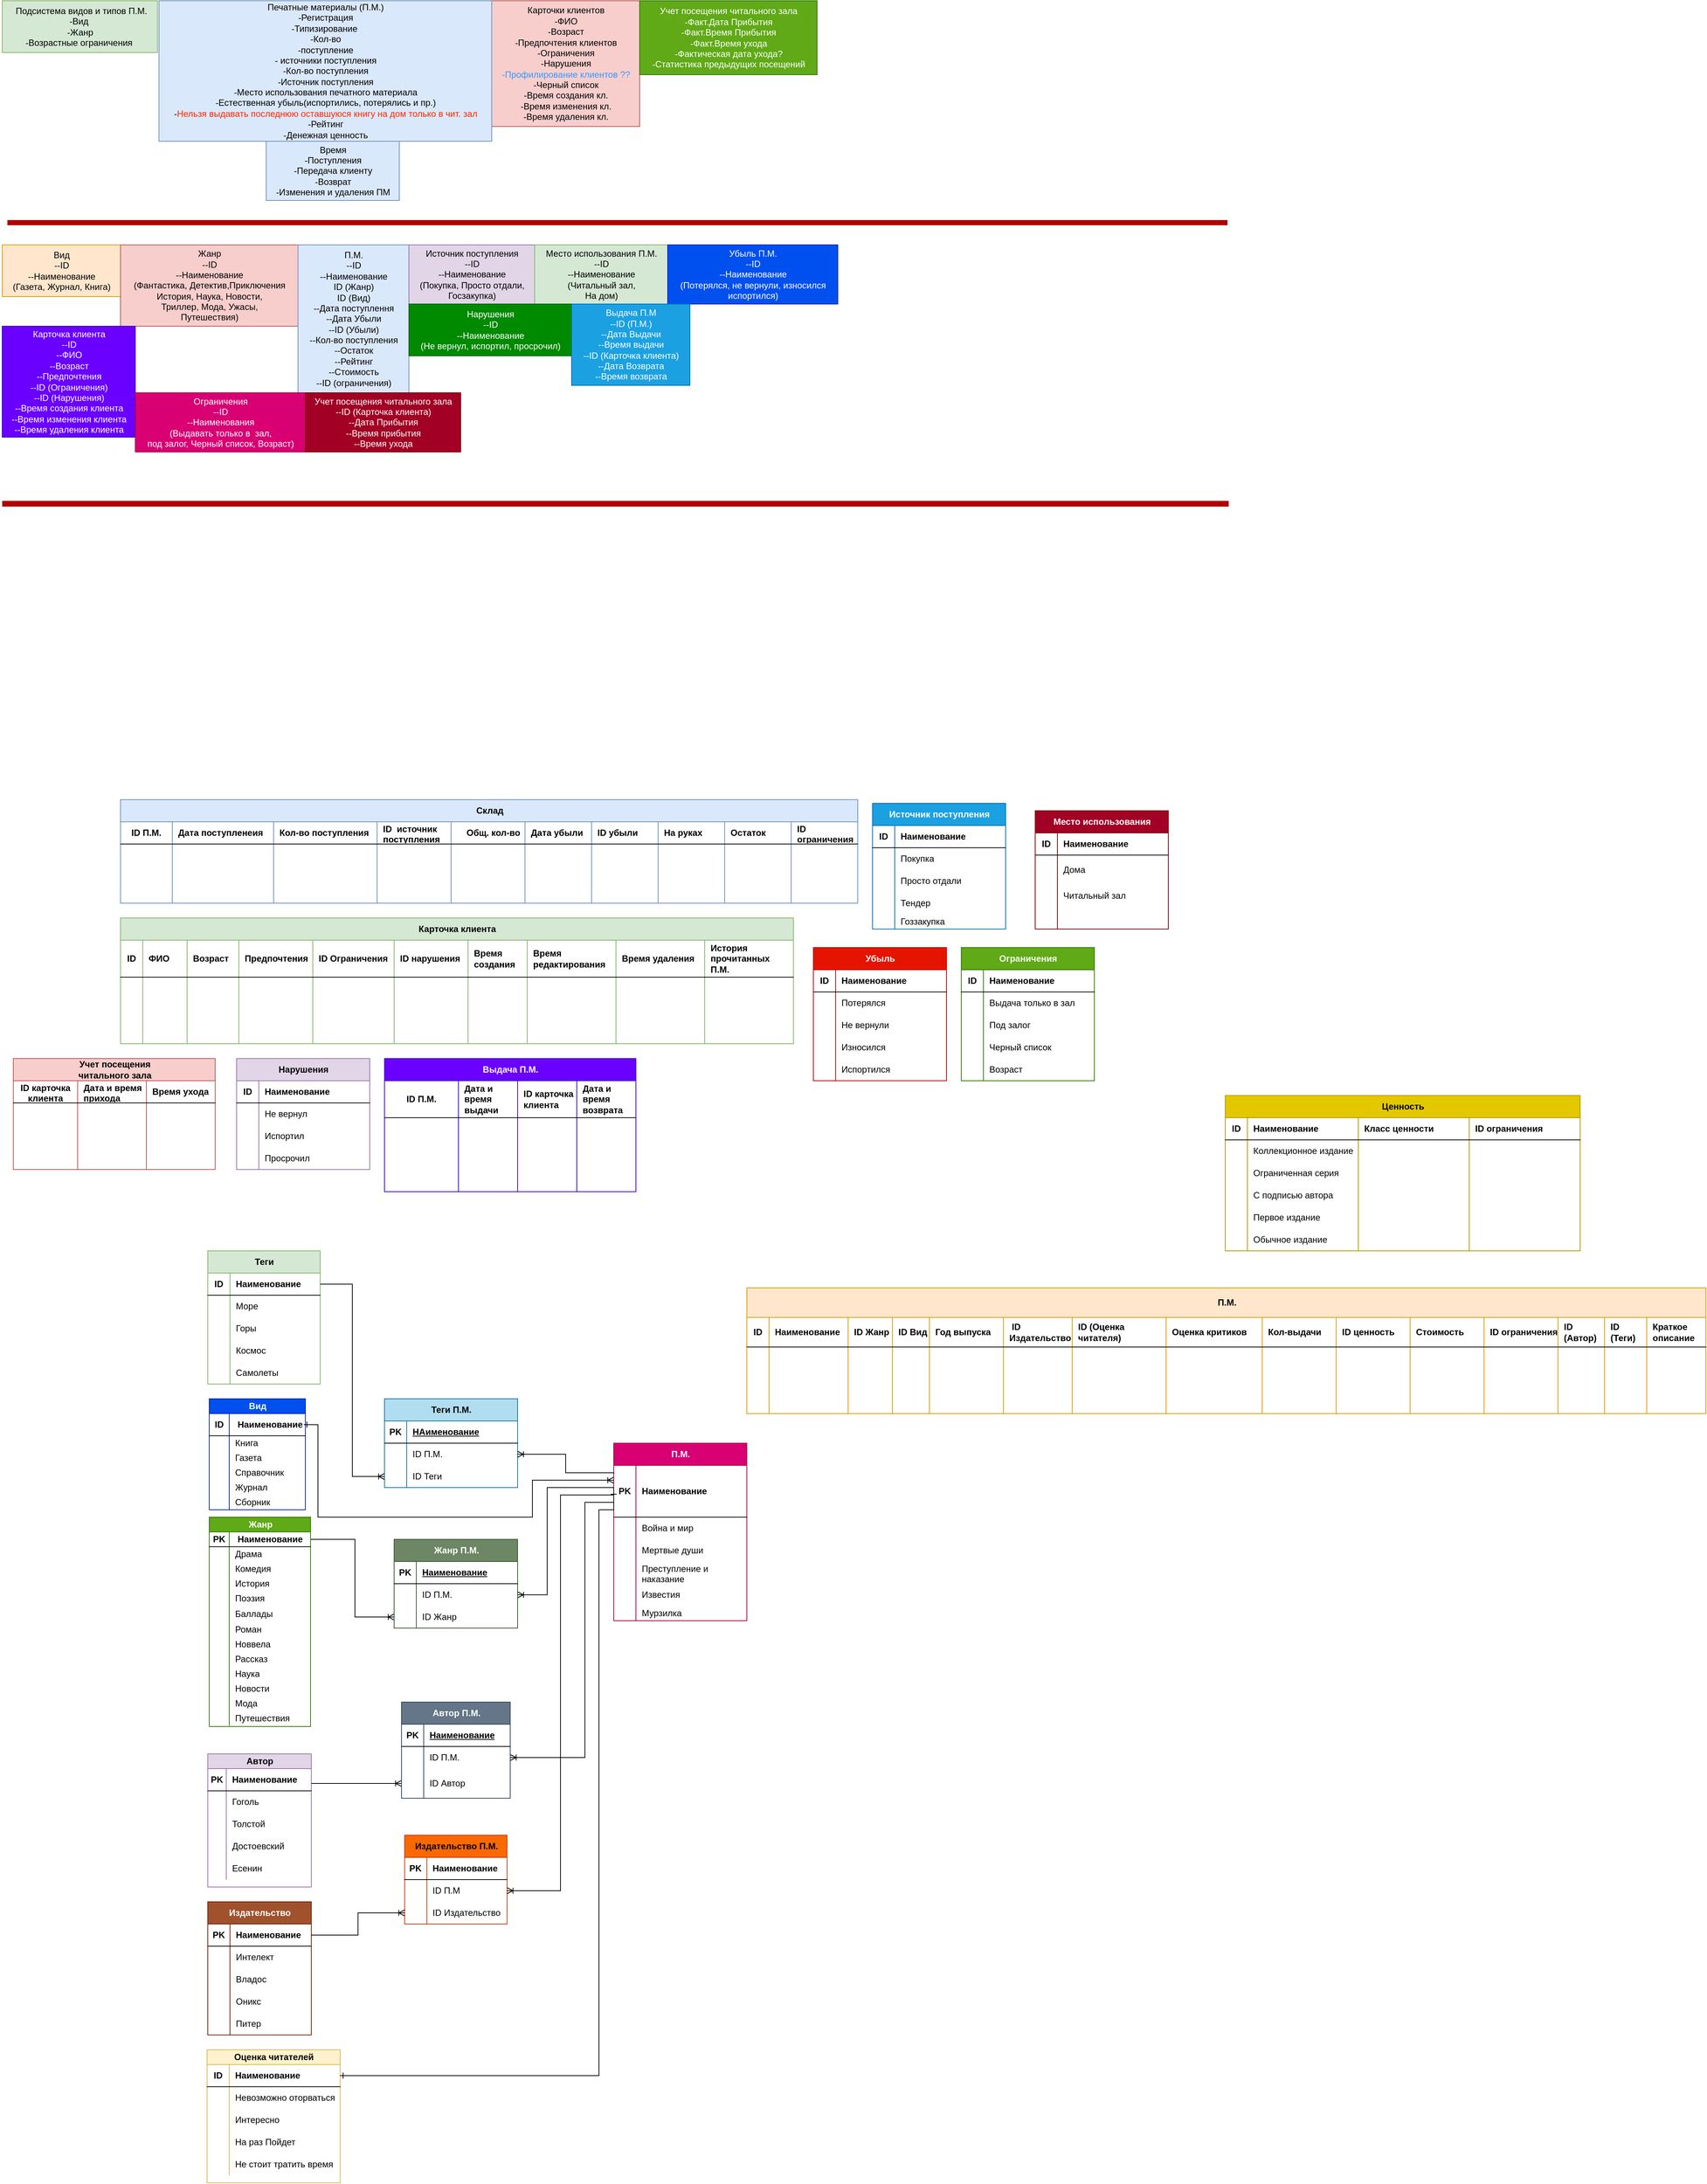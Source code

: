 <mxfile version="22.0.8" type="github" pages="3">
  <diagram name="Страница — 1" id="etw-HNZZ2bwNPlIj9f9X">
    <mxGraphModel dx="3360" dy="1106" grid="1" gridSize="10" guides="1" tooltips="1" connect="1" arrows="1" fold="1" page="1" pageScale="1" pageWidth="827" pageHeight="1169" math="0" shadow="0">
      <root>
        <mxCell id="0" />
        <mxCell id="1" parent="0" />
        <mxCell id="T0KCJoLVhjn288J7dRKl-10" value="&amp;nbsp;Подсистема видов и типов П.М.&lt;br&gt;-Вид&amp;nbsp;&lt;br&gt;-Жанр&lt;br&gt;-Возрастные ограничения&amp;nbsp;" style="text;html=1;align=center;verticalAlign=middle;resizable=0;points=[];autosize=1;strokeColor=#82B366;fillColor=#d5e8d4;" parent="1" vertex="1">
          <mxGeometry x="-827" width="210" height="70" as="geometry" />
        </mxCell>
        <mxCell id="T0KCJoLVhjn288J7dRKl-12" value="Время&lt;br&gt;-Поступления&lt;br&gt;-Передача клиенту&lt;br&gt;-Возврат&lt;br&gt;-Изменения и удаления ПМ" style="text;html=1;align=center;verticalAlign=middle;resizable=0;points=[];autosize=1;strokeColor=#6c8ebf;fillColor=#dae8fc;" parent="1" vertex="1">
          <mxGeometry x="-470" y="190" width="180" height="80" as="geometry" />
        </mxCell>
        <mxCell id="T0KCJoLVhjn288J7dRKl-13" value="Карточки клиентов&lt;br&gt;-ФИО&lt;br&gt;-Возраст&lt;br&gt;-Предпочтения клиентов&lt;br&gt;-Ограничения&lt;br&gt;-Нарушения&lt;br&gt;&lt;font color=&quot;#3399ff&quot;&gt;-Профилирование клиентов ??&lt;/font&gt;&lt;br&gt;-Черный список&lt;br&gt;-Время создания кл.&lt;br&gt;-Время изменения кл.&lt;br&gt;-Время удаления кл." style="text;html=1;align=center;verticalAlign=middle;resizable=0;points=[];autosize=1;strokeColor=#b85450;fillColor=#f8cecc;" parent="1" vertex="1">
          <mxGeometry x="-165" width="200" height="170" as="geometry" />
        </mxCell>
        <mxCell id="T0KCJoLVhjn288J7dRKl-15" value="Учет посещения читального зала&lt;br&gt;-Факт.Дата Прибытия&lt;br&gt;-Факт.Время Прибытия&lt;br&gt;-Факт.Время ухода&lt;br&gt;-Фактическая дата ухода?&lt;br&gt;-Статистика предыдущих посещений" style="text;html=1;align=center;verticalAlign=middle;resizable=0;points=[];autosize=1;strokeColor=#2D7600;fillColor=#60a917;fontColor=#ffffff;" parent="1" vertex="1">
          <mxGeometry x="35" width="240" height="100" as="geometry" />
        </mxCell>
        <mxCell id="T0KCJoLVhjn288J7dRKl-11" value="Печатные материалы (П.М.)&lt;br&gt;-Регистрация&lt;br&gt;-Типизирование&amp;nbsp;&lt;br&gt;-Кол-во&lt;br&gt;-поступление&lt;br&gt;- источники поступления&lt;br&gt;-Кол-во поступления&lt;br&gt;-Источник поступления&lt;br&gt;-Место использования печатного материала&lt;br&gt;-Естественная убыль(испортились, потерялись и пр.)&lt;br&gt;-&lt;font color=&quot;#ff2600&quot;&gt;Нельзя выдавать последнюю оставшуюся книгу на дом только в чит. зал&lt;/font&gt;&lt;br&gt;-Рейтинг&lt;br&gt;-Денежная ценность" style="text;html=1;align=center;verticalAlign=middle;resizable=0;points=[];autosize=1;strokeColor=#6C8EBF;fillColor=#dae8fc;" parent="1" vertex="1">
          <mxGeometry x="-615" width="450" height="190" as="geometry" />
        </mxCell>
        <mxCell id="T0KCJoLVhjn288J7dRKl-29" value="Вид&lt;br&gt;--ID&lt;br&gt;--Наименование&lt;br&gt;(Газета, Журнал, Книга)" style="text;html=1;align=center;verticalAlign=middle;resizable=0;points=[];autosize=1;strokeColor=#d79b00;fillColor=#ffe6cc;" parent="1" vertex="1">
          <mxGeometry x="-827" y="330" width="160" height="70" as="geometry" />
        </mxCell>
        <mxCell id="T0KCJoLVhjn288J7dRKl-30" value="Жанр&lt;br&gt;--ID&lt;br&gt;--Наименование&lt;br&gt;(Фантастика, Детектив,Приключения&lt;br&gt;История, Наука, Новости,&lt;br&gt;Триллер, Мода, Ужасы,&lt;br&gt;Путешествия)" style="text;html=1;align=center;verticalAlign=middle;resizable=0;points=[];autosize=1;strokeColor=#b85450;fillColor=#f8cecc;" parent="1" vertex="1">
          <mxGeometry x="-667" y="330" width="240" height="110" as="geometry" />
        </mxCell>
        <mxCell id="T0KCJoLVhjn288J7dRKl-31" value="П.М.&lt;br&gt;--ID&lt;br&gt;--Наименование&lt;br&gt;ID (Жанр)&lt;br&gt;ID (Вид)&lt;br&gt;--Дата поступлення&lt;br&gt;--Дата Убыли&lt;br&gt;--ID (Убыли)&lt;br&gt;--Кол-во поступления&lt;br&gt;--Остаток&lt;br&gt;--Рейтинг&lt;br&gt;--Стоимость&lt;br&gt;--ID (ограничения)&lt;br&gt;" style="text;html=1;align=center;verticalAlign=middle;resizable=0;points=[];autosize=1;strokeColor=#6c8ebf;fillColor=#dae8fc;" parent="1" vertex="1">
          <mxGeometry x="-427" y="330" width="150" height="200" as="geometry" />
        </mxCell>
        <mxCell id="T0KCJoLVhjn288J7dRKl-32" value="Источник поступления&lt;br&gt;--ID&lt;br&gt;--Наименование&lt;br&gt;(Покупка, Просто отдали,&lt;br&gt;Госзакупка)" style="text;html=1;align=center;verticalAlign=middle;resizable=0;points=[];autosize=1;strokeColor=#9673a6;fillColor=#e1d5e7;" parent="1" vertex="1">
          <mxGeometry x="-277" y="330" width="170" height="80" as="geometry" />
        </mxCell>
        <mxCell id="T0KCJoLVhjn288J7dRKl-33" value="Место использования П.М.&lt;br&gt;--ID&lt;br&gt;--Наименование&lt;br&gt;(Читальный зал,&lt;br&gt;На дом)" style="text;html=1;align=center;verticalAlign=middle;resizable=0;points=[];autosize=1;strokeColor=#82b366;fillColor=#d5e8d4;" parent="1" vertex="1">
          <mxGeometry x="-107" y="330" width="180" height="80" as="geometry" />
        </mxCell>
        <mxCell id="T0KCJoLVhjn288J7dRKl-34" value="Убыль П.М.&lt;br&gt;--ID&lt;br&gt;--Наименование&lt;br&gt;(Потерялся, не вернули, износился&lt;br&gt;испортился)" style="text;html=1;align=center;verticalAlign=middle;resizable=0;points=[];autosize=1;strokeColor=#001DBC;fillColor=#0050ef;fontColor=#ffffff;" parent="1" vertex="1">
          <mxGeometry x="73" y="330" width="230" height="80" as="geometry" />
        </mxCell>
        <mxCell id="T0KCJoLVhjn288J7dRKl-36" value="Карточка клиента&lt;br&gt;--ID&lt;br&gt;--ФИО&lt;br&gt;--Возраст&lt;br&gt;--Предпочтения&lt;br&gt;--ID (Ограничения)&lt;br&gt;--ID (Нарушения)&lt;br&gt;--Время создания клиента&lt;br&gt;--Время изменения клиента&lt;br&gt;--Время удаления клиента" style="text;html=1;align=center;verticalAlign=middle;resizable=0;points=[];autosize=1;strokeColor=#3700CC;fillColor=#6a00ff;fontColor=#ffffff;" parent="1" vertex="1">
          <mxGeometry x="-827" y="440" width="180" height="150" as="geometry" />
        </mxCell>
        <mxCell id="T0KCJoLVhjn288J7dRKl-38" value="Нарушения&lt;br&gt;--ID&lt;br&gt;--Наименование&lt;br&gt;(Не вернул, испортил, просрочил)" style="text;html=1;align=center;verticalAlign=middle;resizable=0;points=[];autosize=1;strokeColor=#005700;fillColor=#008a00;fontColor=#ffffff;" parent="1" vertex="1">
          <mxGeometry x="-277" y="410" width="220" height="70" as="geometry" />
        </mxCell>
        <mxCell id="T0KCJoLVhjn288J7dRKl-39" value="Ограничения&lt;br&gt;--ID&lt;br&gt;--Наименования&lt;br&gt;(Выдавать только в &amp;nbsp;зал,&lt;br&gt;под залог, Черный список, Возраст)" style="text;html=1;align=center;verticalAlign=middle;resizable=0;points=[];autosize=1;strokeColor=#A50040;fillColor=#d80073;fontColor=#ffffff;" parent="1" vertex="1">
          <mxGeometry x="-647" y="530" width="230" height="80" as="geometry" />
        </mxCell>
        <mxCell id="T0KCJoLVhjn288J7dRKl-41" value="Учет посещения читального зала&lt;br&gt;--ID (Карточка клиента)&lt;br&gt;--Дата Прибытия&lt;br&gt;--Время прибытия&lt;br&gt;--Время ухода&lt;br&gt;" style="text;html=1;align=center;verticalAlign=middle;resizable=0;points=[];autosize=1;strokeColor=#6F0000;fillColor=#a20025;fontColor=#ffffff;" parent="1" vertex="1">
          <mxGeometry x="-417" y="530" width="210" height="80" as="geometry" />
        </mxCell>
        <mxCell id="b_6cSoYa5vJ8BpXkJDV--1" value="" style="endArrow=none;html=1;rounded=0;strokeWidth=7;strokeColor=#B20000;fillColor=#e51400;" parent="1" edge="1">
          <mxGeometry width="50" height="50" relative="1" as="geometry">
            <mxPoint x="830" y="300" as="sourcePoint" />
            <mxPoint x="-820" y="300" as="targetPoint" />
          </mxGeometry>
        </mxCell>
        <mxCell id="b_6cSoYa5vJ8BpXkJDV--7" value="Выдача П.М&lt;br&gt;--ID (П.М.)&lt;br&gt;--Дата Выдачи&lt;br&gt;--Время выдачи&lt;br&gt;--ID (Карточка клиента)&lt;br&gt;--Дата Возврата&lt;br&gt;--Время возврата" style="text;html=1;align=center;verticalAlign=middle;resizable=0;points=[];autosize=1;strokeColor=#006EAF;fillColor=#1ba1e2;fontColor=#ffffff;" parent="1" vertex="1">
          <mxGeometry x="-57" y="410" width="160" height="110" as="geometry" />
        </mxCell>
        <mxCell id="vGPoACpQXuJ2Cj9qW3qF-35" value="Вид" style="shape=table;startSize=20;container=1;collapsible=1;childLayout=tableLayout;fixedRows=1;rowLines=0;fontStyle=1;align=center;resizeLast=1;html=1;fillColor=#0050ef;fontColor=#ffffff;strokeColor=#001DBC;" parent="1" vertex="1">
          <mxGeometry x="-547" y="1890" width="130" height="150" as="geometry" />
        </mxCell>
        <mxCell id="vGPoACpQXuJ2Cj9qW3qF-36" value="" style="shape=tableRow;horizontal=0;startSize=0;swimlaneHead=0;swimlaneBody=0;fillColor=none;collapsible=0;dropTarget=0;points=[[0,0.5],[1,0.5]];portConstraint=eastwest;top=0;left=0;right=0;bottom=1;" parent="vGPoACpQXuJ2Cj9qW3qF-35" vertex="1">
          <mxGeometry y="20" width="130" height="30" as="geometry" />
        </mxCell>
        <mxCell id="vGPoACpQXuJ2Cj9qW3qF-37" value="ID" style="shape=partialRectangle;connectable=0;fillColor=none;top=0;left=0;bottom=0;right=0;fontStyle=1;overflow=hidden;whiteSpace=wrap;html=1;" parent="vGPoACpQXuJ2Cj9qW3qF-36" vertex="1">
          <mxGeometry width="27" height="30" as="geometry">
            <mxRectangle width="27" height="30" as="alternateBounds" />
          </mxGeometry>
        </mxCell>
        <mxCell id="vGPoACpQXuJ2Cj9qW3qF-38" value="&amp;nbsp;Наименование" style="shape=partialRectangle;connectable=0;fillColor=none;top=0;left=0;bottom=0;right=0;align=left;spacingLeft=6;fontStyle=1;overflow=hidden;whiteSpace=wrap;html=1;strokeColor=inherit;" parent="vGPoACpQXuJ2Cj9qW3qF-36" vertex="1">
          <mxGeometry x="27" width="103" height="30" as="geometry">
            <mxRectangle width="103" height="30" as="alternateBounds" />
          </mxGeometry>
        </mxCell>
        <mxCell id="vGPoACpQXuJ2Cj9qW3qF-39" value="" style="shape=tableRow;horizontal=0;startSize=0;swimlaneHead=0;swimlaneBody=0;fillColor=none;collapsible=0;dropTarget=0;points=[[0,0.5],[1,0.5]];portConstraint=eastwest;top=0;left=0;right=0;bottom=0;" parent="vGPoACpQXuJ2Cj9qW3qF-35" vertex="1">
          <mxGeometry y="50" width="130" height="20" as="geometry" />
        </mxCell>
        <mxCell id="vGPoACpQXuJ2Cj9qW3qF-40" value="" style="shape=partialRectangle;connectable=0;fillColor=none;top=0;left=0;bottom=0;right=0;editable=1;overflow=hidden;whiteSpace=wrap;html=1;" parent="vGPoACpQXuJ2Cj9qW3qF-39" vertex="1">
          <mxGeometry width="27" height="20" as="geometry">
            <mxRectangle width="27" height="20" as="alternateBounds" />
          </mxGeometry>
        </mxCell>
        <mxCell id="vGPoACpQXuJ2Cj9qW3qF-41" value="Книга&lt;br&gt;" style="shape=partialRectangle;connectable=0;fillColor=none;top=0;left=0;bottom=0;right=0;align=left;spacingLeft=6;overflow=hidden;whiteSpace=wrap;html=1;" parent="vGPoACpQXuJ2Cj9qW3qF-39" vertex="1">
          <mxGeometry x="27" width="103" height="20" as="geometry">
            <mxRectangle width="103" height="20" as="alternateBounds" />
          </mxGeometry>
        </mxCell>
        <mxCell id="vGPoACpQXuJ2Cj9qW3qF-42" value="" style="shape=tableRow;horizontal=0;startSize=0;swimlaneHead=0;swimlaneBody=0;fillColor=none;collapsible=0;dropTarget=0;points=[[0,0.5],[1,0.5]];portConstraint=eastwest;top=0;left=0;right=0;bottom=0;" parent="vGPoACpQXuJ2Cj9qW3qF-35" vertex="1">
          <mxGeometry y="70" width="130" height="20" as="geometry" />
        </mxCell>
        <mxCell id="vGPoACpQXuJ2Cj9qW3qF-43" value="" style="shape=partialRectangle;connectable=0;fillColor=none;top=0;left=0;bottom=0;right=0;editable=1;overflow=hidden;whiteSpace=wrap;html=1;" parent="vGPoACpQXuJ2Cj9qW3qF-42" vertex="1">
          <mxGeometry width="27" height="20" as="geometry">
            <mxRectangle width="27" height="20" as="alternateBounds" />
          </mxGeometry>
        </mxCell>
        <mxCell id="vGPoACpQXuJ2Cj9qW3qF-44" value="Газета" style="shape=partialRectangle;connectable=0;fillColor=none;top=0;left=0;bottom=0;right=0;align=left;spacingLeft=6;overflow=hidden;whiteSpace=wrap;html=1;" parent="vGPoACpQXuJ2Cj9qW3qF-42" vertex="1">
          <mxGeometry x="27" width="103" height="20" as="geometry">
            <mxRectangle width="103" height="20" as="alternateBounds" />
          </mxGeometry>
        </mxCell>
        <mxCell id="vGPoACpQXuJ2Cj9qW3qF-45" value="" style="shape=tableRow;horizontal=0;startSize=0;swimlaneHead=0;swimlaneBody=0;fillColor=none;collapsible=0;dropTarget=0;points=[[0,0.5],[1,0.5]];portConstraint=eastwest;top=0;left=0;right=0;bottom=0;" parent="vGPoACpQXuJ2Cj9qW3qF-35" vertex="1">
          <mxGeometry y="90" width="130" height="20" as="geometry" />
        </mxCell>
        <mxCell id="vGPoACpQXuJ2Cj9qW3qF-46" value="" style="shape=partialRectangle;connectable=0;fillColor=none;top=0;left=0;bottom=0;right=0;editable=1;overflow=hidden;whiteSpace=wrap;html=1;" parent="vGPoACpQXuJ2Cj9qW3qF-45" vertex="1">
          <mxGeometry width="27" height="20" as="geometry">
            <mxRectangle width="27" height="20" as="alternateBounds" />
          </mxGeometry>
        </mxCell>
        <mxCell id="vGPoACpQXuJ2Cj9qW3qF-47" value="Справочник&lt;br&gt;" style="shape=partialRectangle;connectable=0;fillColor=none;top=0;left=0;bottom=0;right=0;align=left;spacingLeft=6;overflow=hidden;whiteSpace=wrap;html=1;" parent="vGPoACpQXuJ2Cj9qW3qF-45" vertex="1">
          <mxGeometry x="27" width="103" height="20" as="geometry">
            <mxRectangle width="103" height="20" as="alternateBounds" />
          </mxGeometry>
        </mxCell>
        <mxCell id="uL-aWzLjYqYNu-RxMcai-45" style="shape=tableRow;horizontal=0;startSize=0;swimlaneHead=0;swimlaneBody=0;fillColor=none;collapsible=0;dropTarget=0;points=[[0,0.5],[1,0.5]];portConstraint=eastwest;top=0;left=0;right=0;bottom=0;" parent="vGPoACpQXuJ2Cj9qW3qF-35" vertex="1">
          <mxGeometry y="110" width="130" height="20" as="geometry" />
        </mxCell>
        <mxCell id="uL-aWzLjYqYNu-RxMcai-46" style="shape=partialRectangle;connectable=0;fillColor=none;top=0;left=0;bottom=0;right=0;editable=1;overflow=hidden;whiteSpace=wrap;html=1;" parent="uL-aWzLjYqYNu-RxMcai-45" vertex="1">
          <mxGeometry width="27" height="20" as="geometry">
            <mxRectangle width="27" height="20" as="alternateBounds" />
          </mxGeometry>
        </mxCell>
        <mxCell id="uL-aWzLjYqYNu-RxMcai-47" value="Журнал&lt;br&gt;" style="shape=partialRectangle;connectable=0;fillColor=none;top=0;left=0;bottom=0;right=0;align=left;spacingLeft=6;overflow=hidden;whiteSpace=wrap;html=1;" parent="uL-aWzLjYqYNu-RxMcai-45" vertex="1">
          <mxGeometry x="27" width="103" height="20" as="geometry">
            <mxRectangle width="103" height="20" as="alternateBounds" />
          </mxGeometry>
        </mxCell>
        <mxCell id="uL-aWzLjYqYNu-RxMcai-48" style="shape=tableRow;horizontal=0;startSize=0;swimlaneHead=0;swimlaneBody=0;fillColor=none;collapsible=0;dropTarget=0;points=[[0,0.5],[1,0.5]];portConstraint=eastwest;top=0;left=0;right=0;bottom=0;" parent="vGPoACpQXuJ2Cj9qW3qF-35" vertex="1">
          <mxGeometry y="130" width="130" height="20" as="geometry" />
        </mxCell>
        <mxCell id="uL-aWzLjYqYNu-RxMcai-49" style="shape=partialRectangle;connectable=0;fillColor=none;top=0;left=0;bottom=0;right=0;editable=1;overflow=hidden;whiteSpace=wrap;html=1;" parent="uL-aWzLjYqYNu-RxMcai-48" vertex="1">
          <mxGeometry width="27" height="20" as="geometry">
            <mxRectangle width="27" height="20" as="alternateBounds" />
          </mxGeometry>
        </mxCell>
        <mxCell id="uL-aWzLjYqYNu-RxMcai-50" value="Сборник" style="shape=partialRectangle;connectable=0;fillColor=none;top=0;left=0;bottom=0;right=0;align=left;spacingLeft=6;overflow=hidden;whiteSpace=wrap;html=1;" parent="uL-aWzLjYqYNu-RxMcai-48" vertex="1">
          <mxGeometry x="27" width="103" height="20" as="geometry">
            <mxRectangle width="103" height="20" as="alternateBounds" />
          </mxGeometry>
        </mxCell>
        <mxCell id="uL-aWzLjYqYNu-RxMcai-16" value="" style="shape=tableRow;horizontal=0;startSize=0;swimlaneHead=0;swimlaneBody=0;fillColor=none;collapsible=0;dropTarget=0;points=[[0,0.5],[1,0.5]];portConstraint=eastwest;top=0;left=0;right=0;bottom=0;" parent="1" vertex="1">
          <mxGeometry x="-817" y="1020" width="117" height="20" as="geometry" />
        </mxCell>
        <mxCell id="1JhApoxAwmQcXP7GqHhE-94" style="edgeStyle=orthogonalEdgeStyle;rounded=0;orthogonalLoop=1;jettySize=auto;html=1;endArrow=ERoneToMany;endFill=0;entryX=0;entryY=0.5;entryDx=0;entryDy=0;" parent="1" source="uL-aWzLjYqYNu-RxMcai-164" target="1JhApoxAwmQcXP7GqHhE-150" edge="1">
          <mxGeometry relative="1" as="geometry">
            <mxPoint x="-300" y="2193" as="targetPoint" />
            <Array as="points">
              <mxPoint x="-350" y="2080" />
              <mxPoint x="-350" y="2185" />
            </Array>
          </mxGeometry>
        </mxCell>
        <mxCell id="uL-aWzLjYqYNu-RxMcai-164" value="Жанр" style="shape=table;startSize=20;container=1;collapsible=1;childLayout=tableLayout;fixedRows=1;rowLines=0;fontStyle=1;align=center;resizeLast=1;html=1;fillColor=#60a917;fontColor=#ffffff;strokeColor=#2D7600;" parent="1" vertex="1">
          <mxGeometry x="-547" y="2050" width="137" height="283" as="geometry" />
        </mxCell>
        <mxCell id="uL-aWzLjYqYNu-RxMcai-165" value="" style="shape=tableRow;horizontal=0;startSize=0;swimlaneHead=0;swimlaneBody=0;fillColor=none;collapsible=0;dropTarget=0;points=[[0,0.5],[1,0.5]];portConstraint=eastwest;top=0;left=0;right=0;bottom=1;" parent="uL-aWzLjYqYNu-RxMcai-164" vertex="1">
          <mxGeometry y="20" width="137" height="20" as="geometry" />
        </mxCell>
        <mxCell id="uL-aWzLjYqYNu-RxMcai-166" value="PK" style="shape=partialRectangle;connectable=0;fillColor=none;top=0;left=0;bottom=0;right=0;fontStyle=1;overflow=hidden;whiteSpace=wrap;html=1;" parent="uL-aWzLjYqYNu-RxMcai-165" vertex="1">
          <mxGeometry width="27" height="20" as="geometry">
            <mxRectangle width="27" height="20" as="alternateBounds" />
          </mxGeometry>
        </mxCell>
        <mxCell id="uL-aWzLjYqYNu-RxMcai-167" value="&amp;nbsp;Наименование" style="shape=partialRectangle;connectable=0;fillColor=none;top=0;left=0;bottom=0;right=0;align=left;spacingLeft=6;fontStyle=1;overflow=hidden;whiteSpace=wrap;html=1;strokeColor=inherit;" parent="uL-aWzLjYqYNu-RxMcai-165" vertex="1">
          <mxGeometry x="27" width="110" height="20" as="geometry">
            <mxRectangle width="110" height="20" as="alternateBounds" />
          </mxGeometry>
        </mxCell>
        <mxCell id="uL-aWzLjYqYNu-RxMcai-168" value="" style="shape=tableRow;horizontal=0;startSize=0;swimlaneHead=0;swimlaneBody=0;fillColor=none;collapsible=0;dropTarget=0;points=[[0,0.5],[1,0.5]];portConstraint=eastwest;top=0;left=0;right=0;bottom=0;" parent="uL-aWzLjYqYNu-RxMcai-164" vertex="1">
          <mxGeometry y="40" width="137" height="20" as="geometry" />
        </mxCell>
        <mxCell id="uL-aWzLjYqYNu-RxMcai-169" value="" style="shape=partialRectangle;connectable=0;fillColor=none;top=0;left=0;bottom=0;right=0;editable=1;overflow=hidden;whiteSpace=wrap;html=1;" parent="uL-aWzLjYqYNu-RxMcai-168" vertex="1">
          <mxGeometry width="27" height="20" as="geometry">
            <mxRectangle width="27" height="20" as="alternateBounds" />
          </mxGeometry>
        </mxCell>
        <mxCell id="uL-aWzLjYqYNu-RxMcai-170" value="Драма" style="shape=partialRectangle;connectable=0;fillColor=none;top=0;left=0;bottom=0;right=0;align=left;spacingLeft=6;overflow=hidden;whiteSpace=wrap;html=1;" parent="uL-aWzLjYqYNu-RxMcai-168" vertex="1">
          <mxGeometry x="27" width="110" height="20" as="geometry">
            <mxRectangle width="110" height="20" as="alternateBounds" />
          </mxGeometry>
        </mxCell>
        <mxCell id="uL-aWzLjYqYNu-RxMcai-171" value="" style="shape=tableRow;horizontal=0;startSize=0;swimlaneHead=0;swimlaneBody=0;fillColor=none;collapsible=0;dropTarget=0;points=[[0,0.5],[1,0.5]];portConstraint=eastwest;top=0;left=0;right=0;bottom=0;" parent="uL-aWzLjYqYNu-RxMcai-164" vertex="1">
          <mxGeometry y="60" width="137" height="20" as="geometry" />
        </mxCell>
        <mxCell id="uL-aWzLjYqYNu-RxMcai-172" value="" style="shape=partialRectangle;connectable=0;fillColor=none;top=0;left=0;bottom=0;right=0;editable=1;overflow=hidden;whiteSpace=wrap;html=1;" parent="uL-aWzLjYqYNu-RxMcai-171" vertex="1">
          <mxGeometry width="27" height="20" as="geometry">
            <mxRectangle width="27" height="20" as="alternateBounds" />
          </mxGeometry>
        </mxCell>
        <mxCell id="uL-aWzLjYqYNu-RxMcai-173" value="Комедия" style="shape=partialRectangle;connectable=0;fillColor=none;top=0;left=0;bottom=0;right=0;align=left;spacingLeft=6;overflow=hidden;whiteSpace=wrap;html=1;" parent="uL-aWzLjYqYNu-RxMcai-171" vertex="1">
          <mxGeometry x="27" width="110" height="20" as="geometry">
            <mxRectangle width="110" height="20" as="alternateBounds" />
          </mxGeometry>
        </mxCell>
        <mxCell id="uL-aWzLjYqYNu-RxMcai-174" value="" style="shape=tableRow;horizontal=0;startSize=0;swimlaneHead=0;swimlaneBody=0;fillColor=none;collapsible=0;dropTarget=0;points=[[0,0.5],[1,0.5]];portConstraint=eastwest;top=0;left=0;right=0;bottom=0;" parent="uL-aWzLjYqYNu-RxMcai-164" vertex="1">
          <mxGeometry y="80" width="137" height="20" as="geometry" />
        </mxCell>
        <mxCell id="uL-aWzLjYqYNu-RxMcai-175" value="" style="shape=partialRectangle;connectable=0;fillColor=none;top=0;left=0;bottom=0;right=0;editable=1;overflow=hidden;whiteSpace=wrap;html=1;" parent="uL-aWzLjYqYNu-RxMcai-174" vertex="1">
          <mxGeometry width="27" height="20" as="geometry">
            <mxRectangle width="27" height="20" as="alternateBounds" />
          </mxGeometry>
        </mxCell>
        <mxCell id="uL-aWzLjYqYNu-RxMcai-176" value="История" style="shape=partialRectangle;connectable=0;fillColor=none;top=0;left=0;bottom=0;right=0;align=left;spacingLeft=6;overflow=hidden;whiteSpace=wrap;html=1;" parent="uL-aWzLjYqYNu-RxMcai-174" vertex="1">
          <mxGeometry x="27" width="110" height="20" as="geometry">
            <mxRectangle width="110" height="20" as="alternateBounds" />
          </mxGeometry>
        </mxCell>
        <mxCell id="uL-aWzLjYqYNu-RxMcai-177" style="shape=tableRow;horizontal=0;startSize=0;swimlaneHead=0;swimlaneBody=0;fillColor=none;collapsible=0;dropTarget=0;points=[[0,0.5],[1,0.5]];portConstraint=eastwest;top=0;left=0;right=0;bottom=0;" parent="uL-aWzLjYqYNu-RxMcai-164" vertex="1">
          <mxGeometry y="100" width="137" height="20" as="geometry" />
        </mxCell>
        <mxCell id="uL-aWzLjYqYNu-RxMcai-178" style="shape=partialRectangle;connectable=0;fillColor=none;top=0;left=0;bottom=0;right=0;editable=1;overflow=hidden;whiteSpace=wrap;html=1;" parent="uL-aWzLjYqYNu-RxMcai-177" vertex="1">
          <mxGeometry width="27" height="20" as="geometry">
            <mxRectangle width="27" height="20" as="alternateBounds" />
          </mxGeometry>
        </mxCell>
        <mxCell id="uL-aWzLjYqYNu-RxMcai-179" value="Поэзия" style="shape=partialRectangle;connectable=0;fillColor=none;top=0;left=0;bottom=0;right=0;align=left;spacingLeft=6;overflow=hidden;whiteSpace=wrap;html=1;" parent="uL-aWzLjYqYNu-RxMcai-177" vertex="1">
          <mxGeometry x="27" width="110" height="20" as="geometry">
            <mxRectangle width="110" height="20" as="alternateBounds" />
          </mxGeometry>
        </mxCell>
        <mxCell id="uL-aWzLjYqYNu-RxMcai-180" style="shape=tableRow;horizontal=0;startSize=0;swimlaneHead=0;swimlaneBody=0;fillColor=none;collapsible=0;dropTarget=0;points=[[0,0.5],[1,0.5]];portConstraint=eastwest;top=0;left=0;right=0;bottom=0;" parent="uL-aWzLjYqYNu-RxMcai-164" vertex="1">
          <mxGeometry y="120" width="137" height="22" as="geometry" />
        </mxCell>
        <mxCell id="uL-aWzLjYqYNu-RxMcai-181" style="shape=partialRectangle;connectable=0;fillColor=none;top=0;left=0;bottom=0;right=0;editable=1;overflow=hidden;whiteSpace=wrap;html=1;" parent="uL-aWzLjYqYNu-RxMcai-180" vertex="1">
          <mxGeometry width="27" height="22" as="geometry">
            <mxRectangle width="27" height="22" as="alternateBounds" />
          </mxGeometry>
        </mxCell>
        <mxCell id="uL-aWzLjYqYNu-RxMcai-182" value="Баллады" style="shape=partialRectangle;connectable=0;fillColor=none;top=0;left=0;bottom=0;right=0;align=left;spacingLeft=6;overflow=hidden;whiteSpace=wrap;html=1;" parent="uL-aWzLjYqYNu-RxMcai-180" vertex="1">
          <mxGeometry x="27" width="110" height="22" as="geometry">
            <mxRectangle width="110" height="22" as="alternateBounds" />
          </mxGeometry>
        </mxCell>
        <mxCell id="uL-aWzLjYqYNu-RxMcai-201" style="shape=tableRow;horizontal=0;startSize=0;swimlaneHead=0;swimlaneBody=0;fillColor=none;collapsible=0;dropTarget=0;points=[[0,0.5],[1,0.5]];portConstraint=eastwest;top=0;left=0;right=0;bottom=0;" parent="uL-aWzLjYqYNu-RxMcai-164" vertex="1">
          <mxGeometry y="142" width="137" height="20" as="geometry" />
        </mxCell>
        <mxCell id="uL-aWzLjYqYNu-RxMcai-202" style="shape=partialRectangle;connectable=0;fillColor=none;top=0;left=0;bottom=0;right=0;editable=1;overflow=hidden;whiteSpace=wrap;html=1;" parent="uL-aWzLjYqYNu-RxMcai-201" vertex="1">
          <mxGeometry width="27" height="20" as="geometry">
            <mxRectangle width="27" height="20" as="alternateBounds" />
          </mxGeometry>
        </mxCell>
        <mxCell id="uL-aWzLjYqYNu-RxMcai-203" value="Роман&lt;br&gt;" style="shape=partialRectangle;connectable=0;fillColor=none;top=0;left=0;bottom=0;right=0;align=left;spacingLeft=6;overflow=hidden;whiteSpace=wrap;html=1;" parent="uL-aWzLjYqYNu-RxMcai-201" vertex="1">
          <mxGeometry x="27" width="110" height="20" as="geometry">
            <mxRectangle width="110" height="20" as="alternateBounds" />
          </mxGeometry>
        </mxCell>
        <mxCell id="uL-aWzLjYqYNu-RxMcai-204" style="shape=tableRow;horizontal=0;startSize=0;swimlaneHead=0;swimlaneBody=0;fillColor=none;collapsible=0;dropTarget=0;points=[[0,0.5],[1,0.5]];portConstraint=eastwest;top=0;left=0;right=0;bottom=0;" parent="uL-aWzLjYqYNu-RxMcai-164" vertex="1">
          <mxGeometry y="162" width="137" height="20" as="geometry" />
        </mxCell>
        <mxCell id="uL-aWzLjYqYNu-RxMcai-205" style="shape=partialRectangle;connectable=0;fillColor=none;top=0;left=0;bottom=0;right=0;editable=1;overflow=hidden;whiteSpace=wrap;html=1;" parent="uL-aWzLjYqYNu-RxMcai-204" vertex="1">
          <mxGeometry width="27" height="20" as="geometry">
            <mxRectangle width="27" height="20" as="alternateBounds" />
          </mxGeometry>
        </mxCell>
        <mxCell id="uL-aWzLjYqYNu-RxMcai-206" value="Новвела" style="shape=partialRectangle;connectable=0;fillColor=none;top=0;left=0;bottom=0;right=0;align=left;spacingLeft=6;overflow=hidden;whiteSpace=wrap;html=1;" parent="uL-aWzLjYqYNu-RxMcai-204" vertex="1">
          <mxGeometry x="27" width="110" height="20" as="geometry">
            <mxRectangle width="110" height="20" as="alternateBounds" />
          </mxGeometry>
        </mxCell>
        <mxCell id="uL-aWzLjYqYNu-RxMcai-207" style="shape=tableRow;horizontal=0;startSize=0;swimlaneHead=0;swimlaneBody=0;fillColor=none;collapsible=0;dropTarget=0;points=[[0,0.5],[1,0.5]];portConstraint=eastwest;top=0;left=0;right=0;bottom=0;" parent="uL-aWzLjYqYNu-RxMcai-164" vertex="1">
          <mxGeometry y="182" width="137" height="20" as="geometry" />
        </mxCell>
        <mxCell id="uL-aWzLjYqYNu-RxMcai-208" style="shape=partialRectangle;connectable=0;fillColor=none;top=0;left=0;bottom=0;right=0;editable=1;overflow=hidden;whiteSpace=wrap;html=1;" parent="uL-aWzLjYqYNu-RxMcai-207" vertex="1">
          <mxGeometry width="27" height="20" as="geometry">
            <mxRectangle width="27" height="20" as="alternateBounds" />
          </mxGeometry>
        </mxCell>
        <mxCell id="uL-aWzLjYqYNu-RxMcai-209" value="Рассказ" style="shape=partialRectangle;connectable=0;fillColor=none;top=0;left=0;bottom=0;right=0;align=left;spacingLeft=6;overflow=hidden;whiteSpace=wrap;html=1;flipH=0;flipV=1;" parent="uL-aWzLjYqYNu-RxMcai-207" vertex="1">
          <mxGeometry x="27" width="110" height="20" as="geometry">
            <mxRectangle width="110" height="20" as="alternateBounds" />
          </mxGeometry>
        </mxCell>
        <mxCell id="uL-aWzLjYqYNu-RxMcai-210" style="shape=tableRow;horizontal=0;startSize=0;swimlaneHead=0;swimlaneBody=0;fillColor=none;collapsible=0;dropTarget=0;points=[[0,0.5],[1,0.5]];portConstraint=eastwest;top=0;left=0;right=0;bottom=0;" parent="uL-aWzLjYqYNu-RxMcai-164" vertex="1">
          <mxGeometry y="202" width="137" height="20" as="geometry" />
        </mxCell>
        <mxCell id="uL-aWzLjYqYNu-RxMcai-211" style="shape=partialRectangle;connectable=0;fillColor=none;top=0;left=0;bottom=0;right=0;editable=1;overflow=hidden;whiteSpace=wrap;html=1;" parent="uL-aWzLjYqYNu-RxMcai-210" vertex="1">
          <mxGeometry width="27" height="20" as="geometry">
            <mxRectangle width="27" height="20" as="alternateBounds" />
          </mxGeometry>
        </mxCell>
        <mxCell id="uL-aWzLjYqYNu-RxMcai-212" value="Наука" style="shape=partialRectangle;connectable=0;fillColor=none;top=0;left=0;bottom=0;right=0;align=left;spacingLeft=6;overflow=hidden;whiteSpace=wrap;html=1;" parent="uL-aWzLjYqYNu-RxMcai-210" vertex="1">
          <mxGeometry x="27" width="110" height="20" as="geometry">
            <mxRectangle width="110" height="20" as="alternateBounds" />
          </mxGeometry>
        </mxCell>
        <mxCell id="uL-aWzLjYqYNu-RxMcai-213" style="shape=tableRow;horizontal=0;startSize=0;swimlaneHead=0;swimlaneBody=0;fillColor=none;collapsible=0;dropTarget=0;points=[[0,0.5],[1,0.5]];portConstraint=eastwest;top=0;left=0;right=0;bottom=0;" parent="uL-aWzLjYqYNu-RxMcai-164" vertex="1">
          <mxGeometry y="222" width="137" height="20" as="geometry" />
        </mxCell>
        <mxCell id="uL-aWzLjYqYNu-RxMcai-214" style="shape=partialRectangle;connectable=0;fillColor=none;top=0;left=0;bottom=0;right=0;editable=1;overflow=hidden;whiteSpace=wrap;html=1;" parent="uL-aWzLjYqYNu-RxMcai-213" vertex="1">
          <mxGeometry width="27" height="20" as="geometry">
            <mxRectangle width="27" height="20" as="alternateBounds" />
          </mxGeometry>
        </mxCell>
        <mxCell id="uL-aWzLjYqYNu-RxMcai-215" value="Новости" style="shape=partialRectangle;connectable=0;fillColor=none;top=0;left=0;bottom=0;right=0;align=left;spacingLeft=6;overflow=hidden;whiteSpace=wrap;html=1;" parent="uL-aWzLjYqYNu-RxMcai-213" vertex="1">
          <mxGeometry x="27" width="110" height="20" as="geometry">
            <mxRectangle width="110" height="20" as="alternateBounds" />
          </mxGeometry>
        </mxCell>
        <mxCell id="uL-aWzLjYqYNu-RxMcai-216" style="shape=tableRow;horizontal=0;startSize=0;swimlaneHead=0;swimlaneBody=0;fillColor=none;collapsible=0;dropTarget=0;points=[[0,0.5],[1,0.5]];portConstraint=eastwest;top=0;left=0;right=0;bottom=0;" parent="uL-aWzLjYqYNu-RxMcai-164" vertex="1">
          <mxGeometry y="242" width="137" height="20" as="geometry" />
        </mxCell>
        <mxCell id="uL-aWzLjYqYNu-RxMcai-217" style="shape=partialRectangle;connectable=0;fillColor=none;top=0;left=0;bottom=0;right=0;editable=1;overflow=hidden;whiteSpace=wrap;html=1;" parent="uL-aWzLjYqYNu-RxMcai-216" vertex="1">
          <mxGeometry width="27" height="20" as="geometry">
            <mxRectangle width="27" height="20" as="alternateBounds" />
          </mxGeometry>
        </mxCell>
        <mxCell id="uL-aWzLjYqYNu-RxMcai-218" value="Мода" style="shape=partialRectangle;connectable=0;fillColor=none;top=0;left=0;bottom=0;right=0;align=left;spacingLeft=6;overflow=hidden;whiteSpace=wrap;html=1;" parent="uL-aWzLjYqYNu-RxMcai-216" vertex="1">
          <mxGeometry x="27" width="110" height="20" as="geometry">
            <mxRectangle width="110" height="20" as="alternateBounds" />
          </mxGeometry>
        </mxCell>
        <mxCell id="uL-aWzLjYqYNu-RxMcai-219" style="shape=tableRow;horizontal=0;startSize=0;swimlaneHead=0;swimlaneBody=0;fillColor=none;collapsible=0;dropTarget=0;points=[[0,0.5],[1,0.5]];portConstraint=eastwest;top=0;left=0;right=0;bottom=0;" parent="uL-aWzLjYqYNu-RxMcai-164" vertex="1">
          <mxGeometry y="262" width="137" height="20" as="geometry" />
        </mxCell>
        <mxCell id="uL-aWzLjYqYNu-RxMcai-220" style="shape=partialRectangle;connectable=0;fillColor=none;top=0;left=0;bottom=0;right=0;editable=1;overflow=hidden;whiteSpace=wrap;html=1;" parent="uL-aWzLjYqYNu-RxMcai-219" vertex="1">
          <mxGeometry width="27" height="20" as="geometry">
            <mxRectangle width="27" height="20" as="alternateBounds" />
          </mxGeometry>
        </mxCell>
        <mxCell id="uL-aWzLjYqYNu-RxMcai-221" value="Путешествия" style="shape=partialRectangle;connectable=0;fillColor=none;top=0;left=0;bottom=0;right=0;align=left;spacingLeft=6;overflow=hidden;whiteSpace=wrap;html=1;" parent="uL-aWzLjYqYNu-RxMcai-219" vertex="1">
          <mxGeometry x="27" width="110" height="20" as="geometry">
            <mxRectangle width="110" height="20" as="alternateBounds" />
          </mxGeometry>
        </mxCell>
        <mxCell id="uL-aWzLjYqYNu-RxMcai-292" value="Склад" style="shape=table;startSize=30;container=1;collapsible=1;childLayout=tableLayout;fixedRows=1;rowLines=0;fontStyle=1;align=center;resizeLast=1;html=1;fillColor=#dae8fc;strokeColor=#6c8ebf;" parent="1" vertex="1">
          <mxGeometry x="-667" y="1080" width="997.0" height="140.0" as="geometry" />
        </mxCell>
        <mxCell id="uL-aWzLjYqYNu-RxMcai-293" value="" style="shape=tableRow;horizontal=0;startSize=0;swimlaneHead=0;swimlaneBody=0;fillColor=none;collapsible=0;dropTarget=0;points=[[0,0.5],[1,0.5]];portConstraint=eastwest;top=0;left=0;right=0;bottom=1;" parent="uL-aWzLjYqYNu-RxMcai-292" vertex="1">
          <mxGeometry y="30" width="997.0" height="30" as="geometry" />
        </mxCell>
        <mxCell id="uL-aWzLjYqYNu-RxMcai-294" value="ID П.М." style="shape=partialRectangle;connectable=0;fillColor=none;top=0;left=0;bottom=0;right=0;fontStyle=1;overflow=hidden;whiteSpace=wrap;html=1;" parent="uL-aWzLjYqYNu-RxMcai-293" vertex="1">
          <mxGeometry width="70" height="30" as="geometry">
            <mxRectangle width="70" height="30" as="alternateBounds" />
          </mxGeometry>
        </mxCell>
        <mxCell id="tNTBj_bjSfKxKekWSrou-41" value="Дата поступленеия" style="shape=partialRectangle;connectable=0;fillColor=none;top=0;left=0;bottom=0;right=0;align=left;spacingLeft=6;fontStyle=1;overflow=hidden;whiteSpace=wrap;html=1;strokeColor=inherit;" parent="uL-aWzLjYqYNu-RxMcai-293" vertex="1">
          <mxGeometry x="70" width="137" height="30" as="geometry">
            <mxRectangle width="137" height="30" as="alternateBounds" />
          </mxGeometry>
        </mxCell>
        <mxCell id="tNTBj_bjSfKxKekWSrou-37" value="Кол-во поступления" style="shape=partialRectangle;connectable=0;fillColor=none;top=0;left=0;bottom=0;right=0;align=left;spacingLeft=6;fontStyle=1;overflow=hidden;whiteSpace=wrap;html=1;" parent="uL-aWzLjYqYNu-RxMcai-293" vertex="1">
          <mxGeometry x="207" width="140.0" height="30" as="geometry">
            <mxRectangle width="140.0" height="30" as="alternateBounds" />
          </mxGeometry>
        </mxCell>
        <mxCell id="tNTBj_bjSfKxKekWSrou-33" value="ID &amp;nbsp;источник поступления" style="shape=partialRectangle;connectable=0;fillColor=none;top=0;left=0;bottom=0;right=0;align=left;spacingLeft=6;fontStyle=1;overflow=hidden;whiteSpace=wrap;html=1;" parent="uL-aWzLjYqYNu-RxMcai-293" vertex="1">
          <mxGeometry x="347.0" width="100.0" height="30" as="geometry">
            <mxRectangle width="100.0" height="30" as="alternateBounds" />
          </mxGeometry>
        </mxCell>
        <mxCell id="tNTBj_bjSfKxKekWSrou-29" value="" style="shape=partialRectangle;connectable=0;fillColor=none;top=0;left=0;bottom=0;right=0;align=left;spacingLeft=6;fontStyle=5;overflow=hidden;whiteSpace=wrap;html=1;" parent="uL-aWzLjYqYNu-RxMcai-293" vertex="1">
          <mxGeometry x="447" width="100.0" height="30" as="geometry">
            <mxRectangle width="100.0" height="30" as="alternateBounds" />
          </mxGeometry>
        </mxCell>
        <mxCell id="tNTBj_bjSfKxKekWSrou-25" value="Дата убыли" style="shape=partialRectangle;connectable=0;fillColor=none;top=0;left=0;bottom=0;right=0;align=left;spacingLeft=6;fontStyle=1;overflow=hidden;whiteSpace=wrap;html=1;" parent="uL-aWzLjYqYNu-RxMcai-293" vertex="1">
          <mxGeometry x="547.0" width="90.0" height="30" as="geometry">
            <mxRectangle width="90.0" height="30" as="alternateBounds" />
          </mxGeometry>
        </mxCell>
        <mxCell id="tNTBj_bjSfKxKekWSrou-101" value="ID убыли" style="shape=partialRectangle;connectable=0;fillColor=none;top=0;left=0;bottom=0;right=0;align=left;spacingLeft=6;fontStyle=1;overflow=hidden;whiteSpace=wrap;html=1;" parent="uL-aWzLjYqYNu-RxMcai-293" vertex="1">
          <mxGeometry x="637" width="90.0" height="30" as="geometry">
            <mxRectangle width="90.0" height="30" as="alternateBounds" />
          </mxGeometry>
        </mxCell>
        <mxCell id="tNTBj_bjSfKxKekWSrou-105" value="На руках" style="shape=partialRectangle;connectable=0;fillColor=none;top=0;left=0;bottom=0;right=0;align=left;spacingLeft=6;fontStyle=1;overflow=hidden;whiteSpace=wrap;html=1;" parent="uL-aWzLjYqYNu-RxMcai-293" vertex="1">
          <mxGeometry x="727.0" width="90.0" height="30" as="geometry">
            <mxRectangle width="90.0" height="30" as="alternateBounds" />
          </mxGeometry>
        </mxCell>
        <mxCell id="tNTBj_bjSfKxKekWSrou-109" value="Остаток" style="shape=partialRectangle;connectable=0;fillColor=none;top=0;left=0;bottom=0;right=0;align=left;spacingLeft=6;fontStyle=1;overflow=hidden;whiteSpace=wrap;html=1;" parent="uL-aWzLjYqYNu-RxMcai-293" vertex="1">
          <mxGeometry x="817.0" width="90.0" height="30" as="geometry">
            <mxRectangle width="90.0" height="30" as="alternateBounds" />
          </mxGeometry>
        </mxCell>
        <mxCell id="tNTBj_bjSfKxKekWSrou-351" value="ID ограничения" style="shape=partialRectangle;connectable=0;fillColor=none;top=0;left=0;bottom=0;right=0;align=left;spacingLeft=6;fontStyle=1;overflow=hidden;whiteSpace=wrap;html=1;" parent="uL-aWzLjYqYNu-RxMcai-293" vertex="1">
          <mxGeometry x="907.0" width="90.0" height="30" as="geometry">
            <mxRectangle width="90.0" height="30" as="alternateBounds" />
          </mxGeometry>
        </mxCell>
        <mxCell id="uL-aWzLjYqYNu-RxMcai-296" value="" style="shape=tableRow;horizontal=0;startSize=0;swimlaneHead=0;swimlaneBody=0;fillColor=none;collapsible=0;dropTarget=0;points=[[0,0.5],[1,0.5]];portConstraint=eastwest;top=0;left=0;right=0;bottom=0;" parent="uL-aWzLjYqYNu-RxMcai-292" vertex="1">
          <mxGeometry y="60" width="997.0" height="20" as="geometry" />
        </mxCell>
        <mxCell id="uL-aWzLjYqYNu-RxMcai-297" value="" style="shape=partialRectangle;connectable=0;fillColor=none;top=0;left=0;bottom=0;right=0;editable=1;overflow=hidden;whiteSpace=wrap;html=1;" parent="uL-aWzLjYqYNu-RxMcai-296" vertex="1">
          <mxGeometry width="70" height="20" as="geometry">
            <mxRectangle width="70" height="20" as="alternateBounds" />
          </mxGeometry>
        </mxCell>
        <mxCell id="tNTBj_bjSfKxKekWSrou-42" style="shape=partialRectangle;connectable=0;fillColor=none;top=0;left=0;bottom=0;right=0;align=left;spacingLeft=6;overflow=hidden;whiteSpace=wrap;html=1;" parent="uL-aWzLjYqYNu-RxMcai-296" vertex="1">
          <mxGeometry x="70" width="137" height="20" as="geometry">
            <mxRectangle width="137" height="20" as="alternateBounds" />
          </mxGeometry>
        </mxCell>
        <mxCell id="tNTBj_bjSfKxKekWSrou-38" style="shape=partialRectangle;connectable=0;fillColor=none;top=0;left=0;bottom=0;right=0;align=left;spacingLeft=6;overflow=hidden;whiteSpace=wrap;html=1;" parent="uL-aWzLjYqYNu-RxMcai-296" vertex="1">
          <mxGeometry x="207" width="140.0" height="20" as="geometry">
            <mxRectangle width="140.0" height="20" as="alternateBounds" />
          </mxGeometry>
        </mxCell>
        <mxCell id="tNTBj_bjSfKxKekWSrou-34" style="shape=partialRectangle;connectable=0;fillColor=none;top=0;left=0;bottom=0;right=0;align=left;spacingLeft=6;overflow=hidden;whiteSpace=wrap;html=1;" parent="uL-aWzLjYqYNu-RxMcai-296" vertex="1">
          <mxGeometry x="347.0" width="100.0" height="20" as="geometry">
            <mxRectangle width="100.0" height="20" as="alternateBounds" />
          </mxGeometry>
        </mxCell>
        <mxCell id="tNTBj_bjSfKxKekWSrou-30" style="shape=partialRectangle;connectable=0;fillColor=none;top=0;left=0;bottom=0;right=0;align=left;spacingLeft=6;overflow=hidden;whiteSpace=wrap;html=1;" parent="uL-aWzLjYqYNu-RxMcai-296" vertex="1">
          <mxGeometry x="447" width="100.0" height="20" as="geometry">
            <mxRectangle width="100.0" height="20" as="alternateBounds" />
          </mxGeometry>
        </mxCell>
        <mxCell id="tNTBj_bjSfKxKekWSrou-26" style="shape=partialRectangle;connectable=0;fillColor=none;top=0;left=0;bottom=0;right=0;align=left;spacingLeft=6;overflow=hidden;whiteSpace=wrap;html=1;" parent="uL-aWzLjYqYNu-RxMcai-296" vertex="1">
          <mxGeometry x="547.0" width="90.0" height="20" as="geometry">
            <mxRectangle width="90.0" height="20" as="alternateBounds" />
          </mxGeometry>
        </mxCell>
        <mxCell id="tNTBj_bjSfKxKekWSrou-102" style="shape=partialRectangle;connectable=0;fillColor=none;top=0;left=0;bottom=0;right=0;align=left;spacingLeft=6;overflow=hidden;whiteSpace=wrap;html=1;" parent="uL-aWzLjYqYNu-RxMcai-296" vertex="1">
          <mxGeometry x="637" width="90.0" height="20" as="geometry">
            <mxRectangle width="90.0" height="20" as="alternateBounds" />
          </mxGeometry>
        </mxCell>
        <mxCell id="tNTBj_bjSfKxKekWSrou-106" style="shape=partialRectangle;connectable=0;fillColor=none;top=0;left=0;bottom=0;right=0;align=left;spacingLeft=6;overflow=hidden;whiteSpace=wrap;html=1;" parent="uL-aWzLjYqYNu-RxMcai-296" vertex="1">
          <mxGeometry x="727.0" width="90.0" height="20" as="geometry">
            <mxRectangle width="90.0" height="20" as="alternateBounds" />
          </mxGeometry>
        </mxCell>
        <mxCell id="tNTBj_bjSfKxKekWSrou-110" style="shape=partialRectangle;connectable=0;fillColor=none;top=0;left=0;bottom=0;right=0;align=left;spacingLeft=6;overflow=hidden;whiteSpace=wrap;html=1;" parent="uL-aWzLjYqYNu-RxMcai-296" vertex="1">
          <mxGeometry x="817.0" width="90.0" height="20" as="geometry">
            <mxRectangle width="90.0" height="20" as="alternateBounds" />
          </mxGeometry>
        </mxCell>
        <mxCell id="tNTBj_bjSfKxKekWSrou-352" style="shape=partialRectangle;connectable=0;fillColor=none;top=0;left=0;bottom=0;right=0;align=left;spacingLeft=6;overflow=hidden;whiteSpace=wrap;html=1;" parent="uL-aWzLjYqYNu-RxMcai-296" vertex="1">
          <mxGeometry x="907.0" width="90.0" height="20" as="geometry">
            <mxRectangle width="90.0" height="20" as="alternateBounds" />
          </mxGeometry>
        </mxCell>
        <mxCell id="uL-aWzLjYqYNu-RxMcai-299" value="" style="shape=tableRow;horizontal=0;startSize=0;swimlaneHead=0;swimlaneBody=0;fillColor=none;collapsible=0;dropTarget=0;points=[[0,0.5],[1,0.5]];portConstraint=eastwest;top=0;left=0;right=0;bottom=0;" parent="uL-aWzLjYqYNu-RxMcai-292" vertex="1">
          <mxGeometry y="80" width="997.0" height="30" as="geometry" />
        </mxCell>
        <mxCell id="uL-aWzLjYqYNu-RxMcai-300" value="" style="shape=partialRectangle;connectable=0;fillColor=none;top=0;left=0;bottom=0;right=0;editable=1;overflow=hidden;whiteSpace=wrap;html=1;" parent="uL-aWzLjYqYNu-RxMcai-299" vertex="1">
          <mxGeometry width="70" height="30" as="geometry">
            <mxRectangle width="70" height="30" as="alternateBounds" />
          </mxGeometry>
        </mxCell>
        <mxCell id="tNTBj_bjSfKxKekWSrou-43" style="shape=partialRectangle;connectable=0;fillColor=none;top=0;left=0;bottom=0;right=0;align=left;spacingLeft=6;overflow=hidden;whiteSpace=wrap;html=1;" parent="uL-aWzLjYqYNu-RxMcai-299" vertex="1">
          <mxGeometry x="70" width="137" height="30" as="geometry">
            <mxRectangle width="137" height="30" as="alternateBounds" />
          </mxGeometry>
        </mxCell>
        <mxCell id="tNTBj_bjSfKxKekWSrou-39" style="shape=partialRectangle;connectable=0;fillColor=none;top=0;left=0;bottom=0;right=0;align=left;spacingLeft=6;overflow=hidden;whiteSpace=wrap;html=1;" parent="uL-aWzLjYqYNu-RxMcai-299" vertex="1">
          <mxGeometry x="207" width="140.0" height="30" as="geometry">
            <mxRectangle width="140.0" height="30" as="alternateBounds" />
          </mxGeometry>
        </mxCell>
        <mxCell id="tNTBj_bjSfKxKekWSrou-35" style="shape=partialRectangle;connectable=0;fillColor=none;top=0;left=0;bottom=0;right=0;align=left;spacingLeft=6;overflow=hidden;whiteSpace=wrap;html=1;" parent="uL-aWzLjYqYNu-RxMcai-299" vertex="1">
          <mxGeometry x="347.0" width="100.0" height="30" as="geometry">
            <mxRectangle width="100.0" height="30" as="alternateBounds" />
          </mxGeometry>
        </mxCell>
        <mxCell id="tNTBj_bjSfKxKekWSrou-31" style="shape=partialRectangle;connectable=0;fillColor=none;top=0;left=0;bottom=0;right=0;align=left;spacingLeft=6;overflow=hidden;whiteSpace=wrap;html=1;" parent="uL-aWzLjYqYNu-RxMcai-299" vertex="1">
          <mxGeometry x="447" width="100.0" height="30" as="geometry">
            <mxRectangle width="100.0" height="30" as="alternateBounds" />
          </mxGeometry>
        </mxCell>
        <mxCell id="tNTBj_bjSfKxKekWSrou-27" style="shape=partialRectangle;connectable=0;fillColor=none;top=0;left=0;bottom=0;right=0;align=left;spacingLeft=6;overflow=hidden;whiteSpace=wrap;html=1;" parent="uL-aWzLjYqYNu-RxMcai-299" vertex="1">
          <mxGeometry x="547.0" width="90.0" height="30" as="geometry">
            <mxRectangle width="90.0" height="30" as="alternateBounds" />
          </mxGeometry>
        </mxCell>
        <mxCell id="tNTBj_bjSfKxKekWSrou-103" style="shape=partialRectangle;connectable=0;fillColor=none;top=0;left=0;bottom=0;right=0;align=left;spacingLeft=6;overflow=hidden;whiteSpace=wrap;html=1;" parent="uL-aWzLjYqYNu-RxMcai-299" vertex="1">
          <mxGeometry x="637" width="90.0" height="30" as="geometry">
            <mxRectangle width="90.0" height="30" as="alternateBounds" />
          </mxGeometry>
        </mxCell>
        <mxCell id="tNTBj_bjSfKxKekWSrou-107" style="shape=partialRectangle;connectable=0;fillColor=none;top=0;left=0;bottom=0;right=0;align=left;spacingLeft=6;overflow=hidden;whiteSpace=wrap;html=1;" parent="uL-aWzLjYqYNu-RxMcai-299" vertex="1">
          <mxGeometry x="727.0" width="90.0" height="30" as="geometry">
            <mxRectangle width="90.0" height="30" as="alternateBounds" />
          </mxGeometry>
        </mxCell>
        <mxCell id="tNTBj_bjSfKxKekWSrou-111" style="shape=partialRectangle;connectable=0;fillColor=none;top=0;left=0;bottom=0;right=0;align=left;spacingLeft=6;overflow=hidden;whiteSpace=wrap;html=1;" parent="uL-aWzLjYqYNu-RxMcai-299" vertex="1">
          <mxGeometry x="817.0" width="90.0" height="30" as="geometry">
            <mxRectangle width="90.0" height="30" as="alternateBounds" />
          </mxGeometry>
        </mxCell>
        <mxCell id="tNTBj_bjSfKxKekWSrou-353" style="shape=partialRectangle;connectable=0;fillColor=none;top=0;left=0;bottom=0;right=0;align=left;spacingLeft=6;overflow=hidden;whiteSpace=wrap;html=1;" parent="uL-aWzLjYqYNu-RxMcai-299" vertex="1">
          <mxGeometry x="907.0" width="90.0" height="30" as="geometry">
            <mxRectangle width="90.0" height="30" as="alternateBounds" />
          </mxGeometry>
        </mxCell>
        <mxCell id="uL-aWzLjYqYNu-RxMcai-302" value="" style="shape=tableRow;horizontal=0;startSize=0;swimlaneHead=0;swimlaneBody=0;fillColor=none;collapsible=0;dropTarget=0;points=[[0,0.5],[1,0.5]];portConstraint=eastwest;top=0;left=0;right=0;bottom=0;" parent="uL-aWzLjYqYNu-RxMcai-292" vertex="1">
          <mxGeometry y="110" width="997.0" height="30" as="geometry" />
        </mxCell>
        <mxCell id="uL-aWzLjYqYNu-RxMcai-303" value="" style="shape=partialRectangle;connectable=0;fillColor=none;top=0;left=0;bottom=0;right=0;editable=1;overflow=hidden;whiteSpace=wrap;html=1;" parent="uL-aWzLjYqYNu-RxMcai-302" vertex="1">
          <mxGeometry width="70" height="30" as="geometry">
            <mxRectangle width="70" height="30" as="alternateBounds" />
          </mxGeometry>
        </mxCell>
        <mxCell id="tNTBj_bjSfKxKekWSrou-44" style="shape=partialRectangle;connectable=0;fillColor=none;top=0;left=0;bottom=0;right=0;align=left;spacingLeft=6;overflow=hidden;whiteSpace=wrap;html=1;" parent="uL-aWzLjYqYNu-RxMcai-302" vertex="1">
          <mxGeometry x="70" width="137" height="30" as="geometry">
            <mxRectangle width="137" height="30" as="alternateBounds" />
          </mxGeometry>
        </mxCell>
        <mxCell id="tNTBj_bjSfKxKekWSrou-40" style="shape=partialRectangle;connectable=0;fillColor=none;top=0;left=0;bottom=0;right=0;align=left;spacingLeft=6;overflow=hidden;whiteSpace=wrap;html=1;" parent="uL-aWzLjYqYNu-RxMcai-302" vertex="1">
          <mxGeometry x="207" width="140.0" height="30" as="geometry">
            <mxRectangle width="140.0" height="30" as="alternateBounds" />
          </mxGeometry>
        </mxCell>
        <mxCell id="tNTBj_bjSfKxKekWSrou-36" style="shape=partialRectangle;connectable=0;fillColor=none;top=0;left=0;bottom=0;right=0;align=left;spacingLeft=6;overflow=hidden;whiteSpace=wrap;html=1;" parent="uL-aWzLjYqYNu-RxMcai-302" vertex="1">
          <mxGeometry x="347.0" width="100.0" height="30" as="geometry">
            <mxRectangle width="100.0" height="30" as="alternateBounds" />
          </mxGeometry>
        </mxCell>
        <mxCell id="tNTBj_bjSfKxKekWSrou-32" style="shape=partialRectangle;connectable=0;fillColor=none;top=0;left=0;bottom=0;right=0;align=left;spacingLeft=6;overflow=hidden;whiteSpace=wrap;html=1;" parent="uL-aWzLjYqYNu-RxMcai-302" vertex="1">
          <mxGeometry x="447" width="100.0" height="30" as="geometry">
            <mxRectangle width="100.0" height="30" as="alternateBounds" />
          </mxGeometry>
        </mxCell>
        <mxCell id="tNTBj_bjSfKxKekWSrou-28" style="shape=partialRectangle;connectable=0;fillColor=none;top=0;left=0;bottom=0;right=0;align=left;spacingLeft=6;overflow=hidden;whiteSpace=wrap;html=1;" parent="uL-aWzLjYqYNu-RxMcai-302" vertex="1">
          <mxGeometry x="547.0" width="90.0" height="30" as="geometry">
            <mxRectangle width="90.0" height="30" as="alternateBounds" />
          </mxGeometry>
        </mxCell>
        <mxCell id="tNTBj_bjSfKxKekWSrou-104" style="shape=partialRectangle;connectable=0;fillColor=none;top=0;left=0;bottom=0;right=0;align=left;spacingLeft=6;overflow=hidden;whiteSpace=wrap;html=1;" parent="uL-aWzLjYqYNu-RxMcai-302" vertex="1">
          <mxGeometry x="637" width="90.0" height="30" as="geometry">
            <mxRectangle width="90.0" height="30" as="alternateBounds" />
          </mxGeometry>
        </mxCell>
        <mxCell id="tNTBj_bjSfKxKekWSrou-108" style="shape=partialRectangle;connectable=0;fillColor=none;top=0;left=0;bottom=0;right=0;align=left;spacingLeft=6;overflow=hidden;whiteSpace=wrap;html=1;" parent="uL-aWzLjYqYNu-RxMcai-302" vertex="1">
          <mxGeometry x="727.0" width="90.0" height="30" as="geometry">
            <mxRectangle width="90.0" height="30" as="alternateBounds" />
          </mxGeometry>
        </mxCell>
        <mxCell id="tNTBj_bjSfKxKekWSrou-112" style="shape=partialRectangle;connectable=0;fillColor=none;top=0;left=0;bottom=0;right=0;align=left;spacingLeft=6;overflow=hidden;whiteSpace=wrap;html=1;" parent="uL-aWzLjYqYNu-RxMcai-302" vertex="1">
          <mxGeometry x="817.0" width="90.0" height="30" as="geometry">
            <mxRectangle width="90.0" height="30" as="alternateBounds" />
          </mxGeometry>
        </mxCell>
        <mxCell id="tNTBj_bjSfKxKekWSrou-354" style="shape=partialRectangle;connectable=0;fillColor=none;top=0;left=0;bottom=0;right=0;align=left;spacingLeft=6;overflow=hidden;whiteSpace=wrap;html=1;" parent="uL-aWzLjYqYNu-RxMcai-302" vertex="1">
          <mxGeometry x="907.0" width="90.0" height="30" as="geometry">
            <mxRectangle width="90.0" height="30" as="alternateBounds" />
          </mxGeometry>
        </mxCell>
        <mxCell id="tNTBj_bjSfKxKekWSrou-45" value="П.М." style="shape=table;startSize=40;container=1;collapsible=1;childLayout=tableLayout;fixedRows=1;rowLines=0;fontStyle=1;align=center;resizeLast=1;html=1;fillColor=#ffe6cc;strokeColor=#d79b00;" parent="1" vertex="1">
          <mxGeometry x="180" y="1740" width="1297.0" height="170" as="geometry" />
        </mxCell>
        <mxCell id="tNTBj_bjSfKxKekWSrou-46" value="" style="shape=tableRow;horizontal=0;startSize=0;swimlaneHead=0;swimlaneBody=0;fillColor=none;collapsible=0;dropTarget=0;points=[[0,0.5],[1,0.5]];portConstraint=eastwest;top=0;left=0;right=0;bottom=1;" parent="tNTBj_bjSfKxKekWSrou-45" vertex="1">
          <mxGeometry y="40" width="1297.0" height="40" as="geometry" />
        </mxCell>
        <mxCell id="tNTBj_bjSfKxKekWSrou-47" value="ID" style="shape=partialRectangle;connectable=0;fillColor=none;top=0;left=0;bottom=0;right=0;fontStyle=1;overflow=hidden;whiteSpace=wrap;html=1;" parent="tNTBj_bjSfKxKekWSrou-46" vertex="1">
          <mxGeometry width="30" height="40" as="geometry">
            <mxRectangle width="30" height="40" as="alternateBounds" />
          </mxGeometry>
        </mxCell>
        <mxCell id="tNTBj_bjSfKxKekWSrou-48" value="Наименование" style="shape=partialRectangle;connectable=0;fillColor=none;top=0;left=0;bottom=0;right=0;align=left;spacingLeft=6;fontStyle=1;overflow=hidden;whiteSpace=wrap;html=1;" parent="tNTBj_bjSfKxKekWSrou-46" vertex="1">
          <mxGeometry x="30" width="107" height="40" as="geometry">
            <mxRectangle width="107" height="40" as="alternateBounds" />
          </mxGeometry>
        </mxCell>
        <mxCell id="tNTBj_bjSfKxKekWSrou-49" value="ID Жанр" style="shape=partialRectangle;connectable=0;fillColor=none;top=0;left=0;bottom=0;right=0;align=left;spacingLeft=6;fontStyle=1;overflow=hidden;whiteSpace=wrap;html=1;" parent="tNTBj_bjSfKxKekWSrou-46" vertex="1">
          <mxGeometry x="137" width="60" height="40" as="geometry">
            <mxRectangle width="60" height="40" as="alternateBounds" />
          </mxGeometry>
        </mxCell>
        <mxCell id="tNTBj_bjSfKxKekWSrou-50" value="ID Вид" style="shape=partialRectangle;connectable=0;fillColor=none;top=0;left=0;bottom=0;right=0;align=left;spacingLeft=6;fontStyle=1;overflow=hidden;whiteSpace=wrap;html=1;" parent="tNTBj_bjSfKxKekWSrou-46" vertex="1">
          <mxGeometry x="197" width="50.0" height="40" as="geometry">
            <mxRectangle width="50.0" height="40" as="alternateBounds" />
          </mxGeometry>
        </mxCell>
        <mxCell id="tNTBj_bjSfKxKekWSrou-51" value="Год выпуска" style="shape=partialRectangle;connectable=0;fillColor=none;top=0;left=0;bottom=0;right=0;align=left;spacingLeft=6;fontStyle=1;overflow=hidden;whiteSpace=wrap;html=1;" parent="tNTBj_bjSfKxKekWSrou-46" vertex="1">
          <mxGeometry x="247.0" width="100.0" height="40" as="geometry">
            <mxRectangle width="100.0" height="40" as="alternateBounds" />
          </mxGeometry>
        </mxCell>
        <mxCell id="tNTBj_bjSfKxKekWSrou-52" value="&amp;nbsp;ID Издательство" style="shape=partialRectangle;connectable=0;fillColor=none;top=0;left=0;bottom=0;right=0;align=left;spacingLeft=6;fontStyle=1;overflow=hidden;whiteSpace=wrap;html=1;" parent="tNTBj_bjSfKxKekWSrou-46" vertex="1">
          <mxGeometry x="347" width="93" height="40" as="geometry">
            <mxRectangle width="93" height="40" as="alternateBounds" />
          </mxGeometry>
        </mxCell>
        <mxCell id="tNTBj_bjSfKxKekWSrou-53" value="ID (Оценка читателя)" style="shape=partialRectangle;connectable=0;fillColor=none;top=0;left=0;bottom=0;right=0;align=left;spacingLeft=6;fontStyle=1;overflow=hidden;whiteSpace=wrap;html=1;" parent="tNTBj_bjSfKxKekWSrou-46" vertex="1">
          <mxGeometry x="440" width="127" height="40" as="geometry">
            <mxRectangle width="127" height="40" as="alternateBounds" />
          </mxGeometry>
        </mxCell>
        <mxCell id="tNTBj_bjSfKxKekWSrou-54" value="Оценка критиков" style="shape=partialRectangle;connectable=0;fillColor=none;top=0;left=0;bottom=0;right=0;align=left;spacingLeft=6;fontStyle=1;overflow=hidden;whiteSpace=wrap;html=1;" parent="tNTBj_bjSfKxKekWSrou-46" vertex="1">
          <mxGeometry x="567" width="130.0" height="40" as="geometry">
            <mxRectangle width="130.0" height="40" as="alternateBounds" />
          </mxGeometry>
        </mxCell>
        <mxCell id="tNTBj_bjSfKxKekWSrou-56" value="Кол-выдачи" style="shape=partialRectangle;connectable=0;fillColor=none;top=0;left=0;bottom=0;right=0;align=left;spacingLeft=6;fontStyle=1;overflow=hidden;whiteSpace=wrap;html=1;" parent="tNTBj_bjSfKxKekWSrou-46" vertex="1">
          <mxGeometry x="697.0" width="100.0" height="40" as="geometry">
            <mxRectangle width="100.0" height="40" as="alternateBounds" />
          </mxGeometry>
        </mxCell>
        <mxCell id="tNTBj_bjSfKxKekWSrou-113" value="ID ценность" style="shape=partialRectangle;connectable=0;fillColor=none;top=0;left=0;bottom=0;right=0;align=left;spacingLeft=6;fontStyle=1;overflow=hidden;whiteSpace=wrap;html=1;" parent="tNTBj_bjSfKxKekWSrou-46" vertex="1">
          <mxGeometry x="797" width="100.0" height="40" as="geometry">
            <mxRectangle width="100.0" height="40" as="alternateBounds" />
          </mxGeometry>
        </mxCell>
        <mxCell id="tNTBj_bjSfKxKekWSrou-117" value="Стоимость" style="shape=partialRectangle;connectable=0;fillColor=none;top=0;left=0;bottom=0;right=0;align=left;spacingLeft=6;fontStyle=1;overflow=hidden;whiteSpace=wrap;html=1;" parent="tNTBj_bjSfKxKekWSrou-46" vertex="1">
          <mxGeometry x="897.0" width="100.0" height="40" as="geometry">
            <mxRectangle width="100.0" height="40" as="alternateBounds" />
          </mxGeometry>
        </mxCell>
        <mxCell id="tNTBj_bjSfKxKekWSrou-168" value="ID ограничения" style="shape=partialRectangle;connectable=0;fillColor=none;top=0;left=0;bottom=0;right=0;align=left;spacingLeft=6;fontStyle=1;overflow=hidden;whiteSpace=wrap;html=1;" parent="tNTBj_bjSfKxKekWSrou-46" vertex="1">
          <mxGeometry x="997.0" width="100.0" height="40" as="geometry">
            <mxRectangle width="100.0" height="40" as="alternateBounds" />
          </mxGeometry>
        </mxCell>
        <mxCell id="tNTBj_bjSfKxKekWSrou-355" value="ID (Автор)" style="shape=partialRectangle;connectable=0;fillColor=none;top=0;left=0;bottom=0;right=0;align=left;spacingLeft=6;fontStyle=1;overflow=hidden;whiteSpace=wrap;html=1;" parent="tNTBj_bjSfKxKekWSrou-46" vertex="1">
          <mxGeometry x="1097.0" width="63.0" height="40" as="geometry">
            <mxRectangle width="63.0" height="40" as="alternateBounds" />
          </mxGeometry>
        </mxCell>
        <mxCell id="tNTBj_bjSfKxKekWSrou-359" value="ID (Теги)" style="shape=partialRectangle;connectable=0;fillColor=none;top=0;left=0;bottom=0;right=0;align=left;spacingLeft=6;fontStyle=1;overflow=hidden;whiteSpace=wrap;html=1;" parent="tNTBj_bjSfKxKekWSrou-46" vertex="1">
          <mxGeometry x="1160.0" width="57.0" height="40" as="geometry">
            <mxRectangle width="57.0" height="40" as="alternateBounds" />
          </mxGeometry>
        </mxCell>
        <mxCell id="tNTBj_bjSfKxKekWSrou-363" value="Краткое описание" style="shape=partialRectangle;connectable=0;fillColor=none;top=0;left=0;bottom=0;right=0;align=left;spacingLeft=6;fontStyle=1;overflow=hidden;whiteSpace=wrap;html=1;" parent="tNTBj_bjSfKxKekWSrou-46" vertex="1">
          <mxGeometry x="1217.0" width="80.0" height="40" as="geometry">
            <mxRectangle width="80.0" height="40" as="alternateBounds" />
          </mxGeometry>
        </mxCell>
        <mxCell id="tNTBj_bjSfKxKekWSrou-59" value="" style="shape=tableRow;horizontal=0;startSize=0;swimlaneHead=0;swimlaneBody=0;fillColor=none;collapsible=0;dropTarget=0;points=[[0,0.5],[1,0.5]];portConstraint=eastwest;top=0;left=0;right=0;bottom=0;" parent="tNTBj_bjSfKxKekWSrou-45" vertex="1">
          <mxGeometry y="80" width="1297.0" height="30" as="geometry" />
        </mxCell>
        <mxCell id="tNTBj_bjSfKxKekWSrou-60" value="" style="shape=partialRectangle;connectable=0;fillColor=none;top=0;left=0;bottom=0;right=0;editable=1;overflow=hidden;whiteSpace=wrap;html=1;" parent="tNTBj_bjSfKxKekWSrou-59" vertex="1">
          <mxGeometry width="30" height="30" as="geometry">
            <mxRectangle width="30" height="30" as="alternateBounds" />
          </mxGeometry>
        </mxCell>
        <mxCell id="tNTBj_bjSfKxKekWSrou-61" value="" style="shape=partialRectangle;connectable=0;fillColor=none;top=0;left=0;bottom=0;right=0;align=left;spacingLeft=6;overflow=hidden;whiteSpace=wrap;html=1;" parent="tNTBj_bjSfKxKekWSrou-59" vertex="1">
          <mxGeometry x="30" width="107" height="30" as="geometry">
            <mxRectangle width="107" height="30" as="alternateBounds" />
          </mxGeometry>
        </mxCell>
        <mxCell id="tNTBj_bjSfKxKekWSrou-62" style="shape=partialRectangle;connectable=0;fillColor=none;top=0;left=0;bottom=0;right=0;align=left;spacingLeft=6;overflow=hidden;whiteSpace=wrap;html=1;" parent="tNTBj_bjSfKxKekWSrou-59" vertex="1">
          <mxGeometry x="137" width="60" height="30" as="geometry">
            <mxRectangle width="60" height="30" as="alternateBounds" />
          </mxGeometry>
        </mxCell>
        <mxCell id="tNTBj_bjSfKxKekWSrou-63" style="shape=partialRectangle;connectable=0;fillColor=none;top=0;left=0;bottom=0;right=0;align=left;spacingLeft=6;overflow=hidden;whiteSpace=wrap;html=1;" parent="tNTBj_bjSfKxKekWSrou-59" vertex="1">
          <mxGeometry x="197" width="50.0" height="30" as="geometry">
            <mxRectangle width="50.0" height="30" as="alternateBounds" />
          </mxGeometry>
        </mxCell>
        <mxCell id="tNTBj_bjSfKxKekWSrou-64" style="shape=partialRectangle;connectable=0;fillColor=none;top=0;left=0;bottom=0;right=0;align=left;spacingLeft=6;overflow=hidden;whiteSpace=wrap;html=1;" parent="tNTBj_bjSfKxKekWSrou-59" vertex="1">
          <mxGeometry x="247.0" width="100.0" height="30" as="geometry">
            <mxRectangle width="100.0" height="30" as="alternateBounds" />
          </mxGeometry>
        </mxCell>
        <mxCell id="tNTBj_bjSfKxKekWSrou-65" style="shape=partialRectangle;connectable=0;fillColor=none;top=0;left=0;bottom=0;right=0;align=left;spacingLeft=6;overflow=hidden;whiteSpace=wrap;html=1;" parent="tNTBj_bjSfKxKekWSrou-59" vertex="1">
          <mxGeometry x="347" width="93" height="30" as="geometry">
            <mxRectangle width="93" height="30" as="alternateBounds" />
          </mxGeometry>
        </mxCell>
        <mxCell id="tNTBj_bjSfKxKekWSrou-66" style="shape=partialRectangle;connectable=0;fillColor=none;top=0;left=0;bottom=0;right=0;align=left;spacingLeft=6;overflow=hidden;whiteSpace=wrap;html=1;" parent="tNTBj_bjSfKxKekWSrou-59" vertex="1">
          <mxGeometry x="440" width="127" height="30" as="geometry">
            <mxRectangle width="127" height="30" as="alternateBounds" />
          </mxGeometry>
        </mxCell>
        <mxCell id="tNTBj_bjSfKxKekWSrou-67" style="shape=partialRectangle;connectable=0;fillColor=none;top=0;left=0;bottom=0;right=0;align=left;spacingLeft=6;overflow=hidden;whiteSpace=wrap;html=1;" parent="tNTBj_bjSfKxKekWSrou-59" vertex="1">
          <mxGeometry x="567" width="130.0" height="30" as="geometry">
            <mxRectangle width="130.0" height="30" as="alternateBounds" />
          </mxGeometry>
        </mxCell>
        <mxCell id="tNTBj_bjSfKxKekWSrou-69" style="shape=partialRectangle;connectable=0;fillColor=none;top=0;left=0;bottom=0;right=0;align=left;spacingLeft=6;overflow=hidden;whiteSpace=wrap;html=1;" parent="tNTBj_bjSfKxKekWSrou-59" vertex="1">
          <mxGeometry x="697.0" width="100.0" height="30" as="geometry">
            <mxRectangle width="100.0" height="30" as="alternateBounds" />
          </mxGeometry>
        </mxCell>
        <mxCell id="tNTBj_bjSfKxKekWSrou-114" style="shape=partialRectangle;connectable=0;fillColor=none;top=0;left=0;bottom=0;right=0;align=left;spacingLeft=6;overflow=hidden;whiteSpace=wrap;html=1;" parent="tNTBj_bjSfKxKekWSrou-59" vertex="1">
          <mxGeometry x="797" width="100.0" height="30" as="geometry">
            <mxRectangle width="100.0" height="30" as="alternateBounds" />
          </mxGeometry>
        </mxCell>
        <mxCell id="tNTBj_bjSfKxKekWSrou-118" style="shape=partialRectangle;connectable=0;fillColor=none;top=0;left=0;bottom=0;right=0;align=left;spacingLeft=6;overflow=hidden;whiteSpace=wrap;html=1;" parent="tNTBj_bjSfKxKekWSrou-59" vertex="1">
          <mxGeometry x="897.0" width="100.0" height="30" as="geometry">
            <mxRectangle width="100.0" height="30" as="alternateBounds" />
          </mxGeometry>
        </mxCell>
        <mxCell id="tNTBj_bjSfKxKekWSrou-169" style="shape=partialRectangle;connectable=0;fillColor=none;top=0;left=0;bottom=0;right=0;align=left;spacingLeft=6;overflow=hidden;whiteSpace=wrap;html=1;" parent="tNTBj_bjSfKxKekWSrou-59" vertex="1">
          <mxGeometry x="997.0" width="100.0" height="30" as="geometry">
            <mxRectangle width="100.0" height="30" as="alternateBounds" />
          </mxGeometry>
        </mxCell>
        <mxCell id="tNTBj_bjSfKxKekWSrou-356" style="shape=partialRectangle;connectable=0;fillColor=none;top=0;left=0;bottom=0;right=0;align=left;spacingLeft=6;overflow=hidden;whiteSpace=wrap;html=1;" parent="tNTBj_bjSfKxKekWSrou-59" vertex="1">
          <mxGeometry x="1097.0" width="63.0" height="30" as="geometry">
            <mxRectangle width="63.0" height="30" as="alternateBounds" />
          </mxGeometry>
        </mxCell>
        <mxCell id="tNTBj_bjSfKxKekWSrou-360" style="shape=partialRectangle;connectable=0;fillColor=none;top=0;left=0;bottom=0;right=0;align=left;spacingLeft=6;overflow=hidden;whiteSpace=wrap;html=1;" parent="tNTBj_bjSfKxKekWSrou-59" vertex="1">
          <mxGeometry x="1160.0" width="57.0" height="30" as="geometry">
            <mxRectangle width="57.0" height="30" as="alternateBounds" />
          </mxGeometry>
        </mxCell>
        <mxCell id="tNTBj_bjSfKxKekWSrou-364" style="shape=partialRectangle;connectable=0;fillColor=none;top=0;left=0;bottom=0;right=0;align=left;spacingLeft=6;overflow=hidden;whiteSpace=wrap;html=1;" parent="tNTBj_bjSfKxKekWSrou-59" vertex="1">
          <mxGeometry x="1217.0" width="80.0" height="30" as="geometry">
            <mxRectangle width="80.0" height="30" as="alternateBounds" />
          </mxGeometry>
        </mxCell>
        <mxCell id="tNTBj_bjSfKxKekWSrou-72" value="" style="shape=tableRow;horizontal=0;startSize=0;swimlaneHead=0;swimlaneBody=0;fillColor=none;collapsible=0;dropTarget=0;points=[[0,0.5],[1,0.5]];portConstraint=eastwest;top=0;left=0;right=0;bottom=0;" parent="tNTBj_bjSfKxKekWSrou-45" vertex="1">
          <mxGeometry y="110" width="1297.0" height="30" as="geometry" />
        </mxCell>
        <mxCell id="tNTBj_bjSfKxKekWSrou-73" value="" style="shape=partialRectangle;connectable=0;fillColor=none;top=0;left=0;bottom=0;right=0;editable=1;overflow=hidden;whiteSpace=wrap;html=1;" parent="tNTBj_bjSfKxKekWSrou-72" vertex="1">
          <mxGeometry width="30" height="30" as="geometry">
            <mxRectangle width="30" height="30" as="alternateBounds" />
          </mxGeometry>
        </mxCell>
        <mxCell id="tNTBj_bjSfKxKekWSrou-74" value="" style="shape=partialRectangle;connectable=0;fillColor=none;top=0;left=0;bottom=0;right=0;align=left;spacingLeft=6;overflow=hidden;whiteSpace=wrap;html=1;" parent="tNTBj_bjSfKxKekWSrou-72" vertex="1">
          <mxGeometry x="30" width="107" height="30" as="geometry">
            <mxRectangle width="107" height="30" as="alternateBounds" />
          </mxGeometry>
        </mxCell>
        <mxCell id="tNTBj_bjSfKxKekWSrou-75" style="shape=partialRectangle;connectable=0;fillColor=none;top=0;left=0;bottom=0;right=0;align=left;spacingLeft=6;overflow=hidden;whiteSpace=wrap;html=1;" parent="tNTBj_bjSfKxKekWSrou-72" vertex="1">
          <mxGeometry x="137" width="60" height="30" as="geometry">
            <mxRectangle width="60" height="30" as="alternateBounds" />
          </mxGeometry>
        </mxCell>
        <mxCell id="tNTBj_bjSfKxKekWSrou-76" style="shape=partialRectangle;connectable=0;fillColor=none;top=0;left=0;bottom=0;right=0;align=left;spacingLeft=6;overflow=hidden;whiteSpace=wrap;html=1;" parent="tNTBj_bjSfKxKekWSrou-72" vertex="1">
          <mxGeometry x="197" width="50.0" height="30" as="geometry">
            <mxRectangle width="50.0" height="30" as="alternateBounds" />
          </mxGeometry>
        </mxCell>
        <mxCell id="tNTBj_bjSfKxKekWSrou-77" style="shape=partialRectangle;connectable=0;fillColor=none;top=0;left=0;bottom=0;right=0;align=left;spacingLeft=6;overflow=hidden;whiteSpace=wrap;html=1;" parent="tNTBj_bjSfKxKekWSrou-72" vertex="1">
          <mxGeometry x="247.0" width="100.0" height="30" as="geometry">
            <mxRectangle width="100.0" height="30" as="alternateBounds" />
          </mxGeometry>
        </mxCell>
        <mxCell id="tNTBj_bjSfKxKekWSrou-78" style="shape=partialRectangle;connectable=0;fillColor=none;top=0;left=0;bottom=0;right=0;align=left;spacingLeft=6;overflow=hidden;whiteSpace=wrap;html=1;" parent="tNTBj_bjSfKxKekWSrou-72" vertex="1">
          <mxGeometry x="347" width="93" height="30" as="geometry">
            <mxRectangle width="93" height="30" as="alternateBounds" />
          </mxGeometry>
        </mxCell>
        <mxCell id="tNTBj_bjSfKxKekWSrou-79" style="shape=partialRectangle;connectable=0;fillColor=none;top=0;left=0;bottom=0;right=0;align=left;spacingLeft=6;overflow=hidden;whiteSpace=wrap;html=1;" parent="tNTBj_bjSfKxKekWSrou-72" vertex="1">
          <mxGeometry x="440" width="127" height="30" as="geometry">
            <mxRectangle width="127" height="30" as="alternateBounds" />
          </mxGeometry>
        </mxCell>
        <mxCell id="tNTBj_bjSfKxKekWSrou-80" style="shape=partialRectangle;connectable=0;fillColor=none;top=0;left=0;bottom=0;right=0;align=left;spacingLeft=6;overflow=hidden;whiteSpace=wrap;html=1;" parent="tNTBj_bjSfKxKekWSrou-72" vertex="1">
          <mxGeometry x="567" width="130.0" height="30" as="geometry">
            <mxRectangle width="130.0" height="30" as="alternateBounds" />
          </mxGeometry>
        </mxCell>
        <mxCell id="tNTBj_bjSfKxKekWSrou-82" style="shape=partialRectangle;connectable=0;fillColor=none;top=0;left=0;bottom=0;right=0;align=left;spacingLeft=6;overflow=hidden;whiteSpace=wrap;html=1;" parent="tNTBj_bjSfKxKekWSrou-72" vertex="1">
          <mxGeometry x="697.0" width="100.0" height="30" as="geometry">
            <mxRectangle width="100.0" height="30" as="alternateBounds" />
          </mxGeometry>
        </mxCell>
        <mxCell id="tNTBj_bjSfKxKekWSrou-115" style="shape=partialRectangle;connectable=0;fillColor=none;top=0;left=0;bottom=0;right=0;align=left;spacingLeft=6;overflow=hidden;whiteSpace=wrap;html=1;" parent="tNTBj_bjSfKxKekWSrou-72" vertex="1">
          <mxGeometry x="797" width="100.0" height="30" as="geometry">
            <mxRectangle width="100.0" height="30" as="alternateBounds" />
          </mxGeometry>
        </mxCell>
        <mxCell id="tNTBj_bjSfKxKekWSrou-119" style="shape=partialRectangle;connectable=0;fillColor=none;top=0;left=0;bottom=0;right=0;align=left;spacingLeft=6;overflow=hidden;whiteSpace=wrap;html=1;" parent="tNTBj_bjSfKxKekWSrou-72" vertex="1">
          <mxGeometry x="897.0" width="100.0" height="30" as="geometry">
            <mxRectangle width="100.0" height="30" as="alternateBounds" />
          </mxGeometry>
        </mxCell>
        <mxCell id="tNTBj_bjSfKxKekWSrou-170" style="shape=partialRectangle;connectable=0;fillColor=none;top=0;left=0;bottom=0;right=0;align=left;spacingLeft=6;overflow=hidden;whiteSpace=wrap;html=1;" parent="tNTBj_bjSfKxKekWSrou-72" vertex="1">
          <mxGeometry x="997.0" width="100.0" height="30" as="geometry">
            <mxRectangle width="100.0" height="30" as="alternateBounds" />
          </mxGeometry>
        </mxCell>
        <mxCell id="tNTBj_bjSfKxKekWSrou-357" style="shape=partialRectangle;connectable=0;fillColor=none;top=0;left=0;bottom=0;right=0;align=left;spacingLeft=6;overflow=hidden;whiteSpace=wrap;html=1;" parent="tNTBj_bjSfKxKekWSrou-72" vertex="1">
          <mxGeometry x="1097.0" width="63.0" height="30" as="geometry">
            <mxRectangle width="63.0" height="30" as="alternateBounds" />
          </mxGeometry>
        </mxCell>
        <mxCell id="tNTBj_bjSfKxKekWSrou-361" style="shape=partialRectangle;connectable=0;fillColor=none;top=0;left=0;bottom=0;right=0;align=left;spacingLeft=6;overflow=hidden;whiteSpace=wrap;html=1;" parent="tNTBj_bjSfKxKekWSrou-72" vertex="1">
          <mxGeometry x="1160.0" width="57.0" height="30" as="geometry">
            <mxRectangle width="57.0" height="30" as="alternateBounds" />
          </mxGeometry>
        </mxCell>
        <mxCell id="tNTBj_bjSfKxKekWSrou-365" style="shape=partialRectangle;connectable=0;fillColor=none;top=0;left=0;bottom=0;right=0;align=left;spacingLeft=6;overflow=hidden;whiteSpace=wrap;html=1;" parent="tNTBj_bjSfKxKekWSrou-72" vertex="1">
          <mxGeometry x="1217.0" width="80.0" height="30" as="geometry">
            <mxRectangle width="80.0" height="30" as="alternateBounds" />
          </mxGeometry>
        </mxCell>
        <mxCell id="tNTBj_bjSfKxKekWSrou-85" value="" style="shape=tableRow;horizontal=0;startSize=0;swimlaneHead=0;swimlaneBody=0;fillColor=none;collapsible=0;dropTarget=0;points=[[0,0.5],[1,0.5]];portConstraint=eastwest;top=0;left=0;right=0;bottom=0;" parent="tNTBj_bjSfKxKekWSrou-45" vertex="1">
          <mxGeometry y="140" width="1297.0" height="30" as="geometry" />
        </mxCell>
        <mxCell id="tNTBj_bjSfKxKekWSrou-86" value="" style="shape=partialRectangle;connectable=0;fillColor=none;top=0;left=0;bottom=0;right=0;editable=1;overflow=hidden;whiteSpace=wrap;html=1;" parent="tNTBj_bjSfKxKekWSrou-85" vertex="1">
          <mxGeometry width="30" height="30" as="geometry">
            <mxRectangle width="30" height="30" as="alternateBounds" />
          </mxGeometry>
        </mxCell>
        <mxCell id="tNTBj_bjSfKxKekWSrou-87" value="" style="shape=partialRectangle;connectable=0;fillColor=none;top=0;left=0;bottom=0;right=0;align=left;spacingLeft=6;overflow=hidden;whiteSpace=wrap;html=1;" parent="tNTBj_bjSfKxKekWSrou-85" vertex="1">
          <mxGeometry x="30" width="107" height="30" as="geometry">
            <mxRectangle width="107" height="30" as="alternateBounds" />
          </mxGeometry>
        </mxCell>
        <mxCell id="tNTBj_bjSfKxKekWSrou-88" style="shape=partialRectangle;connectable=0;fillColor=none;top=0;left=0;bottom=0;right=0;align=left;spacingLeft=6;overflow=hidden;whiteSpace=wrap;html=1;" parent="tNTBj_bjSfKxKekWSrou-85" vertex="1">
          <mxGeometry x="137" width="60" height="30" as="geometry">
            <mxRectangle width="60" height="30" as="alternateBounds" />
          </mxGeometry>
        </mxCell>
        <mxCell id="tNTBj_bjSfKxKekWSrou-89" style="shape=partialRectangle;connectable=0;fillColor=none;top=0;left=0;bottom=0;right=0;align=left;spacingLeft=6;overflow=hidden;whiteSpace=wrap;html=1;" parent="tNTBj_bjSfKxKekWSrou-85" vertex="1">
          <mxGeometry x="197" width="50.0" height="30" as="geometry">
            <mxRectangle width="50.0" height="30" as="alternateBounds" />
          </mxGeometry>
        </mxCell>
        <mxCell id="tNTBj_bjSfKxKekWSrou-90" style="shape=partialRectangle;connectable=0;fillColor=none;top=0;left=0;bottom=0;right=0;align=left;spacingLeft=6;overflow=hidden;whiteSpace=wrap;html=1;" parent="tNTBj_bjSfKxKekWSrou-85" vertex="1">
          <mxGeometry x="247.0" width="100.0" height="30" as="geometry">
            <mxRectangle width="100.0" height="30" as="alternateBounds" />
          </mxGeometry>
        </mxCell>
        <mxCell id="tNTBj_bjSfKxKekWSrou-91" style="shape=partialRectangle;connectable=0;fillColor=none;top=0;left=0;bottom=0;right=0;align=left;spacingLeft=6;overflow=hidden;whiteSpace=wrap;html=1;" parent="tNTBj_bjSfKxKekWSrou-85" vertex="1">
          <mxGeometry x="347" width="93" height="30" as="geometry">
            <mxRectangle width="93" height="30" as="alternateBounds" />
          </mxGeometry>
        </mxCell>
        <mxCell id="tNTBj_bjSfKxKekWSrou-92" style="shape=partialRectangle;connectable=0;fillColor=none;top=0;left=0;bottom=0;right=0;align=left;spacingLeft=6;overflow=hidden;whiteSpace=wrap;html=1;" parent="tNTBj_bjSfKxKekWSrou-85" vertex="1">
          <mxGeometry x="440" width="127" height="30" as="geometry">
            <mxRectangle width="127" height="30" as="alternateBounds" />
          </mxGeometry>
        </mxCell>
        <mxCell id="tNTBj_bjSfKxKekWSrou-93" style="shape=partialRectangle;connectable=0;fillColor=none;top=0;left=0;bottom=0;right=0;align=left;spacingLeft=6;overflow=hidden;whiteSpace=wrap;html=1;" parent="tNTBj_bjSfKxKekWSrou-85" vertex="1">
          <mxGeometry x="567" width="130.0" height="30" as="geometry">
            <mxRectangle width="130.0" height="30" as="alternateBounds" />
          </mxGeometry>
        </mxCell>
        <mxCell id="tNTBj_bjSfKxKekWSrou-95" style="shape=partialRectangle;connectable=0;fillColor=none;top=0;left=0;bottom=0;right=0;align=left;spacingLeft=6;overflow=hidden;whiteSpace=wrap;html=1;" parent="tNTBj_bjSfKxKekWSrou-85" vertex="1">
          <mxGeometry x="697.0" width="100.0" height="30" as="geometry">
            <mxRectangle width="100.0" height="30" as="alternateBounds" />
          </mxGeometry>
        </mxCell>
        <mxCell id="tNTBj_bjSfKxKekWSrou-116" style="shape=partialRectangle;connectable=0;fillColor=none;top=0;left=0;bottom=0;right=0;align=left;spacingLeft=6;overflow=hidden;whiteSpace=wrap;html=1;" parent="tNTBj_bjSfKxKekWSrou-85" vertex="1">
          <mxGeometry x="797" width="100.0" height="30" as="geometry">
            <mxRectangle width="100.0" height="30" as="alternateBounds" />
          </mxGeometry>
        </mxCell>
        <mxCell id="tNTBj_bjSfKxKekWSrou-120" style="shape=partialRectangle;connectable=0;fillColor=none;top=0;left=0;bottom=0;right=0;align=left;spacingLeft=6;overflow=hidden;whiteSpace=wrap;html=1;" parent="tNTBj_bjSfKxKekWSrou-85" vertex="1">
          <mxGeometry x="897.0" width="100.0" height="30" as="geometry">
            <mxRectangle width="100.0" height="30" as="alternateBounds" />
          </mxGeometry>
        </mxCell>
        <mxCell id="tNTBj_bjSfKxKekWSrou-171" style="shape=partialRectangle;connectable=0;fillColor=none;top=0;left=0;bottom=0;right=0;align=left;spacingLeft=6;overflow=hidden;whiteSpace=wrap;html=1;" parent="tNTBj_bjSfKxKekWSrou-85" vertex="1">
          <mxGeometry x="997.0" width="100.0" height="30" as="geometry">
            <mxRectangle width="100.0" height="30" as="alternateBounds" />
          </mxGeometry>
        </mxCell>
        <mxCell id="tNTBj_bjSfKxKekWSrou-358" style="shape=partialRectangle;connectable=0;fillColor=none;top=0;left=0;bottom=0;right=0;align=left;spacingLeft=6;overflow=hidden;whiteSpace=wrap;html=1;" parent="tNTBj_bjSfKxKekWSrou-85" vertex="1">
          <mxGeometry x="1097.0" width="63.0" height="30" as="geometry">
            <mxRectangle width="63.0" height="30" as="alternateBounds" />
          </mxGeometry>
        </mxCell>
        <mxCell id="tNTBj_bjSfKxKekWSrou-362" style="shape=partialRectangle;connectable=0;fillColor=none;top=0;left=0;bottom=0;right=0;align=left;spacingLeft=6;overflow=hidden;whiteSpace=wrap;html=1;" parent="tNTBj_bjSfKxKekWSrou-85" vertex="1">
          <mxGeometry x="1160.0" width="57.0" height="30" as="geometry">
            <mxRectangle width="57.0" height="30" as="alternateBounds" />
          </mxGeometry>
        </mxCell>
        <mxCell id="tNTBj_bjSfKxKekWSrou-366" style="shape=partialRectangle;connectable=0;fillColor=none;top=0;left=0;bottom=0;right=0;align=left;spacingLeft=6;overflow=hidden;whiteSpace=wrap;html=1;" parent="tNTBj_bjSfKxKekWSrou-85" vertex="1">
          <mxGeometry x="1217.0" width="80.0" height="30" as="geometry">
            <mxRectangle width="80.0" height="30" as="alternateBounds" />
          </mxGeometry>
        </mxCell>
        <mxCell id="tNTBj_bjSfKxKekWSrou-100" value="Общ. кол-во" style="shape=partialRectangle;connectable=0;fillColor=none;top=0;left=0;bottom=0;right=0;align=left;spacingLeft=6;fontStyle=1;overflow=hidden;whiteSpace=wrap;html=1;" parent="1" vertex="1">
          <mxGeometry x="-207.0" y="1110" width="90.0" height="30" as="geometry">
            <mxRectangle width="90.0" height="30" as="alternateBounds" />
          </mxGeometry>
        </mxCell>
        <mxCell id="tNTBj_bjSfKxKekWSrou-135" value="Ценность" style="shape=table;startSize=30;container=1;collapsible=1;childLayout=tableLayout;fixedRows=1;rowLines=0;fontStyle=1;align=center;resizeLast=1;html=1;fillColor=#e3c800;fontColor=#000000;strokeColor=#B09500;" parent="1" vertex="1">
          <mxGeometry x="827" y="1480" width="480" height="210" as="geometry" />
        </mxCell>
        <mxCell id="tNTBj_bjSfKxKekWSrou-136" value="" style="shape=tableRow;horizontal=0;startSize=0;swimlaneHead=0;swimlaneBody=0;fillColor=none;collapsible=0;dropTarget=0;points=[[0,0.5],[1,0.5]];portConstraint=eastwest;top=0;left=0;right=0;bottom=1;" parent="tNTBj_bjSfKxKekWSrou-135" vertex="1">
          <mxGeometry y="30" width="480" height="30" as="geometry" />
        </mxCell>
        <mxCell id="tNTBj_bjSfKxKekWSrou-137" value="ID" style="shape=partialRectangle;connectable=0;fillColor=none;top=0;left=0;bottom=0;right=0;fontStyle=1;overflow=hidden;whiteSpace=wrap;html=1;" parent="tNTBj_bjSfKxKekWSrou-136" vertex="1">
          <mxGeometry width="30" height="30" as="geometry">
            <mxRectangle width="30" height="30" as="alternateBounds" />
          </mxGeometry>
        </mxCell>
        <mxCell id="tNTBj_bjSfKxKekWSrou-138" value="Наименование" style="shape=partialRectangle;connectable=0;fillColor=none;top=0;left=0;bottom=0;right=0;align=left;spacingLeft=6;fontStyle=1;overflow=hidden;whiteSpace=wrap;html=1;" parent="tNTBj_bjSfKxKekWSrou-136" vertex="1">
          <mxGeometry x="30" width="150" height="30" as="geometry">
            <mxRectangle width="150" height="30" as="alternateBounds" />
          </mxGeometry>
        </mxCell>
        <mxCell id="tNTBj_bjSfKxKekWSrou-339" value="Класс ценности" style="shape=partialRectangle;connectable=0;fillColor=none;top=0;left=0;bottom=0;right=0;align=left;spacingLeft=6;fontStyle=1;overflow=hidden;whiteSpace=wrap;html=1;" parent="tNTBj_bjSfKxKekWSrou-136" vertex="1">
          <mxGeometry x="180" width="150" height="30" as="geometry">
            <mxRectangle width="150" height="30" as="alternateBounds" />
          </mxGeometry>
        </mxCell>
        <mxCell id="tNTBj_bjSfKxKekWSrou-345" value="ID ограничения" style="shape=partialRectangle;connectable=0;fillColor=none;top=0;left=0;bottom=0;right=0;align=left;spacingLeft=6;fontStyle=1;overflow=hidden;whiteSpace=wrap;html=1;" parent="tNTBj_bjSfKxKekWSrou-136" vertex="1">
          <mxGeometry x="330" width="150" height="30" as="geometry">
            <mxRectangle width="150" height="30" as="alternateBounds" />
          </mxGeometry>
        </mxCell>
        <mxCell id="tNTBj_bjSfKxKekWSrou-139" value="" style="shape=tableRow;horizontal=0;startSize=0;swimlaneHead=0;swimlaneBody=0;fillColor=none;collapsible=0;dropTarget=0;points=[[0,0.5],[1,0.5]];portConstraint=eastwest;top=0;left=0;right=0;bottom=0;" parent="tNTBj_bjSfKxKekWSrou-135" vertex="1">
          <mxGeometry y="60" width="480" height="30" as="geometry" />
        </mxCell>
        <mxCell id="tNTBj_bjSfKxKekWSrou-140" value="" style="shape=partialRectangle;connectable=0;fillColor=none;top=0;left=0;bottom=0;right=0;editable=1;overflow=hidden;whiteSpace=wrap;html=1;" parent="tNTBj_bjSfKxKekWSrou-139" vertex="1">
          <mxGeometry width="30" height="30" as="geometry">
            <mxRectangle width="30" height="30" as="alternateBounds" />
          </mxGeometry>
        </mxCell>
        <mxCell id="tNTBj_bjSfKxKekWSrou-141" value="Коллекционное издание&lt;br&gt;" style="shape=partialRectangle;connectable=0;fillColor=none;top=0;left=0;bottom=0;right=0;align=left;spacingLeft=6;overflow=hidden;whiteSpace=wrap;html=1;" parent="tNTBj_bjSfKxKekWSrou-139" vertex="1">
          <mxGeometry x="30" width="150" height="30" as="geometry">
            <mxRectangle width="150" height="30" as="alternateBounds" />
          </mxGeometry>
        </mxCell>
        <mxCell id="tNTBj_bjSfKxKekWSrou-340" style="shape=partialRectangle;connectable=0;fillColor=none;top=0;left=0;bottom=0;right=0;align=left;spacingLeft=6;overflow=hidden;whiteSpace=wrap;html=1;" parent="tNTBj_bjSfKxKekWSrou-139" vertex="1">
          <mxGeometry x="180" width="150" height="30" as="geometry">
            <mxRectangle width="150" height="30" as="alternateBounds" />
          </mxGeometry>
        </mxCell>
        <mxCell id="tNTBj_bjSfKxKekWSrou-346" style="shape=partialRectangle;connectable=0;fillColor=none;top=0;left=0;bottom=0;right=0;align=left;spacingLeft=6;overflow=hidden;whiteSpace=wrap;html=1;" parent="tNTBj_bjSfKxKekWSrou-139" vertex="1">
          <mxGeometry x="330" width="150" height="30" as="geometry">
            <mxRectangle width="150" height="30" as="alternateBounds" />
          </mxGeometry>
        </mxCell>
        <mxCell id="tNTBj_bjSfKxKekWSrou-142" value="" style="shape=tableRow;horizontal=0;startSize=0;swimlaneHead=0;swimlaneBody=0;fillColor=none;collapsible=0;dropTarget=0;points=[[0,0.5],[1,0.5]];portConstraint=eastwest;top=0;left=0;right=0;bottom=0;" parent="tNTBj_bjSfKxKekWSrou-135" vertex="1">
          <mxGeometry y="90" width="480" height="30" as="geometry" />
        </mxCell>
        <mxCell id="tNTBj_bjSfKxKekWSrou-143" value="" style="shape=partialRectangle;connectable=0;fillColor=none;top=0;left=0;bottom=0;right=0;editable=1;overflow=hidden;whiteSpace=wrap;html=1;" parent="tNTBj_bjSfKxKekWSrou-142" vertex="1">
          <mxGeometry width="30" height="30" as="geometry">
            <mxRectangle width="30" height="30" as="alternateBounds" />
          </mxGeometry>
        </mxCell>
        <mxCell id="tNTBj_bjSfKxKekWSrou-144" value="Ограниченная серия" style="shape=partialRectangle;connectable=0;fillColor=none;top=0;left=0;bottom=0;right=0;align=left;spacingLeft=6;overflow=hidden;whiteSpace=wrap;html=1;" parent="tNTBj_bjSfKxKekWSrou-142" vertex="1">
          <mxGeometry x="30" width="150" height="30" as="geometry">
            <mxRectangle width="150" height="30" as="alternateBounds" />
          </mxGeometry>
        </mxCell>
        <mxCell id="tNTBj_bjSfKxKekWSrou-341" style="shape=partialRectangle;connectable=0;fillColor=none;top=0;left=0;bottom=0;right=0;align=left;spacingLeft=6;overflow=hidden;whiteSpace=wrap;html=1;" parent="tNTBj_bjSfKxKekWSrou-142" vertex="1">
          <mxGeometry x="180" width="150" height="30" as="geometry">
            <mxRectangle width="150" height="30" as="alternateBounds" />
          </mxGeometry>
        </mxCell>
        <mxCell id="tNTBj_bjSfKxKekWSrou-347" style="shape=partialRectangle;connectable=0;fillColor=none;top=0;left=0;bottom=0;right=0;align=left;spacingLeft=6;overflow=hidden;whiteSpace=wrap;html=1;" parent="tNTBj_bjSfKxKekWSrou-142" vertex="1">
          <mxGeometry x="330" width="150" height="30" as="geometry">
            <mxRectangle width="150" height="30" as="alternateBounds" />
          </mxGeometry>
        </mxCell>
        <mxCell id="tNTBj_bjSfKxKekWSrou-145" value="" style="shape=tableRow;horizontal=0;startSize=0;swimlaneHead=0;swimlaneBody=0;fillColor=none;collapsible=0;dropTarget=0;points=[[0,0.5],[1,0.5]];portConstraint=eastwest;top=0;left=0;right=0;bottom=0;" parent="tNTBj_bjSfKxKekWSrou-135" vertex="1">
          <mxGeometry y="120" width="480" height="30" as="geometry" />
        </mxCell>
        <mxCell id="tNTBj_bjSfKxKekWSrou-146" value="" style="shape=partialRectangle;connectable=0;fillColor=none;top=0;left=0;bottom=0;right=0;editable=1;overflow=hidden;whiteSpace=wrap;html=1;" parent="tNTBj_bjSfKxKekWSrou-145" vertex="1">
          <mxGeometry width="30" height="30" as="geometry">
            <mxRectangle width="30" height="30" as="alternateBounds" />
          </mxGeometry>
        </mxCell>
        <mxCell id="tNTBj_bjSfKxKekWSrou-147" value="С подписью автора&lt;br&gt;" style="shape=partialRectangle;connectable=0;fillColor=none;top=0;left=0;bottom=0;right=0;align=left;spacingLeft=6;overflow=hidden;whiteSpace=wrap;html=1;" parent="tNTBj_bjSfKxKekWSrou-145" vertex="1">
          <mxGeometry x="30" width="150" height="30" as="geometry">
            <mxRectangle width="150" height="30" as="alternateBounds" />
          </mxGeometry>
        </mxCell>
        <mxCell id="tNTBj_bjSfKxKekWSrou-342" style="shape=partialRectangle;connectable=0;fillColor=none;top=0;left=0;bottom=0;right=0;align=left;spacingLeft=6;overflow=hidden;whiteSpace=wrap;html=1;" parent="tNTBj_bjSfKxKekWSrou-145" vertex="1">
          <mxGeometry x="180" width="150" height="30" as="geometry">
            <mxRectangle width="150" height="30" as="alternateBounds" />
          </mxGeometry>
        </mxCell>
        <mxCell id="tNTBj_bjSfKxKekWSrou-348" style="shape=partialRectangle;connectable=0;fillColor=none;top=0;left=0;bottom=0;right=0;align=left;spacingLeft=6;overflow=hidden;whiteSpace=wrap;html=1;" parent="tNTBj_bjSfKxKekWSrou-145" vertex="1">
          <mxGeometry x="330" width="150" height="30" as="geometry">
            <mxRectangle width="150" height="30" as="alternateBounds" />
          </mxGeometry>
        </mxCell>
        <mxCell id="tNTBj_bjSfKxKekWSrou-152" style="shape=tableRow;horizontal=0;startSize=0;swimlaneHead=0;swimlaneBody=0;fillColor=none;collapsible=0;dropTarget=0;points=[[0,0.5],[1,0.5]];portConstraint=eastwest;top=0;left=0;right=0;bottom=0;" parent="tNTBj_bjSfKxKekWSrou-135" vertex="1">
          <mxGeometry y="150" width="480" height="30" as="geometry" />
        </mxCell>
        <mxCell id="tNTBj_bjSfKxKekWSrou-153" style="shape=partialRectangle;connectable=0;fillColor=none;top=0;left=0;bottom=0;right=0;editable=1;overflow=hidden;whiteSpace=wrap;html=1;" parent="tNTBj_bjSfKxKekWSrou-152" vertex="1">
          <mxGeometry width="30" height="30" as="geometry">
            <mxRectangle width="30" height="30" as="alternateBounds" />
          </mxGeometry>
        </mxCell>
        <mxCell id="tNTBj_bjSfKxKekWSrou-154" value="Первое издание" style="shape=partialRectangle;connectable=0;fillColor=none;top=0;left=0;bottom=0;right=0;align=left;spacingLeft=6;overflow=hidden;whiteSpace=wrap;html=1;" parent="tNTBj_bjSfKxKekWSrou-152" vertex="1">
          <mxGeometry x="30" width="150" height="30" as="geometry">
            <mxRectangle width="150" height="30" as="alternateBounds" />
          </mxGeometry>
        </mxCell>
        <mxCell id="tNTBj_bjSfKxKekWSrou-343" style="shape=partialRectangle;connectable=0;fillColor=none;top=0;left=0;bottom=0;right=0;align=left;spacingLeft=6;overflow=hidden;whiteSpace=wrap;html=1;" parent="tNTBj_bjSfKxKekWSrou-152" vertex="1">
          <mxGeometry x="180" width="150" height="30" as="geometry">
            <mxRectangle width="150" height="30" as="alternateBounds" />
          </mxGeometry>
        </mxCell>
        <mxCell id="tNTBj_bjSfKxKekWSrou-349" style="shape=partialRectangle;connectable=0;fillColor=none;top=0;left=0;bottom=0;right=0;align=left;spacingLeft=6;overflow=hidden;whiteSpace=wrap;html=1;" parent="tNTBj_bjSfKxKekWSrou-152" vertex="1">
          <mxGeometry x="330" width="150" height="30" as="geometry">
            <mxRectangle width="150" height="30" as="alternateBounds" />
          </mxGeometry>
        </mxCell>
        <mxCell id="tNTBj_bjSfKxKekWSrou-336" style="shape=tableRow;horizontal=0;startSize=0;swimlaneHead=0;swimlaneBody=0;fillColor=none;collapsible=0;dropTarget=0;points=[[0,0.5],[1,0.5]];portConstraint=eastwest;top=0;left=0;right=0;bottom=0;" parent="tNTBj_bjSfKxKekWSrou-135" vertex="1">
          <mxGeometry y="180" width="480" height="30" as="geometry" />
        </mxCell>
        <mxCell id="tNTBj_bjSfKxKekWSrou-337" style="shape=partialRectangle;connectable=0;fillColor=none;top=0;left=0;bottom=0;right=0;editable=1;overflow=hidden;whiteSpace=wrap;html=1;" parent="tNTBj_bjSfKxKekWSrou-336" vertex="1">
          <mxGeometry width="30" height="30" as="geometry">
            <mxRectangle width="30" height="30" as="alternateBounds" />
          </mxGeometry>
        </mxCell>
        <mxCell id="tNTBj_bjSfKxKekWSrou-338" value="Обычное издание" style="shape=partialRectangle;connectable=0;fillColor=none;top=0;left=0;bottom=0;right=0;align=left;spacingLeft=6;overflow=hidden;whiteSpace=wrap;html=1;" parent="tNTBj_bjSfKxKekWSrou-336" vertex="1">
          <mxGeometry x="30" width="150" height="30" as="geometry">
            <mxRectangle width="150" height="30" as="alternateBounds" />
          </mxGeometry>
        </mxCell>
        <mxCell id="tNTBj_bjSfKxKekWSrou-344" style="shape=partialRectangle;connectable=0;fillColor=none;top=0;left=0;bottom=0;right=0;align=left;spacingLeft=6;overflow=hidden;whiteSpace=wrap;html=1;" parent="tNTBj_bjSfKxKekWSrou-336" vertex="1">
          <mxGeometry x="180" width="150" height="30" as="geometry">
            <mxRectangle width="150" height="30" as="alternateBounds" />
          </mxGeometry>
        </mxCell>
        <mxCell id="tNTBj_bjSfKxKekWSrou-350" style="shape=partialRectangle;connectable=0;fillColor=none;top=0;left=0;bottom=0;right=0;align=left;spacingLeft=6;overflow=hidden;whiteSpace=wrap;html=1;" parent="tNTBj_bjSfKxKekWSrou-336" vertex="1">
          <mxGeometry x="330" width="150" height="30" as="geometry">
            <mxRectangle width="150" height="30" as="alternateBounds" />
          </mxGeometry>
        </mxCell>
        <mxCell id="tNTBj_bjSfKxKekWSrou-175" value="Источник поступления" style="shape=table;startSize=30;container=1;collapsible=1;childLayout=tableLayout;fixedRows=1;rowLines=0;fontStyle=1;align=center;resizeLast=1;html=1;fillColor=#1ba1e2;fontColor=#ffffff;strokeColor=#006EAF;" parent="1" vertex="1">
          <mxGeometry x="350" y="1085" width="180" height="170" as="geometry" />
        </mxCell>
        <mxCell id="tNTBj_bjSfKxKekWSrou-176" value="" style="shape=tableRow;horizontal=0;startSize=0;swimlaneHead=0;swimlaneBody=0;fillColor=none;collapsible=0;dropTarget=0;points=[[0,0.5],[1,0.5]];portConstraint=eastwest;top=0;left=0;right=0;bottom=1;" parent="tNTBj_bjSfKxKekWSrou-175" vertex="1">
          <mxGeometry y="30" width="180" height="30" as="geometry" />
        </mxCell>
        <mxCell id="tNTBj_bjSfKxKekWSrou-177" value="ID" style="shape=partialRectangle;connectable=0;fillColor=none;top=0;left=0;bottom=0;right=0;fontStyle=1;overflow=hidden;whiteSpace=wrap;html=1;" parent="tNTBj_bjSfKxKekWSrou-176" vertex="1">
          <mxGeometry width="30" height="30" as="geometry">
            <mxRectangle width="30" height="30" as="alternateBounds" />
          </mxGeometry>
        </mxCell>
        <mxCell id="tNTBj_bjSfKxKekWSrou-178" value="Наименование" style="shape=partialRectangle;connectable=0;fillColor=none;top=0;left=0;bottom=0;right=0;align=left;spacingLeft=6;fontStyle=1;overflow=hidden;whiteSpace=wrap;html=1;" parent="tNTBj_bjSfKxKekWSrou-176" vertex="1">
          <mxGeometry x="30" width="150" height="30" as="geometry">
            <mxRectangle width="150" height="30" as="alternateBounds" />
          </mxGeometry>
        </mxCell>
        <mxCell id="tNTBj_bjSfKxKekWSrou-179" value="" style="shape=tableRow;horizontal=0;startSize=0;swimlaneHead=0;swimlaneBody=0;fillColor=none;collapsible=0;dropTarget=0;points=[[0,0.5],[1,0.5]];portConstraint=eastwest;top=0;left=0;right=0;bottom=0;" parent="tNTBj_bjSfKxKekWSrou-175" vertex="1">
          <mxGeometry y="60" width="180" height="30" as="geometry" />
        </mxCell>
        <mxCell id="tNTBj_bjSfKxKekWSrou-180" value="" style="shape=partialRectangle;connectable=0;fillColor=none;top=0;left=0;bottom=0;right=0;editable=1;overflow=hidden;whiteSpace=wrap;html=1;" parent="tNTBj_bjSfKxKekWSrou-179" vertex="1">
          <mxGeometry width="30" height="30" as="geometry">
            <mxRectangle width="30" height="30" as="alternateBounds" />
          </mxGeometry>
        </mxCell>
        <mxCell id="tNTBj_bjSfKxKekWSrou-181" value="Покупка" style="shape=partialRectangle;connectable=0;fillColor=none;top=0;left=0;bottom=0;right=0;align=left;spacingLeft=6;overflow=hidden;whiteSpace=wrap;html=1;" parent="tNTBj_bjSfKxKekWSrou-179" vertex="1">
          <mxGeometry x="30" width="150" height="30" as="geometry">
            <mxRectangle width="150" height="30" as="alternateBounds" />
          </mxGeometry>
        </mxCell>
        <mxCell id="tNTBj_bjSfKxKekWSrou-182" value="" style="shape=tableRow;horizontal=0;startSize=0;swimlaneHead=0;swimlaneBody=0;fillColor=none;collapsible=0;dropTarget=0;points=[[0,0.5],[1,0.5]];portConstraint=eastwest;top=0;left=0;right=0;bottom=0;" parent="tNTBj_bjSfKxKekWSrou-175" vertex="1">
          <mxGeometry y="90" width="180" height="30" as="geometry" />
        </mxCell>
        <mxCell id="tNTBj_bjSfKxKekWSrou-183" value="" style="shape=partialRectangle;connectable=0;fillColor=none;top=0;left=0;bottom=0;right=0;editable=1;overflow=hidden;whiteSpace=wrap;html=1;" parent="tNTBj_bjSfKxKekWSrou-182" vertex="1">
          <mxGeometry width="30" height="30" as="geometry">
            <mxRectangle width="30" height="30" as="alternateBounds" />
          </mxGeometry>
        </mxCell>
        <mxCell id="tNTBj_bjSfKxKekWSrou-184" value="Просто отдали" style="shape=partialRectangle;connectable=0;fillColor=none;top=0;left=0;bottom=0;right=0;align=left;spacingLeft=6;overflow=hidden;whiteSpace=wrap;html=1;" parent="tNTBj_bjSfKxKekWSrou-182" vertex="1">
          <mxGeometry x="30" width="150" height="30" as="geometry">
            <mxRectangle width="150" height="30" as="alternateBounds" />
          </mxGeometry>
        </mxCell>
        <mxCell id="tNTBj_bjSfKxKekWSrou-185" value="" style="shape=tableRow;horizontal=0;startSize=0;swimlaneHead=0;swimlaneBody=0;fillColor=none;collapsible=0;dropTarget=0;points=[[0,0.5],[1,0.5]];portConstraint=eastwest;top=0;left=0;right=0;bottom=0;" parent="tNTBj_bjSfKxKekWSrou-175" vertex="1">
          <mxGeometry y="120" width="180" height="30" as="geometry" />
        </mxCell>
        <mxCell id="tNTBj_bjSfKxKekWSrou-186" value="" style="shape=partialRectangle;connectable=0;fillColor=none;top=0;left=0;bottom=0;right=0;editable=1;overflow=hidden;whiteSpace=wrap;html=1;" parent="tNTBj_bjSfKxKekWSrou-185" vertex="1">
          <mxGeometry width="30" height="30" as="geometry">
            <mxRectangle width="30" height="30" as="alternateBounds" />
          </mxGeometry>
        </mxCell>
        <mxCell id="tNTBj_bjSfKxKekWSrou-187" value="Тендер" style="shape=partialRectangle;connectable=0;fillColor=none;top=0;left=0;bottom=0;right=0;align=left;spacingLeft=6;overflow=hidden;whiteSpace=wrap;html=1;" parent="tNTBj_bjSfKxKekWSrou-185" vertex="1">
          <mxGeometry x="30" width="150" height="30" as="geometry">
            <mxRectangle width="150" height="30" as="alternateBounds" />
          </mxGeometry>
        </mxCell>
        <mxCell id="tNTBj_bjSfKxKekWSrou-188" style="shape=tableRow;horizontal=0;startSize=0;swimlaneHead=0;swimlaneBody=0;fillColor=none;collapsible=0;dropTarget=0;points=[[0,0.5],[1,0.5]];portConstraint=eastwest;top=0;left=0;right=0;bottom=0;" parent="tNTBj_bjSfKxKekWSrou-175" vertex="1">
          <mxGeometry y="150" width="180" height="20" as="geometry" />
        </mxCell>
        <mxCell id="tNTBj_bjSfKxKekWSrou-189" style="shape=partialRectangle;connectable=0;fillColor=none;top=0;left=0;bottom=0;right=0;editable=1;overflow=hidden;whiteSpace=wrap;html=1;" parent="tNTBj_bjSfKxKekWSrou-188" vertex="1">
          <mxGeometry width="30" height="20" as="geometry">
            <mxRectangle width="30" height="20" as="alternateBounds" />
          </mxGeometry>
        </mxCell>
        <mxCell id="tNTBj_bjSfKxKekWSrou-190" value="Гоззакупка" style="shape=partialRectangle;connectable=0;fillColor=none;top=0;left=0;bottom=0;right=0;align=left;spacingLeft=6;overflow=hidden;whiteSpace=wrap;html=1;" parent="tNTBj_bjSfKxKekWSrou-188" vertex="1">
          <mxGeometry x="30" width="150" height="20" as="geometry">
            <mxRectangle width="150" height="20" as="alternateBounds" />
          </mxGeometry>
        </mxCell>
        <mxCell id="tNTBj_bjSfKxKekWSrou-191" value="Место использования" style="shape=table;startSize=30;container=1;collapsible=1;childLayout=tableLayout;fixedRows=1;rowLines=0;fontStyle=1;align=center;resizeLast=1;html=1;fillColor=#a20025;fontColor=#ffffff;strokeColor=#6F0000;" parent="1" vertex="1">
          <mxGeometry x="570" y="1095" width="180" height="160" as="geometry" />
        </mxCell>
        <mxCell id="tNTBj_bjSfKxKekWSrou-192" value="" style="shape=tableRow;horizontal=0;startSize=0;swimlaneHead=0;swimlaneBody=0;fillColor=none;collapsible=0;dropTarget=0;points=[[0,0.5],[1,0.5]];portConstraint=eastwest;top=0;left=0;right=0;bottom=1;" parent="tNTBj_bjSfKxKekWSrou-191" vertex="1">
          <mxGeometry y="30" width="180" height="30" as="geometry" />
        </mxCell>
        <mxCell id="tNTBj_bjSfKxKekWSrou-193" value="ID" style="shape=partialRectangle;connectable=0;fillColor=none;top=0;left=0;bottom=0;right=0;fontStyle=1;overflow=hidden;whiteSpace=wrap;html=1;" parent="tNTBj_bjSfKxKekWSrou-192" vertex="1">
          <mxGeometry width="30" height="30" as="geometry">
            <mxRectangle width="30" height="30" as="alternateBounds" />
          </mxGeometry>
        </mxCell>
        <mxCell id="tNTBj_bjSfKxKekWSrou-194" value="Наименование&amp;nbsp;" style="shape=partialRectangle;connectable=0;fillColor=none;top=0;left=0;bottom=0;right=0;align=left;spacingLeft=6;fontStyle=1;overflow=hidden;whiteSpace=wrap;html=1;verticalAlign=middle;" parent="tNTBj_bjSfKxKekWSrou-192" vertex="1">
          <mxGeometry x="30" width="150" height="30" as="geometry">
            <mxRectangle width="150" height="30" as="alternateBounds" />
          </mxGeometry>
        </mxCell>
        <mxCell id="tNTBj_bjSfKxKekWSrou-195" value="" style="shape=tableRow;horizontal=0;startSize=0;swimlaneHead=0;swimlaneBody=0;fillColor=none;collapsible=0;dropTarget=0;points=[[0,0.5],[1,0.5]];portConstraint=eastwest;top=0;left=0;right=0;bottom=0;" parent="tNTBj_bjSfKxKekWSrou-191" vertex="1">
          <mxGeometry y="60" width="180" height="40" as="geometry" />
        </mxCell>
        <mxCell id="tNTBj_bjSfKxKekWSrou-196" value="" style="shape=partialRectangle;connectable=0;fillColor=none;top=0;left=0;bottom=0;right=0;editable=1;overflow=hidden;whiteSpace=wrap;html=1;" parent="tNTBj_bjSfKxKekWSrou-195" vertex="1">
          <mxGeometry width="30" height="40" as="geometry">
            <mxRectangle width="30" height="40" as="alternateBounds" />
          </mxGeometry>
        </mxCell>
        <mxCell id="tNTBj_bjSfKxKekWSrou-197" value="Дома" style="shape=partialRectangle;connectable=0;fillColor=none;top=0;left=0;bottom=0;right=0;align=left;spacingLeft=6;overflow=hidden;whiteSpace=wrap;html=1;" parent="tNTBj_bjSfKxKekWSrou-195" vertex="1">
          <mxGeometry x="30" width="150" height="40" as="geometry">
            <mxRectangle width="150" height="40" as="alternateBounds" />
          </mxGeometry>
        </mxCell>
        <mxCell id="tNTBj_bjSfKxKekWSrou-198" value="" style="shape=tableRow;horizontal=0;startSize=0;swimlaneHead=0;swimlaneBody=0;fillColor=none;collapsible=0;dropTarget=0;points=[[0,0.5],[1,0.5]];portConstraint=eastwest;top=0;left=0;right=0;bottom=0;" parent="tNTBj_bjSfKxKekWSrou-191" vertex="1">
          <mxGeometry y="100" width="180" height="30" as="geometry" />
        </mxCell>
        <mxCell id="tNTBj_bjSfKxKekWSrou-199" value="" style="shape=partialRectangle;connectable=0;fillColor=none;top=0;left=0;bottom=0;right=0;editable=1;overflow=hidden;whiteSpace=wrap;html=1;" parent="tNTBj_bjSfKxKekWSrou-198" vertex="1">
          <mxGeometry width="30" height="30" as="geometry">
            <mxRectangle width="30" height="30" as="alternateBounds" />
          </mxGeometry>
        </mxCell>
        <mxCell id="tNTBj_bjSfKxKekWSrou-200" value="Читальный зал" style="shape=partialRectangle;connectable=0;fillColor=none;top=0;left=0;bottom=0;right=0;align=left;spacingLeft=6;overflow=hidden;whiteSpace=wrap;html=1;" parent="tNTBj_bjSfKxKekWSrou-198" vertex="1">
          <mxGeometry x="30" width="150" height="30" as="geometry">
            <mxRectangle width="150" height="30" as="alternateBounds" />
          </mxGeometry>
        </mxCell>
        <mxCell id="tNTBj_bjSfKxKekWSrou-201" value="" style="shape=tableRow;horizontal=0;startSize=0;swimlaneHead=0;swimlaneBody=0;fillColor=none;collapsible=0;dropTarget=0;points=[[0,0.5],[1,0.5]];portConstraint=eastwest;top=0;left=0;right=0;bottom=0;" parent="tNTBj_bjSfKxKekWSrou-191" vertex="1">
          <mxGeometry y="130" width="180" height="30" as="geometry" />
        </mxCell>
        <mxCell id="tNTBj_bjSfKxKekWSrou-202" value="" style="shape=partialRectangle;connectable=0;fillColor=none;top=0;left=0;bottom=0;right=0;editable=1;overflow=hidden;whiteSpace=wrap;html=1;" parent="tNTBj_bjSfKxKekWSrou-201" vertex="1">
          <mxGeometry width="30" height="30" as="geometry">
            <mxRectangle width="30" height="30" as="alternateBounds" />
          </mxGeometry>
        </mxCell>
        <mxCell id="tNTBj_bjSfKxKekWSrou-203" value="" style="shape=partialRectangle;connectable=0;fillColor=none;top=0;left=0;bottom=0;right=0;align=left;spacingLeft=6;overflow=hidden;whiteSpace=wrap;html=1;" parent="tNTBj_bjSfKxKekWSrou-201" vertex="1">
          <mxGeometry x="30" width="150" height="30" as="geometry">
            <mxRectangle width="150" height="30" as="alternateBounds" />
          </mxGeometry>
        </mxCell>
        <mxCell id="tNTBj_bjSfKxKekWSrou-204" value="Убыль" style="shape=table;startSize=30;container=1;collapsible=1;childLayout=tableLayout;fixedRows=1;rowLines=0;fontStyle=1;align=center;resizeLast=1;html=1;fillColor=#e51400;fontColor=#ffffff;strokeColor=#B20000;" parent="1" vertex="1">
          <mxGeometry x="270" y="1280" width="180" height="180" as="geometry" />
        </mxCell>
        <mxCell id="tNTBj_bjSfKxKekWSrou-205" value="" style="shape=tableRow;horizontal=0;startSize=0;swimlaneHead=0;swimlaneBody=0;fillColor=none;collapsible=0;dropTarget=0;points=[[0,0.5],[1,0.5]];portConstraint=eastwest;top=0;left=0;right=0;bottom=1;" parent="tNTBj_bjSfKxKekWSrou-204" vertex="1">
          <mxGeometry y="30" width="180" height="30" as="geometry" />
        </mxCell>
        <mxCell id="tNTBj_bjSfKxKekWSrou-206" value="ID" style="shape=partialRectangle;connectable=0;fillColor=none;top=0;left=0;bottom=0;right=0;fontStyle=1;overflow=hidden;whiteSpace=wrap;html=1;" parent="tNTBj_bjSfKxKekWSrou-205" vertex="1">
          <mxGeometry width="30" height="30" as="geometry">
            <mxRectangle width="30" height="30" as="alternateBounds" />
          </mxGeometry>
        </mxCell>
        <mxCell id="tNTBj_bjSfKxKekWSrou-207" value="Наименование" style="shape=partialRectangle;connectable=0;fillColor=none;top=0;left=0;bottom=0;right=0;align=left;spacingLeft=6;fontStyle=1;overflow=hidden;whiteSpace=wrap;html=1;" parent="tNTBj_bjSfKxKekWSrou-205" vertex="1">
          <mxGeometry x="30" width="150" height="30" as="geometry">
            <mxRectangle width="150" height="30" as="alternateBounds" />
          </mxGeometry>
        </mxCell>
        <mxCell id="tNTBj_bjSfKxKekWSrou-208" value="" style="shape=tableRow;horizontal=0;startSize=0;swimlaneHead=0;swimlaneBody=0;fillColor=none;collapsible=0;dropTarget=0;points=[[0,0.5],[1,0.5]];portConstraint=eastwest;top=0;left=0;right=0;bottom=0;" parent="tNTBj_bjSfKxKekWSrou-204" vertex="1">
          <mxGeometry y="60" width="180" height="30" as="geometry" />
        </mxCell>
        <mxCell id="tNTBj_bjSfKxKekWSrou-209" value="" style="shape=partialRectangle;connectable=0;fillColor=none;top=0;left=0;bottom=0;right=0;editable=1;overflow=hidden;whiteSpace=wrap;html=1;" parent="tNTBj_bjSfKxKekWSrou-208" vertex="1">
          <mxGeometry width="30" height="30" as="geometry">
            <mxRectangle width="30" height="30" as="alternateBounds" />
          </mxGeometry>
        </mxCell>
        <mxCell id="tNTBj_bjSfKxKekWSrou-210" value="Потерялся&lt;br&gt;" style="shape=partialRectangle;connectable=0;fillColor=none;top=0;left=0;bottom=0;right=0;align=left;spacingLeft=6;overflow=hidden;whiteSpace=wrap;html=1;" parent="tNTBj_bjSfKxKekWSrou-208" vertex="1">
          <mxGeometry x="30" width="150" height="30" as="geometry">
            <mxRectangle width="150" height="30" as="alternateBounds" />
          </mxGeometry>
        </mxCell>
        <mxCell id="tNTBj_bjSfKxKekWSrou-211" value="" style="shape=tableRow;horizontal=0;startSize=0;swimlaneHead=0;swimlaneBody=0;fillColor=none;collapsible=0;dropTarget=0;points=[[0,0.5],[1,0.5]];portConstraint=eastwest;top=0;left=0;right=0;bottom=0;" parent="tNTBj_bjSfKxKekWSrou-204" vertex="1">
          <mxGeometry y="90" width="180" height="30" as="geometry" />
        </mxCell>
        <mxCell id="tNTBj_bjSfKxKekWSrou-212" value="" style="shape=partialRectangle;connectable=0;fillColor=none;top=0;left=0;bottom=0;right=0;editable=1;overflow=hidden;whiteSpace=wrap;html=1;" parent="tNTBj_bjSfKxKekWSrou-211" vertex="1">
          <mxGeometry width="30" height="30" as="geometry">
            <mxRectangle width="30" height="30" as="alternateBounds" />
          </mxGeometry>
        </mxCell>
        <mxCell id="tNTBj_bjSfKxKekWSrou-213" value="Не вернули" style="shape=partialRectangle;connectable=0;fillColor=none;top=0;left=0;bottom=0;right=0;align=left;spacingLeft=6;overflow=hidden;whiteSpace=wrap;html=1;" parent="tNTBj_bjSfKxKekWSrou-211" vertex="1">
          <mxGeometry x="30" width="150" height="30" as="geometry">
            <mxRectangle width="150" height="30" as="alternateBounds" />
          </mxGeometry>
        </mxCell>
        <mxCell id="tNTBj_bjSfKxKekWSrou-214" value="" style="shape=tableRow;horizontal=0;startSize=0;swimlaneHead=0;swimlaneBody=0;fillColor=none;collapsible=0;dropTarget=0;points=[[0,0.5],[1,0.5]];portConstraint=eastwest;top=0;left=0;right=0;bottom=0;" parent="tNTBj_bjSfKxKekWSrou-204" vertex="1">
          <mxGeometry y="120" width="180" height="30" as="geometry" />
        </mxCell>
        <mxCell id="tNTBj_bjSfKxKekWSrou-215" value="" style="shape=partialRectangle;connectable=0;fillColor=none;top=0;left=0;bottom=0;right=0;editable=1;overflow=hidden;whiteSpace=wrap;html=1;" parent="tNTBj_bjSfKxKekWSrou-214" vertex="1">
          <mxGeometry width="30" height="30" as="geometry">
            <mxRectangle width="30" height="30" as="alternateBounds" />
          </mxGeometry>
        </mxCell>
        <mxCell id="tNTBj_bjSfKxKekWSrou-216" value="Износился" style="shape=partialRectangle;connectable=0;fillColor=none;top=0;left=0;bottom=0;right=0;align=left;spacingLeft=6;overflow=hidden;whiteSpace=wrap;html=1;" parent="tNTBj_bjSfKxKekWSrou-214" vertex="1">
          <mxGeometry x="30" width="150" height="30" as="geometry">
            <mxRectangle width="150" height="30" as="alternateBounds" />
          </mxGeometry>
        </mxCell>
        <mxCell id="tNTBj_bjSfKxKekWSrou-217" style="shape=tableRow;horizontal=0;startSize=0;swimlaneHead=0;swimlaneBody=0;fillColor=none;collapsible=0;dropTarget=0;points=[[0,0.5],[1,0.5]];portConstraint=eastwest;top=0;left=0;right=0;bottom=0;" parent="tNTBj_bjSfKxKekWSrou-204" vertex="1">
          <mxGeometry y="150" width="180" height="30" as="geometry" />
        </mxCell>
        <mxCell id="tNTBj_bjSfKxKekWSrou-218" style="shape=partialRectangle;connectable=0;fillColor=none;top=0;left=0;bottom=0;right=0;editable=1;overflow=hidden;whiteSpace=wrap;html=1;" parent="tNTBj_bjSfKxKekWSrou-217" vertex="1">
          <mxGeometry width="30" height="30" as="geometry">
            <mxRectangle width="30" height="30" as="alternateBounds" />
          </mxGeometry>
        </mxCell>
        <mxCell id="tNTBj_bjSfKxKekWSrou-219" value="Испортился" style="shape=partialRectangle;connectable=0;fillColor=none;top=0;left=0;bottom=0;right=0;align=left;spacingLeft=6;overflow=hidden;whiteSpace=wrap;html=1;" parent="tNTBj_bjSfKxKekWSrou-217" vertex="1">
          <mxGeometry x="30" width="150" height="30" as="geometry">
            <mxRectangle width="150" height="30" as="alternateBounds" />
          </mxGeometry>
        </mxCell>
        <mxCell id="tNTBj_bjSfKxKekWSrou-220" value="Карточка клиента" style="shape=table;startSize=30;container=1;collapsible=1;childLayout=tableLayout;fixedRows=1;rowLines=0;fontStyle=1;align=center;resizeLast=1;html=1;fillColor=#d5e8d4;strokeColor=#82b366;" parent="1" vertex="1">
          <mxGeometry x="-667" y="1240" width="910" height="170" as="geometry" />
        </mxCell>
        <mxCell id="tNTBj_bjSfKxKekWSrou-221" value="" style="shape=tableRow;horizontal=0;startSize=0;swimlaneHead=0;swimlaneBody=0;fillColor=none;collapsible=0;dropTarget=0;points=[[0,0.5],[1,0.5]];portConstraint=eastwest;top=0;left=0;right=0;bottom=1;" parent="tNTBj_bjSfKxKekWSrou-220" vertex="1">
          <mxGeometry y="30" width="910" height="50" as="geometry" />
        </mxCell>
        <mxCell id="tNTBj_bjSfKxKekWSrou-222" value="ID" style="shape=partialRectangle;connectable=0;fillColor=none;top=0;left=0;bottom=0;right=0;fontStyle=1;overflow=hidden;whiteSpace=wrap;html=1;" parent="tNTBj_bjSfKxKekWSrou-221" vertex="1">
          <mxGeometry width="30" height="50" as="geometry">
            <mxRectangle width="30" height="50" as="alternateBounds" />
          </mxGeometry>
        </mxCell>
        <mxCell id="tNTBj_bjSfKxKekWSrou-223" value="ФИО" style="shape=partialRectangle;connectable=0;fillColor=none;top=0;left=0;bottom=0;right=0;align=left;spacingLeft=6;fontStyle=1;overflow=hidden;whiteSpace=wrap;html=1;" parent="tNTBj_bjSfKxKekWSrou-221" vertex="1">
          <mxGeometry x="30" width="60" height="50" as="geometry">
            <mxRectangle width="60" height="50" as="alternateBounds" />
          </mxGeometry>
        </mxCell>
        <mxCell id="tNTBj_bjSfKxKekWSrou-233" value="Возраст" style="shape=partialRectangle;connectable=0;fillColor=none;top=0;left=0;bottom=0;right=0;align=left;spacingLeft=6;fontStyle=1;overflow=hidden;whiteSpace=wrap;html=1;" parent="tNTBj_bjSfKxKekWSrou-221" vertex="1">
          <mxGeometry x="90" width="70" height="50" as="geometry">
            <mxRectangle width="70" height="50" as="alternateBounds" />
          </mxGeometry>
        </mxCell>
        <mxCell id="tNTBj_bjSfKxKekWSrou-237" value="Предпочтения" style="shape=partialRectangle;connectable=0;fillColor=none;top=0;left=0;bottom=0;right=0;align=left;spacingLeft=6;fontStyle=1;overflow=hidden;whiteSpace=wrap;html=1;" parent="tNTBj_bjSfKxKekWSrou-221" vertex="1">
          <mxGeometry x="160" width="100" height="50" as="geometry">
            <mxRectangle width="100" height="50" as="alternateBounds" />
          </mxGeometry>
        </mxCell>
        <mxCell id="tNTBj_bjSfKxKekWSrou-241" value="ID Ограничения" style="shape=partialRectangle;connectable=0;fillColor=none;top=0;left=0;bottom=0;right=0;align=left;spacingLeft=6;fontStyle=1;overflow=hidden;whiteSpace=wrap;html=1;" parent="tNTBj_bjSfKxKekWSrou-221" vertex="1">
          <mxGeometry x="260" width="110" height="50" as="geometry">
            <mxRectangle width="110" height="50" as="alternateBounds" />
          </mxGeometry>
        </mxCell>
        <mxCell id="tNTBj_bjSfKxKekWSrou-245" value="ID нарушения" style="shape=partialRectangle;connectable=0;fillColor=none;top=0;left=0;bottom=0;right=0;align=left;spacingLeft=6;fontStyle=1;overflow=hidden;whiteSpace=wrap;html=1;" parent="tNTBj_bjSfKxKekWSrou-221" vertex="1">
          <mxGeometry x="370" width="100" height="50" as="geometry">
            <mxRectangle width="100" height="50" as="alternateBounds" />
          </mxGeometry>
        </mxCell>
        <mxCell id="tNTBj_bjSfKxKekWSrou-249" value="Время создания" style="shape=partialRectangle;connectable=0;fillColor=none;top=0;left=0;bottom=0;right=0;align=left;spacingLeft=6;fontStyle=1;overflow=hidden;whiteSpace=wrap;html=1;" parent="tNTBj_bjSfKxKekWSrou-221" vertex="1">
          <mxGeometry x="470" width="80" height="50" as="geometry">
            <mxRectangle width="80" height="50" as="alternateBounds" />
          </mxGeometry>
        </mxCell>
        <mxCell id="tNTBj_bjSfKxKekWSrou-253" value="Время редактирования" style="shape=partialRectangle;connectable=0;fillColor=none;top=0;left=0;bottom=0;right=0;align=left;spacingLeft=6;fontStyle=1;overflow=hidden;whiteSpace=wrap;html=1;" parent="tNTBj_bjSfKxKekWSrou-221" vertex="1">
          <mxGeometry x="550" width="120" height="50" as="geometry">
            <mxRectangle width="120" height="50" as="alternateBounds" />
          </mxGeometry>
        </mxCell>
        <mxCell id="tNTBj_bjSfKxKekWSrou-257" value="Время удаления" style="shape=partialRectangle;connectable=0;fillColor=none;top=0;left=0;bottom=0;right=0;align=left;spacingLeft=6;fontStyle=1;overflow=hidden;whiteSpace=wrap;html=1;" parent="tNTBj_bjSfKxKekWSrou-221" vertex="1">
          <mxGeometry x="670" width="120" height="50" as="geometry">
            <mxRectangle width="120" height="50" as="alternateBounds" />
          </mxGeometry>
        </mxCell>
        <mxCell id="tNTBj_bjSfKxKekWSrou-294" value="История прочитанных&lt;br&gt;П.М." style="shape=partialRectangle;connectable=0;fillColor=none;top=0;left=0;bottom=0;right=0;align=left;spacingLeft=6;fontStyle=1;overflow=hidden;whiteSpace=wrap;html=1;" parent="tNTBj_bjSfKxKekWSrou-221" vertex="1">
          <mxGeometry x="790" width="120" height="50" as="geometry">
            <mxRectangle width="120" height="50" as="alternateBounds" />
          </mxGeometry>
        </mxCell>
        <mxCell id="tNTBj_bjSfKxKekWSrou-224" value="" style="shape=tableRow;horizontal=0;startSize=0;swimlaneHead=0;swimlaneBody=0;fillColor=none;collapsible=0;dropTarget=0;points=[[0,0.5],[1,0.5]];portConstraint=eastwest;top=0;left=0;right=0;bottom=0;" parent="tNTBj_bjSfKxKekWSrou-220" vertex="1">
          <mxGeometry y="80" width="910" height="30" as="geometry" />
        </mxCell>
        <mxCell id="tNTBj_bjSfKxKekWSrou-225" value="" style="shape=partialRectangle;connectable=0;fillColor=none;top=0;left=0;bottom=0;right=0;editable=1;overflow=hidden;whiteSpace=wrap;html=1;" parent="tNTBj_bjSfKxKekWSrou-224" vertex="1">
          <mxGeometry width="30" height="30" as="geometry">
            <mxRectangle width="30" height="30" as="alternateBounds" />
          </mxGeometry>
        </mxCell>
        <mxCell id="tNTBj_bjSfKxKekWSrou-226" value="" style="shape=partialRectangle;connectable=0;fillColor=none;top=0;left=0;bottom=0;right=0;align=left;spacingLeft=6;overflow=hidden;whiteSpace=wrap;html=1;" parent="tNTBj_bjSfKxKekWSrou-224" vertex="1">
          <mxGeometry x="30" width="60" height="30" as="geometry">
            <mxRectangle width="60" height="30" as="alternateBounds" />
          </mxGeometry>
        </mxCell>
        <mxCell id="tNTBj_bjSfKxKekWSrou-234" style="shape=partialRectangle;connectable=0;fillColor=none;top=0;left=0;bottom=0;right=0;align=left;spacingLeft=6;overflow=hidden;whiteSpace=wrap;html=1;" parent="tNTBj_bjSfKxKekWSrou-224" vertex="1">
          <mxGeometry x="90" width="70" height="30" as="geometry">
            <mxRectangle width="70" height="30" as="alternateBounds" />
          </mxGeometry>
        </mxCell>
        <mxCell id="tNTBj_bjSfKxKekWSrou-238" style="shape=partialRectangle;connectable=0;fillColor=none;top=0;left=0;bottom=0;right=0;align=left;spacingLeft=6;overflow=hidden;whiteSpace=wrap;html=1;" parent="tNTBj_bjSfKxKekWSrou-224" vertex="1">
          <mxGeometry x="160" width="100" height="30" as="geometry">
            <mxRectangle width="100" height="30" as="alternateBounds" />
          </mxGeometry>
        </mxCell>
        <mxCell id="tNTBj_bjSfKxKekWSrou-242" style="shape=partialRectangle;connectable=0;fillColor=none;top=0;left=0;bottom=0;right=0;align=left;spacingLeft=6;overflow=hidden;whiteSpace=wrap;html=1;" parent="tNTBj_bjSfKxKekWSrou-224" vertex="1">
          <mxGeometry x="260" width="110" height="30" as="geometry">
            <mxRectangle width="110" height="30" as="alternateBounds" />
          </mxGeometry>
        </mxCell>
        <mxCell id="tNTBj_bjSfKxKekWSrou-246" style="shape=partialRectangle;connectable=0;fillColor=none;top=0;left=0;bottom=0;right=0;align=left;spacingLeft=6;overflow=hidden;whiteSpace=wrap;html=1;" parent="tNTBj_bjSfKxKekWSrou-224" vertex="1">
          <mxGeometry x="370" width="100" height="30" as="geometry">
            <mxRectangle width="100" height="30" as="alternateBounds" />
          </mxGeometry>
        </mxCell>
        <mxCell id="tNTBj_bjSfKxKekWSrou-250" style="shape=partialRectangle;connectable=0;fillColor=none;top=0;left=0;bottom=0;right=0;align=left;spacingLeft=6;overflow=hidden;whiteSpace=wrap;html=1;" parent="tNTBj_bjSfKxKekWSrou-224" vertex="1">
          <mxGeometry x="470" width="80" height="30" as="geometry">
            <mxRectangle width="80" height="30" as="alternateBounds" />
          </mxGeometry>
        </mxCell>
        <mxCell id="tNTBj_bjSfKxKekWSrou-254" style="shape=partialRectangle;connectable=0;fillColor=none;top=0;left=0;bottom=0;right=0;align=left;spacingLeft=6;overflow=hidden;whiteSpace=wrap;html=1;" parent="tNTBj_bjSfKxKekWSrou-224" vertex="1">
          <mxGeometry x="550" width="120" height="30" as="geometry">
            <mxRectangle width="120" height="30" as="alternateBounds" />
          </mxGeometry>
        </mxCell>
        <mxCell id="tNTBj_bjSfKxKekWSrou-258" style="shape=partialRectangle;connectable=0;fillColor=none;top=0;left=0;bottom=0;right=0;align=left;spacingLeft=6;overflow=hidden;whiteSpace=wrap;html=1;" parent="tNTBj_bjSfKxKekWSrou-224" vertex="1">
          <mxGeometry x="670" width="120" height="30" as="geometry">
            <mxRectangle width="120" height="30" as="alternateBounds" />
          </mxGeometry>
        </mxCell>
        <mxCell id="tNTBj_bjSfKxKekWSrou-295" style="shape=partialRectangle;connectable=0;fillColor=none;top=0;left=0;bottom=0;right=0;align=left;spacingLeft=6;overflow=hidden;whiteSpace=wrap;html=1;" parent="tNTBj_bjSfKxKekWSrou-224" vertex="1">
          <mxGeometry x="790" width="120" height="30" as="geometry">
            <mxRectangle width="120" height="30" as="alternateBounds" />
          </mxGeometry>
        </mxCell>
        <mxCell id="tNTBj_bjSfKxKekWSrou-227" value="" style="shape=tableRow;horizontal=0;startSize=0;swimlaneHead=0;swimlaneBody=0;fillColor=none;collapsible=0;dropTarget=0;points=[[0,0.5],[1,0.5]];portConstraint=eastwest;top=0;left=0;right=0;bottom=0;" parent="tNTBj_bjSfKxKekWSrou-220" vertex="1">
          <mxGeometry y="110" width="910" height="30" as="geometry" />
        </mxCell>
        <mxCell id="tNTBj_bjSfKxKekWSrou-228" value="" style="shape=partialRectangle;connectable=0;fillColor=none;top=0;left=0;bottom=0;right=0;editable=1;overflow=hidden;whiteSpace=wrap;html=1;" parent="tNTBj_bjSfKxKekWSrou-227" vertex="1">
          <mxGeometry width="30" height="30" as="geometry">
            <mxRectangle width="30" height="30" as="alternateBounds" />
          </mxGeometry>
        </mxCell>
        <mxCell id="tNTBj_bjSfKxKekWSrou-229" value="" style="shape=partialRectangle;connectable=0;fillColor=none;top=0;left=0;bottom=0;right=0;align=left;spacingLeft=6;overflow=hidden;whiteSpace=wrap;html=1;" parent="tNTBj_bjSfKxKekWSrou-227" vertex="1">
          <mxGeometry x="30" width="60" height="30" as="geometry">
            <mxRectangle width="60" height="30" as="alternateBounds" />
          </mxGeometry>
        </mxCell>
        <mxCell id="tNTBj_bjSfKxKekWSrou-235" style="shape=partialRectangle;connectable=0;fillColor=none;top=0;left=0;bottom=0;right=0;align=left;spacingLeft=6;overflow=hidden;whiteSpace=wrap;html=1;" parent="tNTBj_bjSfKxKekWSrou-227" vertex="1">
          <mxGeometry x="90" width="70" height="30" as="geometry">
            <mxRectangle width="70" height="30" as="alternateBounds" />
          </mxGeometry>
        </mxCell>
        <mxCell id="tNTBj_bjSfKxKekWSrou-239" style="shape=partialRectangle;connectable=0;fillColor=none;top=0;left=0;bottom=0;right=0;align=left;spacingLeft=6;overflow=hidden;whiteSpace=wrap;html=1;" parent="tNTBj_bjSfKxKekWSrou-227" vertex="1">
          <mxGeometry x="160" width="100" height="30" as="geometry">
            <mxRectangle width="100" height="30" as="alternateBounds" />
          </mxGeometry>
        </mxCell>
        <mxCell id="tNTBj_bjSfKxKekWSrou-243" style="shape=partialRectangle;connectable=0;fillColor=none;top=0;left=0;bottom=0;right=0;align=left;spacingLeft=6;overflow=hidden;whiteSpace=wrap;html=1;" parent="tNTBj_bjSfKxKekWSrou-227" vertex="1">
          <mxGeometry x="260" width="110" height="30" as="geometry">
            <mxRectangle width="110" height="30" as="alternateBounds" />
          </mxGeometry>
        </mxCell>
        <mxCell id="tNTBj_bjSfKxKekWSrou-247" style="shape=partialRectangle;connectable=0;fillColor=none;top=0;left=0;bottom=0;right=0;align=left;spacingLeft=6;overflow=hidden;whiteSpace=wrap;html=1;" parent="tNTBj_bjSfKxKekWSrou-227" vertex="1">
          <mxGeometry x="370" width="100" height="30" as="geometry">
            <mxRectangle width="100" height="30" as="alternateBounds" />
          </mxGeometry>
        </mxCell>
        <mxCell id="tNTBj_bjSfKxKekWSrou-251" style="shape=partialRectangle;connectable=0;fillColor=none;top=0;left=0;bottom=0;right=0;align=left;spacingLeft=6;overflow=hidden;whiteSpace=wrap;html=1;" parent="tNTBj_bjSfKxKekWSrou-227" vertex="1">
          <mxGeometry x="470" width="80" height="30" as="geometry">
            <mxRectangle width="80" height="30" as="alternateBounds" />
          </mxGeometry>
        </mxCell>
        <mxCell id="tNTBj_bjSfKxKekWSrou-255" style="shape=partialRectangle;connectable=0;fillColor=none;top=0;left=0;bottom=0;right=0;align=left;spacingLeft=6;overflow=hidden;whiteSpace=wrap;html=1;" parent="tNTBj_bjSfKxKekWSrou-227" vertex="1">
          <mxGeometry x="550" width="120" height="30" as="geometry">
            <mxRectangle width="120" height="30" as="alternateBounds" />
          </mxGeometry>
        </mxCell>
        <mxCell id="tNTBj_bjSfKxKekWSrou-259" style="shape=partialRectangle;connectable=0;fillColor=none;top=0;left=0;bottom=0;right=0;align=left;spacingLeft=6;overflow=hidden;whiteSpace=wrap;html=1;" parent="tNTBj_bjSfKxKekWSrou-227" vertex="1">
          <mxGeometry x="670" width="120" height="30" as="geometry">
            <mxRectangle width="120" height="30" as="alternateBounds" />
          </mxGeometry>
        </mxCell>
        <mxCell id="tNTBj_bjSfKxKekWSrou-296" style="shape=partialRectangle;connectable=0;fillColor=none;top=0;left=0;bottom=0;right=0;align=left;spacingLeft=6;overflow=hidden;whiteSpace=wrap;html=1;" parent="tNTBj_bjSfKxKekWSrou-227" vertex="1">
          <mxGeometry x="790" width="120" height="30" as="geometry">
            <mxRectangle width="120" height="30" as="alternateBounds" />
          </mxGeometry>
        </mxCell>
        <mxCell id="tNTBj_bjSfKxKekWSrou-230" value="" style="shape=tableRow;horizontal=0;startSize=0;swimlaneHead=0;swimlaneBody=0;fillColor=none;collapsible=0;dropTarget=0;points=[[0,0.5],[1,0.5]];portConstraint=eastwest;top=0;left=0;right=0;bottom=0;" parent="tNTBj_bjSfKxKekWSrou-220" vertex="1">
          <mxGeometry y="140" width="910" height="30" as="geometry" />
        </mxCell>
        <mxCell id="tNTBj_bjSfKxKekWSrou-231" value="" style="shape=partialRectangle;connectable=0;fillColor=none;top=0;left=0;bottom=0;right=0;editable=1;overflow=hidden;whiteSpace=wrap;html=1;" parent="tNTBj_bjSfKxKekWSrou-230" vertex="1">
          <mxGeometry width="30" height="30" as="geometry">
            <mxRectangle width="30" height="30" as="alternateBounds" />
          </mxGeometry>
        </mxCell>
        <mxCell id="tNTBj_bjSfKxKekWSrou-232" value="" style="shape=partialRectangle;connectable=0;fillColor=none;top=0;left=0;bottom=0;right=0;align=left;spacingLeft=6;overflow=hidden;whiteSpace=wrap;html=1;" parent="tNTBj_bjSfKxKekWSrou-230" vertex="1">
          <mxGeometry x="30" width="60" height="30" as="geometry">
            <mxRectangle width="60" height="30" as="alternateBounds" />
          </mxGeometry>
        </mxCell>
        <mxCell id="tNTBj_bjSfKxKekWSrou-236" style="shape=partialRectangle;connectable=0;fillColor=none;top=0;left=0;bottom=0;right=0;align=left;spacingLeft=6;overflow=hidden;whiteSpace=wrap;html=1;" parent="tNTBj_bjSfKxKekWSrou-230" vertex="1">
          <mxGeometry x="90" width="70" height="30" as="geometry">
            <mxRectangle width="70" height="30" as="alternateBounds" />
          </mxGeometry>
        </mxCell>
        <mxCell id="tNTBj_bjSfKxKekWSrou-240" style="shape=partialRectangle;connectable=0;fillColor=none;top=0;left=0;bottom=0;right=0;align=left;spacingLeft=6;overflow=hidden;whiteSpace=wrap;html=1;" parent="tNTBj_bjSfKxKekWSrou-230" vertex="1">
          <mxGeometry x="160" width="100" height="30" as="geometry">
            <mxRectangle width="100" height="30" as="alternateBounds" />
          </mxGeometry>
        </mxCell>
        <mxCell id="tNTBj_bjSfKxKekWSrou-244" style="shape=partialRectangle;connectable=0;fillColor=none;top=0;left=0;bottom=0;right=0;align=left;spacingLeft=6;overflow=hidden;whiteSpace=wrap;html=1;" parent="tNTBj_bjSfKxKekWSrou-230" vertex="1">
          <mxGeometry x="260" width="110" height="30" as="geometry">
            <mxRectangle width="110" height="30" as="alternateBounds" />
          </mxGeometry>
        </mxCell>
        <mxCell id="tNTBj_bjSfKxKekWSrou-248" style="shape=partialRectangle;connectable=0;fillColor=none;top=0;left=0;bottom=0;right=0;align=left;spacingLeft=6;overflow=hidden;whiteSpace=wrap;html=1;" parent="tNTBj_bjSfKxKekWSrou-230" vertex="1">
          <mxGeometry x="370" width="100" height="30" as="geometry">
            <mxRectangle width="100" height="30" as="alternateBounds" />
          </mxGeometry>
        </mxCell>
        <mxCell id="tNTBj_bjSfKxKekWSrou-252" style="shape=partialRectangle;connectable=0;fillColor=none;top=0;left=0;bottom=0;right=0;align=left;spacingLeft=6;overflow=hidden;whiteSpace=wrap;html=1;" parent="tNTBj_bjSfKxKekWSrou-230" vertex="1">
          <mxGeometry x="470" width="80" height="30" as="geometry">
            <mxRectangle width="80" height="30" as="alternateBounds" />
          </mxGeometry>
        </mxCell>
        <mxCell id="tNTBj_bjSfKxKekWSrou-256" style="shape=partialRectangle;connectable=0;fillColor=none;top=0;left=0;bottom=0;right=0;align=left;spacingLeft=6;overflow=hidden;whiteSpace=wrap;html=1;" parent="tNTBj_bjSfKxKekWSrou-230" vertex="1">
          <mxGeometry x="550" width="120" height="30" as="geometry">
            <mxRectangle width="120" height="30" as="alternateBounds" />
          </mxGeometry>
        </mxCell>
        <mxCell id="tNTBj_bjSfKxKekWSrou-260" style="shape=partialRectangle;connectable=0;fillColor=none;top=0;left=0;bottom=0;right=0;align=left;spacingLeft=6;overflow=hidden;whiteSpace=wrap;html=1;" parent="tNTBj_bjSfKxKekWSrou-230" vertex="1">
          <mxGeometry x="670" width="120" height="30" as="geometry">
            <mxRectangle width="120" height="30" as="alternateBounds" />
          </mxGeometry>
        </mxCell>
        <mxCell id="tNTBj_bjSfKxKekWSrou-297" style="shape=partialRectangle;connectable=0;fillColor=none;top=0;left=0;bottom=0;right=0;align=left;spacingLeft=6;overflow=hidden;whiteSpace=wrap;html=1;" parent="tNTBj_bjSfKxKekWSrou-230" vertex="1">
          <mxGeometry x="790" width="120" height="30" as="geometry">
            <mxRectangle width="120" height="30" as="alternateBounds" />
          </mxGeometry>
        </mxCell>
        <mxCell id="tNTBj_bjSfKxKekWSrou-265" value="Ограничения" style="shape=table;startSize=30;container=1;collapsible=1;childLayout=tableLayout;fixedRows=1;rowLines=0;fontStyle=1;align=center;resizeLast=1;html=1;fillColor=#60a917;fontColor=#ffffff;strokeColor=#2D7600;" parent="1" vertex="1">
          <mxGeometry x="470" y="1280" width="180" height="180" as="geometry" />
        </mxCell>
        <mxCell id="tNTBj_bjSfKxKekWSrou-266" value="" style="shape=tableRow;horizontal=0;startSize=0;swimlaneHead=0;swimlaneBody=0;fillColor=none;collapsible=0;dropTarget=0;points=[[0,0.5],[1,0.5]];portConstraint=eastwest;top=0;left=0;right=0;bottom=1;" parent="tNTBj_bjSfKxKekWSrou-265" vertex="1">
          <mxGeometry y="30" width="180" height="30" as="geometry" />
        </mxCell>
        <mxCell id="tNTBj_bjSfKxKekWSrou-267" value="ID" style="shape=partialRectangle;connectable=0;fillColor=none;top=0;left=0;bottom=0;right=0;fontStyle=1;overflow=hidden;whiteSpace=wrap;html=1;" parent="tNTBj_bjSfKxKekWSrou-266" vertex="1">
          <mxGeometry width="30" height="30" as="geometry">
            <mxRectangle width="30" height="30" as="alternateBounds" />
          </mxGeometry>
        </mxCell>
        <mxCell id="tNTBj_bjSfKxKekWSrou-268" value="Наименование" style="shape=partialRectangle;connectable=0;fillColor=none;top=0;left=0;bottom=0;right=0;align=left;spacingLeft=6;fontStyle=1;overflow=hidden;whiteSpace=wrap;html=1;" parent="tNTBj_bjSfKxKekWSrou-266" vertex="1">
          <mxGeometry x="30" width="150" height="30" as="geometry">
            <mxRectangle width="150" height="30" as="alternateBounds" />
          </mxGeometry>
        </mxCell>
        <mxCell id="tNTBj_bjSfKxKekWSrou-269" value="" style="shape=tableRow;horizontal=0;startSize=0;swimlaneHead=0;swimlaneBody=0;fillColor=none;collapsible=0;dropTarget=0;points=[[0,0.5],[1,0.5]];portConstraint=eastwest;top=0;left=0;right=0;bottom=0;" parent="tNTBj_bjSfKxKekWSrou-265" vertex="1">
          <mxGeometry y="60" width="180" height="30" as="geometry" />
        </mxCell>
        <mxCell id="tNTBj_bjSfKxKekWSrou-270" value="" style="shape=partialRectangle;connectable=0;fillColor=none;top=0;left=0;bottom=0;right=0;editable=1;overflow=hidden;whiteSpace=wrap;html=1;" parent="tNTBj_bjSfKxKekWSrou-269" vertex="1">
          <mxGeometry width="30" height="30" as="geometry">
            <mxRectangle width="30" height="30" as="alternateBounds" />
          </mxGeometry>
        </mxCell>
        <mxCell id="tNTBj_bjSfKxKekWSrou-271" value="Выдача только в зал" style="shape=partialRectangle;connectable=0;fillColor=none;top=0;left=0;bottom=0;right=0;align=left;spacingLeft=6;overflow=hidden;whiteSpace=wrap;html=1;" parent="tNTBj_bjSfKxKekWSrou-269" vertex="1">
          <mxGeometry x="30" width="150" height="30" as="geometry">
            <mxRectangle width="150" height="30" as="alternateBounds" />
          </mxGeometry>
        </mxCell>
        <mxCell id="tNTBj_bjSfKxKekWSrou-272" value="" style="shape=tableRow;horizontal=0;startSize=0;swimlaneHead=0;swimlaneBody=0;fillColor=none;collapsible=0;dropTarget=0;points=[[0,0.5],[1,0.5]];portConstraint=eastwest;top=0;left=0;right=0;bottom=0;" parent="tNTBj_bjSfKxKekWSrou-265" vertex="1">
          <mxGeometry y="90" width="180" height="30" as="geometry" />
        </mxCell>
        <mxCell id="tNTBj_bjSfKxKekWSrou-273" value="" style="shape=partialRectangle;connectable=0;fillColor=none;top=0;left=0;bottom=0;right=0;editable=1;overflow=hidden;whiteSpace=wrap;html=1;" parent="tNTBj_bjSfKxKekWSrou-272" vertex="1">
          <mxGeometry width="30" height="30" as="geometry">
            <mxRectangle width="30" height="30" as="alternateBounds" />
          </mxGeometry>
        </mxCell>
        <mxCell id="tNTBj_bjSfKxKekWSrou-274" value="Под залог" style="shape=partialRectangle;connectable=0;fillColor=none;top=0;left=0;bottom=0;right=0;align=left;spacingLeft=6;overflow=hidden;whiteSpace=wrap;html=1;" parent="tNTBj_bjSfKxKekWSrou-272" vertex="1">
          <mxGeometry x="30" width="150" height="30" as="geometry">
            <mxRectangle width="150" height="30" as="alternateBounds" />
          </mxGeometry>
        </mxCell>
        <mxCell id="tNTBj_bjSfKxKekWSrou-275" value="" style="shape=tableRow;horizontal=0;startSize=0;swimlaneHead=0;swimlaneBody=0;fillColor=none;collapsible=0;dropTarget=0;points=[[0,0.5],[1,0.5]];portConstraint=eastwest;top=0;left=0;right=0;bottom=0;" parent="tNTBj_bjSfKxKekWSrou-265" vertex="1">
          <mxGeometry y="120" width="180" height="30" as="geometry" />
        </mxCell>
        <mxCell id="tNTBj_bjSfKxKekWSrou-276" value="" style="shape=partialRectangle;connectable=0;fillColor=none;top=0;left=0;bottom=0;right=0;editable=1;overflow=hidden;whiteSpace=wrap;html=1;" parent="tNTBj_bjSfKxKekWSrou-275" vertex="1">
          <mxGeometry width="30" height="30" as="geometry">
            <mxRectangle width="30" height="30" as="alternateBounds" />
          </mxGeometry>
        </mxCell>
        <mxCell id="tNTBj_bjSfKxKekWSrou-277" value="Черный список" style="shape=partialRectangle;connectable=0;fillColor=none;top=0;left=0;bottom=0;right=0;align=left;spacingLeft=6;overflow=hidden;whiteSpace=wrap;html=1;" parent="tNTBj_bjSfKxKekWSrou-275" vertex="1">
          <mxGeometry x="30" width="150" height="30" as="geometry">
            <mxRectangle width="150" height="30" as="alternateBounds" />
          </mxGeometry>
        </mxCell>
        <mxCell id="tNTBj_bjSfKxKekWSrou-278" style="shape=tableRow;horizontal=0;startSize=0;swimlaneHead=0;swimlaneBody=0;fillColor=none;collapsible=0;dropTarget=0;points=[[0,0.5],[1,0.5]];portConstraint=eastwest;top=0;left=0;right=0;bottom=0;" parent="tNTBj_bjSfKxKekWSrou-265" vertex="1">
          <mxGeometry y="150" width="180" height="30" as="geometry" />
        </mxCell>
        <mxCell id="tNTBj_bjSfKxKekWSrou-279" style="shape=partialRectangle;connectable=0;fillColor=none;top=0;left=0;bottom=0;right=0;editable=1;overflow=hidden;whiteSpace=wrap;html=1;" parent="tNTBj_bjSfKxKekWSrou-278" vertex="1">
          <mxGeometry width="30" height="30" as="geometry">
            <mxRectangle width="30" height="30" as="alternateBounds" />
          </mxGeometry>
        </mxCell>
        <mxCell id="tNTBj_bjSfKxKekWSrou-280" value="Возраст" style="shape=partialRectangle;connectable=0;fillColor=none;top=0;left=0;bottom=0;right=0;align=left;spacingLeft=6;overflow=hidden;whiteSpace=wrap;html=1;" parent="tNTBj_bjSfKxKekWSrou-278" vertex="1">
          <mxGeometry x="30" width="150" height="30" as="geometry">
            <mxRectangle width="150" height="30" as="alternateBounds" />
          </mxGeometry>
        </mxCell>
        <mxCell id="tNTBj_bjSfKxKekWSrou-281" value="Учет посещения &lt;br&gt;читального зала" style="shape=table;startSize=30;container=1;collapsible=1;childLayout=tableLayout;fixedRows=1;rowLines=0;fontStyle=1;align=center;resizeLast=1;html=1;fillColor=#f8cecc;strokeColor=#b85450;" parent="1" vertex="1">
          <mxGeometry x="-812" y="1430" width="273" height="150" as="geometry" />
        </mxCell>
        <mxCell id="tNTBj_bjSfKxKekWSrou-282" value="" style="shape=tableRow;horizontal=0;startSize=0;swimlaneHead=0;swimlaneBody=0;fillColor=none;collapsible=0;dropTarget=0;points=[[0,0.5],[1,0.5]];portConstraint=eastwest;top=0;left=0;right=0;bottom=1;" parent="tNTBj_bjSfKxKekWSrou-281" vertex="1">
          <mxGeometry y="30" width="273" height="30" as="geometry" />
        </mxCell>
        <mxCell id="tNTBj_bjSfKxKekWSrou-283" value="ID карточка клиента" style="shape=partialRectangle;connectable=0;fillColor=none;top=0;left=0;bottom=0;right=0;fontStyle=1;overflow=hidden;whiteSpace=wrap;html=1;" parent="tNTBj_bjSfKxKekWSrou-282" vertex="1">
          <mxGeometry width="87" height="30" as="geometry">
            <mxRectangle width="87" height="30" as="alternateBounds" />
          </mxGeometry>
        </mxCell>
        <mxCell id="tNTBj_bjSfKxKekWSrou-284" value="Дата и время прихода" style="shape=partialRectangle;connectable=0;fillColor=none;top=0;left=0;bottom=0;right=0;align=left;spacingLeft=6;fontStyle=1;overflow=hidden;whiteSpace=wrap;html=1;" parent="tNTBj_bjSfKxKekWSrou-282" vertex="1">
          <mxGeometry x="87" width="93" height="30" as="geometry">
            <mxRectangle width="93" height="30" as="alternateBounds" />
          </mxGeometry>
        </mxCell>
        <mxCell id="tNTBj_bjSfKxKekWSrou-298" value="Время ухода" style="shape=partialRectangle;connectable=0;fillColor=none;top=0;left=0;bottom=0;right=0;align=left;spacingLeft=6;fontStyle=1;overflow=hidden;whiteSpace=wrap;html=1;" parent="tNTBj_bjSfKxKekWSrou-282" vertex="1">
          <mxGeometry x="180" width="93" height="30" as="geometry">
            <mxRectangle width="93" height="30" as="alternateBounds" />
          </mxGeometry>
        </mxCell>
        <mxCell id="tNTBj_bjSfKxKekWSrou-285" value="" style="shape=tableRow;horizontal=0;startSize=0;swimlaneHead=0;swimlaneBody=0;fillColor=none;collapsible=0;dropTarget=0;points=[[0,0.5],[1,0.5]];portConstraint=eastwest;top=0;left=0;right=0;bottom=0;" parent="tNTBj_bjSfKxKekWSrou-281" vertex="1">
          <mxGeometry y="60" width="273" height="30" as="geometry" />
        </mxCell>
        <mxCell id="tNTBj_bjSfKxKekWSrou-286" value="" style="shape=partialRectangle;connectable=0;fillColor=none;top=0;left=0;bottom=0;right=0;editable=1;overflow=hidden;whiteSpace=wrap;html=1;" parent="tNTBj_bjSfKxKekWSrou-285" vertex="1">
          <mxGeometry width="87" height="30" as="geometry">
            <mxRectangle width="87" height="30" as="alternateBounds" />
          </mxGeometry>
        </mxCell>
        <mxCell id="tNTBj_bjSfKxKekWSrou-287" value="" style="shape=partialRectangle;connectable=0;fillColor=none;top=0;left=0;bottom=0;right=0;align=left;spacingLeft=6;overflow=hidden;whiteSpace=wrap;html=1;" parent="tNTBj_bjSfKxKekWSrou-285" vertex="1">
          <mxGeometry x="87" width="93" height="30" as="geometry">
            <mxRectangle width="93" height="30" as="alternateBounds" />
          </mxGeometry>
        </mxCell>
        <mxCell id="tNTBj_bjSfKxKekWSrou-299" style="shape=partialRectangle;connectable=0;fillColor=none;top=0;left=0;bottom=0;right=0;align=left;spacingLeft=6;overflow=hidden;whiteSpace=wrap;html=1;" parent="tNTBj_bjSfKxKekWSrou-285" vertex="1">
          <mxGeometry x="180" width="93" height="30" as="geometry">
            <mxRectangle width="93" height="30" as="alternateBounds" />
          </mxGeometry>
        </mxCell>
        <mxCell id="tNTBj_bjSfKxKekWSrou-288" value="" style="shape=tableRow;horizontal=0;startSize=0;swimlaneHead=0;swimlaneBody=0;fillColor=none;collapsible=0;dropTarget=0;points=[[0,0.5],[1,0.5]];portConstraint=eastwest;top=0;left=0;right=0;bottom=0;" parent="tNTBj_bjSfKxKekWSrou-281" vertex="1">
          <mxGeometry y="90" width="273" height="30" as="geometry" />
        </mxCell>
        <mxCell id="tNTBj_bjSfKxKekWSrou-289" value="" style="shape=partialRectangle;connectable=0;fillColor=none;top=0;left=0;bottom=0;right=0;editable=1;overflow=hidden;whiteSpace=wrap;html=1;" parent="tNTBj_bjSfKxKekWSrou-288" vertex="1">
          <mxGeometry width="87" height="30" as="geometry">
            <mxRectangle width="87" height="30" as="alternateBounds" />
          </mxGeometry>
        </mxCell>
        <mxCell id="tNTBj_bjSfKxKekWSrou-290" value="" style="shape=partialRectangle;connectable=0;fillColor=none;top=0;left=0;bottom=0;right=0;align=left;spacingLeft=6;overflow=hidden;whiteSpace=wrap;html=1;" parent="tNTBj_bjSfKxKekWSrou-288" vertex="1">
          <mxGeometry x="87" width="93" height="30" as="geometry">
            <mxRectangle width="93" height="30" as="alternateBounds" />
          </mxGeometry>
        </mxCell>
        <mxCell id="tNTBj_bjSfKxKekWSrou-300" style="shape=partialRectangle;connectable=0;fillColor=none;top=0;left=0;bottom=0;right=0;align=left;spacingLeft=6;overflow=hidden;whiteSpace=wrap;html=1;" parent="tNTBj_bjSfKxKekWSrou-288" vertex="1">
          <mxGeometry x="180" width="93" height="30" as="geometry">
            <mxRectangle width="93" height="30" as="alternateBounds" />
          </mxGeometry>
        </mxCell>
        <mxCell id="tNTBj_bjSfKxKekWSrou-291" value="" style="shape=tableRow;horizontal=0;startSize=0;swimlaneHead=0;swimlaneBody=0;fillColor=none;collapsible=0;dropTarget=0;points=[[0,0.5],[1,0.5]];portConstraint=eastwest;top=0;left=0;right=0;bottom=0;" parent="tNTBj_bjSfKxKekWSrou-281" vertex="1">
          <mxGeometry y="120" width="273" height="30" as="geometry" />
        </mxCell>
        <mxCell id="tNTBj_bjSfKxKekWSrou-292" value="" style="shape=partialRectangle;connectable=0;fillColor=none;top=0;left=0;bottom=0;right=0;editable=1;overflow=hidden;whiteSpace=wrap;html=1;" parent="tNTBj_bjSfKxKekWSrou-291" vertex="1">
          <mxGeometry width="87" height="30" as="geometry">
            <mxRectangle width="87" height="30" as="alternateBounds" />
          </mxGeometry>
        </mxCell>
        <mxCell id="tNTBj_bjSfKxKekWSrou-293" value="" style="shape=partialRectangle;connectable=0;fillColor=none;top=0;left=0;bottom=0;right=0;align=left;spacingLeft=6;overflow=hidden;whiteSpace=wrap;html=1;" parent="tNTBj_bjSfKxKekWSrou-291" vertex="1">
          <mxGeometry x="87" width="93" height="30" as="geometry">
            <mxRectangle width="93" height="30" as="alternateBounds" />
          </mxGeometry>
        </mxCell>
        <mxCell id="tNTBj_bjSfKxKekWSrou-301" style="shape=partialRectangle;connectable=0;fillColor=none;top=0;left=0;bottom=0;right=0;align=left;spacingLeft=6;overflow=hidden;whiteSpace=wrap;html=1;" parent="tNTBj_bjSfKxKekWSrou-291" vertex="1">
          <mxGeometry x="180" width="93" height="30" as="geometry">
            <mxRectangle width="93" height="30" as="alternateBounds" />
          </mxGeometry>
        </mxCell>
        <mxCell id="tNTBj_bjSfKxKekWSrou-302" value="Нарушения" style="shape=table;startSize=30;container=1;collapsible=1;childLayout=tableLayout;fixedRows=1;rowLines=0;fontStyle=1;align=center;resizeLast=1;html=1;fillColor=#e1d5e7;strokeColor=#9673a6;" parent="1" vertex="1">
          <mxGeometry x="-510" y="1430" width="180" height="150" as="geometry" />
        </mxCell>
        <mxCell id="tNTBj_bjSfKxKekWSrou-303" value="" style="shape=tableRow;horizontal=0;startSize=0;swimlaneHead=0;swimlaneBody=0;fillColor=none;collapsible=0;dropTarget=0;points=[[0,0.5],[1,0.5]];portConstraint=eastwest;top=0;left=0;right=0;bottom=1;" parent="tNTBj_bjSfKxKekWSrou-302" vertex="1">
          <mxGeometry y="30" width="180" height="30" as="geometry" />
        </mxCell>
        <mxCell id="tNTBj_bjSfKxKekWSrou-304" value="ID" style="shape=partialRectangle;connectable=0;fillColor=none;top=0;left=0;bottom=0;right=0;fontStyle=1;overflow=hidden;whiteSpace=wrap;html=1;" parent="tNTBj_bjSfKxKekWSrou-303" vertex="1">
          <mxGeometry width="30" height="30" as="geometry">
            <mxRectangle width="30" height="30" as="alternateBounds" />
          </mxGeometry>
        </mxCell>
        <mxCell id="tNTBj_bjSfKxKekWSrou-305" value="Наименование" style="shape=partialRectangle;connectable=0;fillColor=none;top=0;left=0;bottom=0;right=0;align=left;spacingLeft=6;fontStyle=1;overflow=hidden;whiteSpace=wrap;html=1;" parent="tNTBj_bjSfKxKekWSrou-303" vertex="1">
          <mxGeometry x="30" width="150" height="30" as="geometry">
            <mxRectangle width="150" height="30" as="alternateBounds" />
          </mxGeometry>
        </mxCell>
        <mxCell id="tNTBj_bjSfKxKekWSrou-306" value="" style="shape=tableRow;horizontal=0;startSize=0;swimlaneHead=0;swimlaneBody=0;fillColor=none;collapsible=0;dropTarget=0;points=[[0,0.5],[1,0.5]];portConstraint=eastwest;top=0;left=0;right=0;bottom=0;" parent="tNTBj_bjSfKxKekWSrou-302" vertex="1">
          <mxGeometry y="60" width="180" height="30" as="geometry" />
        </mxCell>
        <mxCell id="tNTBj_bjSfKxKekWSrou-307" value="" style="shape=partialRectangle;connectable=0;fillColor=none;top=0;left=0;bottom=0;right=0;editable=1;overflow=hidden;whiteSpace=wrap;html=1;" parent="tNTBj_bjSfKxKekWSrou-306" vertex="1">
          <mxGeometry width="30" height="30" as="geometry">
            <mxRectangle width="30" height="30" as="alternateBounds" />
          </mxGeometry>
        </mxCell>
        <mxCell id="tNTBj_bjSfKxKekWSrou-308" value="Не вернул" style="shape=partialRectangle;connectable=0;fillColor=none;top=0;left=0;bottom=0;right=0;align=left;spacingLeft=6;overflow=hidden;whiteSpace=wrap;html=1;" parent="tNTBj_bjSfKxKekWSrou-306" vertex="1">
          <mxGeometry x="30" width="150" height="30" as="geometry">
            <mxRectangle width="150" height="30" as="alternateBounds" />
          </mxGeometry>
        </mxCell>
        <mxCell id="tNTBj_bjSfKxKekWSrou-309" value="" style="shape=tableRow;horizontal=0;startSize=0;swimlaneHead=0;swimlaneBody=0;fillColor=none;collapsible=0;dropTarget=0;points=[[0,0.5],[1,0.5]];portConstraint=eastwest;top=0;left=0;right=0;bottom=0;" parent="tNTBj_bjSfKxKekWSrou-302" vertex="1">
          <mxGeometry y="90" width="180" height="30" as="geometry" />
        </mxCell>
        <mxCell id="tNTBj_bjSfKxKekWSrou-310" value="" style="shape=partialRectangle;connectable=0;fillColor=none;top=0;left=0;bottom=0;right=0;editable=1;overflow=hidden;whiteSpace=wrap;html=1;" parent="tNTBj_bjSfKxKekWSrou-309" vertex="1">
          <mxGeometry width="30" height="30" as="geometry">
            <mxRectangle width="30" height="30" as="alternateBounds" />
          </mxGeometry>
        </mxCell>
        <mxCell id="tNTBj_bjSfKxKekWSrou-311" value="Испортил" style="shape=partialRectangle;connectable=0;fillColor=none;top=0;left=0;bottom=0;right=0;align=left;spacingLeft=6;overflow=hidden;whiteSpace=wrap;html=1;" parent="tNTBj_bjSfKxKekWSrou-309" vertex="1">
          <mxGeometry x="30" width="150" height="30" as="geometry">
            <mxRectangle width="150" height="30" as="alternateBounds" />
          </mxGeometry>
        </mxCell>
        <mxCell id="tNTBj_bjSfKxKekWSrou-312" value="" style="shape=tableRow;horizontal=0;startSize=0;swimlaneHead=0;swimlaneBody=0;fillColor=none;collapsible=0;dropTarget=0;points=[[0,0.5],[1,0.5]];portConstraint=eastwest;top=0;left=0;right=0;bottom=0;" parent="tNTBj_bjSfKxKekWSrou-302" vertex="1">
          <mxGeometry y="120" width="180" height="30" as="geometry" />
        </mxCell>
        <mxCell id="tNTBj_bjSfKxKekWSrou-313" value="" style="shape=partialRectangle;connectable=0;fillColor=none;top=0;left=0;bottom=0;right=0;editable=1;overflow=hidden;whiteSpace=wrap;html=1;" parent="tNTBj_bjSfKxKekWSrou-312" vertex="1">
          <mxGeometry width="30" height="30" as="geometry">
            <mxRectangle width="30" height="30" as="alternateBounds" />
          </mxGeometry>
        </mxCell>
        <mxCell id="tNTBj_bjSfKxKekWSrou-314" value="Просрочил" style="shape=partialRectangle;connectable=0;fillColor=none;top=0;left=0;bottom=0;right=0;align=left;spacingLeft=6;overflow=hidden;whiteSpace=wrap;html=1;" parent="tNTBj_bjSfKxKekWSrou-312" vertex="1">
          <mxGeometry x="30" width="150" height="30" as="geometry">
            <mxRectangle width="150" height="30" as="alternateBounds" />
          </mxGeometry>
        </mxCell>
        <mxCell id="tNTBj_bjSfKxKekWSrou-315" value="Выдача П.М." style="shape=table;startSize=30;container=1;collapsible=1;childLayout=tableLayout;fixedRows=1;rowLines=0;fontStyle=1;align=center;resizeLast=1;html=1;fillColor=#6a00ff;fontColor=#ffffff;strokeColor=#3700CC;" parent="1" vertex="1">
          <mxGeometry x="-310" y="1430" width="340" height="180" as="geometry" />
        </mxCell>
        <mxCell id="tNTBj_bjSfKxKekWSrou-316" value="" style="shape=tableRow;horizontal=0;startSize=0;swimlaneHead=0;swimlaneBody=0;fillColor=none;collapsible=0;dropTarget=0;points=[[0,0.5],[1,0.5]];portConstraint=eastwest;top=0;left=0;right=0;bottom=1;" parent="tNTBj_bjSfKxKekWSrou-315" vertex="1">
          <mxGeometry y="30" width="340" height="50" as="geometry" />
        </mxCell>
        <mxCell id="tNTBj_bjSfKxKekWSrou-317" value="ID П.М." style="shape=partialRectangle;connectable=0;fillColor=none;top=0;left=0;bottom=0;right=0;fontStyle=1;overflow=hidden;whiteSpace=wrap;html=1;" parent="tNTBj_bjSfKxKekWSrou-316" vertex="1">
          <mxGeometry width="100" height="50" as="geometry">
            <mxRectangle width="100" height="50" as="alternateBounds" />
          </mxGeometry>
        </mxCell>
        <mxCell id="tNTBj_bjSfKxKekWSrou-318" value="Дата и время выдачи" style="shape=partialRectangle;connectable=0;fillColor=none;top=0;left=0;bottom=0;right=0;align=left;spacingLeft=6;fontStyle=1;overflow=hidden;whiteSpace=wrap;html=1;" parent="tNTBj_bjSfKxKekWSrou-316" vertex="1">
          <mxGeometry x="100" width="80" height="50" as="geometry">
            <mxRectangle width="80" height="50" as="alternateBounds" />
          </mxGeometry>
        </mxCell>
        <mxCell id="tNTBj_bjSfKxKekWSrou-328" value="ID карточка клиента" style="shape=partialRectangle;connectable=0;fillColor=none;top=0;left=0;bottom=0;right=0;align=left;spacingLeft=6;fontStyle=1;overflow=hidden;whiteSpace=wrap;html=1;" parent="tNTBj_bjSfKxKekWSrou-316" vertex="1">
          <mxGeometry x="180" width="80" height="50" as="geometry">
            <mxRectangle width="80" height="50" as="alternateBounds" />
          </mxGeometry>
        </mxCell>
        <mxCell id="tNTBj_bjSfKxKekWSrou-332" value="Дата и время возврата" style="shape=partialRectangle;connectable=0;fillColor=none;top=0;left=0;bottom=0;right=0;align=left;spacingLeft=6;fontStyle=1;overflow=hidden;whiteSpace=wrap;html=1;" parent="tNTBj_bjSfKxKekWSrou-316" vertex="1">
          <mxGeometry x="260" width="80" height="50" as="geometry">
            <mxRectangle width="80" height="50" as="alternateBounds" />
          </mxGeometry>
        </mxCell>
        <mxCell id="tNTBj_bjSfKxKekWSrou-319" value="" style="shape=tableRow;horizontal=0;startSize=0;swimlaneHead=0;swimlaneBody=0;fillColor=none;collapsible=0;dropTarget=0;points=[[0,0.5],[1,0.5]];portConstraint=eastwest;top=0;left=0;right=0;bottom=0;" parent="tNTBj_bjSfKxKekWSrou-315" vertex="1">
          <mxGeometry y="80" width="340" height="30" as="geometry" />
        </mxCell>
        <mxCell id="tNTBj_bjSfKxKekWSrou-320" value="" style="shape=partialRectangle;connectable=0;fillColor=none;top=0;left=0;bottom=0;right=0;editable=1;overflow=hidden;whiteSpace=wrap;html=1;" parent="tNTBj_bjSfKxKekWSrou-319" vertex="1">
          <mxGeometry width="100" height="30" as="geometry">
            <mxRectangle width="100" height="30" as="alternateBounds" />
          </mxGeometry>
        </mxCell>
        <mxCell id="tNTBj_bjSfKxKekWSrou-321" value="" style="shape=partialRectangle;connectable=0;fillColor=none;top=0;left=0;bottom=0;right=0;align=left;spacingLeft=6;overflow=hidden;whiteSpace=wrap;html=1;" parent="tNTBj_bjSfKxKekWSrou-319" vertex="1">
          <mxGeometry x="100" width="80" height="30" as="geometry">
            <mxRectangle width="80" height="30" as="alternateBounds" />
          </mxGeometry>
        </mxCell>
        <mxCell id="tNTBj_bjSfKxKekWSrou-329" style="shape=partialRectangle;connectable=0;fillColor=none;top=0;left=0;bottom=0;right=0;align=left;spacingLeft=6;overflow=hidden;whiteSpace=wrap;html=1;" parent="tNTBj_bjSfKxKekWSrou-319" vertex="1">
          <mxGeometry x="180" width="80" height="30" as="geometry">
            <mxRectangle width="80" height="30" as="alternateBounds" />
          </mxGeometry>
        </mxCell>
        <mxCell id="tNTBj_bjSfKxKekWSrou-333" style="shape=partialRectangle;connectable=0;fillColor=none;top=0;left=0;bottom=0;right=0;align=left;spacingLeft=6;overflow=hidden;whiteSpace=wrap;html=1;" parent="tNTBj_bjSfKxKekWSrou-319" vertex="1">
          <mxGeometry x="260" width="80" height="30" as="geometry">
            <mxRectangle width="80" height="30" as="alternateBounds" />
          </mxGeometry>
        </mxCell>
        <mxCell id="tNTBj_bjSfKxKekWSrou-322" value="" style="shape=tableRow;horizontal=0;startSize=0;swimlaneHead=0;swimlaneBody=0;fillColor=none;collapsible=0;dropTarget=0;points=[[0,0.5],[1,0.5]];portConstraint=eastwest;top=0;left=0;right=0;bottom=0;" parent="tNTBj_bjSfKxKekWSrou-315" vertex="1">
          <mxGeometry y="110" width="340" height="30" as="geometry" />
        </mxCell>
        <mxCell id="tNTBj_bjSfKxKekWSrou-323" value="" style="shape=partialRectangle;connectable=0;fillColor=none;top=0;left=0;bottom=0;right=0;editable=1;overflow=hidden;whiteSpace=wrap;html=1;" parent="tNTBj_bjSfKxKekWSrou-322" vertex="1">
          <mxGeometry width="100" height="30" as="geometry">
            <mxRectangle width="100" height="30" as="alternateBounds" />
          </mxGeometry>
        </mxCell>
        <mxCell id="tNTBj_bjSfKxKekWSrou-324" value="" style="shape=partialRectangle;connectable=0;fillColor=none;top=0;left=0;bottom=0;right=0;align=left;spacingLeft=6;overflow=hidden;whiteSpace=wrap;html=1;" parent="tNTBj_bjSfKxKekWSrou-322" vertex="1">
          <mxGeometry x="100" width="80" height="30" as="geometry">
            <mxRectangle width="80" height="30" as="alternateBounds" />
          </mxGeometry>
        </mxCell>
        <mxCell id="tNTBj_bjSfKxKekWSrou-330" style="shape=partialRectangle;connectable=0;fillColor=none;top=0;left=0;bottom=0;right=0;align=left;spacingLeft=6;overflow=hidden;whiteSpace=wrap;html=1;" parent="tNTBj_bjSfKxKekWSrou-322" vertex="1">
          <mxGeometry x="180" width="80" height="30" as="geometry">
            <mxRectangle width="80" height="30" as="alternateBounds" />
          </mxGeometry>
        </mxCell>
        <mxCell id="tNTBj_bjSfKxKekWSrou-334" style="shape=partialRectangle;connectable=0;fillColor=none;top=0;left=0;bottom=0;right=0;align=left;spacingLeft=6;overflow=hidden;whiteSpace=wrap;html=1;" parent="tNTBj_bjSfKxKekWSrou-322" vertex="1">
          <mxGeometry x="260" width="80" height="30" as="geometry">
            <mxRectangle width="80" height="30" as="alternateBounds" />
          </mxGeometry>
        </mxCell>
        <mxCell id="tNTBj_bjSfKxKekWSrou-325" value="" style="shape=tableRow;horizontal=0;startSize=0;swimlaneHead=0;swimlaneBody=0;fillColor=none;collapsible=0;dropTarget=0;points=[[0,0.5],[1,0.5]];portConstraint=eastwest;top=0;left=0;right=0;bottom=0;" parent="tNTBj_bjSfKxKekWSrou-315" vertex="1">
          <mxGeometry y="140" width="340" height="40" as="geometry" />
        </mxCell>
        <mxCell id="tNTBj_bjSfKxKekWSrou-326" value="" style="shape=partialRectangle;connectable=0;fillColor=none;top=0;left=0;bottom=0;right=0;editable=1;overflow=hidden;whiteSpace=wrap;html=1;" parent="tNTBj_bjSfKxKekWSrou-325" vertex="1">
          <mxGeometry width="100" height="40" as="geometry">
            <mxRectangle width="100" height="40" as="alternateBounds" />
          </mxGeometry>
        </mxCell>
        <mxCell id="tNTBj_bjSfKxKekWSrou-327" value="" style="shape=partialRectangle;connectable=0;fillColor=none;top=0;left=0;bottom=0;right=0;align=left;spacingLeft=6;overflow=hidden;whiteSpace=wrap;html=1;" parent="tNTBj_bjSfKxKekWSrou-325" vertex="1">
          <mxGeometry x="100" width="80" height="40" as="geometry">
            <mxRectangle width="80" height="40" as="alternateBounds" />
          </mxGeometry>
        </mxCell>
        <mxCell id="tNTBj_bjSfKxKekWSrou-331" style="shape=partialRectangle;connectable=0;fillColor=none;top=0;left=0;bottom=0;right=0;align=left;spacingLeft=6;overflow=hidden;whiteSpace=wrap;html=1;" parent="tNTBj_bjSfKxKekWSrou-325" vertex="1">
          <mxGeometry x="180" width="80" height="40" as="geometry">
            <mxRectangle width="80" height="40" as="alternateBounds" />
          </mxGeometry>
        </mxCell>
        <mxCell id="tNTBj_bjSfKxKekWSrou-335" style="shape=partialRectangle;connectable=0;fillColor=none;top=0;left=0;bottom=0;right=0;align=left;spacingLeft=6;overflow=hidden;whiteSpace=wrap;html=1;" parent="tNTBj_bjSfKxKekWSrou-325" vertex="1">
          <mxGeometry x="260" width="80" height="40" as="geometry">
            <mxRectangle width="80" height="40" as="alternateBounds" />
          </mxGeometry>
        </mxCell>
        <mxCell id="L_Fhejmi64pQ-zEWL2CH-1" value="Автор" style="shape=table;startSize=20;container=1;collapsible=1;childLayout=tableLayout;fixedRows=1;rowLines=0;fontStyle=1;align=center;resizeLast=1;html=1;fillColor=#e1d5e7;strokeColor=#9673a6;" parent="1" vertex="1">
          <mxGeometry x="-549" y="2370" width="140" height="180" as="geometry" />
        </mxCell>
        <mxCell id="L_Fhejmi64pQ-zEWL2CH-2" value="" style="shape=tableRow;horizontal=0;startSize=0;swimlaneHead=0;swimlaneBody=0;fillColor=none;collapsible=0;dropTarget=0;points=[[0,0.5],[1,0.5]];portConstraint=eastwest;top=0;left=0;right=0;bottom=1;" parent="L_Fhejmi64pQ-zEWL2CH-1" vertex="1">
          <mxGeometry y="20" width="140" height="30" as="geometry" />
        </mxCell>
        <mxCell id="L_Fhejmi64pQ-zEWL2CH-3" value="PK" style="shape=partialRectangle;connectable=0;fillColor=none;top=0;left=0;bottom=0;right=0;fontStyle=1;overflow=hidden;whiteSpace=wrap;html=1;" parent="L_Fhejmi64pQ-zEWL2CH-2" vertex="1">
          <mxGeometry width="25" height="30" as="geometry">
            <mxRectangle width="25" height="30" as="alternateBounds" />
          </mxGeometry>
        </mxCell>
        <mxCell id="L_Fhejmi64pQ-zEWL2CH-4" value="Наименование" style="shape=partialRectangle;connectable=0;fillColor=none;top=0;left=0;bottom=0;right=0;align=left;spacingLeft=6;fontStyle=1;overflow=hidden;whiteSpace=wrap;html=1;" parent="L_Fhejmi64pQ-zEWL2CH-2" vertex="1">
          <mxGeometry x="25" width="115" height="30" as="geometry">
            <mxRectangle width="115" height="30" as="alternateBounds" />
          </mxGeometry>
        </mxCell>
        <mxCell id="L_Fhejmi64pQ-zEWL2CH-5" value="" style="shape=tableRow;horizontal=0;startSize=0;swimlaneHead=0;swimlaneBody=0;fillColor=none;collapsible=0;dropTarget=0;points=[[0,0.5],[1,0.5]];portConstraint=eastwest;top=0;left=0;right=0;bottom=0;" parent="L_Fhejmi64pQ-zEWL2CH-1" vertex="1">
          <mxGeometry y="50" width="140" height="30" as="geometry" />
        </mxCell>
        <mxCell id="L_Fhejmi64pQ-zEWL2CH-6" value="" style="shape=partialRectangle;connectable=0;fillColor=none;top=0;left=0;bottom=0;right=0;editable=1;overflow=hidden;whiteSpace=wrap;html=1;" parent="L_Fhejmi64pQ-zEWL2CH-5" vertex="1">
          <mxGeometry width="25" height="30" as="geometry">
            <mxRectangle width="25" height="30" as="alternateBounds" />
          </mxGeometry>
        </mxCell>
        <mxCell id="L_Fhejmi64pQ-zEWL2CH-7" value="Гоголь" style="shape=partialRectangle;connectable=0;fillColor=none;top=0;left=0;bottom=0;right=0;align=left;spacingLeft=6;overflow=hidden;whiteSpace=wrap;html=1;" parent="L_Fhejmi64pQ-zEWL2CH-5" vertex="1">
          <mxGeometry x="25" width="115" height="30" as="geometry">
            <mxRectangle width="115" height="30" as="alternateBounds" />
          </mxGeometry>
        </mxCell>
        <mxCell id="L_Fhejmi64pQ-zEWL2CH-8" value="" style="shape=tableRow;horizontal=0;startSize=0;swimlaneHead=0;swimlaneBody=0;fillColor=none;collapsible=0;dropTarget=0;points=[[0,0.5],[1,0.5]];portConstraint=eastwest;top=0;left=0;right=0;bottom=0;" parent="L_Fhejmi64pQ-zEWL2CH-1" vertex="1">
          <mxGeometry y="80" width="140" height="30" as="geometry" />
        </mxCell>
        <mxCell id="L_Fhejmi64pQ-zEWL2CH-9" value="" style="shape=partialRectangle;connectable=0;fillColor=none;top=0;left=0;bottom=0;right=0;editable=1;overflow=hidden;whiteSpace=wrap;html=1;" parent="L_Fhejmi64pQ-zEWL2CH-8" vertex="1">
          <mxGeometry width="25" height="30" as="geometry">
            <mxRectangle width="25" height="30" as="alternateBounds" />
          </mxGeometry>
        </mxCell>
        <mxCell id="L_Fhejmi64pQ-zEWL2CH-10" value="Толстой" style="shape=partialRectangle;connectable=0;fillColor=none;top=0;left=0;bottom=0;right=0;align=left;spacingLeft=6;overflow=hidden;whiteSpace=wrap;html=1;" parent="L_Fhejmi64pQ-zEWL2CH-8" vertex="1">
          <mxGeometry x="25" width="115" height="30" as="geometry">
            <mxRectangle width="115" height="30" as="alternateBounds" />
          </mxGeometry>
        </mxCell>
        <mxCell id="L_Fhejmi64pQ-zEWL2CH-11" value="" style="shape=tableRow;horizontal=0;startSize=0;swimlaneHead=0;swimlaneBody=0;fillColor=none;collapsible=0;dropTarget=0;points=[[0,0.5],[1,0.5]];portConstraint=eastwest;top=0;left=0;right=0;bottom=0;" parent="L_Fhejmi64pQ-zEWL2CH-1" vertex="1">
          <mxGeometry y="110" width="140" height="30" as="geometry" />
        </mxCell>
        <mxCell id="L_Fhejmi64pQ-zEWL2CH-12" value="" style="shape=partialRectangle;connectable=0;fillColor=none;top=0;left=0;bottom=0;right=0;editable=1;overflow=hidden;whiteSpace=wrap;html=1;" parent="L_Fhejmi64pQ-zEWL2CH-11" vertex="1">
          <mxGeometry width="25" height="30" as="geometry">
            <mxRectangle width="25" height="30" as="alternateBounds" />
          </mxGeometry>
        </mxCell>
        <mxCell id="L_Fhejmi64pQ-zEWL2CH-13" value="Достоевский" style="shape=partialRectangle;connectable=0;fillColor=none;top=0;left=0;bottom=0;right=0;align=left;spacingLeft=6;overflow=hidden;whiteSpace=wrap;html=1;" parent="L_Fhejmi64pQ-zEWL2CH-11" vertex="1">
          <mxGeometry x="25" width="115" height="30" as="geometry">
            <mxRectangle width="115" height="30" as="alternateBounds" />
          </mxGeometry>
        </mxCell>
        <mxCell id="L_Fhejmi64pQ-zEWL2CH-59" style="shape=tableRow;horizontal=0;startSize=0;swimlaneHead=0;swimlaneBody=0;fillColor=none;collapsible=0;dropTarget=0;points=[[0,0.5],[1,0.5]];portConstraint=eastwest;top=0;left=0;right=0;bottom=0;" parent="L_Fhejmi64pQ-zEWL2CH-1" vertex="1">
          <mxGeometry y="140" width="140" height="30" as="geometry" />
        </mxCell>
        <mxCell id="L_Fhejmi64pQ-zEWL2CH-60" style="shape=partialRectangle;connectable=0;fillColor=none;top=0;left=0;bottom=0;right=0;editable=1;overflow=hidden;whiteSpace=wrap;html=1;" parent="L_Fhejmi64pQ-zEWL2CH-59" vertex="1">
          <mxGeometry width="25" height="30" as="geometry">
            <mxRectangle width="25" height="30" as="alternateBounds" />
          </mxGeometry>
        </mxCell>
        <mxCell id="L_Fhejmi64pQ-zEWL2CH-61" value="Есенин" style="shape=partialRectangle;connectable=0;fillColor=none;top=0;left=0;bottom=0;right=0;align=left;spacingLeft=6;overflow=hidden;whiteSpace=wrap;html=1;" parent="L_Fhejmi64pQ-zEWL2CH-59" vertex="1">
          <mxGeometry x="25" width="115" height="30" as="geometry">
            <mxRectangle width="115" height="30" as="alternateBounds" />
          </mxGeometry>
        </mxCell>
        <mxCell id="L_Fhejmi64pQ-zEWL2CH-27" value="Теги" style="shape=table;startSize=30;container=1;collapsible=1;childLayout=tableLayout;fixedRows=1;rowLines=0;fontStyle=1;align=center;resizeLast=1;html=1;fillColor=#d5e8d4;strokeColor=#82b366;" parent="1" vertex="1">
          <mxGeometry x="-549" y="1690" width="152" height="180" as="geometry" />
        </mxCell>
        <mxCell id="L_Fhejmi64pQ-zEWL2CH-28" value="" style="shape=tableRow;horizontal=0;startSize=0;swimlaneHead=0;swimlaneBody=0;fillColor=none;collapsible=0;dropTarget=0;points=[[0,0.5],[1,0.5]];portConstraint=eastwest;top=0;left=0;right=0;bottom=1;" parent="L_Fhejmi64pQ-zEWL2CH-27" vertex="1">
          <mxGeometry y="30" width="152" height="30" as="geometry" />
        </mxCell>
        <mxCell id="L_Fhejmi64pQ-zEWL2CH-29" value="ID" style="shape=partialRectangle;connectable=0;fillColor=none;top=0;left=0;bottom=0;right=0;fontStyle=1;overflow=hidden;whiteSpace=wrap;html=1;" parent="L_Fhejmi64pQ-zEWL2CH-28" vertex="1">
          <mxGeometry width="30" height="30" as="geometry">
            <mxRectangle width="30" height="30" as="alternateBounds" />
          </mxGeometry>
        </mxCell>
        <mxCell id="L_Fhejmi64pQ-zEWL2CH-30" value="Наименование" style="shape=partialRectangle;connectable=0;fillColor=none;top=0;left=0;bottom=0;right=0;align=left;spacingLeft=6;fontStyle=1;overflow=hidden;whiteSpace=wrap;html=1;" parent="L_Fhejmi64pQ-zEWL2CH-28" vertex="1">
          <mxGeometry x="30" width="122" height="30" as="geometry">
            <mxRectangle width="122" height="30" as="alternateBounds" />
          </mxGeometry>
        </mxCell>
        <mxCell id="L_Fhejmi64pQ-zEWL2CH-31" value="" style="shape=tableRow;horizontal=0;startSize=0;swimlaneHead=0;swimlaneBody=0;fillColor=none;collapsible=0;dropTarget=0;points=[[0,0.5],[1,0.5]];portConstraint=eastwest;top=0;left=0;right=0;bottom=0;" parent="L_Fhejmi64pQ-zEWL2CH-27" vertex="1">
          <mxGeometry y="60" width="152" height="30" as="geometry" />
        </mxCell>
        <mxCell id="L_Fhejmi64pQ-zEWL2CH-32" value="" style="shape=partialRectangle;connectable=0;fillColor=none;top=0;left=0;bottom=0;right=0;editable=1;overflow=hidden;whiteSpace=wrap;html=1;" parent="L_Fhejmi64pQ-zEWL2CH-31" vertex="1">
          <mxGeometry width="30" height="30" as="geometry">
            <mxRectangle width="30" height="30" as="alternateBounds" />
          </mxGeometry>
        </mxCell>
        <mxCell id="L_Fhejmi64pQ-zEWL2CH-33" value="Море" style="shape=partialRectangle;connectable=0;fillColor=none;top=0;left=0;bottom=0;right=0;align=left;spacingLeft=6;overflow=hidden;whiteSpace=wrap;html=1;" parent="L_Fhejmi64pQ-zEWL2CH-31" vertex="1">
          <mxGeometry x="30" width="122" height="30" as="geometry">
            <mxRectangle width="122" height="30" as="alternateBounds" />
          </mxGeometry>
        </mxCell>
        <mxCell id="L_Fhejmi64pQ-zEWL2CH-34" value="" style="shape=tableRow;horizontal=0;startSize=0;swimlaneHead=0;swimlaneBody=0;fillColor=none;collapsible=0;dropTarget=0;points=[[0,0.5],[1,0.5]];portConstraint=eastwest;top=0;left=0;right=0;bottom=0;" parent="L_Fhejmi64pQ-zEWL2CH-27" vertex="1">
          <mxGeometry y="90" width="152" height="30" as="geometry" />
        </mxCell>
        <mxCell id="L_Fhejmi64pQ-zEWL2CH-35" value="" style="shape=partialRectangle;connectable=0;fillColor=none;top=0;left=0;bottom=0;right=0;editable=1;overflow=hidden;whiteSpace=wrap;html=1;" parent="L_Fhejmi64pQ-zEWL2CH-34" vertex="1">
          <mxGeometry width="30" height="30" as="geometry">
            <mxRectangle width="30" height="30" as="alternateBounds" />
          </mxGeometry>
        </mxCell>
        <mxCell id="L_Fhejmi64pQ-zEWL2CH-36" value="Горы" style="shape=partialRectangle;connectable=0;fillColor=none;top=0;left=0;bottom=0;right=0;align=left;spacingLeft=6;overflow=hidden;whiteSpace=wrap;html=1;" parent="L_Fhejmi64pQ-zEWL2CH-34" vertex="1">
          <mxGeometry x="30" width="122" height="30" as="geometry">
            <mxRectangle width="122" height="30" as="alternateBounds" />
          </mxGeometry>
        </mxCell>
        <mxCell id="L_Fhejmi64pQ-zEWL2CH-37" value="" style="shape=tableRow;horizontal=0;startSize=0;swimlaneHead=0;swimlaneBody=0;fillColor=none;collapsible=0;dropTarget=0;points=[[0,0.5],[1,0.5]];portConstraint=eastwest;top=0;left=0;right=0;bottom=0;" parent="L_Fhejmi64pQ-zEWL2CH-27" vertex="1">
          <mxGeometry y="120" width="152" height="30" as="geometry" />
        </mxCell>
        <mxCell id="L_Fhejmi64pQ-zEWL2CH-38" value="" style="shape=partialRectangle;connectable=0;fillColor=none;top=0;left=0;bottom=0;right=0;editable=1;overflow=hidden;whiteSpace=wrap;html=1;" parent="L_Fhejmi64pQ-zEWL2CH-37" vertex="1">
          <mxGeometry width="30" height="30" as="geometry">
            <mxRectangle width="30" height="30" as="alternateBounds" />
          </mxGeometry>
        </mxCell>
        <mxCell id="L_Fhejmi64pQ-zEWL2CH-39" value="Космос" style="shape=partialRectangle;connectable=0;fillColor=none;top=0;left=0;bottom=0;right=0;align=left;spacingLeft=6;overflow=hidden;whiteSpace=wrap;html=1;" parent="L_Fhejmi64pQ-zEWL2CH-37" vertex="1">
          <mxGeometry x="30" width="122" height="30" as="geometry">
            <mxRectangle width="122" height="30" as="alternateBounds" />
          </mxGeometry>
        </mxCell>
        <mxCell id="L_Fhejmi64pQ-zEWL2CH-56" style="shape=tableRow;horizontal=0;startSize=0;swimlaneHead=0;swimlaneBody=0;fillColor=none;collapsible=0;dropTarget=0;points=[[0,0.5],[1,0.5]];portConstraint=eastwest;top=0;left=0;right=0;bottom=0;" parent="L_Fhejmi64pQ-zEWL2CH-27" vertex="1">
          <mxGeometry y="150" width="152" height="30" as="geometry" />
        </mxCell>
        <mxCell id="L_Fhejmi64pQ-zEWL2CH-57" style="shape=partialRectangle;connectable=0;fillColor=none;top=0;left=0;bottom=0;right=0;editable=1;overflow=hidden;whiteSpace=wrap;html=1;" parent="L_Fhejmi64pQ-zEWL2CH-56" vertex="1">
          <mxGeometry width="30" height="30" as="geometry">
            <mxRectangle width="30" height="30" as="alternateBounds" />
          </mxGeometry>
        </mxCell>
        <mxCell id="L_Fhejmi64pQ-zEWL2CH-58" value="Самолеты" style="shape=partialRectangle;connectable=0;fillColor=none;top=0;left=0;bottom=0;right=0;align=left;spacingLeft=6;overflow=hidden;whiteSpace=wrap;html=1;" parent="L_Fhejmi64pQ-zEWL2CH-56" vertex="1">
          <mxGeometry x="30" width="122" height="30" as="geometry">
            <mxRectangle width="122" height="30" as="alternateBounds" />
          </mxGeometry>
        </mxCell>
        <mxCell id="L_Fhejmi64pQ-zEWL2CH-40" value="Оценка читателей" style="shape=table;startSize=20;container=1;collapsible=1;childLayout=tableLayout;fixedRows=1;rowLines=0;fontStyle=1;align=center;resizeLast=1;html=1;fillColor=#fff2cc;strokeColor=#d6b656;" parent="1" vertex="1">
          <mxGeometry x="-550" y="2770" width="180" height="180" as="geometry" />
        </mxCell>
        <mxCell id="L_Fhejmi64pQ-zEWL2CH-41" value="" style="shape=tableRow;horizontal=0;startSize=0;swimlaneHead=0;swimlaneBody=0;fillColor=none;collapsible=0;dropTarget=0;points=[[0,0.5],[1,0.5]];portConstraint=eastwest;top=0;left=0;right=0;bottom=1;" parent="L_Fhejmi64pQ-zEWL2CH-40" vertex="1">
          <mxGeometry y="20" width="180" height="30" as="geometry" />
        </mxCell>
        <mxCell id="L_Fhejmi64pQ-zEWL2CH-42" value="ID" style="shape=partialRectangle;connectable=0;fillColor=none;top=0;left=0;bottom=0;right=0;fontStyle=1;overflow=hidden;whiteSpace=wrap;html=1;" parent="L_Fhejmi64pQ-zEWL2CH-41" vertex="1">
          <mxGeometry width="30" height="30" as="geometry">
            <mxRectangle width="30" height="30" as="alternateBounds" />
          </mxGeometry>
        </mxCell>
        <mxCell id="L_Fhejmi64pQ-zEWL2CH-43" value="Наименование" style="shape=partialRectangle;connectable=0;fillColor=none;top=0;left=0;bottom=0;right=0;align=left;spacingLeft=6;fontStyle=1;overflow=hidden;whiteSpace=wrap;html=1;" parent="L_Fhejmi64pQ-zEWL2CH-41" vertex="1">
          <mxGeometry x="30" width="150" height="30" as="geometry">
            <mxRectangle width="150" height="30" as="alternateBounds" />
          </mxGeometry>
        </mxCell>
        <mxCell id="L_Fhejmi64pQ-zEWL2CH-44" value="" style="shape=tableRow;horizontal=0;startSize=0;swimlaneHead=0;swimlaneBody=0;fillColor=none;collapsible=0;dropTarget=0;points=[[0,0.5],[1,0.5]];portConstraint=eastwest;top=0;left=0;right=0;bottom=0;" parent="L_Fhejmi64pQ-zEWL2CH-40" vertex="1">
          <mxGeometry y="50" width="180" height="30" as="geometry" />
        </mxCell>
        <mxCell id="L_Fhejmi64pQ-zEWL2CH-45" value="" style="shape=partialRectangle;connectable=0;fillColor=none;top=0;left=0;bottom=0;right=0;editable=1;overflow=hidden;whiteSpace=wrap;html=1;" parent="L_Fhejmi64pQ-zEWL2CH-44" vertex="1">
          <mxGeometry width="30" height="30" as="geometry">
            <mxRectangle width="30" height="30" as="alternateBounds" />
          </mxGeometry>
        </mxCell>
        <mxCell id="L_Fhejmi64pQ-zEWL2CH-46" value="Невозможно оторваться" style="shape=partialRectangle;connectable=0;fillColor=none;top=0;left=0;bottom=0;right=0;align=left;spacingLeft=6;overflow=hidden;whiteSpace=wrap;html=1;" parent="L_Fhejmi64pQ-zEWL2CH-44" vertex="1">
          <mxGeometry x="30" width="150" height="30" as="geometry">
            <mxRectangle width="150" height="30" as="alternateBounds" />
          </mxGeometry>
        </mxCell>
        <mxCell id="L_Fhejmi64pQ-zEWL2CH-47" value="" style="shape=tableRow;horizontal=0;startSize=0;swimlaneHead=0;swimlaneBody=0;fillColor=none;collapsible=0;dropTarget=0;points=[[0,0.5],[1,0.5]];portConstraint=eastwest;top=0;left=0;right=0;bottom=0;" parent="L_Fhejmi64pQ-zEWL2CH-40" vertex="1">
          <mxGeometry y="80" width="180" height="30" as="geometry" />
        </mxCell>
        <mxCell id="L_Fhejmi64pQ-zEWL2CH-48" value="" style="shape=partialRectangle;connectable=0;fillColor=none;top=0;left=0;bottom=0;right=0;editable=1;overflow=hidden;whiteSpace=wrap;html=1;" parent="L_Fhejmi64pQ-zEWL2CH-47" vertex="1">
          <mxGeometry width="30" height="30" as="geometry">
            <mxRectangle width="30" height="30" as="alternateBounds" />
          </mxGeometry>
        </mxCell>
        <mxCell id="L_Fhejmi64pQ-zEWL2CH-49" value="Интересно" style="shape=partialRectangle;connectable=0;fillColor=none;top=0;left=0;bottom=0;right=0;align=left;spacingLeft=6;overflow=hidden;whiteSpace=wrap;html=1;" parent="L_Fhejmi64pQ-zEWL2CH-47" vertex="1">
          <mxGeometry x="30" width="150" height="30" as="geometry">
            <mxRectangle width="150" height="30" as="alternateBounds" />
          </mxGeometry>
        </mxCell>
        <mxCell id="L_Fhejmi64pQ-zEWL2CH-50" value="" style="shape=tableRow;horizontal=0;startSize=0;swimlaneHead=0;swimlaneBody=0;fillColor=none;collapsible=0;dropTarget=0;points=[[0,0.5],[1,0.5]];portConstraint=eastwest;top=0;left=0;right=0;bottom=0;" parent="L_Fhejmi64pQ-zEWL2CH-40" vertex="1">
          <mxGeometry y="110" width="180" height="30" as="geometry" />
        </mxCell>
        <mxCell id="L_Fhejmi64pQ-zEWL2CH-51" value="" style="shape=partialRectangle;connectable=0;fillColor=none;top=0;left=0;bottom=0;right=0;editable=1;overflow=hidden;whiteSpace=wrap;html=1;" parent="L_Fhejmi64pQ-zEWL2CH-50" vertex="1">
          <mxGeometry width="30" height="30" as="geometry">
            <mxRectangle width="30" height="30" as="alternateBounds" />
          </mxGeometry>
        </mxCell>
        <mxCell id="L_Fhejmi64pQ-zEWL2CH-52" value="На раз Пойдет" style="shape=partialRectangle;connectable=0;fillColor=none;top=0;left=0;bottom=0;right=0;align=left;spacingLeft=6;overflow=hidden;whiteSpace=wrap;html=1;" parent="L_Fhejmi64pQ-zEWL2CH-50" vertex="1">
          <mxGeometry x="30" width="150" height="30" as="geometry">
            <mxRectangle width="150" height="30" as="alternateBounds" />
          </mxGeometry>
        </mxCell>
        <mxCell id="L_Fhejmi64pQ-zEWL2CH-53" style="shape=tableRow;horizontal=0;startSize=0;swimlaneHead=0;swimlaneBody=0;fillColor=none;collapsible=0;dropTarget=0;points=[[0,0.5],[1,0.5]];portConstraint=eastwest;top=0;left=0;right=0;bottom=0;" parent="L_Fhejmi64pQ-zEWL2CH-40" vertex="1">
          <mxGeometry y="140" width="180" height="30" as="geometry" />
        </mxCell>
        <mxCell id="L_Fhejmi64pQ-zEWL2CH-54" style="shape=partialRectangle;connectable=0;fillColor=none;top=0;left=0;bottom=0;right=0;editable=1;overflow=hidden;whiteSpace=wrap;html=1;" parent="L_Fhejmi64pQ-zEWL2CH-53" vertex="1">
          <mxGeometry width="30" height="30" as="geometry">
            <mxRectangle width="30" height="30" as="alternateBounds" />
          </mxGeometry>
        </mxCell>
        <mxCell id="L_Fhejmi64pQ-zEWL2CH-55" value="Не стоит тратить время" style="shape=partialRectangle;connectable=0;fillColor=none;top=0;left=0;bottom=0;right=0;align=left;spacingLeft=6;overflow=hidden;whiteSpace=wrap;html=1;" parent="L_Fhejmi64pQ-zEWL2CH-53" vertex="1">
          <mxGeometry x="30" width="150" height="30" as="geometry">
            <mxRectangle width="150" height="30" as="alternateBounds" />
          </mxGeometry>
        </mxCell>
        <mxCell id="NfnRJgTDDeL_7gGDiqqj-1" value="" style="shape=link;html=1;rounded=0;fillColor=#e51400;strokeColor=#B20000;strokeWidth=6;width=-6.667;" parent="1" edge="1">
          <mxGeometry width="100" relative="1" as="geometry">
            <mxPoint x="-827" y="680" as="sourcePoint" />
            <mxPoint x="831.667" y="680" as="targetPoint" />
          </mxGeometry>
        </mxCell>
        <mxCell id="1JhApoxAwmQcXP7GqHhE-1" value="П.М." style="shape=table;startSize=30;container=1;collapsible=1;childLayout=tableLayout;fixedRows=1;rowLines=0;fontStyle=1;align=center;resizeLast=1;html=1;fillColor=#d80073;fontColor=#ffffff;strokeColor=#A50040;" parent="1" vertex="1">
          <mxGeometry y="1950" width="180" height="240" as="geometry" />
        </mxCell>
        <mxCell id="1JhApoxAwmQcXP7GqHhE-2" value="" style="shape=tableRow;horizontal=0;startSize=0;swimlaneHead=0;swimlaneBody=0;fillColor=none;collapsible=0;dropTarget=0;points=[[0,0.5],[1,0.5]];portConstraint=eastwest;top=0;left=0;right=0;bottom=1;" parent="1JhApoxAwmQcXP7GqHhE-1" vertex="1">
          <mxGeometry y="30" width="180" height="70" as="geometry" />
        </mxCell>
        <mxCell id="1JhApoxAwmQcXP7GqHhE-3" value="PK" style="shape=partialRectangle;connectable=0;fillColor=none;top=0;left=0;bottom=0;right=0;fontStyle=1;overflow=hidden;whiteSpace=wrap;html=1;" parent="1JhApoxAwmQcXP7GqHhE-2" vertex="1">
          <mxGeometry width="30" height="70" as="geometry">
            <mxRectangle width="30" height="70" as="alternateBounds" />
          </mxGeometry>
        </mxCell>
        <mxCell id="1JhApoxAwmQcXP7GqHhE-4" value="Наименование" style="shape=partialRectangle;connectable=0;fillColor=none;top=0;left=0;bottom=0;right=0;align=left;spacingLeft=6;fontStyle=1;overflow=hidden;whiteSpace=wrap;html=1;" parent="1JhApoxAwmQcXP7GqHhE-2" vertex="1">
          <mxGeometry x="30" width="150" height="70" as="geometry">
            <mxRectangle width="150" height="70" as="alternateBounds" />
          </mxGeometry>
        </mxCell>
        <mxCell id="1JhApoxAwmQcXP7GqHhE-5" value="" style="shape=tableRow;horizontal=0;startSize=0;swimlaneHead=0;swimlaneBody=0;fillColor=none;collapsible=0;dropTarget=0;points=[[0,0.5],[1,0.5]];portConstraint=eastwest;top=0;left=0;right=0;bottom=0;" parent="1JhApoxAwmQcXP7GqHhE-1" vertex="1">
          <mxGeometry y="100" width="180" height="30" as="geometry" />
        </mxCell>
        <mxCell id="1JhApoxAwmQcXP7GqHhE-6" value="" style="shape=partialRectangle;connectable=0;fillColor=none;top=0;left=0;bottom=0;right=0;editable=1;overflow=hidden;whiteSpace=wrap;html=1;" parent="1JhApoxAwmQcXP7GqHhE-5" vertex="1">
          <mxGeometry width="30" height="30" as="geometry">
            <mxRectangle width="30" height="30" as="alternateBounds" />
          </mxGeometry>
        </mxCell>
        <mxCell id="1JhApoxAwmQcXP7GqHhE-7" value="Война и мир" style="shape=partialRectangle;connectable=0;fillColor=none;top=0;left=0;bottom=0;right=0;align=left;spacingLeft=6;overflow=hidden;whiteSpace=wrap;html=1;" parent="1JhApoxAwmQcXP7GqHhE-5" vertex="1">
          <mxGeometry x="30" width="150" height="30" as="geometry">
            <mxRectangle width="150" height="30" as="alternateBounds" />
          </mxGeometry>
        </mxCell>
        <mxCell id="1JhApoxAwmQcXP7GqHhE-8" value="" style="shape=tableRow;horizontal=0;startSize=0;swimlaneHead=0;swimlaneBody=0;fillColor=none;collapsible=0;dropTarget=0;points=[[0,0.5],[1,0.5]];portConstraint=eastwest;top=0;left=0;right=0;bottom=0;" parent="1JhApoxAwmQcXP7GqHhE-1" vertex="1">
          <mxGeometry y="130" width="180" height="30" as="geometry" />
        </mxCell>
        <mxCell id="1JhApoxAwmQcXP7GqHhE-9" value="" style="shape=partialRectangle;connectable=0;fillColor=none;top=0;left=0;bottom=0;right=0;editable=1;overflow=hidden;whiteSpace=wrap;html=1;" parent="1JhApoxAwmQcXP7GqHhE-8" vertex="1">
          <mxGeometry width="30" height="30" as="geometry">
            <mxRectangle width="30" height="30" as="alternateBounds" />
          </mxGeometry>
        </mxCell>
        <mxCell id="1JhApoxAwmQcXP7GqHhE-10" value="Мертвые души" style="shape=partialRectangle;connectable=0;fillColor=none;top=0;left=0;bottom=0;right=0;align=left;spacingLeft=6;overflow=hidden;whiteSpace=wrap;html=1;" parent="1JhApoxAwmQcXP7GqHhE-8" vertex="1">
          <mxGeometry x="30" width="150" height="30" as="geometry">
            <mxRectangle width="150" height="30" as="alternateBounds" />
          </mxGeometry>
        </mxCell>
        <mxCell id="1JhApoxAwmQcXP7GqHhE-11" value="" style="shape=tableRow;horizontal=0;startSize=0;swimlaneHead=0;swimlaneBody=0;fillColor=none;collapsible=0;dropTarget=0;points=[[0,0.5],[1,0.5]];portConstraint=eastwest;top=0;left=0;right=0;bottom=0;" parent="1JhApoxAwmQcXP7GqHhE-1" vertex="1">
          <mxGeometry y="160" width="180" height="30" as="geometry" />
        </mxCell>
        <mxCell id="1JhApoxAwmQcXP7GqHhE-12" value="" style="shape=partialRectangle;connectable=0;fillColor=none;top=0;left=0;bottom=0;right=0;editable=1;overflow=hidden;whiteSpace=wrap;html=1;" parent="1JhApoxAwmQcXP7GqHhE-11" vertex="1">
          <mxGeometry width="30" height="30" as="geometry">
            <mxRectangle width="30" height="30" as="alternateBounds" />
          </mxGeometry>
        </mxCell>
        <mxCell id="1JhApoxAwmQcXP7GqHhE-13" value="Преступление и наказание" style="shape=partialRectangle;connectable=0;fillColor=none;top=0;left=0;bottom=0;right=0;align=left;spacingLeft=6;overflow=hidden;whiteSpace=wrap;html=1;" parent="1JhApoxAwmQcXP7GqHhE-11" vertex="1">
          <mxGeometry x="30" width="150" height="30" as="geometry">
            <mxRectangle width="150" height="30" as="alternateBounds" />
          </mxGeometry>
        </mxCell>
        <mxCell id="1JhApoxAwmQcXP7GqHhE-61" style="shape=tableRow;horizontal=0;startSize=0;swimlaneHead=0;swimlaneBody=0;fillColor=none;collapsible=0;dropTarget=0;points=[[0,0.5],[1,0.5]];portConstraint=eastwest;top=0;left=0;right=0;bottom=0;" parent="1JhApoxAwmQcXP7GqHhE-1" vertex="1">
          <mxGeometry y="190" width="180" height="30" as="geometry" />
        </mxCell>
        <mxCell id="1JhApoxAwmQcXP7GqHhE-62" style="shape=partialRectangle;connectable=0;fillColor=none;top=0;left=0;bottom=0;right=0;editable=1;overflow=hidden;whiteSpace=wrap;html=1;" parent="1JhApoxAwmQcXP7GqHhE-61" vertex="1">
          <mxGeometry width="30" height="30" as="geometry">
            <mxRectangle width="30" height="30" as="alternateBounds" />
          </mxGeometry>
        </mxCell>
        <mxCell id="1JhApoxAwmQcXP7GqHhE-63" value="Известия" style="shape=partialRectangle;connectable=0;fillColor=none;top=0;left=0;bottom=0;right=0;align=left;spacingLeft=6;overflow=hidden;whiteSpace=wrap;html=1;" parent="1JhApoxAwmQcXP7GqHhE-61" vertex="1">
          <mxGeometry x="30" width="150" height="30" as="geometry">
            <mxRectangle width="150" height="30" as="alternateBounds" />
          </mxGeometry>
        </mxCell>
        <mxCell id="1JhApoxAwmQcXP7GqHhE-64" style="shape=tableRow;horizontal=0;startSize=0;swimlaneHead=0;swimlaneBody=0;fillColor=none;collapsible=0;dropTarget=0;points=[[0,0.5],[1,0.5]];portConstraint=eastwest;top=0;left=0;right=0;bottom=0;" parent="1JhApoxAwmQcXP7GqHhE-1" vertex="1">
          <mxGeometry y="220" width="180" height="20" as="geometry" />
        </mxCell>
        <mxCell id="1JhApoxAwmQcXP7GqHhE-65" style="shape=partialRectangle;connectable=0;fillColor=none;top=0;left=0;bottom=0;right=0;editable=1;overflow=hidden;whiteSpace=wrap;html=1;" parent="1JhApoxAwmQcXP7GqHhE-64" vertex="1">
          <mxGeometry width="30" height="20" as="geometry">
            <mxRectangle width="30" height="20" as="alternateBounds" />
          </mxGeometry>
        </mxCell>
        <mxCell id="1JhApoxAwmQcXP7GqHhE-66" value="Мурзилка" style="shape=partialRectangle;connectable=0;fillColor=none;top=0;left=0;bottom=0;right=0;align=left;spacingLeft=6;overflow=hidden;whiteSpace=wrap;html=1;" parent="1JhApoxAwmQcXP7GqHhE-64" vertex="1">
          <mxGeometry x="30" width="150" height="20" as="geometry">
            <mxRectangle width="150" height="20" as="alternateBounds" />
          </mxGeometry>
        </mxCell>
        <mxCell id="1JhApoxAwmQcXP7GqHhE-108" style="edgeStyle=orthogonalEdgeStyle;rounded=0;orthogonalLoop=1;jettySize=auto;html=1;endArrow=ERoneToMany;endFill=0;entryX=0;entryY=0.5;entryDx=0;entryDy=0;" parent="1" source="L_Fhejmi64pQ-zEWL2CH-2" target="1JhApoxAwmQcXP7GqHhE-169" edge="1">
          <mxGeometry relative="1" as="geometry">
            <mxPoint x="-300" y="2405" as="targetPoint" />
            <Array as="points">
              <mxPoint x="-380" y="2410" />
              <mxPoint x="-380" y="2410" />
            </Array>
          </mxGeometry>
        </mxCell>
        <mxCell id="1JhApoxAwmQcXP7GqHhE-111" style="edgeStyle=orthogonalEdgeStyle;rounded=0;orthogonalLoop=1;jettySize=auto;html=1;entryX=1;entryY=0.5;entryDx=0;entryDy=0;endArrow=ERoneToMany;endFill=0;" parent="1" source="1JhApoxAwmQcXP7GqHhE-2" target="1JhApoxAwmQcXP7GqHhE-160" edge="1">
          <mxGeometry relative="1" as="geometry">
            <mxPoint x="-107.0" y="2355" as="targetPoint" />
            <Array as="points">
              <mxPoint x="-39" y="2030" />
              <mxPoint x="-39" y="2375" />
            </Array>
          </mxGeometry>
        </mxCell>
        <mxCell id="1JhApoxAwmQcXP7GqHhE-113" style="edgeStyle=orthogonalEdgeStyle;rounded=0;orthogonalLoop=1;jettySize=auto;html=1;exitX=0;exitY=0.5;exitDx=0;exitDy=0;endArrow=ERoneToMany;endFill=0;entryX=1;entryY=0.5;entryDx=0;entryDy=0;" parent="1" source="1JhApoxAwmQcXP7GqHhE-2" target="1JhApoxAwmQcXP7GqHhE-147" edge="1">
          <mxGeometry relative="1" as="geometry">
            <mxPoint x="-120" y="2124" as="targetPoint" />
            <Array as="points">
              <mxPoint x="-90" y="2010" />
              <mxPoint x="-90" y="2155" />
            </Array>
          </mxGeometry>
        </mxCell>
        <mxCell id="1JhApoxAwmQcXP7GqHhE-142" style="edgeStyle=orthogonalEdgeStyle;rounded=0;orthogonalLoop=1;jettySize=auto;html=1;entryX=1;entryY=0.5;entryDx=0;entryDy=0;endArrow=ERone;endFill=0;startArrow=ERoneToMany;startFill=0;" parent="1" source="1JhApoxAwmQcXP7GqHhE-2" edge="1">
          <mxGeometry relative="1" as="geometry">
            <mxPoint x="-419" y="1925" as="targetPoint" />
            <Array as="points">
              <mxPoint x="-110" y="2000" />
              <mxPoint x="-110" y="2050" />
              <mxPoint x="-400" y="2050" />
              <mxPoint x="-400" y="1925" />
            </Array>
          </mxGeometry>
        </mxCell>
        <mxCell id="1JhApoxAwmQcXP7GqHhE-143" value="Жанр П.М." style="shape=table;startSize=30;container=1;collapsible=1;childLayout=tableLayout;fixedRows=1;rowLines=0;fontStyle=1;align=center;resizeLast=1;html=1;fillColor=#6d8764;fontColor=#ffffff;strokeColor=#3A5431;" parent="1" vertex="1">
          <mxGeometry x="-297" y="2080" width="167" height="120" as="geometry" />
        </mxCell>
        <mxCell id="1JhApoxAwmQcXP7GqHhE-144" value="" style="shape=tableRow;horizontal=0;startSize=0;swimlaneHead=0;swimlaneBody=0;fillColor=none;collapsible=0;dropTarget=0;points=[[0,0.5],[1,0.5]];portConstraint=eastwest;top=0;left=0;right=0;bottom=1;" parent="1JhApoxAwmQcXP7GqHhE-143" vertex="1">
          <mxGeometry y="30" width="167" height="30" as="geometry" />
        </mxCell>
        <mxCell id="1JhApoxAwmQcXP7GqHhE-145" value="PK" style="shape=partialRectangle;connectable=0;fillColor=none;top=0;left=0;bottom=0;right=0;fontStyle=1;overflow=hidden;whiteSpace=wrap;html=1;" parent="1JhApoxAwmQcXP7GqHhE-144" vertex="1">
          <mxGeometry width="30" height="30" as="geometry">
            <mxRectangle width="30" height="30" as="alternateBounds" />
          </mxGeometry>
        </mxCell>
        <mxCell id="1JhApoxAwmQcXP7GqHhE-146" value="Наименование" style="shape=partialRectangle;connectable=0;fillColor=none;top=0;left=0;bottom=0;right=0;align=left;spacingLeft=6;fontStyle=5;overflow=hidden;whiteSpace=wrap;html=1;" parent="1JhApoxAwmQcXP7GqHhE-144" vertex="1">
          <mxGeometry x="30" width="137" height="30" as="geometry">
            <mxRectangle width="137" height="30" as="alternateBounds" />
          </mxGeometry>
        </mxCell>
        <mxCell id="1JhApoxAwmQcXP7GqHhE-147" value="" style="shape=tableRow;horizontal=0;startSize=0;swimlaneHead=0;swimlaneBody=0;fillColor=none;collapsible=0;dropTarget=0;points=[[0,0.5],[1,0.5]];portConstraint=eastwest;top=0;left=0;right=0;bottom=0;" parent="1JhApoxAwmQcXP7GqHhE-143" vertex="1">
          <mxGeometry y="60" width="167" height="30" as="geometry" />
        </mxCell>
        <mxCell id="1JhApoxAwmQcXP7GqHhE-148" value="" style="shape=partialRectangle;connectable=0;fillColor=none;top=0;left=0;bottom=0;right=0;editable=1;overflow=hidden;whiteSpace=wrap;html=1;" parent="1JhApoxAwmQcXP7GqHhE-147" vertex="1">
          <mxGeometry width="30" height="30" as="geometry">
            <mxRectangle width="30" height="30" as="alternateBounds" />
          </mxGeometry>
        </mxCell>
        <mxCell id="1JhApoxAwmQcXP7GqHhE-149" value="ID П.М." style="shape=partialRectangle;connectable=0;fillColor=none;top=0;left=0;bottom=0;right=0;align=left;spacingLeft=6;overflow=hidden;whiteSpace=wrap;html=1;" parent="1JhApoxAwmQcXP7GqHhE-147" vertex="1">
          <mxGeometry x="30" width="137" height="30" as="geometry">
            <mxRectangle width="137" height="30" as="alternateBounds" />
          </mxGeometry>
        </mxCell>
        <mxCell id="1JhApoxAwmQcXP7GqHhE-150" value="" style="shape=tableRow;horizontal=0;startSize=0;swimlaneHead=0;swimlaneBody=0;fillColor=none;collapsible=0;dropTarget=0;points=[[0,0.5],[1,0.5]];portConstraint=eastwest;top=0;left=0;right=0;bottom=0;" parent="1JhApoxAwmQcXP7GqHhE-143" vertex="1">
          <mxGeometry y="90" width="167" height="30" as="geometry" />
        </mxCell>
        <mxCell id="1JhApoxAwmQcXP7GqHhE-151" value="" style="shape=partialRectangle;connectable=0;fillColor=none;top=0;left=0;bottom=0;right=0;editable=1;overflow=hidden;whiteSpace=wrap;html=1;" parent="1JhApoxAwmQcXP7GqHhE-150" vertex="1">
          <mxGeometry width="30" height="30" as="geometry">
            <mxRectangle width="30" height="30" as="alternateBounds" />
          </mxGeometry>
        </mxCell>
        <mxCell id="1JhApoxAwmQcXP7GqHhE-152" value="ID Жанр" style="shape=partialRectangle;connectable=0;fillColor=none;top=0;left=0;bottom=0;right=0;align=left;spacingLeft=6;overflow=hidden;whiteSpace=wrap;html=1;" parent="1JhApoxAwmQcXP7GqHhE-150" vertex="1">
          <mxGeometry x="30" width="137" height="30" as="geometry">
            <mxRectangle width="137" height="30" as="alternateBounds" />
          </mxGeometry>
        </mxCell>
        <mxCell id="1JhApoxAwmQcXP7GqHhE-156" value="Автор П.М." style="shape=table;startSize=30;container=1;collapsible=1;childLayout=tableLayout;fixedRows=1;rowLines=0;fontStyle=1;align=center;resizeLast=1;html=1;fillColor=#647687;fontColor=#ffffff;strokeColor=#314354;" parent="1" vertex="1">
          <mxGeometry x="-287" y="2300" width="147" height="130" as="geometry" />
        </mxCell>
        <mxCell id="1JhApoxAwmQcXP7GqHhE-157" value="" style="shape=tableRow;horizontal=0;startSize=0;swimlaneHead=0;swimlaneBody=0;fillColor=none;collapsible=0;dropTarget=0;points=[[0,0.5],[1,0.5]];portConstraint=eastwest;top=0;left=0;right=0;bottom=1;" parent="1JhApoxAwmQcXP7GqHhE-156" vertex="1">
          <mxGeometry y="30" width="147" height="30" as="geometry" />
        </mxCell>
        <mxCell id="1JhApoxAwmQcXP7GqHhE-158" value="PK" style="shape=partialRectangle;connectable=0;fillColor=none;top=0;left=0;bottom=0;right=0;fontStyle=1;overflow=hidden;whiteSpace=wrap;html=1;" parent="1JhApoxAwmQcXP7GqHhE-157" vertex="1">
          <mxGeometry width="30" height="30" as="geometry">
            <mxRectangle width="30" height="30" as="alternateBounds" />
          </mxGeometry>
        </mxCell>
        <mxCell id="1JhApoxAwmQcXP7GqHhE-159" value="Наименование" style="shape=partialRectangle;connectable=0;fillColor=none;top=0;left=0;bottom=0;right=0;align=left;spacingLeft=6;fontStyle=5;overflow=hidden;whiteSpace=wrap;html=1;" parent="1JhApoxAwmQcXP7GqHhE-157" vertex="1">
          <mxGeometry x="30" width="117" height="30" as="geometry">
            <mxRectangle width="117" height="30" as="alternateBounds" />
          </mxGeometry>
        </mxCell>
        <mxCell id="1JhApoxAwmQcXP7GqHhE-160" value="" style="shape=tableRow;horizontal=0;startSize=0;swimlaneHead=0;swimlaneBody=0;fillColor=none;collapsible=0;dropTarget=0;points=[[0,0.5],[1,0.5]];portConstraint=eastwest;top=0;left=0;right=0;bottom=0;" parent="1JhApoxAwmQcXP7GqHhE-156" vertex="1">
          <mxGeometry y="60" width="147" height="30" as="geometry" />
        </mxCell>
        <mxCell id="1JhApoxAwmQcXP7GqHhE-161" value="" style="shape=partialRectangle;connectable=0;fillColor=none;top=0;left=0;bottom=0;right=0;editable=1;overflow=hidden;whiteSpace=wrap;html=1;" parent="1JhApoxAwmQcXP7GqHhE-160" vertex="1">
          <mxGeometry width="30" height="30" as="geometry">
            <mxRectangle width="30" height="30" as="alternateBounds" />
          </mxGeometry>
        </mxCell>
        <mxCell id="1JhApoxAwmQcXP7GqHhE-162" value="ID П.М." style="shape=partialRectangle;connectable=0;fillColor=none;top=0;left=0;bottom=0;right=0;align=left;spacingLeft=6;overflow=hidden;whiteSpace=wrap;html=1;" parent="1JhApoxAwmQcXP7GqHhE-160" vertex="1">
          <mxGeometry x="30" width="117" height="30" as="geometry">
            <mxRectangle width="117" height="30" as="alternateBounds" />
          </mxGeometry>
        </mxCell>
        <mxCell id="1JhApoxAwmQcXP7GqHhE-169" value="" style="shape=tableRow;horizontal=0;startSize=0;swimlaneHead=0;swimlaneBody=0;fillColor=none;collapsible=0;dropTarget=0;points=[[0,0.5],[1,0.5]];portConstraint=eastwest;top=0;left=0;right=0;bottom=0;" parent="1JhApoxAwmQcXP7GqHhE-156" vertex="1">
          <mxGeometry y="90" width="147" height="40" as="geometry" />
        </mxCell>
        <mxCell id="1JhApoxAwmQcXP7GqHhE-170" value="" style="shape=partialRectangle;connectable=0;fillColor=none;top=0;left=0;bottom=0;right=0;editable=1;overflow=hidden;whiteSpace=wrap;html=1;" parent="1JhApoxAwmQcXP7GqHhE-169" vertex="1">
          <mxGeometry width="30" height="40" as="geometry">
            <mxRectangle width="30" height="40" as="alternateBounds" />
          </mxGeometry>
        </mxCell>
        <mxCell id="1JhApoxAwmQcXP7GqHhE-171" value="ID Автор" style="shape=partialRectangle;connectable=0;fillColor=none;top=0;left=0;bottom=0;right=0;align=left;spacingLeft=6;overflow=hidden;whiteSpace=wrap;html=1;" parent="1JhApoxAwmQcXP7GqHhE-169" vertex="1">
          <mxGeometry x="30" width="117" height="40" as="geometry">
            <mxRectangle width="117" height="40" as="alternateBounds" />
          </mxGeometry>
        </mxCell>
        <mxCell id="1JhApoxAwmQcXP7GqHhE-185" value="Издательство" style="shape=table;startSize=30;container=1;collapsible=1;childLayout=tableLayout;fixedRows=1;rowLines=0;fontStyle=1;align=center;resizeLast=1;html=1;fillColor=#a0522d;fontColor=#ffffff;strokeColor=#6D1F00;" parent="1" vertex="1">
          <mxGeometry x="-549" y="2570" width="140" height="180" as="geometry" />
        </mxCell>
        <mxCell id="1JhApoxAwmQcXP7GqHhE-186" value="" style="shape=tableRow;horizontal=0;startSize=0;swimlaneHead=0;swimlaneBody=0;fillColor=none;collapsible=0;dropTarget=0;points=[[0,0.5],[1,0.5]];portConstraint=eastwest;top=0;left=0;right=0;bottom=1;" parent="1JhApoxAwmQcXP7GqHhE-185" vertex="1">
          <mxGeometry y="30" width="140" height="30" as="geometry" />
        </mxCell>
        <mxCell id="1JhApoxAwmQcXP7GqHhE-187" value="PK" style="shape=partialRectangle;connectable=0;fillColor=none;top=0;left=0;bottom=0;right=0;fontStyle=1;overflow=hidden;whiteSpace=wrap;html=1;" parent="1JhApoxAwmQcXP7GqHhE-186" vertex="1">
          <mxGeometry width="30" height="30" as="geometry">
            <mxRectangle width="30" height="30" as="alternateBounds" />
          </mxGeometry>
        </mxCell>
        <mxCell id="1JhApoxAwmQcXP7GqHhE-188" value="Наименование" style="shape=partialRectangle;connectable=0;fillColor=none;top=0;left=0;bottom=0;right=0;align=left;spacingLeft=6;fontStyle=1;overflow=hidden;whiteSpace=wrap;html=1;" parent="1JhApoxAwmQcXP7GqHhE-186" vertex="1">
          <mxGeometry x="30" width="110" height="30" as="geometry">
            <mxRectangle width="110" height="30" as="alternateBounds" />
          </mxGeometry>
        </mxCell>
        <mxCell id="1JhApoxAwmQcXP7GqHhE-189" value="" style="shape=tableRow;horizontal=0;startSize=0;swimlaneHead=0;swimlaneBody=0;fillColor=none;collapsible=0;dropTarget=0;points=[[0,0.5],[1,0.5]];portConstraint=eastwest;top=0;left=0;right=0;bottom=0;" parent="1JhApoxAwmQcXP7GqHhE-185" vertex="1">
          <mxGeometry y="60" width="140" height="30" as="geometry" />
        </mxCell>
        <mxCell id="1JhApoxAwmQcXP7GqHhE-190" value="" style="shape=partialRectangle;connectable=0;fillColor=none;top=0;left=0;bottom=0;right=0;editable=1;overflow=hidden;whiteSpace=wrap;html=1;" parent="1JhApoxAwmQcXP7GqHhE-189" vertex="1">
          <mxGeometry width="30" height="30" as="geometry">
            <mxRectangle width="30" height="30" as="alternateBounds" />
          </mxGeometry>
        </mxCell>
        <mxCell id="1JhApoxAwmQcXP7GqHhE-191" value="Интелект" style="shape=partialRectangle;connectable=0;fillColor=none;top=0;left=0;bottom=0;right=0;align=left;spacingLeft=6;overflow=hidden;whiteSpace=wrap;html=1;" parent="1JhApoxAwmQcXP7GqHhE-189" vertex="1">
          <mxGeometry x="30" width="110" height="30" as="geometry">
            <mxRectangle width="110" height="30" as="alternateBounds" />
          </mxGeometry>
        </mxCell>
        <mxCell id="1JhApoxAwmQcXP7GqHhE-192" value="" style="shape=tableRow;horizontal=0;startSize=0;swimlaneHead=0;swimlaneBody=0;fillColor=none;collapsible=0;dropTarget=0;points=[[0,0.5],[1,0.5]];portConstraint=eastwest;top=0;left=0;right=0;bottom=0;" parent="1JhApoxAwmQcXP7GqHhE-185" vertex="1">
          <mxGeometry y="90" width="140" height="30" as="geometry" />
        </mxCell>
        <mxCell id="1JhApoxAwmQcXP7GqHhE-193" value="" style="shape=partialRectangle;connectable=0;fillColor=none;top=0;left=0;bottom=0;right=0;editable=1;overflow=hidden;whiteSpace=wrap;html=1;" parent="1JhApoxAwmQcXP7GqHhE-192" vertex="1">
          <mxGeometry width="30" height="30" as="geometry">
            <mxRectangle width="30" height="30" as="alternateBounds" />
          </mxGeometry>
        </mxCell>
        <mxCell id="1JhApoxAwmQcXP7GqHhE-194" value="Владос" style="shape=partialRectangle;connectable=0;fillColor=none;top=0;left=0;bottom=0;right=0;align=left;spacingLeft=6;overflow=hidden;whiteSpace=wrap;html=1;" parent="1JhApoxAwmQcXP7GqHhE-192" vertex="1">
          <mxGeometry x="30" width="110" height="30" as="geometry">
            <mxRectangle width="110" height="30" as="alternateBounds" />
          </mxGeometry>
        </mxCell>
        <mxCell id="1JhApoxAwmQcXP7GqHhE-198" style="shape=tableRow;horizontal=0;startSize=0;swimlaneHead=0;swimlaneBody=0;fillColor=none;collapsible=0;dropTarget=0;points=[[0,0.5],[1,0.5]];portConstraint=eastwest;top=0;left=0;right=0;bottom=0;" parent="1JhApoxAwmQcXP7GqHhE-185" vertex="1">
          <mxGeometry y="120" width="140" height="30" as="geometry" />
        </mxCell>
        <mxCell id="1JhApoxAwmQcXP7GqHhE-199" style="shape=partialRectangle;connectable=0;fillColor=none;top=0;left=0;bottom=0;right=0;editable=1;overflow=hidden;whiteSpace=wrap;html=1;" parent="1JhApoxAwmQcXP7GqHhE-198" vertex="1">
          <mxGeometry width="30" height="30" as="geometry">
            <mxRectangle width="30" height="30" as="alternateBounds" />
          </mxGeometry>
        </mxCell>
        <mxCell id="1JhApoxAwmQcXP7GqHhE-200" value="Оникс" style="shape=partialRectangle;connectable=0;fillColor=none;top=0;left=0;bottom=0;right=0;align=left;spacingLeft=6;overflow=hidden;whiteSpace=wrap;html=1;" parent="1JhApoxAwmQcXP7GqHhE-198" vertex="1">
          <mxGeometry x="30" width="110" height="30" as="geometry">
            <mxRectangle width="110" height="30" as="alternateBounds" />
          </mxGeometry>
        </mxCell>
        <mxCell id="1JhApoxAwmQcXP7GqHhE-201" style="shape=tableRow;horizontal=0;startSize=0;swimlaneHead=0;swimlaneBody=0;fillColor=none;collapsible=0;dropTarget=0;points=[[0,0.5],[1,0.5]];portConstraint=eastwest;top=0;left=0;right=0;bottom=0;" parent="1JhApoxAwmQcXP7GqHhE-185" vertex="1">
          <mxGeometry y="150" width="140" height="30" as="geometry" />
        </mxCell>
        <mxCell id="1JhApoxAwmQcXP7GqHhE-202" style="shape=partialRectangle;connectable=0;fillColor=none;top=0;left=0;bottom=0;right=0;editable=1;overflow=hidden;whiteSpace=wrap;html=1;" parent="1JhApoxAwmQcXP7GqHhE-201" vertex="1">
          <mxGeometry width="30" height="30" as="geometry">
            <mxRectangle width="30" height="30" as="alternateBounds" />
          </mxGeometry>
        </mxCell>
        <mxCell id="1JhApoxAwmQcXP7GqHhE-203" value="Питер" style="shape=partialRectangle;connectable=0;fillColor=none;top=0;left=0;bottom=0;right=0;align=left;spacingLeft=6;overflow=hidden;whiteSpace=wrap;html=1;" parent="1JhApoxAwmQcXP7GqHhE-201" vertex="1">
          <mxGeometry x="30" width="110" height="30" as="geometry">
            <mxRectangle width="110" height="30" as="alternateBounds" />
          </mxGeometry>
        </mxCell>
        <mxCell id="1JhApoxAwmQcXP7GqHhE-207" value="Издательство П.М." style="shape=table;startSize=30;container=1;collapsible=1;childLayout=tableLayout;fixedRows=1;rowLines=0;fontStyle=1;align=center;resizeLast=1;html=1;fillColor=#fa6800;fontColor=#000000;strokeColor=#C73500;" parent="1" vertex="1">
          <mxGeometry x="-282.75" y="2480" width="138.5" height="120" as="geometry" />
        </mxCell>
        <mxCell id="1JhApoxAwmQcXP7GqHhE-208" value="" style="shape=tableRow;horizontal=0;startSize=0;swimlaneHead=0;swimlaneBody=0;fillColor=none;collapsible=0;dropTarget=0;points=[[0,0.5],[1,0.5]];portConstraint=eastwest;top=0;left=0;right=0;bottom=1;" parent="1JhApoxAwmQcXP7GqHhE-207" vertex="1">
          <mxGeometry y="30" width="138.5" height="30" as="geometry" />
        </mxCell>
        <mxCell id="1JhApoxAwmQcXP7GqHhE-209" value="PK" style="shape=partialRectangle;connectable=0;fillColor=none;top=0;left=0;bottom=0;right=0;fontStyle=1;overflow=hidden;whiteSpace=wrap;html=1;" parent="1JhApoxAwmQcXP7GqHhE-208" vertex="1">
          <mxGeometry width="30" height="30" as="geometry">
            <mxRectangle width="30" height="30" as="alternateBounds" />
          </mxGeometry>
        </mxCell>
        <mxCell id="1JhApoxAwmQcXP7GqHhE-210" value="Наименование" style="shape=partialRectangle;connectable=0;fillColor=none;top=0;left=0;bottom=0;right=0;align=left;spacingLeft=6;fontStyle=1;overflow=hidden;whiteSpace=wrap;html=1;" parent="1JhApoxAwmQcXP7GqHhE-208" vertex="1">
          <mxGeometry x="30" width="108.5" height="30" as="geometry">
            <mxRectangle width="108.5" height="30" as="alternateBounds" />
          </mxGeometry>
        </mxCell>
        <mxCell id="1JhApoxAwmQcXP7GqHhE-211" value="" style="shape=tableRow;horizontal=0;startSize=0;swimlaneHead=0;swimlaneBody=0;fillColor=none;collapsible=0;dropTarget=0;points=[[0,0.5],[1,0.5]];portConstraint=eastwest;top=0;left=0;right=0;bottom=0;" parent="1JhApoxAwmQcXP7GqHhE-207" vertex="1">
          <mxGeometry y="60" width="138.5" height="30" as="geometry" />
        </mxCell>
        <mxCell id="1JhApoxAwmQcXP7GqHhE-212" value="" style="shape=partialRectangle;connectable=0;fillColor=none;top=0;left=0;bottom=0;right=0;editable=1;overflow=hidden;whiteSpace=wrap;html=1;" parent="1JhApoxAwmQcXP7GqHhE-211" vertex="1">
          <mxGeometry width="30" height="30" as="geometry">
            <mxRectangle width="30" height="30" as="alternateBounds" />
          </mxGeometry>
        </mxCell>
        <mxCell id="1JhApoxAwmQcXP7GqHhE-213" value="ID П.М" style="shape=partialRectangle;connectable=0;fillColor=none;top=0;left=0;bottom=0;right=0;align=left;spacingLeft=6;overflow=hidden;whiteSpace=wrap;html=1;" parent="1JhApoxAwmQcXP7GqHhE-211" vertex="1">
          <mxGeometry x="30" width="108.5" height="30" as="geometry">
            <mxRectangle width="108.5" height="30" as="alternateBounds" />
          </mxGeometry>
        </mxCell>
        <mxCell id="1JhApoxAwmQcXP7GqHhE-214" value="" style="shape=tableRow;horizontal=0;startSize=0;swimlaneHead=0;swimlaneBody=0;fillColor=none;collapsible=0;dropTarget=0;points=[[0,0.5],[1,0.5]];portConstraint=eastwest;top=0;left=0;right=0;bottom=0;" parent="1JhApoxAwmQcXP7GqHhE-207" vertex="1">
          <mxGeometry y="90" width="138.5" height="30" as="geometry" />
        </mxCell>
        <mxCell id="1JhApoxAwmQcXP7GqHhE-215" value="" style="shape=partialRectangle;connectable=0;fillColor=none;top=0;left=0;bottom=0;right=0;editable=1;overflow=hidden;whiteSpace=wrap;html=1;" parent="1JhApoxAwmQcXP7GqHhE-214" vertex="1">
          <mxGeometry width="30" height="30" as="geometry">
            <mxRectangle width="30" height="30" as="alternateBounds" />
          </mxGeometry>
        </mxCell>
        <mxCell id="1JhApoxAwmQcXP7GqHhE-216" value="ID Издательство" style="shape=partialRectangle;connectable=0;fillColor=none;top=0;left=0;bottom=0;right=0;align=left;spacingLeft=6;overflow=hidden;whiteSpace=wrap;html=1;" parent="1JhApoxAwmQcXP7GqHhE-214" vertex="1">
          <mxGeometry x="30" width="108.5" height="30" as="geometry">
            <mxRectangle width="108.5" height="30" as="alternateBounds" />
          </mxGeometry>
        </mxCell>
        <mxCell id="1JhApoxAwmQcXP7GqHhE-220" style="edgeStyle=orthogonalEdgeStyle;rounded=0;orthogonalLoop=1;jettySize=auto;html=1;entryX=0;entryY=0.5;entryDx=0;entryDy=0;endArrow=ERoneToMany;endFill=0;" parent="1" source="1JhApoxAwmQcXP7GqHhE-186" target="1JhApoxAwmQcXP7GqHhE-214" edge="1">
          <mxGeometry relative="1" as="geometry" />
        </mxCell>
        <mxCell id="1JhApoxAwmQcXP7GqHhE-221" style="edgeStyle=orthogonalEdgeStyle;rounded=0;orthogonalLoop=1;jettySize=auto;html=1;entryX=0;entryY=0.5;entryDx=0;entryDy=0;startArrow=ERoneToMany;startFill=0;endArrow=none;endFill=0;" parent="1" source="1JhApoxAwmQcXP7GqHhE-211" target="1JhApoxAwmQcXP7GqHhE-2" edge="1">
          <mxGeometry relative="1" as="geometry">
            <Array as="points">
              <mxPoint x="-72" y="2555" />
              <mxPoint x="-72" y="2020" />
              <mxPoint y="2020" />
            </Array>
          </mxGeometry>
        </mxCell>
        <mxCell id="1JhApoxAwmQcXP7GqHhE-235" value="Теги П.М." style="shape=table;startSize=30;container=1;collapsible=1;childLayout=tableLayout;fixedRows=1;rowLines=0;fontStyle=1;align=center;resizeLast=1;html=1;fillColor=#b1ddf0;strokeColor=#10739e;" parent="1" vertex="1">
          <mxGeometry x="-310" y="1890" width="180" height="120" as="geometry" />
        </mxCell>
        <mxCell id="1JhApoxAwmQcXP7GqHhE-236" value="" style="shape=tableRow;horizontal=0;startSize=0;swimlaneHead=0;swimlaneBody=0;fillColor=none;collapsible=0;dropTarget=0;points=[[0,0.5],[1,0.5]];portConstraint=eastwest;top=0;left=0;right=0;bottom=1;" parent="1JhApoxAwmQcXP7GqHhE-235" vertex="1">
          <mxGeometry y="30" width="180" height="30" as="geometry" />
        </mxCell>
        <mxCell id="1JhApoxAwmQcXP7GqHhE-237" value="PK" style="shape=partialRectangle;connectable=0;fillColor=none;top=0;left=0;bottom=0;right=0;fontStyle=1;overflow=hidden;whiteSpace=wrap;html=1;" parent="1JhApoxAwmQcXP7GqHhE-236" vertex="1">
          <mxGeometry width="30" height="30" as="geometry">
            <mxRectangle width="30" height="30" as="alternateBounds" />
          </mxGeometry>
        </mxCell>
        <mxCell id="1JhApoxAwmQcXP7GqHhE-238" value="НАименование" style="shape=partialRectangle;connectable=0;fillColor=none;top=0;left=0;bottom=0;right=0;align=left;spacingLeft=6;fontStyle=5;overflow=hidden;whiteSpace=wrap;html=1;" parent="1JhApoxAwmQcXP7GqHhE-236" vertex="1">
          <mxGeometry x="30" width="150" height="30" as="geometry">
            <mxRectangle width="150" height="30" as="alternateBounds" />
          </mxGeometry>
        </mxCell>
        <mxCell id="1JhApoxAwmQcXP7GqHhE-239" value="" style="shape=tableRow;horizontal=0;startSize=0;swimlaneHead=0;swimlaneBody=0;fillColor=none;collapsible=0;dropTarget=0;points=[[0,0.5],[1,0.5]];portConstraint=eastwest;top=0;left=0;right=0;bottom=0;" parent="1JhApoxAwmQcXP7GqHhE-235" vertex="1">
          <mxGeometry y="60" width="180" height="30" as="geometry" />
        </mxCell>
        <mxCell id="1JhApoxAwmQcXP7GqHhE-240" value="" style="shape=partialRectangle;connectable=0;fillColor=none;top=0;left=0;bottom=0;right=0;editable=1;overflow=hidden;whiteSpace=wrap;html=1;" parent="1JhApoxAwmQcXP7GqHhE-239" vertex="1">
          <mxGeometry width="30" height="30" as="geometry">
            <mxRectangle width="30" height="30" as="alternateBounds" />
          </mxGeometry>
        </mxCell>
        <mxCell id="1JhApoxAwmQcXP7GqHhE-241" value="ID П.М." style="shape=partialRectangle;connectable=0;fillColor=none;top=0;left=0;bottom=0;right=0;align=left;spacingLeft=6;overflow=hidden;whiteSpace=wrap;html=1;" parent="1JhApoxAwmQcXP7GqHhE-239" vertex="1">
          <mxGeometry x="30" width="150" height="30" as="geometry">
            <mxRectangle width="150" height="30" as="alternateBounds" />
          </mxGeometry>
        </mxCell>
        <mxCell id="1JhApoxAwmQcXP7GqHhE-242" value="" style="shape=tableRow;horizontal=0;startSize=0;swimlaneHead=0;swimlaneBody=0;fillColor=none;collapsible=0;dropTarget=0;points=[[0,0.5],[1,0.5]];portConstraint=eastwest;top=0;left=0;right=0;bottom=0;" parent="1JhApoxAwmQcXP7GqHhE-235" vertex="1">
          <mxGeometry y="90" width="180" height="30" as="geometry" />
        </mxCell>
        <mxCell id="1JhApoxAwmQcXP7GqHhE-243" value="" style="shape=partialRectangle;connectable=0;fillColor=none;top=0;left=0;bottom=0;right=0;editable=1;overflow=hidden;whiteSpace=wrap;html=1;" parent="1JhApoxAwmQcXP7GqHhE-242" vertex="1">
          <mxGeometry width="30" height="30" as="geometry">
            <mxRectangle width="30" height="30" as="alternateBounds" />
          </mxGeometry>
        </mxCell>
        <mxCell id="1JhApoxAwmQcXP7GqHhE-244" value="ID Теги" style="shape=partialRectangle;connectable=0;fillColor=none;top=0;left=0;bottom=0;right=0;align=left;spacingLeft=6;overflow=hidden;whiteSpace=wrap;html=1;" parent="1JhApoxAwmQcXP7GqHhE-242" vertex="1">
          <mxGeometry x="30" width="150" height="30" as="geometry">
            <mxRectangle width="150" height="30" as="alternateBounds" />
          </mxGeometry>
        </mxCell>
        <mxCell id="1JhApoxAwmQcXP7GqHhE-248" style="edgeStyle=orthogonalEdgeStyle;rounded=0;orthogonalLoop=1;jettySize=auto;html=1;entryX=0;entryY=0.5;entryDx=0;entryDy=0;endArrow=ERoneToMany;endFill=0;" parent="1" source="L_Fhejmi64pQ-zEWL2CH-28" target="1JhApoxAwmQcXP7GqHhE-242" edge="1">
          <mxGeometry relative="1" as="geometry" />
        </mxCell>
        <mxCell id="1JhApoxAwmQcXP7GqHhE-249" style="edgeStyle=orthogonalEdgeStyle;rounded=0;orthogonalLoop=1;jettySize=auto;html=1;entryX=0;entryY=0.167;entryDx=0;entryDy=0;entryPerimeter=0;startArrow=ERoneToMany;startFill=0;endArrow=none;endFill=0;" parent="1" source="1JhApoxAwmQcXP7GqHhE-239" target="1JhApoxAwmQcXP7GqHhE-2" edge="1">
          <mxGeometry relative="1" as="geometry">
            <Array as="points">
              <mxPoint x="-65" y="1965" />
              <mxPoint x="-65" y="1990" />
            </Array>
          </mxGeometry>
        </mxCell>
        <mxCell id="1JhApoxAwmQcXP7GqHhE-251" style="edgeStyle=orthogonalEdgeStyle;rounded=0;orthogonalLoop=1;jettySize=auto;html=1;entryX=0;entryY=0.5;entryDx=0;entryDy=0;endArrow=ERone;endFill=0;startArrow=ERone;startFill=0;" parent="1" source="L_Fhejmi64pQ-zEWL2CH-41" target="1JhApoxAwmQcXP7GqHhE-2" edge="1">
          <mxGeometry relative="1" as="geometry">
            <mxPoint x="-20" y="2010" as="targetPoint" />
            <Array as="points">
              <mxPoint x="-20" y="2805" />
              <mxPoint x="-20" y="2040" />
              <mxPoint y="2040" />
            </Array>
          </mxGeometry>
        </mxCell>
      </root>
    </mxGraphModel>
  </diagram>
  <diagram id="epPHkjIw1ETTszMbOwgI" name="Страница — 2">
    <mxGraphModel dx="1623" dy="1685" grid="1" gridSize="10" guides="1" tooltips="1" connect="1" arrows="1" fold="1" page="1" pageScale="1" pageWidth="827" pageHeight="1169" math="0" shadow="0">
      <root>
        <mxCell id="0" />
        <mxCell id="1" parent="0" />
        <mxCell id="GS5R-Fn9qNsY5l_bS_mb-14" value="PM" style="shape=table;startSize=30;container=1;collapsible=1;childLayout=tableLayout;fixedRows=1;rowLines=0;fontStyle=1;align=center;resizeLast=1;html=1;rounded=1;labelBackgroundColor=none;strokeWidth=2;shadow=0;fontFamily=Helvetica;verticalAlign=middle;horizontal=1;fontSize=12;swimlaneLine=1;fillColor=#ffff88;strokeColor=#36393d;" parent="1" vertex="1">
          <mxGeometry x="827" y="410" width="180" height="330.0" as="geometry">
            <mxRectangle x="827" y="420" width="60" height="30" as="alternateBounds" />
          </mxGeometry>
        </mxCell>
        <mxCell id="EzwvBEZ0NfUE2m69aP0m-17" value="" style="shape=tableRow;horizontal=1;startSize=0;swimlaneHead=0;swimlaneBody=0;collapsible=0;dropTarget=0;points=[[0,0.5],[1,0.5]];portConstraint=eastwest;top=0;left=0;right=0;bottom=1;rounded=0;labelBackgroundColor=none;strokeWidth=2;shadow=0;fontFamily=Helvetica;verticalAlign=middle;fontSize=12;swimlaneLine=1;fillColor=none;" parent="GS5R-Fn9qNsY5l_bS_mb-14" vertex="1">
          <mxGeometry y="30" width="180" height="50" as="geometry" />
        </mxCell>
        <mxCell id="EzwvBEZ0NfUE2m69aP0m-18" value="PK" style="shape=partialRectangle;connectable=0;top=0;left=0;bottom=0;right=0;fontStyle=1;overflow=hidden;whiteSpace=wrap;html=1;rounded=0;labelBackgroundColor=none;strokeWidth=2;shadow=0;fontFamily=Helvetica;verticalAlign=middle;horizontal=1;fontSize=12;swimlaneLine=1;fillColor=none;" parent="EzwvBEZ0NfUE2m69aP0m-17" vertex="1">
          <mxGeometry width="30" height="50" as="geometry">
            <mxRectangle width="30" height="50" as="alternateBounds" />
          </mxGeometry>
        </mxCell>
        <mxCell id="EzwvBEZ0NfUE2m69aP0m-19" value="&lt;font color=&quot;#000000&quot; style=&quot;font-size: 12px;&quot;&gt;&lt;span style=&quot;caret-color: rgb(0, 0, 0); font-size: 12px;&quot;&gt;&lt;u style=&quot;font-size: 12px;&quot;&gt;ID (number)&lt;/u&gt;&lt;/span&gt;&lt;/font&gt;" style="shape=partialRectangle;connectable=0;top=0;left=0;bottom=0;right=0;align=left;spacingLeft=6;fontStyle=1;overflow=hidden;whiteSpace=wrap;html=1;rounded=0;labelBackgroundColor=none;strokeWidth=2;shadow=0;fontFamily=Helvetica;verticalAlign=middle;horizontal=1;fontSize=12;swimlaneLine=1;fillColor=none;" parent="EzwvBEZ0NfUE2m69aP0m-17" vertex="1">
          <mxGeometry x="30" width="150" height="50" as="geometry">
            <mxRectangle width="150" height="50" as="alternateBounds" />
          </mxGeometry>
        </mxCell>
        <mxCell id="HCuTPbbl0RjWlzdvTzK5-56" style="shape=tableRow;horizontal=1;startSize=0;swimlaneHead=0;swimlaneBody=0;collapsible=0;dropTarget=0;points=[[0,0.5],[1,0.5]];portConstraint=eastwest;top=0;left=0;right=0;bottom=0;rounded=0;labelBackgroundColor=none;strokeWidth=2;shadow=0;fontFamily=Helvetica;verticalAlign=middle;fontSize=12;swimlaneLine=1;fillColor=none;" parent="GS5R-Fn9qNsY5l_bS_mb-14" vertex="1">
          <mxGeometry y="80" width="180" height="30" as="geometry" />
        </mxCell>
        <mxCell id="HCuTPbbl0RjWlzdvTzK5-57" style="shape=partialRectangle;connectable=0;top=0;left=0;bottom=0;right=0;editable=1;overflow=hidden;whiteSpace=wrap;html=1;rounded=0;labelBackgroundColor=none;strokeWidth=2;shadow=0;fontFamily=Helvetica;verticalAlign=middle;horizontal=1;fontSize=12;swimlaneLine=1;fillColor=none;" parent="HCuTPbbl0RjWlzdvTzK5-56" vertex="1">
          <mxGeometry width="30" height="30" as="geometry">
            <mxRectangle width="30" height="30" as="alternateBounds" />
          </mxGeometry>
        </mxCell>
        <mxCell id="HCuTPbbl0RjWlzdvTzK5-58" value="ID Tag (number)" style="shape=partialRectangle;connectable=0;top=0;left=0;bottom=0;right=0;align=left;spacingLeft=6;overflow=hidden;whiteSpace=wrap;html=1;rounded=0;labelBackgroundColor=none;strokeWidth=2;shadow=0;fontFamily=Helvetica;verticalAlign=middle;horizontal=1;fontSize=12;swimlaneLine=1;fillColor=none;" parent="HCuTPbbl0RjWlzdvTzK5-56" vertex="1">
          <mxGeometry x="30" width="150" height="30" as="geometry">
            <mxRectangle width="150" height="30" as="alternateBounds" />
          </mxGeometry>
        </mxCell>
        <mxCell id="UUVsEe4gSnI4Ds6YGbIN-1" style="shape=tableRow;horizontal=1;startSize=0;swimlaneHead=0;swimlaneBody=0;collapsible=0;dropTarget=0;points=[[0,0.5],[1,0.5]];portConstraint=eastwest;top=0;left=0;right=0;bottom=0;rounded=0;labelBackgroundColor=none;strokeWidth=2;shadow=0;fontFamily=Helvetica;verticalAlign=middle;fontSize=12;swimlaneLine=1;fillColor=none;" parent="GS5R-Fn9qNsY5l_bS_mb-14" vertex="1">
          <mxGeometry y="110" width="180" height="30" as="geometry" />
        </mxCell>
        <mxCell id="UUVsEe4gSnI4Ds6YGbIN-2" style="shape=partialRectangle;connectable=0;top=0;left=0;bottom=0;right=0;editable=1;overflow=hidden;whiteSpace=wrap;html=1;rounded=0;labelBackgroundColor=none;strokeWidth=2;shadow=0;fontFamily=Helvetica;verticalAlign=middle;horizontal=1;fontSize=12;swimlaneLine=1;fillColor=none;" parent="UUVsEe4gSnI4Ds6YGbIN-1" vertex="1">
          <mxGeometry width="30" height="30" as="geometry">
            <mxRectangle width="30" height="30" as="alternateBounds" />
          </mxGeometry>
        </mxCell>
        <mxCell id="UUVsEe4gSnI4Ds6YGbIN-3" value="NAME (STRING)" style="shape=partialRectangle;connectable=0;top=0;left=0;bottom=0;right=0;align=left;spacingLeft=6;overflow=hidden;whiteSpace=wrap;html=1;rounded=0;labelBackgroundColor=none;strokeWidth=2;shadow=0;fontFamily=Helvetica;verticalAlign=middle;horizontal=1;fontSize=12;swimlaneLine=1;fillColor=none;" parent="UUVsEe4gSnI4Ds6YGbIN-1" vertex="1">
          <mxGeometry x="30" width="150" height="30" as="geometry">
            <mxRectangle width="150" height="30" as="alternateBounds" />
          </mxGeometry>
        </mxCell>
        <mxCell id="xlccNn0naSXR3h-w53I3-4" style="shape=tableRow;horizontal=1;startSize=0;swimlaneHead=0;swimlaneBody=0;collapsible=0;dropTarget=0;points=[[0,0.5],[1,0.5]];portConstraint=eastwest;top=0;left=0;right=0;bottom=0;rounded=0;labelBackgroundColor=none;strokeWidth=2;shadow=0;fontFamily=Helvetica;verticalAlign=middle;fontSize=12;swimlaneLine=1;fillColor=none;" parent="GS5R-Fn9qNsY5l_bS_mb-14" vertex="1">
          <mxGeometry y="140" width="180" height="30" as="geometry" />
        </mxCell>
        <mxCell id="xlccNn0naSXR3h-w53I3-5" style="shape=partialRectangle;connectable=0;top=0;left=0;bottom=0;right=0;editable=1;overflow=hidden;whiteSpace=wrap;html=1;rounded=0;labelBackgroundColor=none;strokeWidth=2;shadow=0;fontFamily=Helvetica;verticalAlign=middle;horizontal=1;fontSize=12;swimlaneLine=1;fillColor=none;" parent="xlccNn0naSXR3h-w53I3-4" vertex="1">
          <mxGeometry width="30" height="30" as="geometry">
            <mxRectangle width="30" height="30" as="alternateBounds" />
          </mxGeometry>
        </mxCell>
        <mxCell id="xlccNn0naSXR3h-w53I3-6" value="ID_Publisher (number)" style="shape=partialRectangle;connectable=0;top=0;left=0;bottom=0;right=0;align=left;spacingLeft=6;overflow=hidden;whiteSpace=wrap;html=1;rounded=0;labelBackgroundColor=none;strokeWidth=2;shadow=0;fontFamily=Helvetica;verticalAlign=middle;horizontal=1;fontSize=12;swimlaneLine=1;fillColor=none;" parent="xlccNn0naSXR3h-w53I3-4" vertex="1">
          <mxGeometry x="30" width="150" height="30" as="geometry">
            <mxRectangle width="150" height="30" as="alternateBounds" />
          </mxGeometry>
        </mxCell>
        <mxCell id="GS5R-Fn9qNsY5l_bS_mb-21" value="" style="shape=tableRow;horizontal=1;startSize=0;swimlaneHead=0;swimlaneBody=0;collapsible=0;dropTarget=0;points=[[0,0.5],[1,0.5]];portConstraint=eastwest;top=0;left=0;right=0;bottom=0;rounded=0;labelBackgroundColor=none;strokeWidth=2;shadow=0;fontFamily=Helvetica;verticalAlign=middle;fontSize=12;swimlaneLine=1;fillColor=none;" parent="GS5R-Fn9qNsY5l_bS_mb-14" vertex="1">
          <mxGeometry y="170" width="180" height="30" as="geometry" />
        </mxCell>
        <mxCell id="GS5R-Fn9qNsY5l_bS_mb-22" value="" style="shape=partialRectangle;connectable=0;top=0;left=0;bottom=0;right=0;editable=1;overflow=hidden;whiteSpace=wrap;html=1;rounded=0;labelBackgroundColor=none;strokeWidth=2;shadow=0;fontFamily=Helvetica;verticalAlign=middle;horizontal=1;fontSize=12;swimlaneLine=1;fillColor=none;" parent="GS5R-Fn9qNsY5l_bS_mb-21" vertex="1">
          <mxGeometry width="30" height="30" as="geometry">
            <mxRectangle width="30" height="30" as="alternateBounds" />
          </mxGeometry>
        </mxCell>
        <mxCell id="GS5R-Fn9qNsY5l_bS_mb-23" value="ID_Type (number)" style="shape=partialRectangle;connectable=0;top=0;left=0;bottom=0;right=0;align=left;spacingLeft=6;overflow=hidden;whiteSpace=wrap;html=1;rounded=0;labelBackgroundColor=none;strokeWidth=2;shadow=0;fontFamily=Helvetica;verticalAlign=middle;horizontal=1;fontSize=12;swimlaneLine=1;fillColor=none;" parent="GS5R-Fn9qNsY5l_bS_mb-21" vertex="1">
          <mxGeometry x="30" width="150" height="30" as="geometry">
            <mxRectangle width="150" height="30" as="alternateBounds" />
          </mxGeometry>
        </mxCell>
        <mxCell id="DipWOz_lxBKMrir-eeJR-1" style="shape=tableRow;horizontal=1;startSize=0;swimlaneHead=0;swimlaneBody=0;collapsible=0;dropTarget=0;points=[[0,0.5],[1,0.5]];portConstraint=eastwest;top=0;left=0;right=0;bottom=0;rounded=0;labelBackgroundColor=none;strokeWidth=2;shadow=0;fontFamily=Helvetica;verticalAlign=middle;fontSize=12;swimlaneLine=1;fillColor=none;" parent="GS5R-Fn9qNsY5l_bS_mb-14" vertex="1">
          <mxGeometry y="200" width="180" height="40" as="geometry" />
        </mxCell>
        <mxCell id="DipWOz_lxBKMrir-eeJR-2" style="shape=partialRectangle;connectable=0;top=0;left=0;bottom=0;right=0;editable=1;overflow=hidden;whiteSpace=wrap;html=1;rounded=0;labelBackgroundColor=none;strokeWidth=2;shadow=0;fontFamily=Helvetica;verticalAlign=middle;horizontal=1;fontSize=12;swimlaneLine=1;fillColor=none;" parent="DipWOz_lxBKMrir-eeJR-1" vertex="1">
          <mxGeometry width="30" height="40" as="geometry">
            <mxRectangle width="30" height="40" as="alternateBounds" />
          </mxGeometry>
        </mxCell>
        <mxCell id="DipWOz_lxBKMrir-eeJR-3" value="ID_Constraint (number)" style="shape=partialRectangle;connectable=0;top=0;left=0;bottom=0;right=0;align=left;spacingLeft=6;overflow=hidden;whiteSpace=wrap;html=1;rounded=0;labelBackgroundColor=none;strokeWidth=2;shadow=0;fontFamily=Helvetica;verticalAlign=middle;horizontal=1;fontSize=12;swimlaneLine=1;fillColor=none;" parent="DipWOz_lxBKMrir-eeJR-1" vertex="1">
          <mxGeometry x="30" width="150" height="40" as="geometry">
            <mxRectangle width="150" height="40" as="alternateBounds" />
          </mxGeometry>
        </mxCell>
        <mxCell id="jncxxCtLPQyehQw5UZnJ-1" style="shape=tableRow;horizontal=1;startSize=0;swimlaneHead=0;swimlaneBody=0;collapsible=0;dropTarget=0;points=[[0,0.5],[1,0.5]];portConstraint=eastwest;top=0;left=0;right=0;bottom=0;rounded=0;labelBackgroundColor=none;strokeWidth=2;shadow=0;fontFamily=Helvetica;verticalAlign=middle;fontSize=12;swimlaneLine=1;fillColor=none;" parent="GS5R-Fn9qNsY5l_bS_mb-14" vertex="1">
          <mxGeometry y="240" width="180" height="30" as="geometry" />
        </mxCell>
        <mxCell id="jncxxCtLPQyehQw5UZnJ-2" style="shape=partialRectangle;connectable=0;top=0;left=0;bottom=0;right=0;editable=1;overflow=hidden;whiteSpace=wrap;html=1;rounded=0;labelBackgroundColor=none;strokeWidth=2;shadow=0;fontFamily=Helvetica;verticalAlign=middle;horizontal=1;fontSize=12;swimlaneLine=1;fillColor=none;" parent="jncxxCtLPQyehQw5UZnJ-1" vertex="1">
          <mxGeometry width="30" height="30" as="geometry">
            <mxRectangle width="30" height="30" as="alternateBounds" />
          </mxGeometry>
        </mxCell>
        <mxCell id="jncxxCtLPQyehQw5UZnJ-3" value="Year of Edition (date)" style="shape=partialRectangle;connectable=0;top=0;left=0;bottom=0;right=0;align=left;spacingLeft=6;overflow=hidden;whiteSpace=wrap;html=1;rounded=0;labelBackgroundColor=none;strokeWidth=2;shadow=0;fontFamily=Helvetica;verticalAlign=middle;horizontal=1;fontSize=12;swimlaneLine=1;fillColor=none;" parent="jncxxCtLPQyehQw5UZnJ-1" vertex="1">
          <mxGeometry x="30" width="150" height="30" as="geometry">
            <mxRectangle width="150" height="30" as="alternateBounds" />
          </mxGeometry>
        </mxCell>
        <mxCell id="v9NIXCbI72YVrHT3eR-P-1" style="shape=tableRow;horizontal=1;startSize=0;swimlaneHead=0;swimlaneBody=0;collapsible=0;dropTarget=0;points=[[0,0.5],[1,0.5]];portConstraint=eastwest;top=0;left=0;right=0;bottom=0;rounded=0;labelBackgroundColor=none;strokeWidth=2;shadow=0;fontFamily=Helvetica;verticalAlign=middle;fontSize=12;swimlaneLine=1;fillColor=none;" parent="GS5R-Fn9qNsY5l_bS_mb-14" vertex="1">
          <mxGeometry y="270" width="180" height="30" as="geometry" />
        </mxCell>
        <mxCell id="v9NIXCbI72YVrHT3eR-P-2" style="shape=partialRectangle;connectable=0;top=0;left=0;bottom=0;right=0;editable=1;overflow=hidden;whiteSpace=wrap;html=1;rounded=0;labelBackgroundColor=none;strokeWidth=2;shadow=0;fontFamily=Helvetica;verticalAlign=middle;horizontal=1;fontSize=12;swimlaneLine=1;fillColor=none;" parent="v9NIXCbI72YVrHT3eR-P-1" vertex="1">
          <mxGeometry width="30" height="30" as="geometry">
            <mxRectangle width="30" height="30" as="alternateBounds" />
          </mxGeometry>
        </mxCell>
        <mxCell id="v9NIXCbI72YVrHT3eR-P-3" value="Cost (number)" style="shape=partialRectangle;connectable=0;top=0;left=0;bottom=0;right=0;align=left;spacingLeft=6;overflow=hidden;whiteSpace=wrap;html=1;rounded=0;labelBackgroundColor=none;strokeWidth=2;shadow=0;fontFamily=Helvetica;verticalAlign=middle;horizontal=1;fontSize=12;swimlaneLine=1;fillColor=none;" parent="v9NIXCbI72YVrHT3eR-P-1" vertex="1">
          <mxGeometry x="30" width="150" height="30" as="geometry">
            <mxRectangle width="150" height="30" as="alternateBounds" />
          </mxGeometry>
        </mxCell>
        <mxCell id="ciHf5tdPvVJ5GN2KGGBt-1" style="shape=tableRow;horizontal=1;startSize=0;swimlaneHead=0;swimlaneBody=0;collapsible=0;dropTarget=0;points=[[0,0.5],[1,0.5]];portConstraint=eastwest;top=0;left=0;right=0;bottom=0;rounded=0;labelBackgroundColor=none;strokeWidth=2;shadow=0;fontFamily=Helvetica;verticalAlign=middle;fontSize=12;swimlaneLine=1;fillColor=none;" parent="GS5R-Fn9qNsY5l_bS_mb-14" vertex="1">
          <mxGeometry y="300" width="180" height="30" as="geometry" />
        </mxCell>
        <mxCell id="ciHf5tdPvVJ5GN2KGGBt-2" style="shape=partialRectangle;connectable=0;top=0;left=0;bottom=0;right=0;editable=1;overflow=hidden;whiteSpace=wrap;html=1;rounded=0;labelBackgroundColor=none;strokeWidth=2;shadow=0;fontFamily=Helvetica;verticalAlign=middle;horizontal=1;fontSize=12;swimlaneLine=1;fillColor=none;" parent="ciHf5tdPvVJ5GN2KGGBt-1" vertex="1">
          <mxGeometry width="30" height="30" as="geometry">
            <mxRectangle width="30" height="30" as="alternateBounds" />
          </mxGeometry>
        </mxCell>
        <mxCell id="ciHf5tdPvVJ5GN2KGGBt-3" value="Short description (text)" style="shape=partialRectangle;connectable=0;top=0;left=0;bottom=0;right=0;align=left;spacingLeft=6;overflow=hidden;whiteSpace=wrap;html=1;rounded=0;labelBackgroundColor=none;strokeWidth=2;shadow=0;fontFamily=Helvetica;verticalAlign=middle;horizontal=1;fontSize=12;swimlaneLine=1;fillColor=none;" parent="ciHf5tdPvVJ5GN2KGGBt-1" vertex="1">
          <mxGeometry x="30" width="150" height="30" as="geometry">
            <mxRectangle width="150" height="30" as="alternateBounds" />
          </mxGeometry>
        </mxCell>
        <mxCell id="qAT7vpYPKAJ7F2r-gj_6-1" value="Authors" style="shape=table;startSize=30;container=1;collapsible=1;childLayout=tableLayout;fixedRows=1;rowLines=0;fontStyle=1;align=center;resizeLast=1;html=1;rounded=1;labelBackgroundColor=none;strokeWidth=2;shadow=0;fontFamily=Helvetica;verticalAlign=middle;horizontal=1;fontSize=12;swimlaneLine=1;fillColor=#ffff88;strokeColor=#36393d;" parent="1" vertex="1">
          <mxGeometry x="350" y="140" width="180" height="90" as="geometry" />
        </mxCell>
        <mxCell id="qAT7vpYPKAJ7F2r-gj_6-2" value="" style="shape=tableRow;horizontal=1;startSize=0;swimlaneHead=0;swimlaneBody=0;collapsible=0;dropTarget=0;points=[[0,0.5],[1,0.5]];portConstraint=eastwest;top=0;left=0;right=0;bottom=1;rounded=0;labelBackgroundColor=none;strokeWidth=2;shadow=0;fontFamily=Helvetica;verticalAlign=middle;fontSize=12;swimlaneLine=1;fillColor=none;" parent="qAT7vpYPKAJ7F2r-gj_6-1" vertex="1">
          <mxGeometry y="30" width="180" height="30" as="geometry" />
        </mxCell>
        <mxCell id="qAT7vpYPKAJ7F2r-gj_6-3" value="PK" style="shape=partialRectangle;connectable=0;top=0;left=0;bottom=0;right=0;fontStyle=1;overflow=hidden;whiteSpace=wrap;html=1;rounded=0;labelBackgroundColor=none;strokeWidth=2;shadow=0;fontFamily=Helvetica;verticalAlign=middle;horizontal=1;fontSize=12;swimlaneLine=1;fillColor=none;" parent="qAT7vpYPKAJ7F2r-gj_6-2" vertex="1">
          <mxGeometry width="30" height="30" as="geometry">
            <mxRectangle width="30" height="30" as="alternateBounds" />
          </mxGeometry>
        </mxCell>
        <mxCell id="qAT7vpYPKAJ7F2r-gj_6-4" value="UniqueID (number)" style="shape=partialRectangle;connectable=0;top=0;left=0;bottom=0;right=0;align=left;spacingLeft=6;fontStyle=1;overflow=hidden;whiteSpace=wrap;html=1;rounded=0;labelBackgroundColor=none;strokeWidth=2;shadow=0;fontFamily=Helvetica;verticalAlign=middle;horizontal=1;fontSize=12;swimlaneLine=1;fillColor=none;" parent="qAT7vpYPKAJ7F2r-gj_6-2" vertex="1">
          <mxGeometry x="30" width="150" height="30" as="geometry">
            <mxRectangle width="150" height="30" as="alternateBounds" />
          </mxGeometry>
        </mxCell>
        <mxCell id="qAT7vpYPKAJ7F2r-gj_6-5" value="" style="shape=tableRow;horizontal=1;startSize=0;swimlaneHead=0;swimlaneBody=0;collapsible=0;dropTarget=0;points=[[0,0.5],[1,0.5]];portConstraint=eastwest;top=0;left=0;right=0;bottom=0;rounded=0;labelBackgroundColor=none;strokeWidth=2;shadow=0;fontFamily=Helvetica;verticalAlign=middle;fontSize=12;swimlaneLine=1;fillColor=none;" parent="qAT7vpYPKAJ7F2r-gj_6-1" vertex="1">
          <mxGeometry y="60" width="180" height="30" as="geometry" />
        </mxCell>
        <mxCell id="qAT7vpYPKAJ7F2r-gj_6-6" value="" style="shape=partialRectangle;connectable=0;top=0;left=0;bottom=0;right=0;editable=1;overflow=hidden;whiteSpace=wrap;html=1;rounded=0;labelBackgroundColor=none;strokeWidth=2;shadow=0;fontFamily=Helvetica;verticalAlign=middle;horizontal=1;fontSize=12;swimlaneLine=1;fillColor=none;" parent="qAT7vpYPKAJ7F2r-gj_6-5" vertex="1">
          <mxGeometry width="30" height="30" as="geometry">
            <mxRectangle width="30" height="30" as="alternateBounds" />
          </mxGeometry>
        </mxCell>
        <mxCell id="qAT7vpYPKAJ7F2r-gj_6-7" value="Name (string)" style="shape=partialRectangle;connectable=0;top=0;left=0;bottom=0;right=0;align=left;spacingLeft=6;overflow=hidden;whiteSpace=wrap;html=1;rounded=0;labelBackgroundColor=none;strokeWidth=2;shadow=0;fontFamily=Helvetica;verticalAlign=middle;horizontal=1;fontSize=12;swimlaneLine=1;fillColor=none;" parent="qAT7vpYPKAJ7F2r-gj_6-5" vertex="1">
          <mxGeometry x="30" width="150" height="30" as="geometry">
            <mxRectangle width="150" height="30" as="alternateBounds" />
          </mxGeometry>
        </mxCell>
        <mxCell id="6GQ7u-DfaajLsigv3dQQ-1" value="Genres" style="shape=table;startSize=30;container=1;collapsible=1;childLayout=tableLayout;fixedRows=1;rowLines=0;fontStyle=1;align=center;resizeLast=1;html=1;rounded=1;labelBackgroundColor=none;strokeWidth=2;shadow=0;fontFamily=Helvetica;verticalAlign=middle;horizontal=1;fontSize=12;swimlaneLine=1;fillColor=#ffff88;strokeColor=#36393d;" parent="1" vertex="1">
          <mxGeometry x="350" y="450" width="180" height="90" as="geometry" />
        </mxCell>
        <mxCell id="6GQ7u-DfaajLsigv3dQQ-2" value="" style="shape=tableRow;horizontal=1;startSize=0;swimlaneHead=0;swimlaneBody=0;collapsible=0;dropTarget=0;points=[[0,0.5],[1,0.5]];portConstraint=eastwest;top=0;left=0;right=0;bottom=1;rounded=0;labelBackgroundColor=none;strokeWidth=2;shadow=0;fontFamily=Helvetica;verticalAlign=middle;fontSize=12;swimlaneLine=1;fillColor=none;" parent="6GQ7u-DfaajLsigv3dQQ-1" vertex="1">
          <mxGeometry y="30" width="180" height="30" as="geometry" />
        </mxCell>
        <mxCell id="6GQ7u-DfaajLsigv3dQQ-3" value="PK" style="shape=partialRectangle;connectable=0;top=0;left=0;bottom=0;right=0;fontStyle=1;overflow=hidden;whiteSpace=wrap;html=1;rounded=0;labelBackgroundColor=none;strokeWidth=2;shadow=0;fontFamily=Helvetica;verticalAlign=middle;horizontal=1;fontSize=12;swimlaneLine=1;fillColor=none;" parent="6GQ7u-DfaajLsigv3dQQ-2" vertex="1">
          <mxGeometry width="30" height="30" as="geometry">
            <mxRectangle width="30" height="30" as="alternateBounds" />
          </mxGeometry>
        </mxCell>
        <mxCell id="6GQ7u-DfaajLsigv3dQQ-4" value="UniqueID (number)" style="shape=partialRectangle;connectable=0;top=0;left=0;bottom=0;right=0;align=left;spacingLeft=6;fontStyle=1;overflow=hidden;whiteSpace=wrap;html=1;rounded=0;labelBackgroundColor=none;strokeWidth=2;shadow=0;fontFamily=Helvetica;verticalAlign=middle;horizontal=1;fontSize=12;swimlaneLine=1;fillColor=none;" parent="6GQ7u-DfaajLsigv3dQQ-2" vertex="1">
          <mxGeometry x="30" width="150" height="30" as="geometry">
            <mxRectangle width="150" height="30" as="alternateBounds" />
          </mxGeometry>
        </mxCell>
        <mxCell id="6GQ7u-DfaajLsigv3dQQ-5" value="" style="shape=tableRow;horizontal=1;startSize=0;swimlaneHead=0;swimlaneBody=0;collapsible=0;dropTarget=0;points=[[0,0.5],[1,0.5]];portConstraint=eastwest;top=0;left=0;right=0;bottom=0;rounded=0;labelBackgroundColor=none;strokeWidth=2;shadow=0;fontFamily=Helvetica;verticalAlign=middle;fontSize=12;swimlaneLine=1;fillColor=none;" parent="6GQ7u-DfaajLsigv3dQQ-1" vertex="1">
          <mxGeometry y="60" width="180" height="30" as="geometry" />
        </mxCell>
        <mxCell id="6GQ7u-DfaajLsigv3dQQ-6" value="" style="shape=partialRectangle;connectable=0;top=0;left=0;bottom=0;right=0;editable=1;overflow=hidden;whiteSpace=wrap;html=1;rounded=0;labelBackgroundColor=none;strokeWidth=2;shadow=0;fontFamily=Helvetica;verticalAlign=middle;horizontal=1;fontSize=12;swimlaneLine=1;fillColor=none;" parent="6GQ7u-DfaajLsigv3dQQ-5" vertex="1">
          <mxGeometry width="30" height="30" as="geometry">
            <mxRectangle width="30" height="30" as="alternateBounds" />
          </mxGeometry>
        </mxCell>
        <mxCell id="6GQ7u-DfaajLsigv3dQQ-7" value="NAME (string)" style="shape=partialRectangle;connectable=0;top=0;left=0;bottom=0;right=0;align=left;spacingLeft=6;overflow=hidden;whiteSpace=wrap;html=1;rounded=0;labelBackgroundColor=none;strokeWidth=2;shadow=0;fontFamily=Helvetica;verticalAlign=middle;horizontal=1;fontSize=12;swimlaneLine=1;fillColor=none;" parent="6GQ7u-DfaajLsigv3dQQ-5" vertex="1">
          <mxGeometry x="30" width="150" height="30" as="geometry">
            <mxRectangle width="150" height="30" as="alternateBounds" />
          </mxGeometry>
        </mxCell>
        <mxCell id="qyyJgd30-MXVjqv6GLDF-1" value="Publishers" style="shape=table;startSize=30;container=1;collapsible=1;childLayout=tableLayout;fixedRows=1;rowLines=0;fontStyle=1;align=center;resizeLast=1;html=1;rounded=1;labelBackgroundColor=none;strokeWidth=2;shadow=0;fontFamily=Helvetica;verticalAlign=middle;horizontal=1;fontSize=12;swimlaneLine=1;fillColor=#ffff88;strokeColor=#36393d;" parent="1" vertex="1">
          <mxGeometry x="350" y="1169" width="180" height="91" as="geometry" />
        </mxCell>
        <mxCell id="qyyJgd30-MXVjqv6GLDF-2" value="" style="shape=tableRow;horizontal=1;startSize=0;swimlaneHead=0;swimlaneBody=0;collapsible=0;dropTarget=0;points=[[0,0.5],[1,0.5]];portConstraint=eastwest;top=0;left=0;right=0;bottom=1;rounded=0;labelBackgroundColor=none;strokeWidth=2;shadow=0;fontFamily=Helvetica;verticalAlign=middle;fontSize=12;swimlaneLine=1;fillColor=none;" parent="qyyJgd30-MXVjqv6GLDF-1" vertex="1">
          <mxGeometry y="30" width="180" height="30" as="geometry" />
        </mxCell>
        <mxCell id="qyyJgd30-MXVjqv6GLDF-3" value="PK" style="shape=partialRectangle;connectable=0;top=0;left=0;bottom=0;right=0;fontStyle=1;overflow=hidden;whiteSpace=wrap;html=1;rounded=0;labelBackgroundColor=none;strokeWidth=2;shadow=0;fontFamily=Helvetica;verticalAlign=middle;horizontal=1;fontSize=12;swimlaneLine=1;fillColor=none;" parent="qyyJgd30-MXVjqv6GLDF-2" vertex="1">
          <mxGeometry width="30" height="30" as="geometry">
            <mxRectangle width="30" height="30" as="alternateBounds" />
          </mxGeometry>
        </mxCell>
        <mxCell id="qyyJgd30-MXVjqv6GLDF-4" value="UniqueID (number)" style="shape=partialRectangle;connectable=0;top=0;left=0;bottom=0;right=0;align=left;spacingLeft=6;fontStyle=5;overflow=hidden;whiteSpace=wrap;html=1;rounded=0;labelBackgroundColor=none;strokeWidth=2;shadow=0;fontFamily=Helvetica;verticalAlign=middle;horizontal=1;fontSize=12;swimlaneLine=1;fillColor=none;" parent="qyyJgd30-MXVjqv6GLDF-2" vertex="1">
          <mxGeometry x="30" width="150" height="30" as="geometry">
            <mxRectangle width="150" height="30" as="alternateBounds" />
          </mxGeometry>
        </mxCell>
        <mxCell id="qyyJgd30-MXVjqv6GLDF-5" value="" style="shape=tableRow;horizontal=1;startSize=0;swimlaneHead=0;swimlaneBody=0;collapsible=0;dropTarget=0;points=[[0,0.5],[1,0.5]];portConstraint=eastwest;top=0;left=0;right=0;bottom=0;rounded=0;labelBackgroundColor=none;strokeWidth=2;shadow=0;fontFamily=Helvetica;verticalAlign=middle;fontSize=12;swimlaneLine=1;fillColor=none;" parent="qyyJgd30-MXVjqv6GLDF-1" vertex="1">
          <mxGeometry y="60" width="180" height="30" as="geometry" />
        </mxCell>
        <mxCell id="qyyJgd30-MXVjqv6GLDF-6" value="" style="shape=partialRectangle;connectable=0;top=0;left=0;bottom=0;right=0;editable=1;overflow=hidden;whiteSpace=wrap;html=1;rounded=0;labelBackgroundColor=none;strokeWidth=2;shadow=0;fontFamily=Helvetica;verticalAlign=middle;horizontal=1;fontSize=12;swimlaneLine=1;fillColor=none;" parent="qyyJgd30-MXVjqv6GLDF-5" vertex="1">
          <mxGeometry width="30" height="30" as="geometry">
            <mxRectangle width="30" height="30" as="alternateBounds" />
          </mxGeometry>
        </mxCell>
        <mxCell id="qyyJgd30-MXVjqv6GLDF-7" value="NAME (string)" style="shape=partialRectangle;connectable=0;top=0;left=0;bottom=0;right=0;align=left;spacingLeft=6;overflow=hidden;whiteSpace=wrap;html=1;rounded=0;labelBackgroundColor=none;strokeWidth=2;shadow=0;fontFamily=Helvetica;verticalAlign=middle;horizontal=1;fontSize=12;swimlaneLine=1;fillColor=none;" parent="qyyJgd30-MXVjqv6GLDF-5" vertex="1">
          <mxGeometry x="30" width="150" height="30" as="geometry">
            <mxRectangle width="150" height="30" as="alternateBounds" />
          </mxGeometry>
        </mxCell>
        <mxCell id="W0CYA_i5hhEivgPQ1LEr-14" value="Tags" style="shape=table;startSize=30;container=1;collapsible=1;childLayout=tableLayout;fixedRows=1;rowLines=0;fontStyle=1;align=center;resizeLast=1;html=1;rounded=1;labelBackgroundColor=none;strokeWidth=2;shadow=0;fontFamily=Helvetica;verticalAlign=middle;horizontal=1;fontSize=12;swimlaneLine=1;fillColor=#ffff88;strokeColor=#36393d;" parent="1" vertex="1">
          <mxGeometry x="350" y="560" width="180" height="90" as="geometry" />
        </mxCell>
        <mxCell id="W0CYA_i5hhEivgPQ1LEr-15" value="" style="shape=tableRow;horizontal=1;startSize=0;swimlaneHead=0;swimlaneBody=0;collapsible=0;dropTarget=0;points=[[0,0.5],[1,0.5]];portConstraint=eastwest;top=0;left=0;right=0;bottom=1;rounded=0;labelBackgroundColor=none;strokeWidth=2;shadow=0;fontFamily=Helvetica;verticalAlign=middle;fontSize=12;swimlaneLine=1;fillColor=none;" parent="W0CYA_i5hhEivgPQ1LEr-14" vertex="1">
          <mxGeometry y="30" width="180" height="30" as="geometry" />
        </mxCell>
        <mxCell id="W0CYA_i5hhEivgPQ1LEr-16" value="PK" style="shape=partialRectangle;connectable=0;top=0;left=0;bottom=0;right=0;fontStyle=1;overflow=hidden;whiteSpace=wrap;html=1;rounded=0;labelBackgroundColor=none;strokeWidth=2;shadow=0;fontFamily=Helvetica;verticalAlign=middle;horizontal=1;fontSize=12;swimlaneLine=1;fillColor=none;" parent="W0CYA_i5hhEivgPQ1LEr-15" vertex="1">
          <mxGeometry width="30" height="30" as="geometry">
            <mxRectangle width="30" height="30" as="alternateBounds" />
          </mxGeometry>
        </mxCell>
        <mxCell id="W0CYA_i5hhEivgPQ1LEr-17" value="UniqueID (number)" style="shape=partialRectangle;connectable=0;top=0;left=0;bottom=0;right=0;align=left;spacingLeft=6;fontStyle=5;overflow=hidden;whiteSpace=wrap;html=1;rounded=0;labelBackgroundColor=none;strokeWidth=2;shadow=0;fontFamily=Helvetica;verticalAlign=middle;horizontal=1;fontSize=12;swimlaneLine=1;fillColor=none;" parent="W0CYA_i5hhEivgPQ1LEr-15" vertex="1">
          <mxGeometry x="30" width="150" height="30" as="geometry">
            <mxRectangle width="150" height="30" as="alternateBounds" />
          </mxGeometry>
        </mxCell>
        <mxCell id="W0CYA_i5hhEivgPQ1LEr-18" value="" style="shape=tableRow;horizontal=1;startSize=0;swimlaneHead=0;swimlaneBody=0;collapsible=0;dropTarget=0;points=[[0,0.5],[1,0.5]];portConstraint=eastwest;top=0;left=0;right=0;bottom=0;rounded=0;labelBackgroundColor=none;strokeWidth=2;shadow=0;fontFamily=Helvetica;verticalAlign=middle;fontSize=12;swimlaneLine=1;fillColor=none;" parent="W0CYA_i5hhEivgPQ1LEr-14" vertex="1">
          <mxGeometry y="60" width="180" height="30" as="geometry" />
        </mxCell>
        <mxCell id="W0CYA_i5hhEivgPQ1LEr-19" value="" style="shape=partialRectangle;connectable=0;top=0;left=0;bottom=0;right=0;editable=1;overflow=hidden;whiteSpace=wrap;html=1;rounded=0;labelBackgroundColor=none;strokeWidth=2;shadow=0;fontFamily=Helvetica;verticalAlign=middle;horizontal=1;fontSize=12;swimlaneLine=1;fillColor=none;" parent="W0CYA_i5hhEivgPQ1LEr-18" vertex="1">
          <mxGeometry width="30" height="30" as="geometry">
            <mxRectangle width="30" height="30" as="alternateBounds" />
          </mxGeometry>
        </mxCell>
        <mxCell id="W0CYA_i5hhEivgPQ1LEr-20" value="NAME (string)" style="shape=partialRectangle;connectable=0;top=0;left=0;bottom=0;right=0;align=left;spacingLeft=6;overflow=hidden;whiteSpace=wrap;html=1;rounded=0;labelBackgroundColor=none;strokeWidth=2;shadow=0;fontFamily=Helvetica;verticalAlign=middle;horizontal=1;fontSize=12;swimlaneLine=1;fillColor=none;" parent="W0CYA_i5hhEivgPQ1LEr-18" vertex="1">
          <mxGeometry x="30" width="150" height="30" as="geometry">
            <mxRectangle width="150" height="30" as="alternateBounds" />
          </mxGeometry>
        </mxCell>
        <mxCell id="opyr_vP4R2n4LROZ1Cgd-14" value="Pieces" style="shape=table;startSize=30;container=1;collapsible=1;childLayout=tableLayout;fixedRows=1;rowLines=0;fontStyle=1;align=center;resizeLast=1;html=1;rounded=1;labelBackgroundColor=none;strokeWidth=2;shadow=0;fontFamily=Helvetica;verticalAlign=middle;horizontal=1;fontSize=12;swimlaneLine=1;fillColor=#ffff88;strokeColor=#36393d;" parent="1" vertex="1">
          <mxGeometry x="-200" y="240" width="180" height="170" as="geometry" />
        </mxCell>
        <mxCell id="opyr_vP4R2n4LROZ1Cgd-15" value="" style="shape=tableRow;horizontal=1;startSize=0;swimlaneHead=0;swimlaneBody=0;collapsible=0;dropTarget=0;points=[[0,0.5],[1,0.5]];portConstraint=eastwest;top=0;left=0;right=0;bottom=1;rounded=0;labelBackgroundColor=none;strokeWidth=2;shadow=0;fontFamily=Helvetica;verticalAlign=middle;fontSize=12;swimlaneLine=1;fillColor=none;" parent="opyr_vP4R2n4LROZ1Cgd-14" vertex="1">
          <mxGeometry y="30" width="180" height="30" as="geometry" />
        </mxCell>
        <mxCell id="opyr_vP4R2n4LROZ1Cgd-16" value="PK" style="shape=partialRectangle;connectable=0;top=0;left=0;bottom=0;right=0;fontStyle=1;overflow=hidden;whiteSpace=wrap;html=1;rounded=0;labelBackgroundColor=none;strokeWidth=2;shadow=0;fontFamily=Helvetica;verticalAlign=middle;horizontal=1;fontSize=12;swimlaneLine=1;fillColor=none;" parent="opyr_vP4R2n4LROZ1Cgd-15" vertex="1">
          <mxGeometry width="30" height="30" as="geometry">
            <mxRectangle width="30" height="30" as="alternateBounds" />
          </mxGeometry>
        </mxCell>
        <mxCell id="opyr_vP4R2n4LROZ1Cgd-17" value="UniqueID (number)&amp;nbsp;" style="shape=partialRectangle;connectable=0;top=0;left=0;bottom=0;right=0;align=left;spacingLeft=6;fontStyle=5;overflow=hidden;whiteSpace=wrap;html=1;rounded=0;labelBackgroundColor=none;strokeWidth=2;shadow=0;fontFamily=Helvetica;verticalAlign=middle;horizontal=1;fontSize=12;swimlaneLine=1;fillColor=none;" parent="opyr_vP4R2n4LROZ1Cgd-15" vertex="1">
          <mxGeometry x="30" width="150" height="30" as="geometry">
            <mxRectangle width="150" height="30" as="alternateBounds" />
          </mxGeometry>
        </mxCell>
        <mxCell id="opyr_vP4R2n4LROZ1Cgd-18" value="" style="shape=tableRow;horizontal=1;startSize=0;swimlaneHead=0;swimlaneBody=0;collapsible=0;dropTarget=0;points=[[0,0.5],[1,0.5]];portConstraint=eastwest;top=0;left=0;right=0;bottom=0;rounded=0;labelBackgroundColor=none;strokeWidth=2;shadow=0;fontFamily=Helvetica;verticalAlign=middle;fontSize=12;swimlaneLine=1;fillColor=none;" parent="opyr_vP4R2n4LROZ1Cgd-14" vertex="1">
          <mxGeometry y="60" width="180" height="30" as="geometry" />
        </mxCell>
        <mxCell id="opyr_vP4R2n4LROZ1Cgd-19" value="" style="shape=partialRectangle;connectable=0;top=0;left=0;bottom=0;right=0;editable=1;overflow=hidden;whiteSpace=wrap;html=1;rounded=0;labelBackgroundColor=none;strokeWidth=2;shadow=0;fontFamily=Helvetica;verticalAlign=middle;horizontal=1;fontSize=12;swimlaneLine=1;fillColor=none;" parent="opyr_vP4R2n4LROZ1Cgd-18" vertex="1">
          <mxGeometry width="30" height="30" as="geometry">
            <mxRectangle width="30" height="30" as="alternateBounds" />
          </mxGeometry>
        </mxCell>
        <mxCell id="opyr_vP4R2n4LROZ1Cgd-20" value="NAME (string)" style="shape=partialRectangle;connectable=0;top=0;left=0;bottom=0;right=0;align=left;spacingLeft=6;overflow=hidden;whiteSpace=wrap;html=1;rounded=0;labelBackgroundColor=none;strokeWidth=2;shadow=0;fontFamily=Helvetica;verticalAlign=middle;horizontal=1;fontSize=12;swimlaneLine=1;fillColor=none;" parent="opyr_vP4R2n4LROZ1Cgd-18" vertex="1">
          <mxGeometry x="30" width="150" height="30" as="geometry">
            <mxRectangle width="150" height="30" as="alternateBounds" />
          </mxGeometry>
        </mxCell>
        <mxCell id="HCuTPbbl0RjWlzdvTzK5-95" style="shape=tableRow;horizontal=1;startSize=0;swimlaneHead=0;swimlaneBody=0;collapsible=0;dropTarget=0;points=[[0,0.5],[1,0.5]];portConstraint=eastwest;top=0;left=0;right=0;bottom=0;rounded=0;labelBackgroundColor=none;strokeWidth=2;shadow=0;fontFamily=Helvetica;verticalAlign=middle;fontSize=12;swimlaneLine=1;fillColor=none;" parent="opyr_vP4R2n4LROZ1Cgd-14" vertex="1">
          <mxGeometry y="90" width="180" height="40" as="geometry" />
        </mxCell>
        <mxCell id="HCuTPbbl0RjWlzdvTzK5-96" value="" style="shape=partialRectangle;connectable=0;top=0;left=0;bottom=0;right=0;editable=1;overflow=hidden;whiteSpace=wrap;html=1;rounded=0;labelBackgroundColor=none;strokeWidth=2;shadow=0;fontFamily=Helvetica;verticalAlign=middle;horizontal=1;fontSize=12;swimlaneLine=1;fillColor=none;" parent="HCuTPbbl0RjWlzdvTzK5-95" vertex="1">
          <mxGeometry width="30" height="40" as="geometry">
            <mxRectangle width="30" height="40" as="alternateBounds" />
          </mxGeometry>
        </mxCell>
        <mxCell id="HCuTPbbl0RjWlzdvTzK5-97" value="Year of Edition (date)" style="shape=partialRectangle;connectable=0;top=0;left=0;bottom=0;right=0;align=left;spacingLeft=6;overflow=hidden;whiteSpace=wrap;html=1;rounded=0;labelBackgroundColor=none;strokeWidth=2;shadow=0;fontFamily=Helvetica;verticalAlign=middle;horizontal=1;fontSize=12;swimlaneLine=1;fillColor=none;" parent="HCuTPbbl0RjWlzdvTzK5-95" vertex="1">
          <mxGeometry x="30" width="150" height="40" as="geometry">
            <mxRectangle width="150" height="40" as="alternateBounds" />
          </mxGeometry>
        </mxCell>
        <mxCell id="HCuTPbbl0RjWlzdvTzK5-83" style="shape=tableRow;horizontal=1;startSize=0;swimlaneHead=0;swimlaneBody=0;collapsible=0;dropTarget=0;points=[[0,0.5],[1,0.5]];portConstraint=eastwest;top=0;left=0;right=0;bottom=0;rounded=0;labelBackgroundColor=none;strokeWidth=2;shadow=0;fontFamily=Helvetica;verticalAlign=middle;fontSize=12;swimlaneLine=1;fillColor=none;" parent="opyr_vP4R2n4LROZ1Cgd-14" vertex="1">
          <mxGeometry y="130" width="180" height="40" as="geometry" />
        </mxCell>
        <mxCell id="HCuTPbbl0RjWlzdvTzK5-84" style="shape=partialRectangle;connectable=0;top=0;left=0;bottom=0;right=0;editable=1;overflow=hidden;whiteSpace=wrap;html=1;rounded=0;labelBackgroundColor=none;strokeWidth=2;shadow=0;fontFamily=Helvetica;verticalAlign=middle;horizontal=1;fontSize=12;swimlaneLine=1;fillColor=none;" parent="HCuTPbbl0RjWlzdvTzK5-83" vertex="1">
          <mxGeometry width="30" height="40" as="geometry">
            <mxRectangle width="30" height="40" as="alternateBounds" />
          </mxGeometry>
        </mxCell>
        <mxCell id="HCuTPbbl0RjWlzdvTzK5-85" value="ID Tag (number)" style="shape=partialRectangle;connectable=0;top=0;left=0;bottom=0;right=0;align=left;spacingLeft=6;overflow=hidden;whiteSpace=wrap;html=1;rounded=0;labelBackgroundColor=none;strokeWidth=2;shadow=0;fontFamily=Helvetica;verticalAlign=middle;horizontal=1;fontSize=12;swimlaneLine=1;fillColor=none;" parent="HCuTPbbl0RjWlzdvTzK5-83" vertex="1">
          <mxGeometry x="30" width="150" height="40" as="geometry">
            <mxRectangle width="150" height="40" as="alternateBounds" />
          </mxGeometry>
        </mxCell>
        <mxCell id="aSnPTZDSbUQwb5Mt0oQd-31" value="Constraints&amp;nbsp;" style="shape=table;startSize=30;container=1;collapsible=1;childLayout=tableLayout;fixedRows=1;rowLines=0;fontStyle=1;align=center;resizeLast=1;html=1;rounded=1;labelBackgroundColor=none;strokeWidth=2;shadow=0;fontFamily=Helvetica;verticalAlign=middle;horizontal=1;fontSize=12;swimlaneLine=1;fillColor=#ffff88;strokeColor=#36393d;" parent="1" vertex="1">
          <mxGeometry x="827" y="850" width="180" height="90" as="geometry" />
        </mxCell>
        <mxCell id="aSnPTZDSbUQwb5Mt0oQd-32" value="" style="shape=tableRow;horizontal=1;startSize=0;swimlaneHead=0;swimlaneBody=0;collapsible=0;dropTarget=0;points=[[0,0.5],[1,0.5]];portConstraint=eastwest;top=0;left=0;right=0;bottom=1;rounded=0;labelBackgroundColor=none;strokeWidth=2;shadow=0;fontFamily=Helvetica;verticalAlign=middle;fontSize=12;swimlaneLine=1;fillColor=none;" parent="aSnPTZDSbUQwb5Mt0oQd-31" vertex="1">
          <mxGeometry y="30" width="180" height="30" as="geometry" />
        </mxCell>
        <mxCell id="aSnPTZDSbUQwb5Mt0oQd-33" value="PK" style="shape=partialRectangle;connectable=0;top=0;left=0;bottom=0;right=0;fontStyle=1;overflow=hidden;whiteSpace=wrap;html=1;rounded=0;labelBackgroundColor=none;strokeWidth=2;shadow=0;fontFamily=Helvetica;verticalAlign=middle;horizontal=1;fontSize=12;swimlaneLine=1;fillColor=none;" parent="aSnPTZDSbUQwb5Mt0oQd-32" vertex="1">
          <mxGeometry width="30" height="30" as="geometry">
            <mxRectangle width="30" height="30" as="alternateBounds" />
          </mxGeometry>
        </mxCell>
        <mxCell id="aSnPTZDSbUQwb5Mt0oQd-34" value="UniqueID" style="shape=partialRectangle;connectable=0;top=0;left=0;bottom=0;right=0;align=left;spacingLeft=6;fontStyle=5;overflow=hidden;whiteSpace=wrap;html=1;rounded=0;labelBackgroundColor=none;strokeWidth=2;shadow=0;fontFamily=Helvetica;verticalAlign=middle;horizontal=1;fontSize=12;swimlaneLine=1;fillColor=none;" parent="aSnPTZDSbUQwb5Mt0oQd-32" vertex="1">
          <mxGeometry x="30" width="150" height="30" as="geometry">
            <mxRectangle width="150" height="30" as="alternateBounds" />
          </mxGeometry>
        </mxCell>
        <mxCell id="aSnPTZDSbUQwb5Mt0oQd-35" value="" style="shape=tableRow;horizontal=1;startSize=0;swimlaneHead=0;swimlaneBody=0;collapsible=0;dropTarget=0;points=[[0,0.5],[1,0.5]];portConstraint=eastwest;top=0;left=0;right=0;bottom=0;rounded=1;labelBackgroundColor=none;strokeWidth=2;shadow=0;fontFamily=Helvetica;verticalAlign=middle;fontSize=12;swimlaneLine=1;fillColor=none;" parent="aSnPTZDSbUQwb5Mt0oQd-31" vertex="1">
          <mxGeometry y="60" width="180" height="30" as="geometry" />
        </mxCell>
        <mxCell id="aSnPTZDSbUQwb5Mt0oQd-36" value="" style="shape=partialRectangle;connectable=0;top=0;left=0;bottom=0;right=0;editable=1;overflow=hidden;whiteSpace=wrap;html=1;rounded=0;labelBackgroundColor=none;strokeWidth=2;shadow=0;fontFamily=Helvetica;verticalAlign=middle;horizontal=1;fontSize=12;swimlaneLine=1;fillColor=none;" parent="aSnPTZDSbUQwb5Mt0oQd-35" vertex="1">
          <mxGeometry width="30" height="30" as="geometry">
            <mxRectangle width="30" height="30" as="alternateBounds" />
          </mxGeometry>
        </mxCell>
        <mxCell id="aSnPTZDSbUQwb5Mt0oQd-37" value="NAME (string)" style="shape=partialRectangle;connectable=0;top=0;left=0;bottom=0;right=0;align=left;spacingLeft=6;overflow=hidden;whiteSpace=wrap;html=1;rounded=0;labelBackgroundColor=none;strokeWidth=2;shadow=0;fontFamily=Helvetica;verticalAlign=middle;horizontal=1;fontSize=12;swimlaneLine=1;fillColor=none;" parent="aSnPTZDSbUQwb5Mt0oQd-35" vertex="1">
          <mxGeometry x="30" width="150" height="30" as="geometry">
            <mxRectangle width="150" height="30" as="alternateBounds" />
          </mxGeometry>
        </mxCell>
        <mxCell id="aSnPTZDSbUQwb5Mt0oQd-1" value="Types&amp;nbsp;" style="shape=table;startSize=30;container=1;collapsible=1;childLayout=tableLayout;fixedRows=1;rowLines=0;fontStyle=1;align=center;resizeLast=1;html=1;rounded=1;labelBackgroundColor=none;strokeWidth=2;shadow=0;fontFamily=Helvetica;verticalAlign=middle;horizontal=1;fontSize=12;swimlaneLine=1;fillColor=#ffff88;strokeColor=#36393d;" parent="1" vertex="1">
          <mxGeometry x="350" y="1290" width="180" height="90" as="geometry" />
        </mxCell>
        <mxCell id="aSnPTZDSbUQwb5Mt0oQd-2" value="" style="shape=tableRow;horizontal=1;startSize=0;swimlaneHead=0;swimlaneBody=0;collapsible=0;dropTarget=0;points=[[0,0.5],[1,0.5]];portConstraint=eastwest;top=0;left=0;right=0;bottom=1;rounded=0;labelBackgroundColor=none;strokeWidth=2;shadow=0;fontFamily=Helvetica;verticalAlign=middle;fontSize=12;swimlaneLine=1;fillColor=none;" parent="aSnPTZDSbUQwb5Mt0oQd-1" vertex="1">
          <mxGeometry y="30" width="180" height="30" as="geometry" />
        </mxCell>
        <mxCell id="aSnPTZDSbUQwb5Mt0oQd-3" value="PK" style="shape=partialRectangle;connectable=0;top=0;left=0;bottom=0;right=0;fontStyle=1;overflow=hidden;whiteSpace=wrap;html=1;rounded=0;labelBackgroundColor=none;strokeWidth=2;shadow=0;fontFamily=Helvetica;verticalAlign=middle;horizontal=1;fontSize=12;swimlaneLine=1;fillColor=none;" parent="aSnPTZDSbUQwb5Mt0oQd-2" vertex="1">
          <mxGeometry width="30" height="30" as="geometry">
            <mxRectangle width="30" height="30" as="alternateBounds" />
          </mxGeometry>
        </mxCell>
        <mxCell id="aSnPTZDSbUQwb5Mt0oQd-4" value="UniqueID (number)" style="shape=partialRectangle;connectable=0;top=0;left=0;bottom=0;right=0;align=left;spacingLeft=6;fontStyle=5;overflow=hidden;whiteSpace=wrap;html=1;rounded=0;labelBackgroundColor=none;strokeWidth=2;shadow=0;fontFamily=Helvetica;verticalAlign=middle;horizontal=1;fontSize=12;swimlaneLine=1;fillColor=none;" parent="aSnPTZDSbUQwb5Mt0oQd-2" vertex="1">
          <mxGeometry x="30" width="150" height="30" as="geometry">
            <mxRectangle width="150" height="30" as="alternateBounds" />
          </mxGeometry>
        </mxCell>
        <mxCell id="aSnPTZDSbUQwb5Mt0oQd-5" value="" style="shape=tableRow;horizontal=1;startSize=0;swimlaneHead=0;swimlaneBody=0;collapsible=0;dropTarget=0;points=[[0,0.5],[1,0.5]];portConstraint=eastwest;top=0;left=0;right=0;bottom=0;rounded=0;labelBackgroundColor=none;strokeWidth=2;shadow=0;fontFamily=Helvetica;verticalAlign=middle;fontSize=12;swimlaneLine=1;fillColor=none;" parent="aSnPTZDSbUQwb5Mt0oQd-1" vertex="1">
          <mxGeometry y="60" width="180" height="30" as="geometry" />
        </mxCell>
        <mxCell id="aSnPTZDSbUQwb5Mt0oQd-6" value="" style="shape=partialRectangle;connectable=0;top=0;left=0;bottom=0;right=0;editable=1;overflow=hidden;whiteSpace=wrap;html=1;rounded=0;labelBackgroundColor=none;strokeWidth=2;shadow=0;fontFamily=Helvetica;verticalAlign=middle;horizontal=1;fontSize=12;swimlaneLine=1;fillColor=none;" parent="aSnPTZDSbUQwb5Mt0oQd-5" vertex="1">
          <mxGeometry width="30" height="30" as="geometry">
            <mxRectangle width="30" height="30" as="alternateBounds" />
          </mxGeometry>
        </mxCell>
        <mxCell id="aSnPTZDSbUQwb5Mt0oQd-7" value="NAME (string)" style="shape=partialRectangle;connectable=0;top=0;left=0;bottom=0;right=0;align=left;spacingLeft=6;overflow=hidden;whiteSpace=wrap;html=1;rounded=0;labelBackgroundColor=none;strokeWidth=2;shadow=0;fontFamily=Helvetica;verticalAlign=middle;horizontal=1;fontSize=12;swimlaneLine=1;fillColor=none;" parent="aSnPTZDSbUQwb5Mt0oQd-5" vertex="1">
          <mxGeometry x="30" width="150" height="30" as="geometry">
            <mxRectangle width="150" height="30" as="alternateBounds" />
          </mxGeometry>
        </mxCell>
        <mxCell id="mH68Cc9VVm9xcUMLe111-14" value="Stock" style="shape=table;startSize=30;container=1;collapsible=1;childLayout=tableLayout;fixedRows=1;rowLines=0;fontStyle=1;align=center;resizeLast=1;html=1;rounded=1;labelBackgroundColor=none;strokeWidth=2;shadow=0;fontFamily=Helvetica;verticalAlign=middle;horizontal=1;fontSize=12;swimlaneLine=1;fillColor=#ffff88;strokeColor=#36393d;" parent="1" vertex="1">
          <mxGeometry x="827" y="230" width="180" height="120" as="geometry" />
        </mxCell>
        <mxCell id="mH68Cc9VVm9xcUMLe111-15" value="" style="shape=tableRow;horizontal=1;startSize=0;swimlaneHead=0;swimlaneBody=0;collapsible=0;dropTarget=0;points=[[0,0.5],[1,0.5]];portConstraint=eastwest;top=0;left=0;right=0;bottom=1;rounded=0;labelBackgroundColor=none;strokeWidth=2;shadow=0;fontFamily=Helvetica;verticalAlign=middle;fontSize=12;swimlaneLine=1;fillColor=none;" parent="mH68Cc9VVm9xcUMLe111-14" vertex="1">
          <mxGeometry y="30" width="180" height="30" as="geometry" />
        </mxCell>
        <mxCell id="mH68Cc9VVm9xcUMLe111-16" value="PK" style="shape=partialRectangle;connectable=0;top=0;left=0;bottom=0;right=0;fontStyle=1;overflow=hidden;whiteSpace=wrap;html=1;rounded=0;labelBackgroundColor=none;strokeWidth=2;shadow=0;fontFamily=Helvetica;verticalAlign=middle;horizontal=1;fontSize=12;swimlaneLine=1;fillColor=none;" parent="mH68Cc9VVm9xcUMLe111-15" vertex="1">
          <mxGeometry width="30" height="30" as="geometry">
            <mxRectangle width="30" height="30" as="alternateBounds" />
          </mxGeometry>
        </mxCell>
        <mxCell id="mH68Cc9VVm9xcUMLe111-17" value="UniqueID (number)" style="shape=partialRectangle;connectable=0;top=0;left=0;bottom=0;right=0;align=left;spacingLeft=6;fontStyle=5;overflow=hidden;whiteSpace=wrap;html=1;rounded=0;labelBackgroundColor=none;strokeWidth=2;shadow=0;fontFamily=Helvetica;verticalAlign=middle;horizontal=1;fontSize=12;swimlaneLine=1;fillColor=none;" parent="mH68Cc9VVm9xcUMLe111-15" vertex="1">
          <mxGeometry x="30" width="150" height="30" as="geometry">
            <mxRectangle width="150" height="30" as="alternateBounds" />
          </mxGeometry>
        </mxCell>
        <mxCell id="mH68Cc9VVm9xcUMLe111-18" value="" style="shape=tableRow;horizontal=1;startSize=0;swimlaneHead=0;swimlaneBody=0;collapsible=0;dropTarget=0;points=[[0,0.5],[1,0.5]];portConstraint=eastwest;top=0;left=0;right=0;bottom=0;rounded=0;labelBackgroundColor=none;strokeWidth=2;shadow=0;fontFamily=Helvetica;verticalAlign=middle;fontSize=12;swimlaneLine=1;fillColor=none;" parent="mH68Cc9VVm9xcUMLe111-14" vertex="1">
          <mxGeometry y="60" width="180" height="30" as="geometry" />
        </mxCell>
        <mxCell id="mH68Cc9VVm9xcUMLe111-19" value="" style="shape=partialRectangle;connectable=0;top=0;left=0;bottom=0;right=0;editable=1;overflow=hidden;whiteSpace=wrap;html=1;rounded=0;labelBackgroundColor=none;strokeWidth=2;shadow=0;fontFamily=Helvetica;verticalAlign=middle;horizontal=1;fontSize=12;swimlaneLine=1;fillColor=none;" parent="mH68Cc9VVm9xcUMLe111-18" vertex="1">
          <mxGeometry width="30" height="30" as="geometry">
            <mxRectangle width="30" height="30" as="alternateBounds" />
          </mxGeometry>
        </mxCell>
        <mxCell id="mH68Cc9VVm9xcUMLe111-20" value="ID_P.M. (number)" style="shape=partialRectangle;connectable=0;top=0;left=0;bottom=0;right=0;align=left;spacingLeft=6;overflow=hidden;whiteSpace=wrap;html=1;rounded=0;labelBackgroundColor=none;strokeWidth=2;shadow=0;fontFamily=Helvetica;verticalAlign=middle;horizontal=1;fontSize=12;swimlaneLine=1;fillColor=none;" parent="mH68Cc9VVm9xcUMLe111-18" vertex="1">
          <mxGeometry x="30" width="150" height="30" as="geometry">
            <mxRectangle width="150" height="30" as="alternateBounds" />
          </mxGeometry>
        </mxCell>
        <mxCell id="NZBBqylM9hfkpqbT4TQN-4" style="shape=tableRow;horizontal=1;startSize=0;swimlaneHead=0;swimlaneBody=0;collapsible=0;dropTarget=0;points=[[0,0.5],[1,0.5]];portConstraint=eastwest;top=0;left=0;right=0;bottom=0;rounded=0;labelBackgroundColor=none;strokeWidth=2;shadow=0;fontFamily=Helvetica;verticalAlign=middle;fontSize=12;swimlaneLine=1;fillColor=none;" parent="mH68Cc9VVm9xcUMLe111-14" vertex="1">
          <mxGeometry y="90" width="180" height="30" as="geometry" />
        </mxCell>
        <mxCell id="NZBBqylM9hfkpqbT4TQN-5" style="shape=partialRectangle;connectable=0;top=0;left=0;bottom=0;right=0;editable=1;overflow=hidden;whiteSpace=wrap;html=1;rounded=0;labelBackgroundColor=none;strokeWidth=2;shadow=0;fontFamily=Helvetica;verticalAlign=middle;horizontal=1;fontSize=12;swimlaneLine=1;fillColor=none;" parent="NZBBqylM9hfkpqbT4TQN-4" vertex="1">
          <mxGeometry width="30" height="30" as="geometry">
            <mxRectangle width="30" height="30" as="alternateBounds" />
          </mxGeometry>
        </mxCell>
        <mxCell id="NZBBqylM9hfkpqbT4TQN-6" value="Total quantity (number)" style="shape=partialRectangle;connectable=0;top=0;left=0;bottom=0;right=0;align=left;spacingLeft=6;overflow=hidden;whiteSpace=wrap;html=1;rounded=0;labelBackgroundColor=none;strokeWidth=2;shadow=0;fontFamily=Helvetica;verticalAlign=middle;horizontal=1;fontSize=12;swimlaneLine=1;fillColor=none;" parent="NZBBqylM9hfkpqbT4TQN-4" vertex="1">
          <mxGeometry x="30" width="150" height="30" as="geometry">
            <mxRectangle width="150" height="30" as="alternateBounds" />
          </mxGeometry>
        </mxCell>
        <mxCell id="ZITfk_fwspSkcBUWgUxO-1" value="Сustomers cards" style="shape=table;startSize=30;container=1;collapsible=1;childLayout=tableLayout;fixedRows=1;rowLines=0;fontStyle=1;align=center;resizeLast=1;html=1;rounded=1;labelBackgroundColor=none;strokeWidth=2;shadow=0;fontFamily=Helvetica;verticalAlign=middle;horizontal=1;fontSize=12;swimlaneLine=1;fillColor=#ffff88;strokeColor=#36393d;" parent="1" vertex="1">
          <mxGeometry x="1260" y="310" width="180" height="190" as="geometry" />
        </mxCell>
        <mxCell id="ZITfk_fwspSkcBUWgUxO-2" value="" style="shape=tableRow;horizontal=1;startSize=0;swimlaneHead=0;swimlaneBody=0;collapsible=0;dropTarget=0;points=[[0,0.5],[1,0.5]];portConstraint=eastwest;top=0;left=0;right=0;bottom=1;rounded=0;labelBackgroundColor=none;strokeWidth=2;shadow=0;fontFamily=Helvetica;verticalAlign=middle;fontSize=12;swimlaneLine=1;fillColor=none;" parent="ZITfk_fwspSkcBUWgUxO-1" vertex="1">
          <mxGeometry y="30" width="180" height="40" as="geometry" />
        </mxCell>
        <mxCell id="ZITfk_fwspSkcBUWgUxO-3" value="PK" style="shape=partialRectangle;connectable=0;top=0;left=0;bottom=0;right=0;fontStyle=1;overflow=hidden;whiteSpace=wrap;html=1;rounded=0;labelBackgroundColor=none;strokeWidth=2;shadow=0;fontFamily=Helvetica;verticalAlign=middle;horizontal=1;fontSize=12;swimlaneLine=1;fillColor=none;" parent="ZITfk_fwspSkcBUWgUxO-2" vertex="1">
          <mxGeometry width="30" height="40" as="geometry">
            <mxRectangle width="30" height="40" as="alternateBounds" />
          </mxGeometry>
        </mxCell>
        <mxCell id="ZITfk_fwspSkcBUWgUxO-4" value="UniqueID (number)" style="shape=partialRectangle;connectable=0;top=0;left=0;bottom=0;right=0;align=left;spacingLeft=6;fontStyle=5;overflow=hidden;whiteSpace=wrap;html=1;rounded=0;labelBackgroundColor=none;strokeWidth=2;shadow=0;fontFamily=Helvetica;verticalAlign=middle;horizontal=1;fontSize=12;swimlaneLine=1;fillColor=none;" parent="ZITfk_fwspSkcBUWgUxO-2" vertex="1">
          <mxGeometry x="30" width="150" height="40" as="geometry">
            <mxRectangle width="150" height="40" as="alternateBounds" />
          </mxGeometry>
        </mxCell>
        <mxCell id="ZITfk_fwspSkcBUWgUxO-5" value="" style="shape=tableRow;horizontal=1;startSize=0;swimlaneHead=0;swimlaneBody=0;collapsible=0;dropTarget=0;points=[[0,0.5],[1,0.5]];portConstraint=eastwest;top=0;left=0;right=0;bottom=0;rounded=0;labelBackgroundColor=none;strokeWidth=2;shadow=0;fontFamily=Helvetica;verticalAlign=middle;fontSize=12;swimlaneLine=1;fillColor=none;" parent="ZITfk_fwspSkcBUWgUxO-1" vertex="1">
          <mxGeometry y="70" width="180" height="30" as="geometry" />
        </mxCell>
        <mxCell id="ZITfk_fwspSkcBUWgUxO-6" value="" style="shape=partialRectangle;connectable=0;top=0;left=0;bottom=0;right=0;editable=1;overflow=hidden;whiteSpace=wrap;html=1;rounded=0;labelBackgroundColor=none;strokeWidth=2;shadow=0;fontFamily=Helvetica;verticalAlign=middle;horizontal=1;fontSize=12;swimlaneLine=1;fillColor=none;" parent="ZITfk_fwspSkcBUWgUxO-5" vertex="1">
          <mxGeometry width="30" height="30" as="geometry">
            <mxRectangle width="30" height="30" as="alternateBounds" />
          </mxGeometry>
        </mxCell>
        <mxCell id="ZITfk_fwspSkcBUWgUxO-7" value="Full Name (string)" style="shape=partialRectangle;connectable=0;top=0;left=0;bottom=0;right=0;align=left;spacingLeft=6;overflow=hidden;whiteSpace=wrap;html=1;rounded=0;labelBackgroundColor=none;strokeWidth=2;shadow=0;fontFamily=Helvetica;verticalAlign=middle;horizontal=1;fontSize=12;swimlaneLine=1;fillColor=none;" parent="ZITfk_fwspSkcBUWgUxO-5" vertex="1">
          <mxGeometry x="30" width="150" height="30" as="geometry">
            <mxRectangle width="150" height="30" as="alternateBounds" />
          </mxGeometry>
        </mxCell>
        <mxCell id="ZITfk_fwspSkcBUWgUxO-8" value="" style="shape=tableRow;horizontal=1;startSize=0;swimlaneHead=0;swimlaneBody=0;collapsible=0;dropTarget=0;points=[[0,0.5],[1,0.5]];portConstraint=eastwest;top=0;left=0;right=0;bottom=0;rounded=0;labelBackgroundColor=none;strokeWidth=2;shadow=0;fontFamily=Helvetica;verticalAlign=middle;fontSize=12;swimlaneLine=1;fillColor=none;" parent="ZITfk_fwspSkcBUWgUxO-1" vertex="1">
          <mxGeometry y="100" width="180" height="30" as="geometry" />
        </mxCell>
        <mxCell id="ZITfk_fwspSkcBUWgUxO-9" value="" style="shape=partialRectangle;connectable=0;top=0;left=0;bottom=0;right=0;editable=1;overflow=hidden;whiteSpace=wrap;html=1;rounded=0;labelBackgroundColor=none;strokeWidth=2;shadow=0;fontFamily=Helvetica;verticalAlign=middle;horizontal=1;fontSize=12;swimlaneLine=1;fillColor=none;" parent="ZITfk_fwspSkcBUWgUxO-8" vertex="1">
          <mxGeometry width="30" height="30" as="geometry">
            <mxRectangle width="30" height="30" as="alternateBounds" />
          </mxGeometry>
        </mxCell>
        <mxCell id="ZITfk_fwspSkcBUWgUxO-10" value="Age (date)" style="shape=partialRectangle;connectable=0;top=0;left=0;bottom=0;right=0;align=left;spacingLeft=6;overflow=hidden;whiteSpace=wrap;html=1;rounded=0;labelBackgroundColor=none;strokeWidth=2;shadow=0;fontFamily=Helvetica;verticalAlign=middle;horizontal=1;fontSize=12;swimlaneLine=1;fillColor=none;" parent="ZITfk_fwspSkcBUWgUxO-8" vertex="1">
          <mxGeometry x="30" width="150" height="30" as="geometry">
            <mxRectangle width="150" height="30" as="alternateBounds" />
          </mxGeometry>
        </mxCell>
        <mxCell id="ZITfk_fwspSkcBUWgUxO-14" value="" style="shape=tableRow;horizontal=1;startSize=0;swimlaneHead=0;swimlaneBody=0;collapsible=0;dropTarget=0;points=[[0,0.5],[1,0.5]];portConstraint=eastwest;top=0;left=0;right=0;bottom=0;rounded=0;labelBackgroundColor=none;strokeWidth=2;shadow=0;fontFamily=Helvetica;verticalAlign=middle;fontSize=12;swimlaneLine=1;fillColor=none;" parent="ZITfk_fwspSkcBUWgUxO-1" vertex="1">
          <mxGeometry y="130" width="180" height="30" as="geometry" />
        </mxCell>
        <mxCell id="ZITfk_fwspSkcBUWgUxO-15" value="" style="shape=partialRectangle;connectable=0;top=0;left=0;bottom=0;right=0;editable=1;overflow=hidden;whiteSpace=wrap;html=1;rounded=0;labelBackgroundColor=none;strokeWidth=2;shadow=0;fontFamily=Helvetica;verticalAlign=middle;horizontal=1;fontSize=12;swimlaneLine=1;fillColor=none;" parent="ZITfk_fwspSkcBUWgUxO-14" vertex="1">
          <mxGeometry width="30" height="30" as="geometry">
            <mxRectangle width="30" height="30" as="alternateBounds" />
          </mxGeometry>
        </mxCell>
        <mxCell id="ZITfk_fwspSkcBUWgUxO-16" value="ID_Constraint (number)" style="shape=partialRectangle;connectable=0;top=0;left=0;bottom=0;right=0;align=left;spacingLeft=6;overflow=hidden;whiteSpace=wrap;html=1;rounded=0;labelBackgroundColor=none;strokeWidth=2;shadow=0;fontFamily=Helvetica;verticalAlign=middle;horizontal=1;fontSize=12;swimlaneLine=1;fillColor=none;" parent="ZITfk_fwspSkcBUWgUxO-14" vertex="1">
          <mxGeometry x="30" width="150" height="30" as="geometry">
            <mxRectangle width="150" height="30" as="alternateBounds" />
          </mxGeometry>
        </mxCell>
        <mxCell id="VKtdO0nrYrFNgLiVIBrc-14" style="shape=tableRow;horizontal=1;startSize=0;swimlaneHead=0;swimlaneBody=0;collapsible=0;dropTarget=0;points=[[0,0.5],[1,0.5]];portConstraint=eastwest;top=0;left=0;right=0;bottom=0;rounded=0;labelBackgroundColor=none;strokeWidth=2;shadow=0;fontFamily=Helvetica;verticalAlign=middle;fontSize=12;swimlaneLine=1;fillColor=none;" parent="ZITfk_fwspSkcBUWgUxO-1" vertex="1">
          <mxGeometry y="160" width="180" height="30" as="geometry" />
        </mxCell>
        <mxCell id="VKtdO0nrYrFNgLiVIBrc-15" style="shape=partialRectangle;connectable=0;top=0;left=0;bottom=0;right=0;editable=1;overflow=hidden;whiteSpace=wrap;html=1;rounded=0;labelBackgroundColor=none;strokeWidth=2;shadow=0;fontFamily=Helvetica;verticalAlign=middle;horizontal=1;fontSize=12;swimlaneLine=1;fillColor=none;" parent="VKtdO0nrYrFNgLiVIBrc-14" vertex="1">
          <mxGeometry width="30" height="30" as="geometry">
            <mxRectangle width="30" height="30" as="alternateBounds" />
          </mxGeometry>
        </mxCell>
        <mxCell id="VKtdO0nrYrFNgLiVIBrc-16" value="ID_role (number)" style="shape=partialRectangle;connectable=0;top=0;left=0;bottom=0;right=0;align=left;spacingLeft=6;overflow=hidden;whiteSpace=wrap;html=1;rounded=0;labelBackgroundColor=none;strokeWidth=2;shadow=0;fontFamily=Helvetica;verticalAlign=middle;horizontal=1;fontSize=12;swimlaneLine=1;fillColor=none;" parent="VKtdO0nrYrFNgLiVIBrc-14" vertex="1">
          <mxGeometry x="30" width="150" height="30" as="geometry">
            <mxRectangle width="150" height="30" as="alternateBounds" />
          </mxGeometry>
        </mxCell>
        <mxCell id="EPtshKcYcT9AhwUWhPy4-2" value="Infringements" style="shape=table;startSize=30;container=1;collapsible=1;childLayout=tableLayout;fixedRows=1;rowLines=0;fontStyle=1;align=center;resizeLast=1;html=1;rounded=1;labelBackgroundColor=none;strokeWidth=2;shadow=0;fontFamily=Helvetica;verticalAlign=middle;horizontal=1;fontSize=12;swimlaneLine=1;fillColor=#ffff88;strokeColor=#36393d;" parent="1" vertex="1">
          <mxGeometry x="1260" y="720" width="180" height="120" as="geometry" />
        </mxCell>
        <mxCell id="EPtshKcYcT9AhwUWhPy4-3" value="" style="shape=tableRow;horizontal=1;startSize=0;swimlaneHead=0;swimlaneBody=0;collapsible=0;dropTarget=0;points=[[0,0.5],[1,0.5]];portConstraint=eastwest;top=0;left=0;right=0;bottom=1;rounded=0;labelBackgroundColor=none;strokeWidth=2;shadow=0;fontFamily=Helvetica;verticalAlign=middle;fontSize=12;swimlaneLine=1;fillColor=none;" parent="EPtshKcYcT9AhwUWhPy4-2" vertex="1">
          <mxGeometry y="30" width="180" height="30" as="geometry" />
        </mxCell>
        <mxCell id="EPtshKcYcT9AhwUWhPy4-4" value="PK" style="shape=partialRectangle;connectable=0;top=0;left=0;bottom=0;right=0;fontStyle=1;overflow=hidden;whiteSpace=wrap;html=1;rounded=0;labelBackgroundColor=none;strokeWidth=2;shadow=0;fontFamily=Helvetica;verticalAlign=middle;horizontal=1;fontSize=12;swimlaneLine=1;fillColor=none;" parent="EPtshKcYcT9AhwUWhPy4-3" vertex="1">
          <mxGeometry width="30" height="30" as="geometry">
            <mxRectangle width="30" height="30" as="alternateBounds" />
          </mxGeometry>
        </mxCell>
        <mxCell id="EPtshKcYcT9AhwUWhPy4-5" value="UniqueID (number)" style="shape=partialRectangle;connectable=0;top=0;left=0;bottom=0;right=0;align=left;spacingLeft=6;fontStyle=5;overflow=hidden;whiteSpace=wrap;html=1;rounded=0;labelBackgroundColor=none;strokeWidth=2;shadow=0;fontFamily=Helvetica;verticalAlign=middle;horizontal=1;fontSize=12;swimlaneLine=1;fillColor=none;" parent="EPtshKcYcT9AhwUWhPy4-3" vertex="1">
          <mxGeometry x="30" width="150" height="30" as="geometry">
            <mxRectangle width="150" height="30" as="alternateBounds" />
          </mxGeometry>
        </mxCell>
        <mxCell id="EPtshKcYcT9AhwUWhPy4-6" value="" style="shape=tableRow;horizontal=1;startSize=0;swimlaneHead=0;swimlaneBody=0;collapsible=0;dropTarget=0;points=[[0,0.5],[1,0.5]];portConstraint=eastwest;top=0;left=0;right=0;bottom=0;rounded=0;labelBackgroundColor=none;strokeWidth=2;shadow=0;fontFamily=Helvetica;verticalAlign=middle;fontSize=12;swimlaneLine=1;fillColor=none;" parent="EPtshKcYcT9AhwUWhPy4-2" vertex="1">
          <mxGeometry y="60" width="180" height="30" as="geometry" />
        </mxCell>
        <mxCell id="EPtshKcYcT9AhwUWhPy4-7" value="" style="shape=partialRectangle;connectable=0;top=0;left=0;bottom=0;right=0;editable=1;overflow=hidden;whiteSpace=wrap;html=1;rounded=0;labelBackgroundColor=none;strokeWidth=2;shadow=0;fontFamily=Helvetica;verticalAlign=middle;horizontal=1;fontSize=12;swimlaneLine=1;fillColor=none;" parent="EPtshKcYcT9AhwUWhPy4-6" vertex="1">
          <mxGeometry width="30" height="30" as="geometry">
            <mxRectangle width="30" height="30" as="alternateBounds" />
          </mxGeometry>
        </mxCell>
        <mxCell id="EPtshKcYcT9AhwUWhPy4-8" value="description (string)" style="shape=partialRectangle;connectable=0;top=0;left=0;bottom=0;right=0;align=left;spacingLeft=6;overflow=hidden;whiteSpace=wrap;html=1;rounded=0;labelBackgroundColor=none;strokeWidth=2;shadow=0;fontFamily=Helvetica;verticalAlign=middle;horizontal=1;fontSize=12;swimlaneLine=1;fillColor=none;" parent="EPtshKcYcT9AhwUWhPy4-6" vertex="1">
          <mxGeometry x="30" width="150" height="30" as="geometry">
            <mxRectangle width="150" height="30" as="alternateBounds" />
          </mxGeometry>
        </mxCell>
        <mxCell id="wo0slq8fzi-aia6bS5oj-1" style="shape=tableRow;horizontal=1;startSize=0;swimlaneHead=0;swimlaneBody=0;collapsible=0;dropTarget=0;points=[[0,0.5],[1,0.5]];portConstraint=eastwest;top=0;left=0;right=0;bottom=0;rounded=0;labelBackgroundColor=none;strokeWidth=2;shadow=0;fontFamily=Helvetica;verticalAlign=middle;fontSize=12;swimlaneLine=1;fillColor=none;" vertex="1" parent="EPtshKcYcT9AhwUWhPy4-2">
          <mxGeometry y="90" width="180" height="30" as="geometry" />
        </mxCell>
        <mxCell id="wo0slq8fzi-aia6bS5oj-2" style="shape=partialRectangle;connectable=0;top=0;left=0;bottom=0;right=0;editable=1;overflow=hidden;whiteSpace=wrap;html=1;rounded=0;labelBackgroundColor=none;strokeWidth=2;shadow=0;fontFamily=Helvetica;verticalAlign=middle;horizontal=1;fontSize=12;swimlaneLine=1;fillColor=none;" vertex="1" parent="wo0slq8fzi-aia6bS5oj-1">
          <mxGeometry width="30" height="30" as="geometry">
            <mxRectangle width="30" height="30" as="alternateBounds" />
          </mxGeometry>
        </mxCell>
        <mxCell id="wo0slq8fzi-aia6bS5oj-3" value="NUMERIC (NUMBER)" style="shape=partialRectangle;connectable=0;top=0;left=0;bottom=0;right=0;align=left;spacingLeft=6;overflow=hidden;whiteSpace=wrap;html=1;rounded=0;labelBackgroundColor=none;strokeWidth=2;shadow=0;fontFamily=Helvetica;verticalAlign=middle;horizontal=1;fontSize=12;swimlaneLine=1;fillColor=none;" vertex="1" parent="wo0slq8fzi-aia6bS5oj-1">
          <mxGeometry x="30" width="150" height="30" as="geometry">
            <mxRectangle width="150" height="30" as="alternateBounds" />
          </mxGeometry>
        </mxCell>
        <mxCell id="vaL7I2kId2-qCwOccV0l-7" value="Places of use PM" style="shape=table;startSize=30;container=1;collapsible=1;childLayout=tableLayout;fixedRows=1;rowLines=0;fontStyle=1;align=center;resizeLast=1;html=1;rounded=1;labelBackgroundColor=none;strokeWidth=2;shadow=0;fontFamily=Helvetica;verticalAlign=middle;horizontal=1;fontSize=12;swimlaneLine=1;fillColor=#ffff88;strokeColor=#36393d;" parent="1" vertex="1">
          <mxGeometry x="1050" y="390" width="180" height="90" as="geometry" />
        </mxCell>
        <mxCell id="vaL7I2kId2-qCwOccV0l-8" value="" style="shape=tableRow;horizontal=1;startSize=0;swimlaneHead=0;swimlaneBody=0;collapsible=0;dropTarget=0;points=[[0,0.5],[1,0.5]];portConstraint=eastwest;top=0;left=0;right=0;bottom=1;rounded=0;labelBackgroundColor=none;strokeWidth=2;shadow=0;fontFamily=Helvetica;verticalAlign=middle;fontSize=12;swimlaneLine=1;fillColor=none;" parent="vaL7I2kId2-qCwOccV0l-7" vertex="1">
          <mxGeometry y="30" width="180" height="30" as="geometry" />
        </mxCell>
        <mxCell id="vaL7I2kId2-qCwOccV0l-9" value="PK" style="shape=partialRectangle;connectable=0;top=0;left=0;bottom=0;right=0;fontStyle=1;overflow=hidden;whiteSpace=wrap;html=1;rounded=0;labelBackgroundColor=none;strokeWidth=2;shadow=0;fontFamily=Helvetica;verticalAlign=middle;horizontal=1;fontSize=12;swimlaneLine=1;fillColor=none;" parent="vaL7I2kId2-qCwOccV0l-8" vertex="1">
          <mxGeometry width="30" height="30" as="geometry">
            <mxRectangle width="30" height="30" as="alternateBounds" />
          </mxGeometry>
        </mxCell>
        <mxCell id="vaL7I2kId2-qCwOccV0l-10" value="UniqueID (number)" style="shape=partialRectangle;connectable=0;top=0;left=0;bottom=0;right=0;align=left;spacingLeft=6;fontStyle=5;overflow=hidden;whiteSpace=wrap;html=1;rounded=0;labelBackgroundColor=none;strokeWidth=2;shadow=0;fontFamily=Helvetica;verticalAlign=middle;horizontal=1;fontSize=12;swimlaneLine=1;fillColor=none;" parent="vaL7I2kId2-qCwOccV0l-8" vertex="1">
          <mxGeometry x="30" width="150" height="30" as="geometry">
            <mxRectangle width="150" height="30" as="alternateBounds" />
          </mxGeometry>
        </mxCell>
        <mxCell id="vaL7I2kId2-qCwOccV0l-11" value="" style="shape=tableRow;horizontal=1;startSize=0;swimlaneHead=0;swimlaneBody=0;collapsible=0;dropTarget=0;points=[[0,0.5],[1,0.5]];portConstraint=eastwest;top=0;left=0;right=0;bottom=0;rounded=0;labelBackgroundColor=none;strokeWidth=2;shadow=0;fontFamily=Helvetica;verticalAlign=middle;fontSize=12;swimlaneLine=1;fillColor=none;" parent="vaL7I2kId2-qCwOccV0l-7" vertex="1">
          <mxGeometry y="60" width="180" height="30" as="geometry" />
        </mxCell>
        <mxCell id="vaL7I2kId2-qCwOccV0l-12" value="" style="shape=partialRectangle;connectable=0;top=0;left=0;bottom=0;right=0;editable=1;overflow=hidden;whiteSpace=wrap;html=1;rounded=0;labelBackgroundColor=none;strokeWidth=2;shadow=0;fontFamily=Helvetica;verticalAlign=middle;horizontal=1;fontSize=12;swimlaneLine=1;fillColor=none;" parent="vaL7I2kId2-qCwOccV0l-11" vertex="1">
          <mxGeometry width="30" height="30" as="geometry">
            <mxRectangle width="30" height="30" as="alternateBounds" />
          </mxGeometry>
        </mxCell>
        <mxCell id="vaL7I2kId2-qCwOccV0l-13" value="NAME (string)" style="shape=partialRectangle;connectable=0;top=0;left=0;bottom=0;right=0;align=left;spacingLeft=6;overflow=hidden;whiteSpace=wrap;html=1;rounded=0;labelBackgroundColor=none;strokeWidth=2;shadow=0;fontFamily=Helvetica;verticalAlign=middle;horizontal=1;fontSize=12;swimlaneLine=1;fillColor=none;" parent="vaL7I2kId2-qCwOccV0l-11" vertex="1">
          <mxGeometry x="30" width="150" height="30" as="geometry">
            <mxRectangle width="150" height="30" as="alternateBounds" />
          </mxGeometry>
        </mxCell>
        <mxCell id="ILN_xPVd4h08dLWR70rX-1" value="Issue PM" style="shape=table;startSize=30;container=1;collapsible=1;childLayout=tableLayout;fixedRows=1;rowLines=0;fontStyle=1;align=center;resizeLast=1;html=1;rounded=1;labelBackgroundColor=none;strokeWidth=2;shadow=0;fontFamily=Helvetica;verticalAlign=middle;horizontal=1;fontSize=12;swimlaneLine=1;fillColor=#ffff88;strokeColor=#36393d;" parent="1" vertex="1">
          <mxGeometry x="1050" y="160" width="180" height="210" as="geometry" />
        </mxCell>
        <mxCell id="ILN_xPVd4h08dLWR70rX-2" value="" style="shape=tableRow;horizontal=1;startSize=0;swimlaneHead=0;swimlaneBody=0;collapsible=0;dropTarget=0;points=[[0,0.5],[1,0.5]];portConstraint=eastwest;top=0;left=0;right=0;bottom=1;rounded=0;labelBackgroundColor=none;strokeWidth=2;shadow=0;fontFamily=Helvetica;verticalAlign=middle;fontSize=12;swimlaneLine=1;fillColor=none;" parent="ILN_xPVd4h08dLWR70rX-1" vertex="1">
          <mxGeometry y="30" width="180" height="30" as="geometry" />
        </mxCell>
        <mxCell id="ILN_xPVd4h08dLWR70rX-3" value="PK" style="shape=partialRectangle;connectable=0;top=0;left=0;bottom=0;right=0;fontStyle=1;overflow=hidden;whiteSpace=wrap;html=1;rounded=0;labelBackgroundColor=none;strokeWidth=2;shadow=0;fontFamily=Helvetica;verticalAlign=middle;horizontal=1;fontSize=12;swimlaneLine=1;fillColor=none;" parent="ILN_xPVd4h08dLWR70rX-2" vertex="1">
          <mxGeometry width="30" height="30" as="geometry">
            <mxRectangle width="30" height="30" as="alternateBounds" />
          </mxGeometry>
        </mxCell>
        <mxCell id="ILN_xPVd4h08dLWR70rX-4" value="UniqueID (number)" style="shape=partialRectangle;connectable=0;top=0;left=0;bottom=0;right=0;align=left;spacingLeft=6;fontStyle=5;overflow=hidden;whiteSpace=wrap;html=1;rounded=0;labelBackgroundColor=none;strokeWidth=2;shadow=0;fontFamily=Helvetica;verticalAlign=middle;horizontal=1;fontSize=12;swimlaneLine=1;fillColor=none;" parent="ILN_xPVd4h08dLWR70rX-2" vertex="1">
          <mxGeometry x="30" width="150" height="30" as="geometry">
            <mxRectangle width="150" height="30" as="alternateBounds" />
          </mxGeometry>
        </mxCell>
        <mxCell id="ILN_xPVd4h08dLWR70rX-5" value="" style="shape=tableRow;horizontal=1;startSize=0;swimlaneHead=0;swimlaneBody=0;collapsible=0;dropTarget=0;points=[[0,0.5],[1,0.5]];portConstraint=eastwest;top=0;left=0;right=0;bottom=0;rounded=0;labelBackgroundColor=none;strokeWidth=2;shadow=0;fontFamily=Helvetica;verticalAlign=middle;fontSize=12;swimlaneLine=1;fillColor=none;" parent="ILN_xPVd4h08dLWR70rX-1" vertex="1">
          <mxGeometry y="60" width="180" height="30" as="geometry" />
        </mxCell>
        <mxCell id="ILN_xPVd4h08dLWR70rX-6" value="" style="shape=partialRectangle;connectable=0;top=0;left=0;bottom=0;right=0;editable=1;overflow=hidden;whiteSpace=wrap;html=1;rounded=0;labelBackgroundColor=none;strokeWidth=2;shadow=0;fontFamily=Helvetica;verticalAlign=middle;horizontal=1;fontSize=12;swimlaneLine=1;fillColor=none;" parent="ILN_xPVd4h08dLWR70rX-5" vertex="1">
          <mxGeometry width="30" height="30" as="geometry">
            <mxRectangle width="30" height="30" as="alternateBounds" />
          </mxGeometry>
        </mxCell>
        <mxCell id="ILN_xPVd4h08dLWR70rX-7" value="ID_PM (number)" style="shape=partialRectangle;connectable=0;top=0;left=0;bottom=0;right=0;align=left;spacingLeft=6;overflow=hidden;whiteSpace=wrap;html=1;rounded=0;labelBackgroundColor=none;strokeWidth=2;shadow=0;fontFamily=Helvetica;verticalAlign=middle;horizontal=1;fontSize=12;swimlaneLine=1;fillColor=none;" parent="ILN_xPVd4h08dLWR70rX-5" vertex="1">
          <mxGeometry x="30" width="150" height="30" as="geometry">
            <mxRectangle width="150" height="30" as="alternateBounds" />
          </mxGeometry>
        </mxCell>
        <mxCell id="ILN_xPVd4h08dLWR70rX-8" value="" style="shape=tableRow;horizontal=1;startSize=0;swimlaneHead=0;swimlaneBody=0;collapsible=0;dropTarget=0;points=[[0,0.5],[1,0.5]];portConstraint=eastwest;top=0;left=0;right=0;bottom=0;rounded=0;labelBackgroundColor=none;strokeWidth=2;shadow=0;fontFamily=Helvetica;verticalAlign=middle;fontSize=12;swimlaneLine=1;fillColor=none;" parent="ILN_xPVd4h08dLWR70rX-1" vertex="1">
          <mxGeometry y="90" width="180" height="30" as="geometry" />
        </mxCell>
        <mxCell id="ILN_xPVd4h08dLWR70rX-9" value="" style="shape=partialRectangle;connectable=0;top=0;left=0;bottom=0;right=0;editable=1;overflow=hidden;whiteSpace=wrap;html=1;rounded=0;labelBackgroundColor=none;strokeWidth=2;shadow=0;fontFamily=Helvetica;verticalAlign=middle;horizontal=1;fontSize=12;swimlaneLine=1;fillColor=none;" parent="ILN_xPVd4h08dLWR70rX-8" vertex="1">
          <mxGeometry width="30" height="30" as="geometry">
            <mxRectangle width="30" height="30" as="alternateBounds" />
          </mxGeometry>
        </mxCell>
        <mxCell id="ILN_xPVd4h08dLWR70rX-10" value="ID_Сustomer card (number)" style="shape=partialRectangle;connectable=0;top=0;left=0;bottom=0;right=0;align=left;spacingLeft=6;overflow=hidden;whiteSpace=wrap;html=1;rounded=0;labelBackgroundColor=none;strokeWidth=2;shadow=0;fontFamily=Helvetica;verticalAlign=middle;horizontal=1;fontSize=12;swimlaneLine=1;fillColor=none;" parent="ILN_xPVd4h08dLWR70rX-8" vertex="1">
          <mxGeometry x="30" width="150" height="30" as="geometry">
            <mxRectangle width="150" height="30" as="alternateBounds" />
          </mxGeometry>
        </mxCell>
        <mxCell id="D4dX-llAXKJ6KzFB7-DX-1" value="" style="shape=tableRow;horizontal=1;startSize=0;swimlaneHead=0;swimlaneBody=0;collapsible=0;dropTarget=0;points=[[0,0.5],[1,0.5]];portConstraint=eastwest;top=0;left=0;right=0;bottom=0;rounded=0;labelBackgroundColor=none;strokeWidth=2;shadow=0;fontFamily=Helvetica;verticalAlign=middle;fontSize=12;swimlaneLine=1;fillColor=none;" parent="ILN_xPVd4h08dLWR70rX-1" vertex="1">
          <mxGeometry y="120" width="180" height="30" as="geometry" />
        </mxCell>
        <mxCell id="D4dX-llAXKJ6KzFB7-DX-2" value="" style="shape=partialRectangle;connectable=0;top=0;left=0;bottom=0;right=0;editable=1;overflow=hidden;whiteSpace=wrap;html=1;rounded=0;labelBackgroundColor=none;strokeWidth=2;shadow=0;fontFamily=Helvetica;verticalAlign=middle;horizontal=1;fontSize=12;swimlaneLine=1;fillColor=none;" parent="D4dX-llAXKJ6KzFB7-DX-1" vertex="1">
          <mxGeometry width="30" height="30" as="geometry">
            <mxRectangle width="30" height="30" as="alternateBounds" />
          </mxGeometry>
        </mxCell>
        <mxCell id="D4dX-llAXKJ6KzFB7-DX-3" value="Date of issue (date)" style="shape=partialRectangle;connectable=0;top=0;left=0;bottom=0;right=0;align=left;spacingLeft=6;overflow=hidden;whiteSpace=wrap;html=1;rounded=0;labelBackgroundColor=none;strokeWidth=2;shadow=0;fontFamily=Helvetica;verticalAlign=middle;horizontal=1;fontSize=12;swimlaneLine=1;fillColor=none;" parent="D4dX-llAXKJ6KzFB7-DX-1" vertex="1">
          <mxGeometry x="30" width="150" height="30" as="geometry">
            <mxRectangle width="150" height="30" as="alternateBounds" />
          </mxGeometry>
        </mxCell>
        <mxCell id="D4dX-llAXKJ6KzFB7-DX-4" value="" style="shape=tableRow;horizontal=1;startSize=0;swimlaneHead=0;swimlaneBody=0;collapsible=0;dropTarget=0;points=[[0,0.5],[1,0.5]];portConstraint=eastwest;top=0;left=0;right=0;bottom=0;rounded=0;labelBackgroundColor=none;strokeWidth=2;shadow=0;fontFamily=Helvetica;verticalAlign=middle;fontSize=12;swimlaneLine=1;fillColor=none;" parent="ILN_xPVd4h08dLWR70rX-1" vertex="1">
          <mxGeometry y="150" width="180" height="30" as="geometry" />
        </mxCell>
        <mxCell id="D4dX-llAXKJ6KzFB7-DX-5" value="" style="shape=partialRectangle;connectable=0;top=0;left=0;bottom=0;right=0;editable=1;overflow=hidden;whiteSpace=wrap;html=1;rounded=0;labelBackgroundColor=none;strokeWidth=2;shadow=0;fontFamily=Helvetica;verticalAlign=middle;horizontal=1;fontSize=12;swimlaneLine=1;fillColor=none;" parent="D4dX-llAXKJ6KzFB7-DX-4" vertex="1">
          <mxGeometry width="30" height="30" as="geometry">
            <mxRectangle width="30" height="30" as="alternateBounds" />
          </mxGeometry>
        </mxCell>
        <mxCell id="D4dX-llAXKJ6KzFB7-DX-6" value="Return date (date)" style="shape=partialRectangle;connectable=0;top=0;left=0;bottom=0;right=0;align=left;spacingLeft=6;overflow=hidden;whiteSpace=wrap;html=1;rounded=0;labelBackgroundColor=none;strokeWidth=2;shadow=0;fontFamily=Helvetica;verticalAlign=middle;horizontal=1;fontSize=12;swimlaneLine=1;fillColor=none;" parent="D4dX-llAXKJ6KzFB7-DX-4" vertex="1">
          <mxGeometry x="30" width="150" height="30" as="geometry">
            <mxRectangle width="150" height="30" as="alternateBounds" />
          </mxGeometry>
        </mxCell>
        <mxCell id="t6APxbaDd57ifDM_YW4L-77" style="shape=tableRow;horizontal=1;startSize=0;swimlaneHead=0;swimlaneBody=0;collapsible=0;dropTarget=0;points=[[0,0.5],[1,0.5]];portConstraint=eastwest;top=0;left=0;right=0;bottom=0;rounded=0;labelBackgroundColor=none;strokeWidth=2;shadow=0;fontFamily=Helvetica;verticalAlign=middle;fontSize=12;swimlaneLine=1;fillColor=none;" parent="ILN_xPVd4h08dLWR70rX-1" vertex="1">
          <mxGeometry y="180" width="180" height="30" as="geometry" />
        </mxCell>
        <mxCell id="t6APxbaDd57ifDM_YW4L-78" style="shape=partialRectangle;connectable=0;top=0;left=0;bottom=0;right=0;editable=1;overflow=hidden;whiteSpace=wrap;html=1;rounded=0;labelBackgroundColor=none;strokeWidth=2;shadow=0;fontFamily=Helvetica;verticalAlign=middle;horizontal=1;fontSize=12;swimlaneLine=1;fillColor=none;" parent="t6APxbaDd57ifDM_YW4L-77" vertex="1">
          <mxGeometry width="30" height="30" as="geometry">
            <mxRectangle width="30" height="30" as="alternateBounds" />
          </mxGeometry>
        </mxCell>
        <mxCell id="t6APxbaDd57ifDM_YW4L-79" value="ID_Place of use PM (number)" style="shape=partialRectangle;connectable=0;top=0;left=0;bottom=0;right=0;align=left;spacingLeft=6;overflow=hidden;whiteSpace=wrap;html=1;rounded=0;labelBackgroundColor=none;strokeWidth=2;shadow=0;fontFamily=Helvetica;verticalAlign=middle;horizontal=1;fontSize=12;swimlaneLine=1;fillColor=none;" parent="t6APxbaDd57ifDM_YW4L-77" vertex="1">
          <mxGeometry x="30" width="150" height="30" as="geometry">
            <mxRectangle width="150" height="30" as="alternateBounds" />
          </mxGeometry>
        </mxCell>
        <mxCell id="xlccNn0naSXR3h-w53I3-20" style="edgeStyle=orthogonalEdgeStyle;rounded=0;orthogonalLoop=1;jettySize=auto;html=1;entryX=0;entryY=0.5;entryDx=0;entryDy=0;endArrow=none;endFill=0;startArrow=ERoneToMany;startFill=0;labelBackgroundColor=none;fontColor=default;" parent="1" target="qAT7vpYPKAJ7F2r-gj_6-2" edge="1">
          <mxGeometry relative="1" as="geometry">
            <Array as="points">
              <mxPoint x="20" y="1410" />
              <mxPoint x="20" y="565" />
            </Array>
          </mxGeometry>
        </mxCell>
        <mxCell id="HCuTPbbl0RjWlzdvTzK5-67" value="" style="edgeStyle=elbowEdgeStyle;fontSize=12;html=1;endArrow=ERoneToMany;exitX=1;exitY=0.5;exitDx=0;exitDy=0;fillColor=none;strokeWidth=2;shadow=0;entryX=0;entryY=0.5;entryDx=0;entryDy=0;" parent="1" source="W0CYA_i5hhEivgPQ1LEr-14" target="HCuTPbbl0RjWlzdvTzK5-56" edge="1">
          <mxGeometry width="100" height="100" relative="1" as="geometry">
            <mxPoint x="230" y="780" as="sourcePoint" />
            <mxPoint x="560" y="900" as="targetPoint" />
            <Array as="points">
              <mxPoint x="600" y="580" />
            </Array>
          </mxGeometry>
        </mxCell>
        <mxCell id="HCuTPbbl0RjWlzdvTzK5-103" value="" style="edgeStyle=elbowEdgeStyle;fontSize=12;html=1;endArrow=ERoneToMany;exitX=0;exitY=0.5;exitDx=0;exitDy=0;entryX=1;entryY=0.5;entryDx=0;entryDy=0;fillColor=none;strokeWidth=2;shadow=0;" parent="1" source="W0CYA_i5hhEivgPQ1LEr-15" target="HCuTPbbl0RjWlzdvTzK5-83" edge="1">
          <mxGeometry width="100" height="100" relative="1" as="geometry">
            <mxPoint x="450" y="920" as="sourcePoint" />
            <mxPoint x="550" y="820" as="targetPoint" />
            <Array as="points">
              <mxPoint y="550" />
              <mxPoint x="240" y="530" />
            </Array>
          </mxGeometry>
        </mxCell>
        <mxCell id="t6APxbaDd57ifDM_YW4L-14" value="Pieces PM" style="shape=table;startSize=30;container=1;collapsible=1;childLayout=tableLayout;fixedRows=1;rowLines=0;fontStyle=1;align=center;resizeLast=1;html=1;fillColor=#ffff88;strokeWidth=2;shadow=0;strokeColor=#36393d;rounded=1;" parent="1" vertex="1">
          <mxGeometry x="350" width="180" height="90" as="geometry" />
        </mxCell>
        <mxCell id="t6APxbaDd57ifDM_YW4L-18" value="" style="shape=tableRow;horizontal=0;startSize=0;swimlaneHead=0;swimlaneBody=0;fillColor=none;collapsible=0;dropTarget=0;points=[[0,0.5],[1,0.5]];portConstraint=eastwest;top=0;left=0;right=0;bottom=0;strokeWidth=2;shadow=0;" parent="t6APxbaDd57ifDM_YW4L-14" vertex="1">
          <mxGeometry y="30" width="180" height="30" as="geometry" />
        </mxCell>
        <mxCell id="t6APxbaDd57ifDM_YW4L-19" value="FK" style="shape=partialRectangle;connectable=0;fillColor=none;top=0;left=0;bottom=0;right=0;editable=1;overflow=hidden;whiteSpace=wrap;html=1;strokeWidth=2;shadow=0;" parent="t6APxbaDd57ifDM_YW4L-18" vertex="1">
          <mxGeometry width="30" height="30" as="geometry">
            <mxRectangle width="30" height="30" as="alternateBounds" />
          </mxGeometry>
        </mxCell>
        <mxCell id="t6APxbaDd57ifDM_YW4L-20" value="ID P.M. (number)" style="shape=partialRectangle;connectable=0;fillColor=none;top=0;left=0;bottom=0;right=0;align=left;spacingLeft=6;overflow=hidden;whiteSpace=wrap;html=1;strokeWidth=2;shadow=0;" parent="t6APxbaDd57ifDM_YW4L-18" vertex="1">
          <mxGeometry x="30" width="150" height="30" as="geometry">
            <mxRectangle width="150" height="30" as="alternateBounds" />
          </mxGeometry>
        </mxCell>
        <mxCell id="t6APxbaDd57ifDM_YW4L-21" value="" style="shape=tableRow;horizontal=0;startSize=0;swimlaneHead=0;swimlaneBody=0;fillColor=none;collapsible=0;dropTarget=0;points=[[0,0.5],[1,0.5]];portConstraint=eastwest;top=0;left=0;right=0;bottom=0;strokeWidth=2;shadow=0;" parent="t6APxbaDd57ifDM_YW4L-14" vertex="1">
          <mxGeometry y="60" width="180" height="30" as="geometry" />
        </mxCell>
        <mxCell id="t6APxbaDd57ifDM_YW4L-22" value="FK" style="shape=partialRectangle;connectable=0;fillColor=none;top=0;left=0;bottom=0;right=0;editable=1;overflow=hidden;whiteSpace=wrap;html=1;strokeWidth=2;shadow=0;" parent="t6APxbaDd57ifDM_YW4L-21" vertex="1">
          <mxGeometry width="30" height="30" as="geometry">
            <mxRectangle width="30" height="30" as="alternateBounds" />
          </mxGeometry>
        </mxCell>
        <mxCell id="t6APxbaDd57ifDM_YW4L-23" value="ID Pieces (number)" style="shape=partialRectangle;connectable=0;fillColor=none;top=0;left=0;bottom=0;right=0;align=left;spacingLeft=6;overflow=hidden;whiteSpace=wrap;html=1;strokeWidth=2;shadow=0;" parent="t6APxbaDd57ifDM_YW4L-21" vertex="1">
          <mxGeometry x="30" width="150" height="30" as="geometry">
            <mxRectangle width="150" height="30" as="alternateBounds" />
          </mxGeometry>
        </mxCell>
        <mxCell id="t6APxbaDd57ifDM_YW4L-25" value="" style="edgeStyle=orthogonalEdgeStyle;fontSize=12;html=1;endArrow=ERoneToMany;rounded=1;entryX=1;entryY=0.5;entryDx=0;entryDy=0;elbow=vertical;strokeWidth=2;shadow=0;exitX=-0.005;exitY=0.403;exitDx=0;exitDy=0;exitPerimeter=0;" parent="1" source="EzwvBEZ0NfUE2m69aP0m-17" target="t6APxbaDd57ifDM_YW4L-18" edge="1">
          <mxGeometry width="100" height="100" relative="1" as="geometry">
            <mxPoint x="820" y="460" as="sourcePoint" />
            <mxPoint x="560" y="240" as="targetPoint" />
            <Array as="points">
              <mxPoint x="610" y="460" />
              <mxPoint x="610" y="45" />
            </Array>
          </mxGeometry>
        </mxCell>
        <mxCell id="t6APxbaDd57ifDM_YW4L-27" value="" style="edgeStyle=elbowEdgeStyle;fontSize=12;html=1;endArrow=ERoneToMany;rounded=1;exitX=1.004;exitY=0.2;exitDx=0;exitDy=0;strokeWidth=2;shadow=0;exitPerimeter=0;entryX=0;entryY=0.5;entryDx=0;entryDy=0;" parent="1" source="opyr_vP4R2n4LROZ1Cgd-15" target="t6APxbaDd57ifDM_YW4L-21" edge="1">
          <mxGeometry width="100" height="100" relative="1" as="geometry">
            <mxPoint x="-20.0" y="280.0" as="sourcePoint" />
            <mxPoint x="350" y="107" as="targetPoint" />
            <Array as="points">
              <mxPoint x="-0.36" y="182.32" />
            </Array>
          </mxGeometry>
        </mxCell>
        <mxCell id="t6APxbaDd57ifDM_YW4L-38" value="" style="edgeStyle=elbowEdgeStyle;fontSize=12;html=1;endArrow=ERoneToMany;rounded=1;labelBackgroundColor=default;strokeColor=default;strokeWidth=2;align=center;verticalAlign=middle;fontFamily=Helvetica;fontColor=default;startSize=30;shape=connector;exitX=1;exitY=0.5;exitDx=0;exitDy=0;entryX=0;entryY=0.5;entryDx=0;entryDy=0;" parent="1" source="qyyJgd30-MXVjqv6GLDF-1" target="xlccNn0naSXR3h-w53I3-4" edge="1">
          <mxGeometry width="100" height="100" relative="1" as="geometry">
            <mxPoint x="530" y="1158.5" as="sourcePoint" />
            <mxPoint x="827.28" y="530" as="targetPoint" />
            <Array as="points">
              <mxPoint x="630.28" y="575" />
            </Array>
          </mxGeometry>
        </mxCell>
        <mxCell id="t6APxbaDd57ifDM_YW4L-41" value="" style="edgeStyle=elbowEdgeStyle;fontSize=12;html=1;endArrow=ERoneToMany;rounded=1;labelBackgroundColor=default;strokeColor=default;strokeWidth=2;align=center;verticalAlign=middle;fontFamily=Helvetica;fontColor=default;startSize=30;shape=connector;exitX=1;exitY=0.5;exitDx=0;exitDy=0;entryX=0;entryY=0.5;entryDx=0;entryDy=0;" parent="1" source="aSnPTZDSbUQwb5Mt0oQd-2" target="GS5R-Fn9qNsY5l_bS_mb-21" edge="1">
          <mxGeometry width="100" height="100" relative="1" as="geometry">
            <mxPoint x="530" y="1110" as="sourcePoint" />
            <mxPoint x="730" y="530" as="targetPoint" />
            <Array as="points">
              <mxPoint x="700" y="950" />
              <mxPoint x="610" y="850" />
              <mxPoint x="720" y="900" />
            </Array>
          </mxGeometry>
        </mxCell>
        <mxCell id="t6APxbaDd57ifDM_YW4L-45" value="" style="fontSize=12;html=1;endArrow=ERoneToMany;rounded=1;labelBackgroundColor=default;strokeColor=default;strokeWidth=2;align=center;verticalAlign=middle;fontFamily=Helvetica;fontColor=default;startSize=30;shape=connector;exitX=0;exitY=0.5;exitDx=0;exitDy=0;entryX=0;entryY=0.5;entryDx=0;entryDy=0;" parent="1" target="DipWOz_lxBKMrir-eeJR-1" edge="1">
          <mxGeometry width="100" height="100" relative="1" as="geometry">
            <mxPoint x="827.0" y="895.0" as="sourcePoint" />
            <mxPoint x="827" y="690" as="targetPoint" />
            <Array as="points">
              <mxPoint x="780" y="895" />
              <mxPoint x="780" y="630" />
            </Array>
          </mxGeometry>
        </mxCell>
        <mxCell id="t6APxbaDd57ifDM_YW4L-49" value="" style="fontSize=12;html=1;endArrow=ERoneToMany;rounded=1;labelBackgroundColor=default;strokeColor=default;strokeWidth=2;align=center;verticalAlign=middle;fontFamily=Helvetica;fontColor=default;startSize=30;shape=connector;entryX=0;entryY=0.5;entryDx=0;entryDy=0;exitX=-0.005;exitY=0.221;exitDx=0;exitDy=0;exitPerimeter=0;" parent="1" source="EzwvBEZ0NfUE2m69aP0m-17" target="mH68Cc9VVm9xcUMLe111-18" edge="1">
          <mxGeometry width="100" height="100" relative="1" as="geometry">
            <mxPoint x="820" y="450" as="sourcePoint" />
            <mxPoint x="850" y="310" as="targetPoint" />
            <Array as="points">
              <mxPoint x="800" y="450" />
              <mxPoint x="800" y="380" />
              <mxPoint x="800" y="320" />
              <mxPoint x="800" y="305" />
            </Array>
          </mxGeometry>
        </mxCell>
        <mxCell id="t6APxbaDd57ifDM_YW4L-50" value="Infringements Customers cards&amp;nbsp;" style="shape=table;startSize=30;container=1;collapsible=1;childLayout=tableLayout;fixedRows=1;rowLines=0;fontStyle=1;align=center;resizeLast=1;html=1;rounded=1;labelBackgroundColor=none;strokeWidth=2;shadow=0;fontFamily=Helvetica;verticalAlign=middle;horizontal=1;fontSize=12;swimlaneLine=1;fillColor=#ffff88;strokeColor=#36393d;" parent="1" vertex="1">
          <mxGeometry x="1260" y="560" width="180" height="90" as="geometry" />
        </mxCell>
        <mxCell id="t6APxbaDd57ifDM_YW4L-54" value="" style="shape=tableRow;horizontal=1;startSize=0;swimlaneHead=0;swimlaneBody=0;collapsible=0;dropTarget=0;points=[[0,0.5],[1,0.5]];portConstraint=eastwest;top=0;left=0;right=0;bottom=0;rounded=0;labelBackgroundColor=none;strokeWidth=2;shadow=0;fontFamily=Helvetica;verticalAlign=middle;fontSize=12;swimlaneLine=1;fillColor=none;" parent="t6APxbaDd57ifDM_YW4L-50" vertex="1">
          <mxGeometry y="30" width="180" height="30" as="geometry" />
        </mxCell>
        <mxCell id="t6APxbaDd57ifDM_YW4L-55" value="FK" style="shape=partialRectangle;connectable=0;top=0;left=0;bottom=0;right=0;editable=1;overflow=hidden;whiteSpace=wrap;html=1;rounded=0;labelBackgroundColor=none;strokeWidth=2;shadow=0;fontFamily=Helvetica;verticalAlign=middle;horizontal=1;fontSize=12;swimlaneLine=1;fillColor=none;" parent="t6APxbaDd57ifDM_YW4L-54" vertex="1">
          <mxGeometry width="30" height="30" as="geometry">
            <mxRectangle width="30" height="30" as="alternateBounds" />
          </mxGeometry>
        </mxCell>
        <mxCell id="t6APxbaDd57ifDM_YW4L-56" value="ID_Customer card (number)" style="shape=partialRectangle;connectable=0;top=0;left=0;bottom=0;right=0;align=left;spacingLeft=6;overflow=hidden;whiteSpace=wrap;html=1;rounded=0;labelBackgroundColor=none;strokeWidth=2;shadow=0;fontFamily=Helvetica;verticalAlign=middle;horizontal=1;fontSize=12;swimlaneLine=1;fillColor=none;" parent="t6APxbaDd57ifDM_YW4L-54" vertex="1">
          <mxGeometry x="30" width="150" height="30" as="geometry">
            <mxRectangle width="150" height="30" as="alternateBounds" />
          </mxGeometry>
        </mxCell>
        <mxCell id="t6APxbaDd57ifDM_YW4L-57" style="shape=tableRow;horizontal=1;startSize=0;swimlaneHead=0;swimlaneBody=0;collapsible=0;dropTarget=0;points=[[0,0.5],[1,0.5]];portConstraint=eastwest;top=0;left=0;right=0;bottom=0;rounded=0;labelBackgroundColor=none;strokeWidth=2;shadow=0;fontFamily=Helvetica;verticalAlign=middle;fontSize=12;swimlaneLine=1;fillColor=none;" parent="t6APxbaDd57ifDM_YW4L-50" vertex="1">
          <mxGeometry y="60" width="180" height="30" as="geometry" />
        </mxCell>
        <mxCell id="t6APxbaDd57ifDM_YW4L-58" value="FK" style="shape=partialRectangle;connectable=0;top=0;left=0;bottom=0;right=0;editable=1;overflow=hidden;whiteSpace=wrap;html=1;rounded=0;labelBackgroundColor=none;strokeWidth=2;shadow=0;fontFamily=Helvetica;verticalAlign=middle;horizontal=1;fontSize=12;swimlaneLine=1;fillColor=none;" parent="t6APxbaDd57ifDM_YW4L-57" vertex="1">
          <mxGeometry width="30" height="30" as="geometry">
            <mxRectangle width="30" height="30" as="alternateBounds" />
          </mxGeometry>
        </mxCell>
        <mxCell id="t6APxbaDd57ifDM_YW4L-59" value="ID_Infringement (number)&amp;nbsp;" style="shape=partialRectangle;connectable=0;top=0;left=0;bottom=0;right=0;align=left;spacingLeft=6;overflow=hidden;whiteSpace=wrap;html=1;rounded=0;labelBackgroundColor=none;strokeWidth=2;shadow=0;fontFamily=Helvetica;verticalAlign=middle;horizontal=1;fontSize=12;swimlaneLine=1;fillColor=none;" parent="t6APxbaDd57ifDM_YW4L-57" vertex="1">
          <mxGeometry x="30" width="150" height="30" as="geometry">
            <mxRectangle width="150" height="30" as="alternateBounds" />
          </mxGeometry>
        </mxCell>
        <mxCell id="t6APxbaDd57ifDM_YW4L-61" value="" style="fontSize=12;html=1;endArrow=ERoneToMany;rounded=1;labelBackgroundColor=default;strokeColor=default;strokeWidth=2;align=center;verticalAlign=middle;fontFamily=Helvetica;fontColor=default;startSize=30;shape=connector;entryX=0;entryY=0.5;entryDx=0;entryDy=0;exitX=-0.004;exitY=0.625;exitDx=0;exitDy=0;exitPerimeter=0;" parent="1" source="EPtshKcYcT9AhwUWhPy4-3" target="t6APxbaDd57ifDM_YW4L-57" edge="1">
          <mxGeometry width="100" height="100" relative="1" as="geometry">
            <mxPoint x="1160" y="800" as="sourcePoint" />
            <mxPoint x="1260" y="700" as="targetPoint" />
            <Array as="points">
              <mxPoint x="1240" y="770" />
              <mxPoint x="1240" y="740" />
              <mxPoint x="1240" y="635" />
              <mxPoint x="1250" y="635" />
            </Array>
          </mxGeometry>
        </mxCell>
        <mxCell id="t6APxbaDd57ifDM_YW4L-63" value="" style="edgeStyle=entityRelationEdgeStyle;fontSize=12;html=1;endArrow=ERoneToMany;rounded=1;labelBackgroundColor=default;strokeColor=default;strokeWidth=2;align=center;verticalAlign=middle;fontFamily=Helvetica;fontColor=default;startSize=30;shape=connector;entryX=1;entryY=0.5;entryDx=0;entryDy=0;" parent="1" target="t6APxbaDd57ifDM_YW4L-54" edge="1">
          <mxGeometry width="100" height="100" relative="1" as="geometry">
            <mxPoint x="1440" y="310" as="sourcePoint" />
            <mxPoint x="1190" y="550" as="targetPoint" />
            <Array as="points">
              <mxPoint x="1480" y="290" />
              <mxPoint x="1480" y="300" />
              <mxPoint x="1480" y="295" />
            </Array>
          </mxGeometry>
        </mxCell>
        <mxCell id="t6APxbaDd57ifDM_YW4L-64" value="" style="fontSize=12;html=1;endArrow=ERoneToMany;rounded=1;labelBackgroundColor=default;strokeColor=default;strokeWidth=2;align=center;verticalAlign=middle;fontFamily=Helvetica;fontColor=default;startSize=30;shape=connector;exitX=1;exitY=0.5;exitDx=0;exitDy=0;entryX=0;entryY=0.5;entryDx=0;entryDy=0;" parent="1" source="aSnPTZDSbUQwb5Mt0oQd-31" target="ZITfk_fwspSkcBUWgUxO-14" edge="1">
          <mxGeometry width="100" height="100" relative="1" as="geometry">
            <mxPoint x="990" y="690" as="sourcePoint" />
            <mxPoint x="1090" y="590" as="targetPoint" />
            <Array as="points">
              <mxPoint x="1200" y="895" />
              <mxPoint x="1200" y="550" />
              <mxPoint x="1200" y="490" />
              <mxPoint x="1240" y="490" />
              <mxPoint x="1240" y="455" />
            </Array>
          </mxGeometry>
        </mxCell>
        <mxCell id="t6APxbaDd57ifDM_YW4L-68" value="" style="fontSize=12;html=1;endArrow=ERoneToMany;rounded=1;labelBackgroundColor=default;strokeColor=default;strokeWidth=2;align=center;verticalAlign=middle;fontFamily=Helvetica;fontColor=default;startSize=30;shape=connector;exitX=-0.005;exitY=0.615;exitDx=0;exitDy=0;entryX=1;entryY=0.5;entryDx=0;entryDy=0;exitPerimeter=0;" parent="1" edge="1">
          <mxGeometry width="100" height="100" relative="1" as="geometry">
            <mxPoint x="1260" y="304.6" as="sourcePoint" />
            <mxPoint x="1230.9" y="265" as="targetPoint" />
            <Array as="points">
              <mxPoint x="1250" y="300" />
              <mxPoint x="1250.9" y="265" />
            </Array>
          </mxGeometry>
        </mxCell>
        <mxCell id="t6APxbaDd57ifDM_YW4L-69" value="" style="fontSize=12;html=1;endArrow=ERoneToMany;rounded=1;labelBackgroundColor=default;strokeColor=default;strokeWidth=2;align=center;verticalAlign=middle;fontFamily=Helvetica;fontColor=default;startSize=30;shape=connector;exitX=1;exitY=0.5;exitDx=0;exitDy=0;entryX=0;entryY=0.5;entryDx=0;entryDy=0;" parent="1" source="EzwvBEZ0NfUE2m69aP0m-17" target="ILN_xPVd4h08dLWR70rX-5" edge="1">
          <mxGeometry width="100" height="100" relative="1" as="geometry">
            <mxPoint x="760" y="690" as="sourcePoint" />
            <mxPoint x="860" y="590" as="targetPoint" />
            <Array as="points">
              <mxPoint x="1020" y="460" />
              <mxPoint x="1020" y="235" />
            </Array>
          </mxGeometry>
        </mxCell>
        <mxCell id="t6APxbaDd57ifDM_YW4L-80" value="" style="fontSize=12;html=1;endArrow=ERoneToMany;rounded=1;labelBackgroundColor=default;strokeColor=default;strokeWidth=2;align=center;verticalAlign=middle;fontFamily=Helvetica;fontColor=default;startSize=30;shape=connector;exitX=0;exitY=0.5;exitDx=0;exitDy=0;entryX=0.003;entryY=0.353;entryDx=0;entryDy=0;entryPerimeter=0;" parent="1" source="vaL7I2kId2-qCwOccV0l-8" target="t6APxbaDd57ifDM_YW4L-77" edge="1">
          <mxGeometry width="100" height="100" relative="1" as="geometry">
            <mxPoint x="1030" y="630" as="sourcePoint" />
            <mxPoint x="1130" y="530" as="targetPoint" />
            <Array as="points">
              <mxPoint x="1030" y="435" />
              <mxPoint x="1030" y="390" />
              <mxPoint x="1030" y="350" />
            </Array>
          </mxGeometry>
        </mxCell>
        <mxCell id="VKtdO0nrYrFNgLiVIBrc-17" value="Roles" style="shape=table;startSize=30;container=1;collapsible=1;childLayout=tableLayout;fixedRows=1;rowLines=0;fontStyle=1;align=center;resizeLast=1;html=1;rounded=1;labelBackgroundColor=none;strokeWidth=2;shadow=0;fontFamily=Helvetica;verticalAlign=middle;horizontal=1;fontSize=12;swimlaneLine=1;fillColor=#ffff88;strokeColor=#36393d;" parent="1" vertex="1">
          <mxGeometry x="980" y="980" width="180" height="90" as="geometry" />
        </mxCell>
        <mxCell id="VKtdO0nrYrFNgLiVIBrc-18" value="" style="shape=tableRow;horizontal=1;startSize=0;swimlaneHead=0;swimlaneBody=0;collapsible=0;dropTarget=0;points=[[0,0.5],[1,0.5]];portConstraint=eastwest;top=0;left=0;right=0;bottom=1;rounded=0;labelBackgroundColor=none;strokeWidth=2;shadow=0;fontFamily=Helvetica;verticalAlign=middle;fontSize=12;swimlaneLine=1;fillColor=none;" parent="VKtdO0nrYrFNgLiVIBrc-17" vertex="1">
          <mxGeometry y="30" width="180" height="30" as="geometry" />
        </mxCell>
        <mxCell id="VKtdO0nrYrFNgLiVIBrc-19" value="PK" style="shape=partialRectangle;connectable=0;top=0;left=0;bottom=0;right=0;fontStyle=1;overflow=hidden;whiteSpace=wrap;html=1;rounded=0;labelBackgroundColor=none;strokeWidth=2;shadow=0;fontFamily=Helvetica;verticalAlign=middle;horizontal=1;fontSize=12;swimlaneLine=1;fillColor=none;" parent="VKtdO0nrYrFNgLiVIBrc-18" vertex="1">
          <mxGeometry width="30" height="30" as="geometry">
            <mxRectangle width="30" height="30" as="alternateBounds" />
          </mxGeometry>
        </mxCell>
        <mxCell id="VKtdO0nrYrFNgLiVIBrc-20" value="UniqueID (number)" style="shape=partialRectangle;connectable=0;top=0;left=0;bottom=0;right=0;align=left;spacingLeft=6;fontStyle=5;overflow=hidden;whiteSpace=wrap;html=1;rounded=0;labelBackgroundColor=none;strokeWidth=2;shadow=0;fontFamily=Helvetica;verticalAlign=middle;horizontal=1;fontSize=12;swimlaneLine=1;fillColor=none;" parent="VKtdO0nrYrFNgLiVIBrc-18" vertex="1">
          <mxGeometry x="30" width="150" height="30" as="geometry">
            <mxRectangle width="150" height="30" as="alternateBounds" />
          </mxGeometry>
        </mxCell>
        <mxCell id="VKtdO0nrYrFNgLiVIBrc-21" value="" style="shape=tableRow;horizontal=1;startSize=0;swimlaneHead=0;swimlaneBody=0;collapsible=0;dropTarget=0;points=[[0,0.5],[1,0.5]];portConstraint=eastwest;top=0;left=0;right=0;bottom=0;rounded=1;labelBackgroundColor=none;strokeWidth=2;shadow=0;fontFamily=Helvetica;verticalAlign=middle;fontSize=12;swimlaneLine=1;fillColor=none;" parent="VKtdO0nrYrFNgLiVIBrc-17" vertex="1">
          <mxGeometry y="60" width="180" height="30" as="geometry" />
        </mxCell>
        <mxCell id="VKtdO0nrYrFNgLiVIBrc-22" value="" style="shape=partialRectangle;connectable=0;top=0;left=0;bottom=0;right=0;editable=1;overflow=hidden;whiteSpace=wrap;html=1;rounded=0;labelBackgroundColor=none;strokeWidth=2;shadow=0;fontFamily=Helvetica;verticalAlign=middle;horizontal=1;fontSize=12;swimlaneLine=1;fillColor=none;" parent="VKtdO0nrYrFNgLiVIBrc-21" vertex="1">
          <mxGeometry width="30" height="30" as="geometry">
            <mxRectangle width="30" height="30" as="alternateBounds" />
          </mxGeometry>
        </mxCell>
        <mxCell id="VKtdO0nrYrFNgLiVIBrc-23" value="NAME (string)" style="shape=partialRectangle;connectable=0;top=0;left=0;bottom=0;right=0;align=left;spacingLeft=6;overflow=hidden;whiteSpace=wrap;html=1;rounded=0;labelBackgroundColor=none;strokeWidth=2;shadow=0;fontFamily=Helvetica;verticalAlign=middle;horizontal=1;fontSize=12;swimlaneLine=1;fillColor=none;" parent="VKtdO0nrYrFNgLiVIBrc-21" vertex="1">
          <mxGeometry x="30" width="150" height="30" as="geometry">
            <mxRectangle width="150" height="30" as="alternateBounds" />
          </mxGeometry>
        </mxCell>
        <mxCell id="VKtdO0nrYrFNgLiVIBrc-27" value="" style="fontSize=12;html=1;endArrow=none;rounded=1;entryX=0;entryY=0.5;entryDx=0;entryDy=0;strokeWidth=2;endFill=0;" parent="1" target="VKtdO0nrYrFNgLiVIBrc-14" edge="1">
          <mxGeometry width="100" height="100" relative="1" as="geometry">
            <mxPoint x="1160" y="1020" as="sourcePoint" />
            <mxPoint x="1260" y="920" as="targetPoint" />
            <Array as="points">
              <mxPoint x="1220" y="1020" />
              <mxPoint x="1220" y="780" />
              <mxPoint x="1220" y="515" />
              <mxPoint x="1250" y="515" />
              <mxPoint x="1250" y="485" />
            </Array>
          </mxGeometry>
        </mxCell>
        <mxCell id="1We2wpksAGVvzlVt9cV0-1" value="Authors PM" style="shape=table;startSize=30;container=1;collapsible=1;childLayout=tableLayout;fixedRows=1;rowLines=0;fontStyle=1;align=center;resizeLast=1;html=1;rounded=1;labelBackgroundColor=none;strokeWidth=2;shadow=0;fontFamily=Helvetica;verticalAlign=middle;horizontal=1;fontSize=12;swimlaneLine=1;fillColor=#ffff88;strokeColor=#36393d;" parent="1" vertex="1">
          <mxGeometry x="350" y="240" width="180" height="90" as="geometry" />
        </mxCell>
        <mxCell id="1We2wpksAGVvzlVt9cV0-2" value="" style="shape=tableRow;horizontal=1;startSize=0;swimlaneHead=0;swimlaneBody=0;collapsible=0;dropTarget=0;points=[[0,0.5],[1,0.5]];portConstraint=eastwest;top=0;left=0;right=0;bottom=1;rounded=0;labelBackgroundColor=none;strokeWidth=2;shadow=0;fontFamily=Helvetica;verticalAlign=middle;fontSize=12;swimlaneLine=1;fillColor=none;" parent="1We2wpksAGVvzlVt9cV0-1" vertex="1">
          <mxGeometry y="30" width="180" height="30" as="geometry" />
        </mxCell>
        <mxCell id="1We2wpksAGVvzlVt9cV0-3" value="FK" style="shape=partialRectangle;connectable=0;top=0;left=0;bottom=0;right=0;fontStyle=1;overflow=hidden;whiteSpace=wrap;html=1;rounded=0;labelBackgroundColor=none;strokeWidth=2;shadow=0;fontFamily=Helvetica;verticalAlign=middle;horizontal=1;fontSize=12;swimlaneLine=1;fillColor=none;" parent="1We2wpksAGVvzlVt9cV0-2" vertex="1">
          <mxGeometry width="30" height="30" as="geometry">
            <mxRectangle width="30" height="30" as="alternateBounds" />
          </mxGeometry>
        </mxCell>
        <mxCell id="1We2wpksAGVvzlVt9cV0-4" value="ID_Author" style="shape=partialRectangle;connectable=0;top=0;left=0;bottom=0;right=0;align=left;spacingLeft=6;fontStyle=1;overflow=hidden;whiteSpace=wrap;html=1;rounded=0;labelBackgroundColor=none;strokeWidth=2;shadow=0;fontFamily=Helvetica;verticalAlign=middle;horizontal=1;fontSize=12;swimlaneLine=1;fillColor=none;" parent="1We2wpksAGVvzlVt9cV0-2" vertex="1">
          <mxGeometry x="30" width="150" height="30" as="geometry">
            <mxRectangle width="150" height="30" as="alternateBounds" />
          </mxGeometry>
        </mxCell>
        <mxCell id="1We2wpksAGVvzlVt9cV0-5" value="" style="shape=tableRow;horizontal=1;startSize=0;swimlaneHead=0;swimlaneBody=0;collapsible=0;dropTarget=0;points=[[0,0.5],[1,0.5]];portConstraint=eastwest;top=0;left=0;right=0;bottom=0;rounded=0;labelBackgroundColor=none;strokeWidth=2;shadow=0;fontFamily=Helvetica;verticalAlign=middle;fontSize=12;swimlaneLine=1;fillColor=none;" parent="1We2wpksAGVvzlVt9cV0-1" vertex="1">
          <mxGeometry y="60" width="180" height="30" as="geometry" />
        </mxCell>
        <mxCell id="1We2wpksAGVvzlVt9cV0-6" value="FK" style="shape=partialRectangle;connectable=0;top=0;left=0;bottom=0;right=0;editable=1;overflow=hidden;whiteSpace=wrap;html=1;rounded=0;labelBackgroundColor=none;strokeWidth=2;shadow=0;fontFamily=Helvetica;verticalAlign=middle;horizontal=1;fontSize=12;swimlaneLine=1;fillColor=none;" parent="1We2wpksAGVvzlVt9cV0-5" vertex="1">
          <mxGeometry width="30" height="30" as="geometry">
            <mxRectangle width="30" height="30" as="alternateBounds" />
          </mxGeometry>
        </mxCell>
        <mxCell id="1We2wpksAGVvzlVt9cV0-7" value="ID_PM (number)" style="shape=partialRectangle;connectable=0;top=0;left=0;bottom=0;right=0;align=left;spacingLeft=6;overflow=hidden;whiteSpace=wrap;html=1;rounded=0;labelBackgroundColor=none;strokeWidth=2;shadow=0;fontFamily=Helvetica;verticalAlign=middle;horizontal=1;fontSize=12;swimlaneLine=1;fillColor=none;" parent="1We2wpksAGVvzlVt9cV0-5" vertex="1">
          <mxGeometry x="30" width="150" height="30" as="geometry">
            <mxRectangle width="150" height="30" as="alternateBounds" />
          </mxGeometry>
        </mxCell>
        <mxCell id="1We2wpksAGVvzlVt9cV0-8" value="" style="fontSize=12;html=1;endArrow=ERoneToMany;rounded=1;labelBackgroundColor=default;strokeColor=default;strokeWidth=2;align=center;verticalAlign=middle;fontFamily=Helvetica;fontColor=default;shape=connector;exitX=-0.002;exitY=0.614;exitDx=0;exitDy=0;exitPerimeter=0;entryX=1.007;entryY=0.638;entryDx=0;entryDy=0;entryPerimeter=0;" parent="1" source="EzwvBEZ0NfUE2m69aP0m-17" target="1We2wpksAGVvzlVt9cV0-5" edge="1">
          <mxGeometry width="100" height="100" relative="1" as="geometry">
            <mxPoint x="827.9" y="417.36" as="sourcePoint" />
            <mxPoint x="540" y="320" as="targetPoint" />
            <Array as="points">
              <mxPoint x="580" y="469" />
              <mxPoint x="580" y="320" />
              <mxPoint x="560" y="320" />
            </Array>
          </mxGeometry>
        </mxCell>
        <mxCell id="1We2wpksAGVvzlVt9cV0-11" value="" style="fontSize=12;html=1;endArrow=none;rounded=1;labelBackgroundColor=default;strokeColor=default;strokeWidth=2;align=center;verticalAlign=middle;fontFamily=Helvetica;fontColor=default;shape=connector;exitX=0;exitY=0.5;exitDx=0;exitDy=0;endFill=0;startArrow=ERoneToMany;startFill=0;entryX=-0.008;entryY=0.792;entryDx=0;entryDy=0;entryPerimeter=0;" parent="1" source="1We2wpksAGVvzlVt9cV0-2" target="qAT7vpYPKAJ7F2r-gj_6-2" edge="1">
          <mxGeometry width="100" height="100" relative="1" as="geometry">
            <mxPoint x="330" y="350" as="sourcePoint" />
            <mxPoint x="350" y="180" as="targetPoint" />
            <Array as="points">
              <mxPoint x="320" y="285" />
              <mxPoint x="320" y="240" />
              <mxPoint x="320" y="194" />
            </Array>
          </mxGeometry>
        </mxCell>
        <mxCell id="1We2wpksAGVvzlVt9cV0-12" value="Genres PM" style="shape=table;startSize=30;container=1;collapsible=1;childLayout=tableLayout;fixedRows=1;rowLines=0;fontStyle=1;align=center;resizeLast=1;html=1;rounded=1;labelBackgroundColor=none;strokeWidth=2;shadow=0;fontFamily=Helvetica;verticalAlign=middle;horizontal=1;fontSize=12;swimlaneLine=1;fillColor=#ffff88;strokeColor=#36393d;" parent="1" vertex="1">
          <mxGeometry x="350" y="345" width="180" height="90" as="geometry" />
        </mxCell>
        <mxCell id="1We2wpksAGVvzlVt9cV0-13" value="" style="shape=tableRow;horizontal=1;startSize=0;swimlaneHead=0;swimlaneBody=0;collapsible=0;dropTarget=0;points=[[0,0.5],[1,0.5]];portConstraint=eastwest;top=0;left=0;right=0;bottom=1;rounded=0;labelBackgroundColor=none;strokeWidth=2;shadow=0;fontFamily=Helvetica;verticalAlign=middle;fontSize=12;swimlaneLine=1;fillColor=none;" parent="1We2wpksAGVvzlVt9cV0-12" vertex="1">
          <mxGeometry y="30" width="180" height="30" as="geometry" />
        </mxCell>
        <mxCell id="1We2wpksAGVvzlVt9cV0-14" value="FK" style="shape=partialRectangle;connectable=0;top=0;left=0;bottom=0;right=0;fontStyle=1;overflow=hidden;whiteSpace=wrap;html=1;rounded=0;labelBackgroundColor=none;strokeWidth=2;shadow=0;fontFamily=Helvetica;verticalAlign=middle;horizontal=1;fontSize=12;swimlaneLine=1;fillColor=none;" parent="1We2wpksAGVvzlVt9cV0-13" vertex="1">
          <mxGeometry width="30" height="30" as="geometry">
            <mxRectangle width="30" height="30" as="alternateBounds" />
          </mxGeometry>
        </mxCell>
        <mxCell id="1We2wpksAGVvzlVt9cV0-15" value="ID_Genre (number)" style="shape=partialRectangle;connectable=0;top=0;left=0;bottom=0;right=0;align=left;spacingLeft=6;fontStyle=1;overflow=hidden;whiteSpace=wrap;html=1;rounded=0;labelBackgroundColor=none;strokeWidth=2;shadow=0;fontFamily=Helvetica;verticalAlign=middle;horizontal=1;fontSize=12;swimlaneLine=1;fillColor=none;" parent="1We2wpksAGVvzlVt9cV0-13" vertex="1">
          <mxGeometry x="30" width="150" height="30" as="geometry">
            <mxRectangle width="150" height="30" as="alternateBounds" />
          </mxGeometry>
        </mxCell>
        <mxCell id="1We2wpksAGVvzlVt9cV0-16" value="" style="shape=tableRow;horizontal=1;startSize=0;swimlaneHead=0;swimlaneBody=0;collapsible=0;dropTarget=0;points=[[0,0.5],[1,0.5]];portConstraint=eastwest;top=0;left=0;right=0;bottom=0;rounded=0;labelBackgroundColor=none;strokeWidth=2;shadow=0;fontFamily=Helvetica;verticalAlign=middle;fontSize=12;swimlaneLine=1;fillColor=none;" parent="1We2wpksAGVvzlVt9cV0-12" vertex="1">
          <mxGeometry y="60" width="180" height="30" as="geometry" />
        </mxCell>
        <mxCell id="1We2wpksAGVvzlVt9cV0-17" value="FK" style="shape=partialRectangle;connectable=0;top=0;left=0;bottom=0;right=0;editable=1;overflow=hidden;whiteSpace=wrap;html=1;rounded=0;labelBackgroundColor=none;strokeWidth=2;shadow=0;fontFamily=Helvetica;verticalAlign=middle;horizontal=1;fontSize=12;swimlaneLine=1;fillColor=none;" parent="1We2wpksAGVvzlVt9cV0-16" vertex="1">
          <mxGeometry width="30" height="30" as="geometry">
            <mxRectangle width="30" height="30" as="alternateBounds" />
          </mxGeometry>
        </mxCell>
        <mxCell id="1We2wpksAGVvzlVt9cV0-18" value="ID_P.M. (number)" style="shape=partialRectangle;connectable=0;top=0;left=0;bottom=0;right=0;align=left;spacingLeft=6;overflow=hidden;whiteSpace=wrap;html=1;rounded=0;labelBackgroundColor=none;strokeWidth=2;shadow=0;fontFamily=Helvetica;verticalAlign=middle;horizontal=1;fontSize=12;swimlaneLine=1;fillColor=none;" parent="1We2wpksAGVvzlVt9cV0-16" vertex="1">
          <mxGeometry x="30" width="150" height="30" as="geometry">
            <mxRectangle width="150" height="30" as="alternateBounds" />
          </mxGeometry>
        </mxCell>
        <mxCell id="1We2wpksAGVvzlVt9cV0-19" value="" style="fontSize=12;html=1;endArrow=ERoneToMany;rounded=1;labelBackgroundColor=default;strokeColor=default;strokeWidth=2;align=center;verticalAlign=middle;fontFamily=Helvetica;fontColor=default;shape=connector;exitX=-0.001;exitY=0.203;exitDx=0;exitDy=0;exitPerimeter=0;entryX=0;entryY=0.5;entryDx=0;entryDy=0;" parent="1" source="6GQ7u-DfaajLsigv3dQQ-2" target="1We2wpksAGVvzlVt9cV0-13" edge="1">
          <mxGeometry width="100" height="100" relative="1" as="geometry">
            <mxPoint x="460" y="530" as="sourcePoint" />
            <mxPoint x="560" y="430" as="targetPoint" />
            <Array as="points">
              <mxPoint x="330" y="486" />
              <mxPoint x="330" y="430" />
              <mxPoint x="330" y="390" />
            </Array>
          </mxGeometry>
        </mxCell>
        <mxCell id="1We2wpksAGVvzlVt9cV0-21" value="" style="fontSize=12;html=1;endArrow=ERoneToMany;rounded=1;labelBackgroundColor=default;strokeColor=default;strokeWidth=2;align=center;verticalAlign=middle;fontFamily=Helvetica;fontColor=default;shape=connector;exitX=-0.008;exitY=0.791;exitDx=0;exitDy=0;exitPerimeter=0;entryX=1;entryY=0.5;entryDx=0;entryDy=0;" parent="1" source="EzwvBEZ0NfUE2m69aP0m-17" target="1We2wpksAGVvzlVt9cV0-16" edge="1">
          <mxGeometry width="100" height="100" relative="1" as="geometry">
            <mxPoint x="610" y="580" as="sourcePoint" />
            <mxPoint x="710" y="480" as="targetPoint" />
            <Array as="points">
              <mxPoint x="670" y="480" />
              <mxPoint x="560" y="480" />
              <mxPoint x="560" y="420" />
            </Array>
          </mxGeometry>
        </mxCell>
        <mxCell id="1We2wpksAGVvzlVt9cV0-22" value="Genres Pieces" style="shape=table;startSize=30;container=1;collapsible=1;childLayout=tableLayout;fixedRows=1;rowLines=0;fontStyle=1;align=center;resizeLast=1;html=1;rounded=1;labelBackgroundColor=none;strokeWidth=2;shadow=0;fontFamily=Helvetica;verticalAlign=middle;horizontal=1;fontSize=12;swimlaneLine=1;fillColor=#ffff88;strokeColor=#36393d;" parent="1" vertex="1">
          <mxGeometry x="70" y="280" width="180" height="90" as="geometry" />
        </mxCell>
        <mxCell id="1We2wpksAGVvzlVt9cV0-23" value="" style="shape=tableRow;horizontal=1;startSize=0;swimlaneHead=0;swimlaneBody=0;collapsible=0;dropTarget=0;points=[[0,0.5],[1,0.5]];portConstraint=eastwest;top=0;left=0;right=0;bottom=1;rounded=0;labelBackgroundColor=none;strokeWidth=2;shadow=0;fontFamily=Helvetica;verticalAlign=middle;fontSize=12;swimlaneLine=1;fillColor=none;" parent="1We2wpksAGVvzlVt9cV0-22" vertex="1">
          <mxGeometry y="30" width="180" height="30" as="geometry" />
        </mxCell>
        <mxCell id="1We2wpksAGVvzlVt9cV0-24" value="FK" style="shape=partialRectangle;connectable=0;top=0;left=0;bottom=0;right=0;fontStyle=1;overflow=hidden;whiteSpace=wrap;html=1;rounded=0;labelBackgroundColor=none;strokeWidth=2;shadow=0;fontFamily=Helvetica;verticalAlign=middle;horizontal=1;fontSize=12;swimlaneLine=1;fillColor=none;" parent="1We2wpksAGVvzlVt9cV0-23" vertex="1">
          <mxGeometry width="30" height="30" as="geometry">
            <mxRectangle width="30" height="30" as="alternateBounds" />
          </mxGeometry>
        </mxCell>
        <mxCell id="1We2wpksAGVvzlVt9cV0-25" value="ID_Genre (number)" style="shape=partialRectangle;connectable=0;top=0;left=0;bottom=0;right=0;align=left;spacingLeft=6;fontStyle=1;overflow=hidden;whiteSpace=wrap;html=1;rounded=0;labelBackgroundColor=none;strokeWidth=2;shadow=0;fontFamily=Helvetica;verticalAlign=middle;horizontal=1;fontSize=12;swimlaneLine=1;fillColor=none;" parent="1We2wpksAGVvzlVt9cV0-23" vertex="1">
          <mxGeometry x="30" width="150" height="30" as="geometry">
            <mxRectangle width="150" height="30" as="alternateBounds" />
          </mxGeometry>
        </mxCell>
        <mxCell id="1We2wpksAGVvzlVt9cV0-26" value="" style="shape=tableRow;horizontal=1;startSize=0;swimlaneHead=0;swimlaneBody=0;collapsible=0;dropTarget=0;points=[[0,0.5],[1,0.5]];portConstraint=eastwest;top=0;left=0;right=0;bottom=0;rounded=0;labelBackgroundColor=none;strokeWidth=2;shadow=0;fontFamily=Helvetica;verticalAlign=middle;fontSize=12;swimlaneLine=1;fillColor=none;" parent="1We2wpksAGVvzlVt9cV0-22" vertex="1">
          <mxGeometry y="60" width="180" height="30" as="geometry" />
        </mxCell>
        <mxCell id="1We2wpksAGVvzlVt9cV0-27" value="FK" style="shape=partialRectangle;connectable=0;top=0;left=0;bottom=0;right=0;editable=1;overflow=hidden;whiteSpace=wrap;html=1;rounded=0;labelBackgroundColor=none;strokeWidth=2;shadow=0;fontFamily=Helvetica;verticalAlign=middle;horizontal=1;fontSize=12;swimlaneLine=1;fillColor=none;" parent="1We2wpksAGVvzlVt9cV0-26" vertex="1">
          <mxGeometry width="30" height="30" as="geometry">
            <mxRectangle width="30" height="30" as="alternateBounds" />
          </mxGeometry>
        </mxCell>
        <mxCell id="1We2wpksAGVvzlVt9cV0-28" value="ID_Piece (number)" style="shape=partialRectangle;connectable=0;top=0;left=0;bottom=0;right=0;align=left;spacingLeft=6;overflow=hidden;whiteSpace=wrap;html=1;rounded=0;labelBackgroundColor=none;strokeWidth=2;shadow=0;fontFamily=Helvetica;verticalAlign=middle;horizontal=1;fontSize=12;swimlaneLine=1;fillColor=none;" parent="1We2wpksAGVvzlVt9cV0-26" vertex="1">
          <mxGeometry x="30" width="150" height="30" as="geometry">
            <mxRectangle width="150" height="30" as="alternateBounds" />
          </mxGeometry>
        </mxCell>
        <mxCell id="1We2wpksAGVvzlVt9cV0-29" value="Authors Pieces" style="shape=table;startSize=30;container=1;collapsible=1;childLayout=tableLayout;fixedRows=1;rowLines=0;fontStyle=1;align=center;resizeLast=1;html=1;rounded=1;labelBackgroundColor=none;strokeWidth=2;shadow=0;fontFamily=Helvetica;verticalAlign=middle;horizontal=1;fontSize=12;swimlaneLine=1;fillColor=#ffff88;strokeColor=#36393d;" parent="1" vertex="1">
          <mxGeometry x="70" y="180" width="180" height="90" as="geometry" />
        </mxCell>
        <mxCell id="1We2wpksAGVvzlVt9cV0-30" value="" style="shape=tableRow;horizontal=1;startSize=0;swimlaneHead=0;swimlaneBody=0;collapsible=0;dropTarget=0;points=[[0,0.5],[1,0.5]];portConstraint=eastwest;top=0;left=0;right=0;bottom=1;rounded=0;labelBackgroundColor=none;strokeWidth=2;shadow=0;fontFamily=Helvetica;verticalAlign=middle;fontSize=12;swimlaneLine=1;fillColor=none;" parent="1We2wpksAGVvzlVt9cV0-29" vertex="1">
          <mxGeometry y="30" width="180" height="30" as="geometry" />
        </mxCell>
        <mxCell id="1We2wpksAGVvzlVt9cV0-31" value="FK" style="shape=partialRectangle;connectable=0;top=0;left=0;bottom=0;right=0;fontStyle=1;overflow=hidden;whiteSpace=wrap;html=1;rounded=0;labelBackgroundColor=none;strokeWidth=2;shadow=0;fontFamily=Helvetica;verticalAlign=middle;horizontal=1;fontSize=12;swimlaneLine=1;fillColor=none;" parent="1We2wpksAGVvzlVt9cV0-30" vertex="1">
          <mxGeometry width="30" height="30" as="geometry">
            <mxRectangle width="30" height="30" as="alternateBounds" />
          </mxGeometry>
        </mxCell>
        <mxCell id="1We2wpksAGVvzlVt9cV0-32" value="ID_Author (NUMBER)" style="shape=partialRectangle;connectable=0;top=0;left=0;bottom=0;right=0;align=left;spacingLeft=6;fontStyle=1;overflow=hidden;whiteSpace=wrap;html=1;rounded=0;labelBackgroundColor=none;strokeWidth=2;shadow=0;fontFamily=Helvetica;verticalAlign=middle;horizontal=1;fontSize=12;swimlaneLine=1;fillColor=none;" parent="1We2wpksAGVvzlVt9cV0-30" vertex="1">
          <mxGeometry x="30" width="150" height="30" as="geometry">
            <mxRectangle width="150" height="30" as="alternateBounds" />
          </mxGeometry>
        </mxCell>
        <mxCell id="1We2wpksAGVvzlVt9cV0-33" value="" style="shape=tableRow;horizontal=1;startSize=0;swimlaneHead=0;swimlaneBody=0;collapsible=0;dropTarget=0;points=[[0,0.5],[1,0.5]];portConstraint=eastwest;top=0;left=0;right=0;bottom=0;rounded=0;labelBackgroundColor=none;strokeWidth=2;shadow=0;fontFamily=Helvetica;verticalAlign=middle;fontSize=12;swimlaneLine=1;fillColor=none;" parent="1We2wpksAGVvzlVt9cV0-29" vertex="1">
          <mxGeometry y="60" width="180" height="30" as="geometry" />
        </mxCell>
        <mxCell id="1We2wpksAGVvzlVt9cV0-34" value="FK" style="shape=partialRectangle;connectable=0;top=0;left=0;bottom=0;right=0;editable=1;overflow=hidden;whiteSpace=wrap;html=1;rounded=0;labelBackgroundColor=none;strokeWidth=2;shadow=0;fontFamily=Helvetica;verticalAlign=middle;horizontal=1;fontSize=12;swimlaneLine=1;fillColor=none;" parent="1We2wpksAGVvzlVt9cV0-33" vertex="1">
          <mxGeometry width="30" height="30" as="geometry">
            <mxRectangle width="30" height="30" as="alternateBounds" />
          </mxGeometry>
        </mxCell>
        <mxCell id="1We2wpksAGVvzlVt9cV0-35" value="ID_Piece (number)" style="shape=partialRectangle;connectable=0;top=0;left=0;bottom=0;right=0;align=left;spacingLeft=6;overflow=hidden;whiteSpace=wrap;html=1;rounded=0;labelBackgroundColor=none;strokeWidth=2;shadow=0;fontFamily=Helvetica;verticalAlign=middle;horizontal=1;fontSize=12;swimlaneLine=1;fillColor=none;" parent="1We2wpksAGVvzlVt9cV0-33" vertex="1">
          <mxGeometry x="30" width="150" height="30" as="geometry">
            <mxRectangle width="150" height="30" as="alternateBounds" />
          </mxGeometry>
        </mxCell>
        <mxCell id="1We2wpksAGVvzlVt9cV0-36" value="" style="fontSize=12;html=1;endArrow=ERoneToMany;rounded=1;labelBackgroundColor=default;strokeColor=default;strokeWidth=2;align=center;verticalAlign=middle;fontFamily=Helvetica;fontColor=default;shape=connector;entryX=0;entryY=0.5;entryDx=0;entryDy=0;exitX=1.002;exitY=0.811;exitDx=0;exitDy=0;exitPerimeter=0;" parent="1" source="opyr_vP4R2n4LROZ1Cgd-15" target="1We2wpksAGVvzlVt9cV0-26" edge="1">
          <mxGeometry width="100" height="100" relative="1" as="geometry">
            <mxPoint x="-20" y="290" as="sourcePoint" />
            <mxPoint x="80" y="190" as="targetPoint" />
            <Array as="points">
              <mxPoint x="30" y="294" />
              <mxPoint x="30" y="355" />
            </Array>
          </mxGeometry>
        </mxCell>
        <mxCell id="1We2wpksAGVvzlVt9cV0-37" value="" style="fontSize=12;html=1;endArrow=ERoneToMany;rounded=1;labelBackgroundColor=default;strokeColor=default;strokeWidth=2;align=center;verticalAlign=middle;fontFamily=Helvetica;fontColor=default;shape=connector;exitX=0;exitY=0.5;exitDx=0;exitDy=0;entryX=1;entryY=0.5;entryDx=0;entryDy=0;" parent="1" source="6GQ7u-DfaajLsigv3dQQ-2" target="1We2wpksAGVvzlVt9cV0-22" edge="1">
          <mxGeometry width="100" height="100" relative="1" as="geometry">
            <mxPoint x="280" y="530" as="sourcePoint" />
            <mxPoint x="380" y="430" as="targetPoint" />
            <Array as="points">
              <mxPoint x="300" y="495" />
              <mxPoint x="300" y="325" />
            </Array>
          </mxGeometry>
        </mxCell>
        <mxCell id="1We2wpksAGVvzlVt9cV0-38" value="" style="fontSize=12;html=1;endArrow=ERoneToMany;rounded=1;labelBackgroundColor=default;strokeColor=default;strokeWidth=2;align=center;verticalAlign=middle;fontFamily=Helvetica;fontColor=default;shape=connector;entryX=0;entryY=0.5;entryDx=0;entryDy=0;exitX=1;exitY=0.5;exitDx=0;exitDy=0;" parent="1" source="opyr_vP4R2n4LROZ1Cgd-15" target="1We2wpksAGVvzlVt9cV0-33" edge="1">
          <mxGeometry width="100" height="100" relative="1" as="geometry">
            <mxPoint x="-20" y="290" as="sourcePoint" />
            <mxPoint x="10" y="460" as="targetPoint" />
            <Array as="points">
              <mxPoint x="20" y="285" />
              <mxPoint x="40" y="285" />
              <mxPoint x="40" y="255" />
              <mxPoint x="60" y="255" />
            </Array>
          </mxGeometry>
        </mxCell>
        <mxCell id="1We2wpksAGVvzlVt9cV0-39" value="" style="fontSize=12;html=1;endArrow=ERoneToMany;rounded=1;labelBackgroundColor=default;strokeColor=default;strokeWidth=2;align=center;verticalAlign=middle;fontFamily=Helvetica;fontColor=default;shape=connector;exitX=0.004;exitY=0.383;exitDx=0;exitDy=0;exitPerimeter=0;entryX=1.003;entryY=0.558;entryDx=0;entryDy=0;entryPerimeter=0;" parent="1" source="qAT7vpYPKAJ7F2r-gj_6-2" target="1We2wpksAGVvzlVt9cV0-30" edge="1">
          <mxGeometry width="100" height="100" relative="1" as="geometry">
            <mxPoint x="220" y="250" as="sourcePoint" />
            <mxPoint x="320" y="150" as="targetPoint" />
            <Array as="points">
              <mxPoint x="280" y="181" />
              <mxPoint x="280" y="227" />
            </Array>
          </mxGeometry>
        </mxCell>
      </root>
    </mxGraphModel>
  </diagram>
  <diagram id="keCDsJEpi_ukeJN2fGHZ" name="Страница — 3">
    <mxGraphModel dx="2848" dy="1943" grid="1" gridSize="10" guides="1" tooltips="1" connect="1" arrows="1" fold="1" page="1" pageScale="1" pageWidth="827" pageHeight="1169" math="0" shadow="0">
      <root>
        <mxCell id="0" />
        <mxCell id="1" parent="0" />
        <mxCell id="i7nejpaJpFr-7QbLNxsq-1" value="&lt;ul&gt;&lt;li&gt;&lt;span style=&quot;background-color: rgb(255, 255, 255);&quot;&gt;&lt;span style=&quot;font-size: 20px;&quot;&gt;Произведение - 1..&lt;/span&gt;&lt;br&gt;&lt;/span&gt;&lt;/li&gt;&lt;li&gt;&lt;span style=&quot;background-color: rgb(255, 255, 255);&quot;&gt;&lt;span style=&quot;font-size: 20px;&quot;&gt;Произведение П.М. - 2..&lt;/span&gt;&lt;br&gt;&lt;/span&gt;&lt;/li&gt;&lt;li&gt;&lt;span style=&quot;background-color: rgb(255, 255, 255);&quot;&gt;&lt;span style=&quot;font-size: 20px;&quot;&gt;Автор - 3...&lt;/span&gt;&lt;br&gt;&lt;/span&gt;&lt;/li&gt;&lt;li&gt;&lt;span style=&quot;background-color: rgb(255, 255, 255);&quot;&gt;&lt;span style=&quot;font-size: 20px;&quot;&gt;Жанр - 4...&lt;/span&gt;&lt;br&gt;&lt;/span&gt;&lt;/li&gt;&lt;li&gt;&lt;span style=&quot;background-color: rgb(255, 255, 255);&quot;&gt;&lt;span style=&quot;font-size: 20px;&quot;&gt;Тег - 5...&lt;/span&gt;&lt;br&gt;&lt;/span&gt;&lt;/li&gt;&lt;li&gt;&lt;span style=&quot;background-color: rgb(255, 255, 255);&quot;&gt;&lt;span style=&quot;font-size: 20px;&quot;&gt;Издательство - 6....&lt;/span&gt;&lt;br&gt;&lt;/span&gt;&lt;/li&gt;&lt;li&gt;&lt;span style=&quot;background-color: rgb(255, 255, 255);&quot;&gt;&lt;span style=&quot;font-size: 20px;&quot;&gt;Тип П.М. - 7....&lt;/span&gt;&lt;br&gt;&lt;/span&gt;&lt;/li&gt;&lt;li style=&quot;font-size: 20px;&quot;&gt;&lt;span style=&quot;background-color: rgb(255, 255, 255);&quot;&gt;Склад - 8.....&lt;br&gt;&lt;/span&gt;&lt;/li&gt;&lt;li&gt;&lt;span style=&quot;background-color: rgb(255, 255, 255);&quot;&gt;&lt;span style=&quot;font-size: 20px;&quot;&gt;П.М. - 9.....&lt;/span&gt;&lt;br&gt;&lt;/span&gt;&lt;/li&gt;&lt;li&gt;&lt;span style=&quot;background-color: rgb(255, 255, 255);&quot;&gt;&lt;span style=&quot;font-size: 20px;&quot;&gt;Ограничения - 01....&lt;/span&gt;&lt;br&gt;&lt;/span&gt;&lt;/li&gt;&lt;li&gt;&lt;span style=&quot;background-color: rgb(255, 255, 255);&quot;&gt;&lt;span style=&quot;font-size: 20px;&quot;&gt;Выдача П.М. - 02....&lt;/span&gt;&lt;br&gt;&lt;/span&gt;&lt;/li&gt;&lt;li&gt;&lt;span style=&quot;background-color: rgb(255, 255, 255);&quot;&gt;&lt;span style=&quot;font-size: 20px;&quot;&gt;Место использования П.М. - 03...&lt;/span&gt;&lt;br&gt;&lt;/span&gt;&lt;/li&gt;&lt;li&gt;&lt;span style=&quot;background-color: rgb(255, 255, 255);&quot;&gt;&lt;span style=&quot;font-size: 20px;&quot;&gt;Роль - 04....&lt;/span&gt;&lt;br&gt;&lt;/span&gt;&lt;/li&gt;&lt;li&gt;&lt;span style=&quot;background-color: rgb(255, 255, 255);&quot;&gt;&lt;span style=&quot;font-size: 20px;&quot;&gt;Источник поступления - 05....&lt;/span&gt;&lt;br&gt;&lt;/span&gt;&lt;/li&gt;&lt;li&gt;&lt;span style=&quot;background-color: rgb(255, 255, 255);&quot;&gt;&lt;span style=&quot;font-size: 20px;&quot;&gt;убыль - 06.....&lt;/span&gt;&lt;br&gt;&lt;/span&gt;&lt;/li&gt;&lt;li&gt;&lt;span style=&quot;background-color: rgb(255, 255, 255);&quot;&gt;&lt;span style=&quot;font-size: 20px;&quot;&gt;Карточка клиента - 07....&lt;/span&gt;&lt;br&gt;&lt;/span&gt;&lt;/li&gt;&lt;li&gt;&lt;span style=&quot;background-color: rgb(255, 255, 255);&quot;&gt;&lt;span style=&quot;font-size: 20px;&quot;&gt;Ограничения карточки клиента - 08.....&lt;/span&gt;&lt;br&gt;&lt;/span&gt;&lt;/li&gt;&lt;li&gt;&lt;span style=&quot;background-color: rgb(255, 255, 255);&quot;&gt;&lt;span style=&quot;font-size: 20px;&quot;&gt;Ограничения - 09....&lt;/span&gt;&lt;br&gt;&lt;/span&gt;&lt;/li&gt;&lt;li&gt;&lt;span style=&quot;background-color: rgb(255, 255, 255);&quot;&gt;&lt;span style=&quot;font-size: 20px;&quot;&gt;Учет посещения библеотеки - 001..&lt;/span&gt;&lt;/span&gt;&lt;/li&gt;&lt;/ul&gt;&lt;font style=&quot;font-size: 20px;&quot;&gt;&lt;br&gt;&lt;/font&gt;" style="text;html=1;align=left;verticalAlign=middle;resizable=0;points=[];autosize=1;strokeColor=none;fillColor=none;fontSize=12;fontFamily=Times New Roman;fontColor=#000000;" parent="1" vertex="1">
          <mxGeometry x="-850" y="-685" width="390" height="520" as="geometry" />
        </mxCell>
      </root>
    </mxGraphModel>
  </diagram>
</mxfile>
